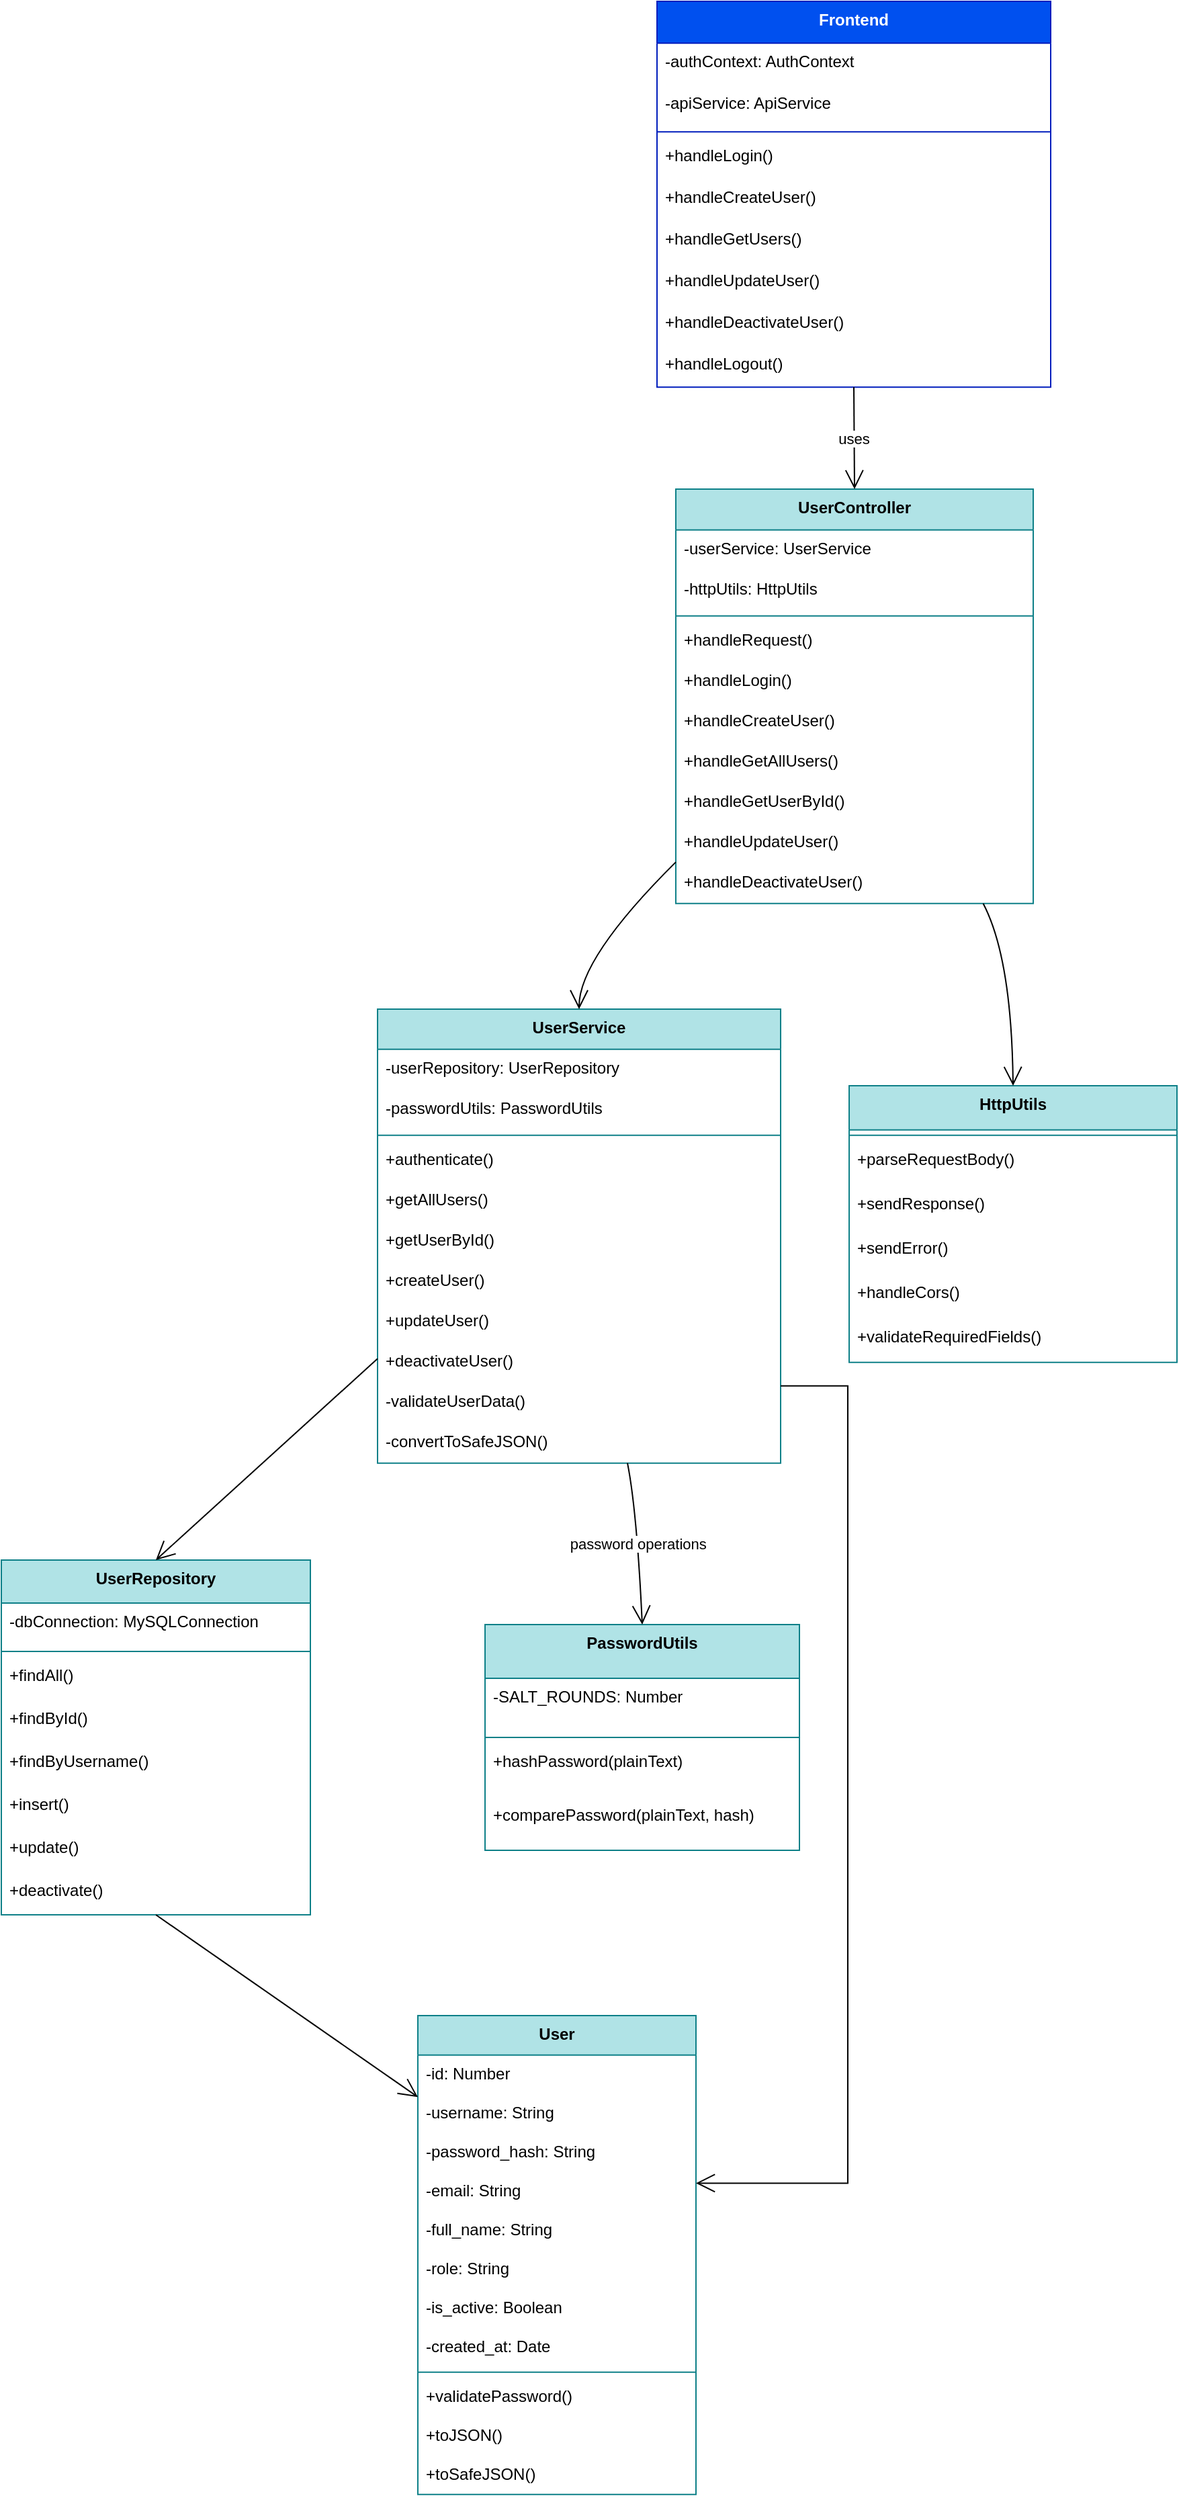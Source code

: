 <mxfile version="28.2.5" pages="11">
  <diagram name="CU1" id="de4jMEReoUD2sHiQdrQo">
    <mxGraphModel dx="2500" dy="947" grid="1" gridSize="10" guides="1" tooltips="1" connect="1" arrows="1" fold="1" page="1" pageScale="1" pageWidth="827" pageHeight="1169" math="0" shadow="0">
      <root>
        <mxCell id="0" />
        <mxCell id="1" parent="0" />
        <mxCell id="CP4hF6tk99vz18FIF-Wk-1" value="Frontend&#xa;" style="swimlane;fontStyle=1;align=center;verticalAlign=top;childLayout=stackLayout;horizontal=1;startSize=31.111;horizontalStack=0;resizeParent=1;resizeParentMax=0;resizeLast=0;collapsible=0;marginBottom=0;fillColor=#0050ef;fontColor=#ffffff;strokeColor=#001DBC;" vertex="1" parent="1">
          <mxGeometry x="578" y="20" width="293" height="287.111" as="geometry" />
        </mxCell>
        <mxCell id="CP4hF6tk99vz18FIF-Wk-2" value="-authContext: AuthContext" style="text;strokeColor=none;fillColor=none;align=left;verticalAlign=top;spacingLeft=4;spacingRight=4;overflow=hidden;rotatable=0;points=[[0,0.5],[1,0.5]];portConstraint=eastwest;" vertex="1" parent="CP4hF6tk99vz18FIF-Wk-1">
          <mxGeometry y="31.111" width="293" height="31" as="geometry" />
        </mxCell>
        <mxCell id="CP4hF6tk99vz18FIF-Wk-3" value="-apiService: ApiService" style="text;strokeColor=none;fillColor=none;align=left;verticalAlign=top;spacingLeft=4;spacingRight=4;overflow=hidden;rotatable=0;points=[[0,0.5],[1,0.5]];portConstraint=eastwest;" vertex="1" parent="CP4hF6tk99vz18FIF-Wk-1">
          <mxGeometry y="62.111" width="293" height="31" as="geometry" />
        </mxCell>
        <mxCell id="CP4hF6tk99vz18FIF-Wk-4" style="line;strokeWidth=1;fillColor=none;align=left;verticalAlign=middle;spacingTop=-1;spacingLeft=3;spacingRight=3;rotatable=0;labelPosition=right;points=[];portConstraint=eastwest;strokeColor=inherit;" vertex="1" parent="CP4hF6tk99vz18FIF-Wk-1">
          <mxGeometry y="93.111" width="293" height="8" as="geometry" />
        </mxCell>
        <mxCell id="CP4hF6tk99vz18FIF-Wk-5" value="+handleLogin()" style="text;strokeColor=none;fillColor=none;align=left;verticalAlign=top;spacingLeft=4;spacingRight=4;overflow=hidden;rotatable=0;points=[[0,0.5],[1,0.5]];portConstraint=eastwest;" vertex="1" parent="CP4hF6tk99vz18FIF-Wk-1">
          <mxGeometry y="101.111" width="293" height="31" as="geometry" />
        </mxCell>
        <mxCell id="CP4hF6tk99vz18FIF-Wk-6" value="+handleCreateUser()" style="text;strokeColor=none;fillColor=none;align=left;verticalAlign=top;spacingLeft=4;spacingRight=4;overflow=hidden;rotatable=0;points=[[0,0.5],[1,0.5]];portConstraint=eastwest;" vertex="1" parent="CP4hF6tk99vz18FIF-Wk-1">
          <mxGeometry y="132.111" width="293" height="31" as="geometry" />
        </mxCell>
        <mxCell id="CP4hF6tk99vz18FIF-Wk-7" value="+handleGetUsers()" style="text;strokeColor=none;fillColor=none;align=left;verticalAlign=top;spacingLeft=4;spacingRight=4;overflow=hidden;rotatable=0;points=[[0,0.5],[1,0.5]];portConstraint=eastwest;" vertex="1" parent="CP4hF6tk99vz18FIF-Wk-1">
          <mxGeometry y="163.111" width="293" height="31" as="geometry" />
        </mxCell>
        <mxCell id="CP4hF6tk99vz18FIF-Wk-8" value="+handleUpdateUser()" style="text;strokeColor=none;fillColor=none;align=left;verticalAlign=top;spacingLeft=4;spacingRight=4;overflow=hidden;rotatable=0;points=[[0,0.5],[1,0.5]];portConstraint=eastwest;" vertex="1" parent="CP4hF6tk99vz18FIF-Wk-1">
          <mxGeometry y="194.111" width="293" height="31" as="geometry" />
        </mxCell>
        <mxCell id="CP4hF6tk99vz18FIF-Wk-9" value="+handleDeactivateUser()" style="text;strokeColor=none;fillColor=none;align=left;verticalAlign=top;spacingLeft=4;spacingRight=4;overflow=hidden;rotatable=0;points=[[0,0.5],[1,0.5]];portConstraint=eastwest;" vertex="1" parent="CP4hF6tk99vz18FIF-Wk-1">
          <mxGeometry y="225.111" width="293" height="31" as="geometry" />
        </mxCell>
        <mxCell id="CP4hF6tk99vz18FIF-Wk-10" value="+handleLogout()" style="text;strokeColor=none;fillColor=none;align=left;verticalAlign=top;spacingLeft=4;spacingRight=4;overflow=hidden;rotatable=0;points=[[0,0.5],[1,0.5]];portConstraint=eastwest;" vertex="1" parent="CP4hF6tk99vz18FIF-Wk-1">
          <mxGeometry y="256.111" width="293" height="31" as="geometry" />
        </mxCell>
        <mxCell id="CP4hF6tk99vz18FIF-Wk-11" value="UserController" style="swimlane;fontStyle=1;align=center;verticalAlign=top;childLayout=stackLayout;horizontal=1;startSize=30.4;horizontalStack=0;resizeParent=1;resizeParentMax=0;resizeLast=0;collapsible=0;marginBottom=0;fillColor=#b0e3e6;strokeColor=#0e8088;" vertex="1" parent="1">
          <mxGeometry x="592" y="383" width="266" height="308.4" as="geometry" />
        </mxCell>
        <mxCell id="CP4hF6tk99vz18FIF-Wk-12" value="-userService: UserService" style="text;strokeColor=none;fillColor=none;align=left;verticalAlign=top;spacingLeft=4;spacingRight=4;overflow=hidden;rotatable=0;points=[[0,0.5],[1,0.5]];portConstraint=eastwest;" vertex="1" parent="CP4hF6tk99vz18FIF-Wk-11">
          <mxGeometry y="30.4" width="266" height="30" as="geometry" />
        </mxCell>
        <mxCell id="CP4hF6tk99vz18FIF-Wk-13" value="-httpUtils: HttpUtils" style="text;strokeColor=none;fillColor=none;align=left;verticalAlign=top;spacingLeft=4;spacingRight=4;overflow=hidden;rotatable=0;points=[[0,0.5],[1,0.5]];portConstraint=eastwest;" vertex="1" parent="CP4hF6tk99vz18FIF-Wk-11">
          <mxGeometry y="60.4" width="266" height="30" as="geometry" />
        </mxCell>
        <mxCell id="CP4hF6tk99vz18FIF-Wk-14" style="line;strokeWidth=1;fillColor=none;align=left;verticalAlign=middle;spacingTop=-1;spacingLeft=3;spacingRight=3;rotatable=0;labelPosition=right;points=[];portConstraint=eastwest;strokeColor=inherit;" vertex="1" parent="CP4hF6tk99vz18FIF-Wk-11">
          <mxGeometry y="90.4" width="266" height="8" as="geometry" />
        </mxCell>
        <mxCell id="CP4hF6tk99vz18FIF-Wk-15" value="+handleRequest()" style="text;strokeColor=none;fillColor=none;align=left;verticalAlign=top;spacingLeft=4;spacingRight=4;overflow=hidden;rotatable=0;points=[[0,0.5],[1,0.5]];portConstraint=eastwest;" vertex="1" parent="CP4hF6tk99vz18FIF-Wk-11">
          <mxGeometry y="98.4" width="266" height="30" as="geometry" />
        </mxCell>
        <mxCell id="CP4hF6tk99vz18FIF-Wk-16" value="+handleLogin()" style="text;strokeColor=none;fillColor=none;align=left;verticalAlign=top;spacingLeft=4;spacingRight=4;overflow=hidden;rotatable=0;points=[[0,0.5],[1,0.5]];portConstraint=eastwest;" vertex="1" parent="CP4hF6tk99vz18FIF-Wk-11">
          <mxGeometry y="128.4" width="266" height="30" as="geometry" />
        </mxCell>
        <mxCell id="CP4hF6tk99vz18FIF-Wk-17" value="+handleCreateUser()" style="text;strokeColor=none;fillColor=none;align=left;verticalAlign=top;spacingLeft=4;spacingRight=4;overflow=hidden;rotatable=0;points=[[0,0.5],[1,0.5]];portConstraint=eastwest;" vertex="1" parent="CP4hF6tk99vz18FIF-Wk-11">
          <mxGeometry y="158.4" width="266" height="30" as="geometry" />
        </mxCell>
        <mxCell id="CP4hF6tk99vz18FIF-Wk-18" value="+handleGetAllUsers()" style="text;strokeColor=none;fillColor=none;align=left;verticalAlign=top;spacingLeft=4;spacingRight=4;overflow=hidden;rotatable=0;points=[[0,0.5],[1,0.5]];portConstraint=eastwest;" vertex="1" parent="CP4hF6tk99vz18FIF-Wk-11">
          <mxGeometry y="188.4" width="266" height="30" as="geometry" />
        </mxCell>
        <mxCell id="CP4hF6tk99vz18FIF-Wk-19" value="+handleGetUserById()" style="text;strokeColor=none;fillColor=none;align=left;verticalAlign=top;spacingLeft=4;spacingRight=4;overflow=hidden;rotatable=0;points=[[0,0.5],[1,0.5]];portConstraint=eastwest;" vertex="1" parent="CP4hF6tk99vz18FIF-Wk-11">
          <mxGeometry y="218.4" width="266" height="30" as="geometry" />
        </mxCell>
        <mxCell id="CP4hF6tk99vz18FIF-Wk-20" value="+handleUpdateUser()" style="text;strokeColor=none;fillColor=none;align=left;verticalAlign=top;spacingLeft=4;spacingRight=4;overflow=hidden;rotatable=0;points=[[0,0.5],[1,0.5]];portConstraint=eastwest;" vertex="1" parent="CP4hF6tk99vz18FIF-Wk-11">
          <mxGeometry y="248.4" width="266" height="30" as="geometry" />
        </mxCell>
        <mxCell id="CP4hF6tk99vz18FIF-Wk-21" value="+handleDeactivateUser()" style="text;strokeColor=none;fillColor=none;align=left;verticalAlign=top;spacingLeft=4;spacingRight=4;overflow=hidden;rotatable=0;points=[[0,0.5],[1,0.5]];portConstraint=eastwest;" vertex="1" parent="CP4hF6tk99vz18FIF-Wk-11">
          <mxGeometry y="278.4" width="266" height="30" as="geometry" />
        </mxCell>
        <mxCell id="CP4hF6tk99vz18FIF-Wk-22" value="UserService" style="swimlane;fontStyle=1;align=center;verticalAlign=top;childLayout=stackLayout;horizontal=1;startSize=29.818;horizontalStack=0;resizeParent=1;resizeParentMax=0;resizeLast=0;collapsible=0;marginBottom=0;fillColor=#b0e3e6;strokeColor=#0e8088;" vertex="1" parent="1">
          <mxGeometry x="370" y="770" width="300" height="337.818" as="geometry" />
        </mxCell>
        <mxCell id="CP4hF6tk99vz18FIF-Wk-23" value="-userRepository: UserRepository" style="text;strokeColor=none;fillColor=none;align=left;verticalAlign=top;spacingLeft=4;spacingRight=4;overflow=hidden;rotatable=0;points=[[0,0.5],[1,0.5]];portConstraint=eastwest;" vertex="1" parent="CP4hF6tk99vz18FIF-Wk-22">
          <mxGeometry y="29.818" width="300" height="30" as="geometry" />
        </mxCell>
        <mxCell id="CP4hF6tk99vz18FIF-Wk-24" value="-passwordUtils: PasswordUtils" style="text;strokeColor=none;fillColor=none;align=left;verticalAlign=top;spacingLeft=4;spacingRight=4;overflow=hidden;rotatable=0;points=[[0,0.5],[1,0.5]];portConstraint=eastwest;" vertex="1" parent="CP4hF6tk99vz18FIF-Wk-22">
          <mxGeometry y="59.818" width="300" height="30" as="geometry" />
        </mxCell>
        <mxCell id="CP4hF6tk99vz18FIF-Wk-25" style="line;strokeWidth=1;fillColor=none;align=left;verticalAlign=middle;spacingTop=-1;spacingLeft=3;spacingRight=3;rotatable=0;labelPosition=right;points=[];portConstraint=eastwest;strokeColor=inherit;" vertex="1" parent="CP4hF6tk99vz18FIF-Wk-22">
          <mxGeometry y="89.818" width="300" height="8" as="geometry" />
        </mxCell>
        <mxCell id="CP4hF6tk99vz18FIF-Wk-26" value="+authenticate()" style="text;strokeColor=none;fillColor=none;align=left;verticalAlign=top;spacingLeft=4;spacingRight=4;overflow=hidden;rotatable=0;points=[[0,0.5],[1,0.5]];portConstraint=eastwest;" vertex="1" parent="CP4hF6tk99vz18FIF-Wk-22">
          <mxGeometry y="97.818" width="300" height="30" as="geometry" />
        </mxCell>
        <mxCell id="CP4hF6tk99vz18FIF-Wk-27" value="+getAllUsers()" style="text;strokeColor=none;fillColor=none;align=left;verticalAlign=top;spacingLeft=4;spacingRight=4;overflow=hidden;rotatable=0;points=[[0,0.5],[1,0.5]];portConstraint=eastwest;" vertex="1" parent="CP4hF6tk99vz18FIF-Wk-22">
          <mxGeometry y="127.818" width="300" height="30" as="geometry" />
        </mxCell>
        <mxCell id="CP4hF6tk99vz18FIF-Wk-28" value="+getUserById()" style="text;strokeColor=none;fillColor=none;align=left;verticalAlign=top;spacingLeft=4;spacingRight=4;overflow=hidden;rotatable=0;points=[[0,0.5],[1,0.5]];portConstraint=eastwest;" vertex="1" parent="CP4hF6tk99vz18FIF-Wk-22">
          <mxGeometry y="157.818" width="300" height="30" as="geometry" />
        </mxCell>
        <mxCell id="CP4hF6tk99vz18FIF-Wk-29" value="+createUser()" style="text;strokeColor=none;fillColor=none;align=left;verticalAlign=top;spacingLeft=4;spacingRight=4;overflow=hidden;rotatable=0;points=[[0,0.5],[1,0.5]];portConstraint=eastwest;" vertex="1" parent="CP4hF6tk99vz18FIF-Wk-22">
          <mxGeometry y="187.818" width="300" height="30" as="geometry" />
        </mxCell>
        <mxCell id="CP4hF6tk99vz18FIF-Wk-30" value="+updateUser()" style="text;strokeColor=none;fillColor=none;align=left;verticalAlign=top;spacingLeft=4;spacingRight=4;overflow=hidden;rotatable=0;points=[[0,0.5],[1,0.5]];portConstraint=eastwest;" vertex="1" parent="CP4hF6tk99vz18FIF-Wk-22">
          <mxGeometry y="217.818" width="300" height="30" as="geometry" />
        </mxCell>
        <mxCell id="CP4hF6tk99vz18FIF-Wk-31" value="+deactivateUser()" style="text;strokeColor=none;fillColor=none;align=left;verticalAlign=top;spacingLeft=4;spacingRight=4;overflow=hidden;rotatable=0;points=[[0,0.5],[1,0.5]];portConstraint=eastwest;" vertex="1" parent="CP4hF6tk99vz18FIF-Wk-22">
          <mxGeometry y="247.818" width="300" height="30" as="geometry" />
        </mxCell>
        <mxCell id="CP4hF6tk99vz18FIF-Wk-32" value="-validateUserData()" style="text;strokeColor=none;fillColor=none;align=left;verticalAlign=top;spacingLeft=4;spacingRight=4;overflow=hidden;rotatable=0;points=[[0,0.5],[1,0.5]];portConstraint=eastwest;" vertex="1" parent="CP4hF6tk99vz18FIF-Wk-22">
          <mxGeometry y="277.818" width="300" height="30" as="geometry" />
        </mxCell>
        <mxCell id="CP4hF6tk99vz18FIF-Wk-33" value="-convertToSafeJSON()" style="text;strokeColor=none;fillColor=none;align=left;verticalAlign=top;spacingLeft=4;spacingRight=4;overflow=hidden;rotatable=0;points=[[0,0.5],[1,0.5]];portConstraint=eastwest;" vertex="1" parent="CP4hF6tk99vz18FIF-Wk-22">
          <mxGeometry y="307.818" width="300" height="30" as="geometry" />
        </mxCell>
        <mxCell id="CP4hF6tk99vz18FIF-Wk-34" value="UserRepository" style="swimlane;fontStyle=1;align=center;verticalAlign=top;childLayout=stackLayout;horizontal=1;startSize=32;horizontalStack=0;resizeParent=1;resizeParentMax=0;resizeLast=0;collapsible=0;marginBottom=0;fillColor=#b0e3e6;strokeColor=#0e8088;" vertex="1" parent="1">
          <mxGeometry x="90" y="1180" width="230" height="264" as="geometry" />
        </mxCell>
        <mxCell id="CP4hF6tk99vz18FIF-Wk-35" value="-dbConnection: MySQLConnection" style="text;strokeColor=none;fillColor=none;align=left;verticalAlign=top;spacingLeft=4;spacingRight=4;overflow=hidden;rotatable=0;points=[[0,0.5],[1,0.5]];portConstraint=eastwest;" vertex="1" parent="CP4hF6tk99vz18FIF-Wk-34">
          <mxGeometry y="32" width="230" height="32" as="geometry" />
        </mxCell>
        <mxCell id="CP4hF6tk99vz18FIF-Wk-36" style="line;strokeWidth=1;fillColor=none;align=left;verticalAlign=middle;spacingTop=-1;spacingLeft=3;spacingRight=3;rotatable=0;labelPosition=right;points=[];portConstraint=eastwest;strokeColor=inherit;" vertex="1" parent="CP4hF6tk99vz18FIF-Wk-34">
          <mxGeometry y="64" width="230" height="8" as="geometry" />
        </mxCell>
        <mxCell id="CP4hF6tk99vz18FIF-Wk-37" value="+findAll()" style="text;strokeColor=none;fillColor=none;align=left;verticalAlign=top;spacingLeft=4;spacingRight=4;overflow=hidden;rotatable=0;points=[[0,0.5],[1,0.5]];portConstraint=eastwest;" vertex="1" parent="CP4hF6tk99vz18FIF-Wk-34">
          <mxGeometry y="72" width="230" height="32" as="geometry" />
        </mxCell>
        <mxCell id="CP4hF6tk99vz18FIF-Wk-38" value="+findById()" style="text;strokeColor=none;fillColor=none;align=left;verticalAlign=top;spacingLeft=4;spacingRight=4;overflow=hidden;rotatable=0;points=[[0,0.5],[1,0.5]];portConstraint=eastwest;" vertex="1" parent="CP4hF6tk99vz18FIF-Wk-34">
          <mxGeometry y="104" width="230" height="32" as="geometry" />
        </mxCell>
        <mxCell id="CP4hF6tk99vz18FIF-Wk-39" value="+findByUsername()" style="text;strokeColor=none;fillColor=none;align=left;verticalAlign=top;spacingLeft=4;spacingRight=4;overflow=hidden;rotatable=0;points=[[0,0.5],[1,0.5]];portConstraint=eastwest;" vertex="1" parent="CP4hF6tk99vz18FIF-Wk-34">
          <mxGeometry y="136" width="230" height="32" as="geometry" />
        </mxCell>
        <mxCell id="CP4hF6tk99vz18FIF-Wk-40" value="+insert()" style="text;strokeColor=none;fillColor=none;align=left;verticalAlign=top;spacingLeft=4;spacingRight=4;overflow=hidden;rotatable=0;points=[[0,0.5],[1,0.5]];portConstraint=eastwest;" vertex="1" parent="CP4hF6tk99vz18FIF-Wk-34">
          <mxGeometry y="168" width="230" height="32" as="geometry" />
        </mxCell>
        <mxCell id="CP4hF6tk99vz18FIF-Wk-41" value="+update()" style="text;strokeColor=none;fillColor=none;align=left;verticalAlign=top;spacingLeft=4;spacingRight=4;overflow=hidden;rotatable=0;points=[[0,0.5],[1,0.5]];portConstraint=eastwest;" vertex="1" parent="CP4hF6tk99vz18FIF-Wk-34">
          <mxGeometry y="200" width="230" height="32" as="geometry" />
        </mxCell>
        <mxCell id="CP4hF6tk99vz18FIF-Wk-42" value="+deactivate()" style="text;strokeColor=none;fillColor=none;align=left;verticalAlign=top;spacingLeft=4;spacingRight=4;overflow=hidden;rotatable=0;points=[[0,0.5],[1,0.5]];portConstraint=eastwest;" vertex="1" parent="CP4hF6tk99vz18FIF-Wk-34">
          <mxGeometry y="232" width="230" height="32" as="geometry" />
        </mxCell>
        <mxCell id="CP4hF6tk99vz18FIF-Wk-43" value="PasswordUtils" style="swimlane;fontStyle=1;align=center;verticalAlign=top;childLayout=stackLayout;horizontal=1;startSize=40;horizontalStack=0;resizeParent=1;resizeParentMax=0;resizeLast=0;collapsible=0;marginBottom=0;fillColor=#b0e3e6;strokeColor=#0e8088;" vertex="1" parent="1">
          <mxGeometry x="450" y="1228" width="234" height="168" as="geometry" />
        </mxCell>
        <mxCell id="CP4hF6tk99vz18FIF-Wk-44" value="-SALT_ROUNDS: Number" style="text;strokeColor=none;fillColor=none;align=left;verticalAlign=top;spacingLeft=4;spacingRight=4;overflow=hidden;rotatable=0;points=[[0,0.5],[1,0.5]];portConstraint=eastwest;" vertex="1" parent="CP4hF6tk99vz18FIF-Wk-43">
          <mxGeometry y="40" width="234" height="40" as="geometry" />
        </mxCell>
        <mxCell id="CP4hF6tk99vz18FIF-Wk-45" style="line;strokeWidth=1;fillColor=none;align=left;verticalAlign=middle;spacingTop=-1;spacingLeft=3;spacingRight=3;rotatable=0;labelPosition=right;points=[];portConstraint=eastwest;strokeColor=inherit;" vertex="1" parent="CP4hF6tk99vz18FIF-Wk-43">
          <mxGeometry y="80" width="234" height="8" as="geometry" />
        </mxCell>
        <mxCell id="CP4hF6tk99vz18FIF-Wk-46" value="+hashPassword(plainText)" style="text;strokeColor=none;fillColor=none;align=left;verticalAlign=top;spacingLeft=4;spacingRight=4;overflow=hidden;rotatable=0;points=[[0,0.5],[1,0.5]];portConstraint=eastwest;" vertex="1" parent="CP4hF6tk99vz18FIF-Wk-43">
          <mxGeometry y="88" width="234" height="40" as="geometry" />
        </mxCell>
        <mxCell id="CP4hF6tk99vz18FIF-Wk-47" value="+comparePassword(plainText, hash)" style="text;strokeColor=none;fillColor=none;align=left;verticalAlign=top;spacingLeft=4;spacingRight=4;overflow=hidden;rotatable=0;points=[[0,0.5],[1,0.5]];portConstraint=eastwest;" vertex="1" parent="CP4hF6tk99vz18FIF-Wk-43">
          <mxGeometry y="128" width="234" height="40" as="geometry" />
        </mxCell>
        <mxCell id="CP4hF6tk99vz18FIF-Wk-48" value="User" style="swimlane;fontStyle=1;align=center;verticalAlign=top;childLayout=stackLayout;horizontal=1;startSize=29.333;horizontalStack=0;resizeParent=1;resizeParentMax=0;resizeLast=0;collapsible=0;marginBottom=0;fillColor=#b0e3e6;strokeColor=#0e8088;" vertex="1" parent="1">
          <mxGeometry x="400" y="1519" width="207" height="356.333" as="geometry" />
        </mxCell>
        <mxCell id="CP4hF6tk99vz18FIF-Wk-49" value="-id: Number" style="text;strokeColor=none;fillColor=none;align=left;verticalAlign=top;spacingLeft=4;spacingRight=4;overflow=hidden;rotatable=0;points=[[0,0.5],[1,0.5]];portConstraint=eastwest;" vertex="1" parent="CP4hF6tk99vz18FIF-Wk-48">
          <mxGeometry y="29.333" width="207" height="29" as="geometry" />
        </mxCell>
        <mxCell id="CP4hF6tk99vz18FIF-Wk-50" value="-username: String" style="text;strokeColor=none;fillColor=none;align=left;verticalAlign=top;spacingLeft=4;spacingRight=4;overflow=hidden;rotatable=0;points=[[0,0.5],[1,0.5]];portConstraint=eastwest;" vertex="1" parent="CP4hF6tk99vz18FIF-Wk-48">
          <mxGeometry y="58.333" width="207" height="29" as="geometry" />
        </mxCell>
        <mxCell id="CP4hF6tk99vz18FIF-Wk-51" value="-password_hash: String" style="text;strokeColor=none;fillColor=none;align=left;verticalAlign=top;spacingLeft=4;spacingRight=4;overflow=hidden;rotatable=0;points=[[0,0.5],[1,0.5]];portConstraint=eastwest;" vertex="1" parent="CP4hF6tk99vz18FIF-Wk-48">
          <mxGeometry y="87.333" width="207" height="29" as="geometry" />
        </mxCell>
        <mxCell id="CP4hF6tk99vz18FIF-Wk-52" value="-email: String" style="text;strokeColor=none;fillColor=none;align=left;verticalAlign=top;spacingLeft=4;spacingRight=4;overflow=hidden;rotatable=0;points=[[0,0.5],[1,0.5]];portConstraint=eastwest;" vertex="1" parent="CP4hF6tk99vz18FIF-Wk-48">
          <mxGeometry y="116.333" width="207" height="29" as="geometry" />
        </mxCell>
        <mxCell id="CP4hF6tk99vz18FIF-Wk-53" value="-full_name: String" style="text;strokeColor=none;fillColor=none;align=left;verticalAlign=top;spacingLeft=4;spacingRight=4;overflow=hidden;rotatable=0;points=[[0,0.5],[1,0.5]];portConstraint=eastwest;" vertex="1" parent="CP4hF6tk99vz18FIF-Wk-48">
          <mxGeometry y="145.333" width="207" height="29" as="geometry" />
        </mxCell>
        <mxCell id="CP4hF6tk99vz18FIF-Wk-54" value="-role: String" style="text;strokeColor=none;fillColor=none;align=left;verticalAlign=top;spacingLeft=4;spacingRight=4;overflow=hidden;rotatable=0;points=[[0,0.5],[1,0.5]];portConstraint=eastwest;" vertex="1" parent="CP4hF6tk99vz18FIF-Wk-48">
          <mxGeometry y="174.333" width="207" height="29" as="geometry" />
        </mxCell>
        <mxCell id="CP4hF6tk99vz18FIF-Wk-55" value="-is_active: Boolean" style="text;strokeColor=none;fillColor=none;align=left;verticalAlign=top;spacingLeft=4;spacingRight=4;overflow=hidden;rotatable=0;points=[[0,0.5],[1,0.5]];portConstraint=eastwest;" vertex="1" parent="CP4hF6tk99vz18FIF-Wk-48">
          <mxGeometry y="203.333" width="207" height="29" as="geometry" />
        </mxCell>
        <mxCell id="CP4hF6tk99vz18FIF-Wk-56" value="-created_at: Date" style="text;strokeColor=none;fillColor=none;align=left;verticalAlign=top;spacingLeft=4;spacingRight=4;overflow=hidden;rotatable=0;points=[[0,0.5],[1,0.5]];portConstraint=eastwest;" vertex="1" parent="CP4hF6tk99vz18FIF-Wk-48">
          <mxGeometry y="232.333" width="207" height="29" as="geometry" />
        </mxCell>
        <mxCell id="CP4hF6tk99vz18FIF-Wk-57" style="line;strokeWidth=1;fillColor=none;align=left;verticalAlign=middle;spacingTop=-1;spacingLeft=3;spacingRight=3;rotatable=0;labelPosition=right;points=[];portConstraint=eastwest;strokeColor=inherit;" vertex="1" parent="CP4hF6tk99vz18FIF-Wk-48">
          <mxGeometry y="261.333" width="207" height="8" as="geometry" />
        </mxCell>
        <mxCell id="CP4hF6tk99vz18FIF-Wk-58" value="+validatePassword()" style="text;strokeColor=none;fillColor=none;align=left;verticalAlign=top;spacingLeft=4;spacingRight=4;overflow=hidden;rotatable=0;points=[[0,0.5],[1,0.5]];portConstraint=eastwest;" vertex="1" parent="CP4hF6tk99vz18FIF-Wk-48">
          <mxGeometry y="269.333" width="207" height="29" as="geometry" />
        </mxCell>
        <mxCell id="CP4hF6tk99vz18FIF-Wk-59" value="+toJSON()" style="text;strokeColor=none;fillColor=none;align=left;verticalAlign=top;spacingLeft=4;spacingRight=4;overflow=hidden;rotatable=0;points=[[0,0.5],[1,0.5]];portConstraint=eastwest;" vertex="1" parent="CP4hF6tk99vz18FIF-Wk-48">
          <mxGeometry y="298.333" width="207" height="29" as="geometry" />
        </mxCell>
        <mxCell id="CP4hF6tk99vz18FIF-Wk-60" value="+toSafeJSON()" style="text;strokeColor=none;fillColor=none;align=left;verticalAlign=top;spacingLeft=4;spacingRight=4;overflow=hidden;rotatable=0;points=[[0,0.5],[1,0.5]];portConstraint=eastwest;" vertex="1" parent="CP4hF6tk99vz18FIF-Wk-48">
          <mxGeometry y="327.333" width="207" height="29" as="geometry" />
        </mxCell>
        <mxCell id="CP4hF6tk99vz18FIF-Wk-61" value="HttpUtils" style="swimlane;fontStyle=1;align=center;verticalAlign=top;childLayout=stackLayout;horizontal=1;startSize=32.923;horizontalStack=0;resizeParent=1;resizeParentMax=0;resizeLast=0;collapsible=0;marginBottom=0;fillColor=#b0e3e6;strokeColor=#0e8088;" vertex="1" parent="1">
          <mxGeometry x="721" y="827" width="244" height="205.923" as="geometry" />
        </mxCell>
        <mxCell id="CP4hF6tk99vz18FIF-Wk-62" style="line;strokeWidth=1;fillColor=none;align=left;verticalAlign=middle;spacingTop=-1;spacingLeft=3;spacingRight=3;rotatable=0;labelPosition=right;points=[];portConstraint=eastwest;strokeColor=inherit;" vertex="1" parent="CP4hF6tk99vz18FIF-Wk-61">
          <mxGeometry y="32.923" width="244" height="8" as="geometry" />
        </mxCell>
        <mxCell id="CP4hF6tk99vz18FIF-Wk-63" value="+parseRequestBody()" style="text;strokeColor=none;fillColor=none;align=left;verticalAlign=top;spacingLeft=4;spacingRight=4;overflow=hidden;rotatable=0;points=[[0,0.5],[1,0.5]];portConstraint=eastwest;" vertex="1" parent="CP4hF6tk99vz18FIF-Wk-61">
          <mxGeometry y="40.923" width="244" height="33" as="geometry" />
        </mxCell>
        <mxCell id="CP4hF6tk99vz18FIF-Wk-64" value="+sendResponse()" style="text;strokeColor=none;fillColor=none;align=left;verticalAlign=top;spacingLeft=4;spacingRight=4;overflow=hidden;rotatable=0;points=[[0,0.5],[1,0.5]];portConstraint=eastwest;" vertex="1" parent="CP4hF6tk99vz18FIF-Wk-61">
          <mxGeometry y="73.923" width="244" height="33" as="geometry" />
        </mxCell>
        <mxCell id="CP4hF6tk99vz18FIF-Wk-65" value="+sendError()" style="text;strokeColor=none;fillColor=none;align=left;verticalAlign=top;spacingLeft=4;spacingRight=4;overflow=hidden;rotatable=0;points=[[0,0.5],[1,0.5]];portConstraint=eastwest;" vertex="1" parent="CP4hF6tk99vz18FIF-Wk-61">
          <mxGeometry y="106.923" width="244" height="33" as="geometry" />
        </mxCell>
        <mxCell id="CP4hF6tk99vz18FIF-Wk-66" value="+handleCors()" style="text;strokeColor=none;fillColor=none;align=left;verticalAlign=top;spacingLeft=4;spacingRight=4;overflow=hidden;rotatable=0;points=[[0,0.5],[1,0.5]];portConstraint=eastwest;" vertex="1" parent="CP4hF6tk99vz18FIF-Wk-61">
          <mxGeometry y="139.923" width="244" height="33" as="geometry" />
        </mxCell>
        <mxCell id="CP4hF6tk99vz18FIF-Wk-67" value="+validateRequiredFields()" style="text;strokeColor=none;fillColor=none;align=left;verticalAlign=top;spacingLeft=4;spacingRight=4;overflow=hidden;rotatable=0;points=[[0,0.5],[1,0.5]];portConstraint=eastwest;" vertex="1" parent="CP4hF6tk99vz18FIF-Wk-61">
          <mxGeometry y="172.923" width="244" height="33" as="geometry" />
        </mxCell>
        <mxCell id="CP4hF6tk99vz18FIF-Wk-68" value="uses" style="curved=1;startArrow=none;endArrow=open;endSize=12;exitX=0.5;exitY=1;entryX=0.5;entryY=0;rounded=0;" edge="1" parent="1" source="CP4hF6tk99vz18FIF-Wk-1" target="CP4hF6tk99vz18FIF-Wk-11">
          <mxGeometry relative="1" as="geometry">
            <Array as="points" />
          </mxGeometry>
        </mxCell>
        <mxCell id="CP4hF6tk99vz18FIF-Wk-69" value="" style="curved=1;startArrow=none;endArrow=open;endSize=12;exitX=0;exitY=0.9;entryX=0.5;entryY=0;rounded=0;" edge="1" parent="1" source="CP4hF6tk99vz18FIF-Wk-11" target="CP4hF6tk99vz18FIF-Wk-22">
          <mxGeometry x="-0.004" relative="1" as="geometry">
            <Array as="points">
              <mxPoint x="520" y="732" />
            </Array>
            <mxPoint as="offset" />
          </mxGeometry>
        </mxCell>
        <mxCell id="CP4hF6tk99vz18FIF-Wk-70" value="" style="startArrow=none;endArrow=open;endSize=12;exitX=0;exitY=0.77;entryX=0.5;entryY=0;rounded=0;" edge="1" parent="1" source="CP4hF6tk99vz18FIF-Wk-22" target="CP4hF6tk99vz18FIF-Wk-34">
          <mxGeometry relative="1" as="geometry" />
        </mxCell>
        <mxCell id="CP4hF6tk99vz18FIF-Wk-71" value="password operations" style="curved=1;startArrow=none;endArrow=open;endSize=12;exitX=0.62;exitY=1;entryX=0.5;entryY=0;rounded=0;" edge="1" parent="1" source="CP4hF6tk99vz18FIF-Wk-22" target="CP4hF6tk99vz18FIF-Wk-43">
          <mxGeometry relative="1" as="geometry">
            <Array as="points">
              <mxPoint x="563" y="1143" />
            </Array>
          </mxGeometry>
        </mxCell>
        <mxCell id="CP4hF6tk99vz18FIF-Wk-72" value="" style="startArrow=none;endArrow=open;endSize=12;exitX=0.5;exitY=1;entryX=0;entryY=0.17;rounded=0;" edge="1" parent="1" source="CP4hF6tk99vz18FIF-Wk-34" target="CP4hF6tk99vz18FIF-Wk-48">
          <mxGeometry relative="1" as="geometry" />
        </mxCell>
        <mxCell id="CP4hF6tk99vz18FIF-Wk-73" value="" style="startArrow=none;endArrow=open;endSize=12;exitX=1;exitY=0.83;entryX=1;entryY=0.35;rounded=0;edgeStyle=orthogonalEdgeStyle;" edge="1" parent="1" source="CP4hF6tk99vz18FIF-Wk-22" target="CP4hF6tk99vz18FIF-Wk-48">
          <mxGeometry relative="1" as="geometry">
            <Array as="points">
              <mxPoint x="720" y="1050" />
              <mxPoint x="720" y="1644" />
            </Array>
          </mxGeometry>
        </mxCell>
        <mxCell id="CP4hF6tk99vz18FIF-Wk-74" value="" style="curved=1;startArrow=none;endArrow=open;endSize=12;exitX=0.86;exitY=1;entryX=0.5;entryY=0;rounded=0;" edge="1" parent="1" source="CP4hF6tk99vz18FIF-Wk-11" target="CP4hF6tk99vz18FIF-Wk-61">
          <mxGeometry x="0.003" relative="1" as="geometry">
            <Array as="points">
              <mxPoint x="842" y="732" />
            </Array>
            <mxPoint as="offset" />
          </mxGeometry>
        </mxCell>
      </root>
    </mxGraphModel>
  </diagram>
  <diagram id="jTHh2uLByG8ZN7KlUvpn" name="ANALISIS">
    <mxGraphModel dx="2847" dy="1262" grid="1" gridSize="10" guides="1" tooltips="1" connect="1" arrows="1" fold="1" page="1" pageScale="1" pageWidth="827" pageHeight="1169" math="0" shadow="0">
      <root>
        <mxCell id="0" />
        <mxCell id="1" parent="0" />
        <mxCell id="cDMefJ8Wul_KHn0fqPx_-5" value="Catalog Service&#xa;Puerto: 3002" style="whiteSpace=wrap;strokeWidth=2;" vertex="1" parent="1">
          <mxGeometry x="1050" y="440" width="317" height="130" as="geometry" />
        </mxCell>
        <mxCell id="cDMefJ8Wul_KHn0fqPx_-9" value="CU2: Gestionar Estructura&#xa;Académica" style="whiteSpace=wrap;strokeWidth=2;" vertex="1" parent="1">
          <mxGeometry x="710" y="765" width="249" height="78" as="geometry" />
        </mxCell>
        <mxCell id="cDMefJ8Wul_KHn0fqPx_-10" value="CU3: Gestionar Sesiones&#xa;de Asistencia" style="whiteSpace=wrap;strokeWidth=2;" vertex="1" parent="1">
          <mxGeometry x="990" y="765" width="234" height="78" as="geometry" />
        </mxCell>
        <mxCell id="cDMefJ8Wul_KHn0fqPx_-11" value="CU4: Consultar Historial&#xa;de Asistencia" style="whiteSpace=wrap;strokeWidth=2;" vertex="1" parent="1">
          <mxGeometry x="1241" y="765" width="234" height="78" as="geometry" />
        </mxCell>
        <mxCell id="cDMefJ8Wul_KHn0fqPx_-12" value="CU5: Administrar Sistema&#xa;Integral" style="whiteSpace=wrap;strokeWidth=2;" vertex="1" parent="1">
          <mxGeometry x="1531" y="765" width="244" height="78" as="geometry" />
        </mxCell>
        <mxCell id="cDMefJ8Wul_KHn0fqPx_-20" value="" style="startArrow=none;endArrow=block;exitX=0;exitY=1;entryX=0.74;entryY=0;rounded=0;" edge="1" parent="1" source="cDMefJ8Wul_KHn0fqPx_-5" target="cDMefJ8Wul_KHn0fqPx_-9">
          <mxGeometry relative="1" as="geometry" />
        </mxCell>
        <mxCell id="cDMefJ8Wul_KHn0fqPx_-21" value="" style="startArrow=none;endArrow=block;exitX=0.397;exitY=1.029;entryX=0.59;entryY=0;rounded=0;exitDx=0;exitDy=0;exitPerimeter=0;" edge="1" parent="1" source="cDMefJ8Wul_KHn0fqPx_-5" target="cDMefJ8Wul_KHn0fqPx_-10">
          <mxGeometry relative="1" as="geometry" />
        </mxCell>
        <mxCell id="cDMefJ8Wul_KHn0fqPx_-22" value="" style="startArrow=none;endArrow=block;exitX=0.707;exitY=1.011;entryX=0.78;entryY=0;rounded=0;exitDx=0;exitDy=0;exitPerimeter=0;" edge="1" parent="1" source="cDMefJ8Wul_KHn0fqPx_-5" target="cDMefJ8Wul_KHn0fqPx_-11">
          <mxGeometry relative="1" as="geometry" />
        </mxCell>
        <mxCell id="cDMefJ8Wul_KHn0fqPx_-23" value="" style="startArrow=none;endArrow=block;exitX=1;exitY=1;entryX=1;entryY=0.15;rounded=0;exitDx=0;exitDy=0;" edge="1" parent="1" source="cDMefJ8Wul_KHn0fqPx_-5" target="cDMefJ8Wul_KHn0fqPx_-12">
          <mxGeometry relative="1" as="geometry" />
        </mxCell>
        <mxCell id="cDMefJ8Wul_KHn0fqPx_-38" value="User Service&#xa;Puerto: 3001" style="whiteSpace=wrap;strokeWidth=2;" vertex="1" parent="1">
          <mxGeometry x="1133.5" y="1080" width="150" height="78" as="geometry" />
        </mxCell>
        <mxCell id="cDMefJ8Wul_KHn0fqPx_-42" value="CU1: Gestionar Usuarios&#xa;del Sistema" style="whiteSpace=wrap;strokeWidth=2;" vertex="1" parent="1">
          <mxGeometry x="717.5" y="1415" width="234" height="78" as="geometry" />
        </mxCell>
        <mxCell id="cDMefJ8Wul_KHn0fqPx_-44" value="CU3: Gestionar Sesiones&#xa;de Asistencia" style="whiteSpace=wrap;strokeWidth=2;" vertex="1" parent="1">
          <mxGeometry x="990" y="1415" width="234" height="78" as="geometry" />
        </mxCell>
        <mxCell id="cDMefJ8Wul_KHn0fqPx_-45" value="CU4: Consultar Historial&#xa;de Asistencia" style="whiteSpace=wrap;strokeWidth=2;" vertex="1" parent="1">
          <mxGeometry x="1260" y="1415" width="234" height="78" as="geometry" />
        </mxCell>
        <mxCell id="cDMefJ8Wul_KHn0fqPx_-46" value="CU5: Administrar Sistema&#xa;Integral" style="whiteSpace=wrap;strokeWidth=2;" vertex="1" parent="1">
          <mxGeometry x="1521" y="1415" width="244" height="78" as="geometry" />
        </mxCell>
        <mxCell id="cDMefJ8Wul_KHn0fqPx_-47" value="Sirve a" style="startArrow=none;endArrow=block;exitX=0;exitY=0.62;entryX=0.79;entryY=0;rounded=0;" edge="1" parent="1" source="cDMefJ8Wul_KHn0fqPx_-38" target="cDMefJ8Wul_KHn0fqPx_-42">
          <mxGeometry relative="1" as="geometry" />
        </mxCell>
        <mxCell id="cDMefJ8Wul_KHn0fqPx_-48" value="Autentica en" style="startArrow=none;endArrow=block;exitX=0.31;exitY=1;entryX=1;entryY=0.05;rounded=0;" edge="1" parent="1" source="cDMefJ8Wul_KHn0fqPx_-38" target="cDMefJ8Wul_KHn0fqPx_-44">
          <mxGeometry relative="1" as="geometry" />
        </mxCell>
        <mxCell id="cDMefJ8Wul_KHn0fqPx_-49" value="Autentica en" style="startArrow=none;endArrow=block;exitX=1;exitY=0.67;entryX=1;entryY=0.13;rounded=0;" edge="1" parent="1" source="cDMefJ8Wul_KHn0fqPx_-38" target="cDMefJ8Wul_KHn0fqPx_-45">
          <mxGeometry relative="1" as="geometry" />
        </mxCell>
        <mxCell id="cDMefJ8Wul_KHn0fqPx_-50" value="Autentica en" style="startArrow=none;endArrow=block;exitX=1;exitY=0.57;entryX=1;entryY=0.27;rounded=0;" edge="1" parent="1" source="cDMefJ8Wul_KHn0fqPx_-38" target="cDMefJ8Wul_KHn0fqPx_-46">
          <mxGeometry relative="1" as="geometry" />
        </mxCell>
        <mxCell id="cDMefJ8Wul_KHn0fqPx_-65" value="Attendance Service&#xa;Puerto: 3003" style="whiteSpace=wrap;strokeWidth=2;" vertex="1" parent="1">
          <mxGeometry x="1130" y="1715" width="202" height="78" as="geometry" />
        </mxCell>
        <mxCell id="cDMefJ8Wul_KHn0fqPx_-69" value="CU3: Gestionar Sesiones&#xa;de Asistencia" style="whiteSpace=wrap;strokeWidth=2;" vertex="1" parent="1">
          <mxGeometry x="790" y="1950" width="234" height="78" as="geometry" />
        </mxCell>
        <mxCell id="cDMefJ8Wul_KHn0fqPx_-70" value="CU4: Consultar Historial&#xa;de Asistencia" style="whiteSpace=wrap;strokeWidth=2;" vertex="1" parent="1">
          <mxGeometry x="1180" y="1940" width="234" height="78" as="geometry" />
        </mxCell>
        <mxCell id="cDMefJ8Wul_KHn0fqPx_-71" value="CU5: Administrar Sistema&#xa;Integral" style="whiteSpace=wrap;strokeWidth=2;" vertex="1" parent="1">
          <mxGeometry x="1510" y="1940" width="244" height="78" as="geometry" />
        </mxCell>
        <mxCell id="cDMefJ8Wul_KHn0fqPx_-80" value="Ejecuta" style="startArrow=none;endArrow=block;exitX=0;exitY=0.68;entryX=0.25;entryY=0;rounded=0;" edge="1" parent="1" source="cDMefJ8Wul_KHn0fqPx_-65" target="cDMefJ8Wul_KHn0fqPx_-69">
          <mxGeometry relative="1" as="geometry" />
        </mxCell>
        <mxCell id="cDMefJ8Wul_KHn0fqPx_-81" value="Provee datos para" style="startArrow=none;endArrow=block;exitX=0.08;exitY=1;entryX=0.33;entryY=0;rounded=0;" edge="1" parent="1" source="cDMefJ8Wul_KHn0fqPx_-65" target="cDMefJ8Wul_KHn0fqPx_-70">
          <mxGeometry relative="1" as="geometry" />
        </mxCell>
        <mxCell id="cDMefJ8Wul_KHn0fqPx_-82" value="Reporta a" style="startArrow=none;endArrow=block;exitX=1;exitY=0.73;entryX=0.87;entryY=0;rounded=0;" edge="1" parent="1" source="cDMefJ8Wul_KHn0fqPx_-65" target="cDMefJ8Wul_KHn0fqPx_-71">
          <mxGeometry relative="1" as="geometry" />
        </mxCell>
      </root>
    </mxGraphModel>
  </diagram>
  <diagram id="BwY2BzAQMUkUx_G-5jj9" name="D. arquitectura">
    <mxGraphModel dx="-225" dy="541" grid="1" gridSize="10" guides="1" tooltips="1" connect="1" arrows="1" fold="1" page="1" pageScale="1" pageWidth="827" pageHeight="1169" math="0" shadow="0">
      <root>
        <mxCell id="0" />
        <mxCell id="1" parent="0" />
        <mxCell id="YjdGYOUKByO2UtVUBIsD-109" value="users" style="shape=table;startSize=25;container=1;collapsible=0;childLayout=tableLayout;fixedRows=1;rowLines=1;fontStyle=1;align=center;resizeLast=1;" vertex="1" parent="1">
          <mxGeometry x="2030" y="70" width="240" height="385" as="geometry" />
        </mxCell>
        <mxCell id="YjdGYOUKByO2UtVUBIsD-110" style="shape=tableRow;horizontal=0;startSize=0;swimlaneHead=0;swimlaneBody=0;fillColor=none;collapsible=0;dropTarget=0;points=[[0,0.5],[1,0.5]];portConstraint=eastwest;top=0;left=0;right=0;bottom=0;" vertex="1" parent="YjdGYOUKByO2UtVUBIsD-109">
          <mxGeometry y="25" width="240" height="45" as="geometry" />
        </mxCell>
        <mxCell id="YjdGYOUKByO2UtVUBIsD-111" value="INT" style="shape=partialRectangle;connectable=0;fillColor=none;top=0;left=0;bottom=0;right=0;align=left;spacingLeft=2;overflow=hidden;fontSize=11;" vertex="1" parent="YjdGYOUKByO2UtVUBIsD-110">
          <mxGeometry width="100" height="45" as="geometry">
            <mxRectangle width="100" height="45" as="alternateBounds" />
          </mxGeometry>
        </mxCell>
        <mxCell id="YjdGYOUKByO2UtVUBIsD-112" value="id" style="shape=partialRectangle;connectable=0;fillColor=none;top=0;left=0;bottom=0;right=0;align=left;spacingLeft=2;overflow=hidden;fontSize=11;" vertex="1" parent="YjdGYOUKByO2UtVUBIsD-110">
          <mxGeometry x="100" width="100" height="45" as="geometry">
            <mxRectangle width="100" height="45" as="alternateBounds" />
          </mxGeometry>
        </mxCell>
        <mxCell id="YjdGYOUKByO2UtVUBIsD-113" value="PK" style="shape=partialRectangle;connectable=0;fillColor=none;top=0;left=0;bottom=0;right=0;align=left;spacingLeft=2;overflow=hidden;fontSize=11;" vertex="1" parent="YjdGYOUKByO2UtVUBIsD-110">
          <mxGeometry x="200" width="20" height="45" as="geometry">
            <mxRectangle width="20" height="45" as="alternateBounds" />
          </mxGeometry>
        </mxCell>
        <mxCell id="YjdGYOUKByO2UtVUBIsD-114" value="" style="shape=partialRectangle;connectable=0;fillColor=none;top=0;left=0;bottom=0;right=0;align=left;spacingLeft=2;overflow=hidden;fontSize=11;" vertex="1" parent="YjdGYOUKByO2UtVUBIsD-110">
          <mxGeometry x="220" width="20" height="45" as="geometry">
            <mxRectangle width="20" height="45" as="alternateBounds" />
          </mxGeometry>
        </mxCell>
        <mxCell id="YjdGYOUKByO2UtVUBIsD-115" style="shape=tableRow;horizontal=0;startSize=0;swimlaneHead=0;swimlaneBody=0;fillColor=none;collapsible=0;dropTarget=0;points=[[0,0.5],[1,0.5]];portConstraint=eastwest;top=0;left=0;right=0;bottom=0;" vertex="1" parent="YjdGYOUKByO2UtVUBIsD-109">
          <mxGeometry y="70" width="240" height="45" as="geometry" />
        </mxCell>
        <mxCell id="YjdGYOUKByO2UtVUBIsD-116" value="VARCHAR(50)" style="shape=partialRectangle;connectable=0;fillColor=none;top=0;left=0;bottom=0;right=0;align=left;spacingLeft=2;overflow=hidden;fontSize=11;" vertex="1" parent="YjdGYOUKByO2UtVUBIsD-115">
          <mxGeometry width="100" height="45" as="geometry">
            <mxRectangle width="100" height="45" as="alternateBounds" />
          </mxGeometry>
        </mxCell>
        <mxCell id="YjdGYOUKByO2UtVUBIsD-117" value="username" style="shape=partialRectangle;connectable=0;fillColor=none;top=0;left=0;bottom=0;right=0;align=left;spacingLeft=2;overflow=hidden;fontSize=11;" vertex="1" parent="YjdGYOUKByO2UtVUBIsD-115">
          <mxGeometry x="100" width="100" height="45" as="geometry">
            <mxRectangle width="100" height="45" as="alternateBounds" />
          </mxGeometry>
        </mxCell>
        <mxCell id="YjdGYOUKByO2UtVUBIsD-118" value="" style="shape=partialRectangle;connectable=0;fillColor=none;top=0;left=0;bottom=0;right=0;align=left;spacingLeft=2;overflow=hidden;fontSize=11;" vertex="1" parent="YjdGYOUKByO2UtVUBIsD-115">
          <mxGeometry x="200" width="20" height="45" as="geometry">
            <mxRectangle width="20" height="45" as="alternateBounds" />
          </mxGeometry>
        </mxCell>
        <mxCell id="YjdGYOUKByO2UtVUBIsD-119" value="" style="shape=partialRectangle;connectable=0;fillColor=none;top=0;left=0;bottom=0;right=0;align=left;spacingLeft=2;overflow=hidden;fontSize=11;" vertex="1" parent="YjdGYOUKByO2UtVUBIsD-115">
          <mxGeometry x="220" width="20" height="45" as="geometry">
            <mxRectangle width="20" height="45" as="alternateBounds" />
          </mxGeometry>
        </mxCell>
        <mxCell id="YjdGYOUKByO2UtVUBIsD-120" style="shape=tableRow;horizontal=0;startSize=0;swimlaneHead=0;swimlaneBody=0;fillColor=none;collapsible=0;dropTarget=0;points=[[0,0.5],[1,0.5]];portConstraint=eastwest;top=0;left=0;right=0;bottom=0;" vertex="1" parent="YjdGYOUKByO2UtVUBIsD-109">
          <mxGeometry y="115" width="240" height="45" as="geometry" />
        </mxCell>
        <mxCell id="YjdGYOUKByO2UtVUBIsD-121" value="VARCHAR(255)" style="shape=partialRectangle;connectable=0;fillColor=none;top=0;left=0;bottom=0;right=0;align=left;spacingLeft=2;overflow=hidden;fontSize=11;" vertex="1" parent="YjdGYOUKByO2UtVUBIsD-120">
          <mxGeometry width="100" height="45" as="geometry">
            <mxRectangle width="100" height="45" as="alternateBounds" />
          </mxGeometry>
        </mxCell>
        <mxCell id="YjdGYOUKByO2UtVUBIsD-122" value="password_hash" style="shape=partialRectangle;connectable=0;fillColor=none;top=0;left=0;bottom=0;right=0;align=left;spacingLeft=2;overflow=hidden;fontSize=11;" vertex="1" parent="YjdGYOUKByO2UtVUBIsD-120">
          <mxGeometry x="100" width="100" height="45" as="geometry">
            <mxRectangle width="100" height="45" as="alternateBounds" />
          </mxGeometry>
        </mxCell>
        <mxCell id="YjdGYOUKByO2UtVUBIsD-123" value="" style="shape=partialRectangle;connectable=0;fillColor=none;top=0;left=0;bottom=0;right=0;align=left;spacingLeft=2;overflow=hidden;fontSize=11;" vertex="1" parent="YjdGYOUKByO2UtVUBIsD-120">
          <mxGeometry x="200" width="20" height="45" as="geometry">
            <mxRectangle width="20" height="45" as="alternateBounds" />
          </mxGeometry>
        </mxCell>
        <mxCell id="YjdGYOUKByO2UtVUBIsD-124" value="" style="shape=partialRectangle;connectable=0;fillColor=none;top=0;left=0;bottom=0;right=0;align=left;spacingLeft=2;overflow=hidden;fontSize=11;" vertex="1" parent="YjdGYOUKByO2UtVUBIsD-120">
          <mxGeometry x="220" width="20" height="45" as="geometry">
            <mxRectangle width="20" height="45" as="alternateBounds" />
          </mxGeometry>
        </mxCell>
        <mxCell id="YjdGYOUKByO2UtVUBIsD-125" style="shape=tableRow;horizontal=0;startSize=0;swimlaneHead=0;swimlaneBody=0;fillColor=none;collapsible=0;dropTarget=0;points=[[0,0.5],[1,0.5]];portConstraint=eastwest;top=0;left=0;right=0;bottom=0;" vertex="1" parent="YjdGYOUKByO2UtVUBIsD-109">
          <mxGeometry y="160" width="240" height="45" as="geometry" />
        </mxCell>
        <mxCell id="YjdGYOUKByO2UtVUBIsD-126" value="VARCHAR(100)" style="shape=partialRectangle;connectable=0;fillColor=none;top=0;left=0;bottom=0;right=0;align=left;spacingLeft=2;overflow=hidden;fontSize=11;" vertex="1" parent="YjdGYOUKByO2UtVUBIsD-125">
          <mxGeometry width="100" height="45" as="geometry">
            <mxRectangle width="100" height="45" as="alternateBounds" />
          </mxGeometry>
        </mxCell>
        <mxCell id="YjdGYOUKByO2UtVUBIsD-127" value="email" style="shape=partialRectangle;connectable=0;fillColor=none;top=0;left=0;bottom=0;right=0;align=left;spacingLeft=2;overflow=hidden;fontSize=11;" vertex="1" parent="YjdGYOUKByO2UtVUBIsD-125">
          <mxGeometry x="100" width="100" height="45" as="geometry">
            <mxRectangle width="100" height="45" as="alternateBounds" />
          </mxGeometry>
        </mxCell>
        <mxCell id="YjdGYOUKByO2UtVUBIsD-128" value="" style="shape=partialRectangle;connectable=0;fillColor=none;top=0;left=0;bottom=0;right=0;align=left;spacingLeft=2;overflow=hidden;fontSize=11;" vertex="1" parent="YjdGYOUKByO2UtVUBIsD-125">
          <mxGeometry x="200" width="20" height="45" as="geometry">
            <mxRectangle width="20" height="45" as="alternateBounds" />
          </mxGeometry>
        </mxCell>
        <mxCell id="YjdGYOUKByO2UtVUBIsD-129" value="" style="shape=partialRectangle;connectable=0;fillColor=none;top=0;left=0;bottom=0;right=0;align=left;spacingLeft=2;overflow=hidden;fontSize=11;" vertex="1" parent="YjdGYOUKByO2UtVUBIsD-125">
          <mxGeometry x="220" width="20" height="45" as="geometry">
            <mxRectangle width="20" height="45" as="alternateBounds" />
          </mxGeometry>
        </mxCell>
        <mxCell id="YjdGYOUKByO2UtVUBIsD-130" style="shape=tableRow;horizontal=0;startSize=0;swimlaneHead=0;swimlaneBody=0;fillColor=none;collapsible=0;dropTarget=0;points=[[0,0.5],[1,0.5]];portConstraint=eastwest;top=0;left=0;right=0;bottom=0;" vertex="1" parent="YjdGYOUKByO2UtVUBIsD-109">
          <mxGeometry y="205" width="240" height="45" as="geometry" />
        </mxCell>
        <mxCell id="YjdGYOUKByO2UtVUBIsD-131" value="VARCHAR(100)" style="shape=partialRectangle;connectable=0;fillColor=none;top=0;left=0;bottom=0;right=0;align=left;spacingLeft=2;overflow=hidden;fontSize=11;" vertex="1" parent="YjdGYOUKByO2UtVUBIsD-130">
          <mxGeometry width="100" height="45" as="geometry">
            <mxRectangle width="100" height="45" as="alternateBounds" />
          </mxGeometry>
        </mxCell>
        <mxCell id="YjdGYOUKByO2UtVUBIsD-132" value="full_name" style="shape=partialRectangle;connectable=0;fillColor=none;top=0;left=0;bottom=0;right=0;align=left;spacingLeft=2;overflow=hidden;fontSize=11;" vertex="1" parent="YjdGYOUKByO2UtVUBIsD-130">
          <mxGeometry x="100" width="100" height="45" as="geometry">
            <mxRectangle width="100" height="45" as="alternateBounds" />
          </mxGeometry>
        </mxCell>
        <mxCell id="YjdGYOUKByO2UtVUBIsD-133" value="" style="shape=partialRectangle;connectable=0;fillColor=none;top=0;left=0;bottom=0;right=0;align=left;spacingLeft=2;overflow=hidden;fontSize=11;" vertex="1" parent="YjdGYOUKByO2UtVUBIsD-130">
          <mxGeometry x="200" width="20" height="45" as="geometry">
            <mxRectangle width="20" height="45" as="alternateBounds" />
          </mxGeometry>
        </mxCell>
        <mxCell id="YjdGYOUKByO2UtVUBIsD-134" value="" style="shape=partialRectangle;connectable=0;fillColor=none;top=0;left=0;bottom=0;right=0;align=left;spacingLeft=2;overflow=hidden;fontSize=11;" vertex="1" parent="YjdGYOUKByO2UtVUBIsD-130">
          <mxGeometry x="220" width="20" height="45" as="geometry">
            <mxRectangle width="20" height="45" as="alternateBounds" />
          </mxGeometry>
        </mxCell>
        <mxCell id="YjdGYOUKByO2UtVUBIsD-135" style="shape=tableRow;horizontal=0;startSize=0;swimlaneHead=0;swimlaneBody=0;fillColor=none;collapsible=0;dropTarget=0;points=[[0,0.5],[1,0.5]];portConstraint=eastwest;top=0;left=0;right=0;bottom=0;" vertex="1" parent="YjdGYOUKByO2UtVUBIsD-109">
          <mxGeometry y="250" width="240" height="45" as="geometry" />
        </mxCell>
        <mxCell id="YjdGYOUKByO2UtVUBIsD-136" value="ENUM" style="shape=partialRectangle;connectable=0;fillColor=none;top=0;left=0;bottom=0;right=0;align=left;spacingLeft=2;overflow=hidden;fontSize=11;" vertex="1" parent="YjdGYOUKByO2UtVUBIsD-135">
          <mxGeometry width="100" height="45" as="geometry">
            <mxRectangle width="100" height="45" as="alternateBounds" />
          </mxGeometry>
        </mxCell>
        <mxCell id="YjdGYOUKByO2UtVUBIsD-137" value="role" style="shape=partialRectangle;connectable=0;fillColor=none;top=0;left=0;bottom=0;right=0;align=left;spacingLeft=2;overflow=hidden;fontSize=11;" vertex="1" parent="YjdGYOUKByO2UtVUBIsD-135">
          <mxGeometry x="100" width="100" height="45" as="geometry">
            <mxRectangle width="100" height="45" as="alternateBounds" />
          </mxGeometry>
        </mxCell>
        <mxCell id="YjdGYOUKByO2UtVUBIsD-138" value="" style="shape=partialRectangle;connectable=0;fillColor=none;top=0;left=0;bottom=0;right=0;align=left;spacingLeft=2;overflow=hidden;fontSize=11;" vertex="1" parent="YjdGYOUKByO2UtVUBIsD-135">
          <mxGeometry x="200" width="20" height="45" as="geometry">
            <mxRectangle width="20" height="45" as="alternateBounds" />
          </mxGeometry>
        </mxCell>
        <mxCell id="YjdGYOUKByO2UtVUBIsD-139" value="" style="shape=partialRectangle;connectable=0;fillColor=none;top=0;left=0;bottom=0;right=0;align=left;spacingLeft=2;overflow=hidden;fontSize=11;" vertex="1" parent="YjdGYOUKByO2UtVUBIsD-135">
          <mxGeometry x="220" width="20" height="45" as="geometry">
            <mxRectangle width="20" height="45" as="alternateBounds" />
          </mxGeometry>
        </mxCell>
        <mxCell id="YjdGYOUKByO2UtVUBIsD-140" style="shape=tableRow;horizontal=0;startSize=0;swimlaneHead=0;swimlaneBody=0;fillColor=none;collapsible=0;dropTarget=0;points=[[0,0.5],[1,0.5]];portConstraint=eastwest;top=0;left=0;right=0;bottom=0;" vertex="1" parent="YjdGYOUKByO2UtVUBIsD-109">
          <mxGeometry y="295" width="240" height="45" as="geometry" />
        </mxCell>
        <mxCell id="YjdGYOUKByO2UtVUBIsD-141" value="BOOLEAN" style="shape=partialRectangle;connectable=0;fillColor=none;top=0;left=0;bottom=0;right=0;align=left;spacingLeft=2;overflow=hidden;fontSize=11;" vertex="1" parent="YjdGYOUKByO2UtVUBIsD-140">
          <mxGeometry width="100" height="45" as="geometry">
            <mxRectangle width="100" height="45" as="alternateBounds" />
          </mxGeometry>
        </mxCell>
        <mxCell id="YjdGYOUKByO2UtVUBIsD-142" value="is_active" style="shape=partialRectangle;connectable=0;fillColor=none;top=0;left=0;bottom=0;right=0;align=left;spacingLeft=2;overflow=hidden;fontSize=11;" vertex="1" parent="YjdGYOUKByO2UtVUBIsD-140">
          <mxGeometry x="100" width="100" height="45" as="geometry">
            <mxRectangle width="100" height="45" as="alternateBounds" />
          </mxGeometry>
        </mxCell>
        <mxCell id="YjdGYOUKByO2UtVUBIsD-143" value="" style="shape=partialRectangle;connectable=0;fillColor=none;top=0;left=0;bottom=0;right=0;align=left;spacingLeft=2;overflow=hidden;fontSize=11;" vertex="1" parent="YjdGYOUKByO2UtVUBIsD-140">
          <mxGeometry x="200" width="20" height="45" as="geometry">
            <mxRectangle width="20" height="45" as="alternateBounds" />
          </mxGeometry>
        </mxCell>
        <mxCell id="YjdGYOUKByO2UtVUBIsD-144" value="" style="shape=partialRectangle;connectable=0;fillColor=none;top=0;left=0;bottom=0;right=0;align=left;spacingLeft=2;overflow=hidden;fontSize=11;" vertex="1" parent="YjdGYOUKByO2UtVUBIsD-140">
          <mxGeometry x="220" width="20" height="45" as="geometry">
            <mxRectangle width="20" height="45" as="alternateBounds" />
          </mxGeometry>
        </mxCell>
        <mxCell id="YjdGYOUKByO2UtVUBIsD-145" style="shape=tableRow;horizontal=0;startSize=0;swimlaneHead=0;swimlaneBody=0;fillColor=none;collapsible=0;dropTarget=0;points=[[0,0.5],[1,0.5]];portConstraint=eastwest;top=0;left=0;right=0;bottom=0;" vertex="1" parent="YjdGYOUKByO2UtVUBIsD-109">
          <mxGeometry y="340" width="240" height="45" as="geometry" />
        </mxCell>
        <mxCell id="YjdGYOUKByO2UtVUBIsD-146" value="TIMESTAMP" style="shape=partialRectangle;connectable=0;fillColor=none;top=0;left=0;bottom=0;right=0;align=left;spacingLeft=2;overflow=hidden;fontSize=11;" vertex="1" parent="YjdGYOUKByO2UtVUBIsD-145">
          <mxGeometry width="100" height="45" as="geometry">
            <mxRectangle width="100" height="45" as="alternateBounds" />
          </mxGeometry>
        </mxCell>
        <mxCell id="YjdGYOUKByO2UtVUBIsD-147" value="created_at" style="shape=partialRectangle;connectable=0;fillColor=none;top=0;left=0;bottom=0;right=0;align=left;spacingLeft=2;overflow=hidden;fontSize=11;" vertex="1" parent="YjdGYOUKByO2UtVUBIsD-145">
          <mxGeometry x="100" width="100" height="45" as="geometry">
            <mxRectangle width="100" height="45" as="alternateBounds" />
          </mxGeometry>
        </mxCell>
        <mxCell id="YjdGYOUKByO2UtVUBIsD-148" value="" style="shape=partialRectangle;connectable=0;fillColor=none;top=0;left=0;bottom=0;right=0;align=left;spacingLeft=2;overflow=hidden;fontSize=11;" vertex="1" parent="YjdGYOUKByO2UtVUBIsD-145">
          <mxGeometry x="200" width="20" height="45" as="geometry">
            <mxRectangle width="20" height="45" as="alternateBounds" />
          </mxGeometry>
        </mxCell>
        <mxCell id="YjdGYOUKByO2UtVUBIsD-149" value="" style="shape=partialRectangle;connectable=0;fillColor=none;top=0;left=0;bottom=0;right=0;align=left;spacingLeft=2;overflow=hidden;fontSize=11;" vertex="1" parent="YjdGYOUKByO2UtVUBIsD-145">
          <mxGeometry x="220" width="20" height="45" as="geometry">
            <mxRectangle width="20" height="45" as="alternateBounds" />
          </mxGeometry>
        </mxCell>
        <mxCell id="YjdGYOUKByO2UtVUBIsD-150" value="subjects" style="shape=table;startSize=25;container=1;collapsible=0;childLayout=tableLayout;fixedRows=1;rowLines=1;fontStyle=1;align=center;resizeLast=1;" vertex="1" parent="1">
          <mxGeometry x="2110" y="1280" width="210" height="257" as="geometry" />
        </mxCell>
        <mxCell id="YjdGYOUKByO2UtVUBIsD-151" style="shape=tableRow;horizontal=0;startSize=0;swimlaneHead=0;swimlaneBody=0;fillColor=none;collapsible=0;dropTarget=0;points=[[0,0.5],[1,0.5]];portConstraint=eastwest;top=0;left=0;right=0;bottom=0;" vertex="1" parent="YjdGYOUKByO2UtVUBIsD-150">
          <mxGeometry y="25" width="210" height="46" as="geometry" />
        </mxCell>
        <mxCell id="YjdGYOUKByO2UtVUBIsD-152" value="INT" style="shape=partialRectangle;connectable=0;fillColor=none;top=0;left=0;bottom=0;right=0;align=left;spacingLeft=2;overflow=hidden;fontSize=11;" vertex="1" parent="YjdGYOUKByO2UtVUBIsD-151">
          <mxGeometry width="72" height="46" as="geometry">
            <mxRectangle width="72" height="46" as="alternateBounds" />
          </mxGeometry>
        </mxCell>
        <mxCell id="YjdGYOUKByO2UtVUBIsD-153" value="id" style="shape=partialRectangle;connectable=0;fillColor=none;top=0;left=0;bottom=0;right=0;align=left;spacingLeft=2;overflow=hidden;fontSize=11;" vertex="1" parent="YjdGYOUKByO2UtVUBIsD-151">
          <mxGeometry x="72" width="98" height="46" as="geometry">
            <mxRectangle width="98" height="46" as="alternateBounds" />
          </mxGeometry>
        </mxCell>
        <mxCell id="YjdGYOUKByO2UtVUBIsD-154" value="PK" style="shape=partialRectangle;connectable=0;fillColor=none;top=0;left=0;bottom=0;right=0;align=left;spacingLeft=2;overflow=hidden;fontSize=11;" vertex="1" parent="YjdGYOUKByO2UtVUBIsD-151">
          <mxGeometry x="170" width="20" height="46" as="geometry">
            <mxRectangle width="20" height="46" as="alternateBounds" />
          </mxGeometry>
        </mxCell>
        <mxCell id="YjdGYOUKByO2UtVUBIsD-155" value="" style="shape=partialRectangle;connectable=0;fillColor=none;top=0;left=0;bottom=0;right=0;align=left;spacingLeft=2;overflow=hidden;fontSize=11;" vertex="1" parent="YjdGYOUKByO2UtVUBIsD-151">
          <mxGeometry x="190" width="20" height="46" as="geometry">
            <mxRectangle width="20" height="46" as="alternateBounds" />
          </mxGeometry>
        </mxCell>
        <mxCell id="YjdGYOUKByO2UtVUBIsD-156" style="shape=tableRow;horizontal=0;startSize=0;swimlaneHead=0;swimlaneBody=0;fillColor=none;collapsible=0;dropTarget=0;points=[[0,0.5],[1,0.5]];portConstraint=eastwest;top=0;left=0;right=0;bottom=0;" vertex="1" parent="YjdGYOUKByO2UtVUBIsD-150">
          <mxGeometry y="71" width="210" height="46" as="geometry" />
        </mxCell>
        <mxCell id="YjdGYOUKByO2UtVUBIsD-157" value="VARCHAR(20)" style="shape=partialRectangle;connectable=0;fillColor=none;top=0;left=0;bottom=0;right=0;align=left;spacingLeft=2;overflow=hidden;fontSize=11;" vertex="1" parent="YjdGYOUKByO2UtVUBIsD-156">
          <mxGeometry width="72" height="46" as="geometry">
            <mxRectangle width="72" height="46" as="alternateBounds" />
          </mxGeometry>
        </mxCell>
        <mxCell id="YjdGYOUKByO2UtVUBIsD-158" value="code" style="shape=partialRectangle;connectable=0;fillColor=none;top=0;left=0;bottom=0;right=0;align=left;spacingLeft=2;overflow=hidden;fontSize=11;" vertex="1" parent="YjdGYOUKByO2UtVUBIsD-156">
          <mxGeometry x="72" width="98" height="46" as="geometry">
            <mxRectangle width="98" height="46" as="alternateBounds" />
          </mxGeometry>
        </mxCell>
        <mxCell id="YjdGYOUKByO2UtVUBIsD-159" value="" style="shape=partialRectangle;connectable=0;fillColor=none;top=0;left=0;bottom=0;right=0;align=left;spacingLeft=2;overflow=hidden;fontSize=11;" vertex="1" parent="YjdGYOUKByO2UtVUBIsD-156">
          <mxGeometry x="170" width="20" height="46" as="geometry">
            <mxRectangle width="20" height="46" as="alternateBounds" />
          </mxGeometry>
        </mxCell>
        <mxCell id="YjdGYOUKByO2UtVUBIsD-160" value="" style="shape=partialRectangle;connectable=0;fillColor=none;top=0;left=0;bottom=0;right=0;align=left;spacingLeft=2;overflow=hidden;fontSize=11;" vertex="1" parent="YjdGYOUKByO2UtVUBIsD-156">
          <mxGeometry x="190" width="20" height="46" as="geometry">
            <mxRectangle width="20" height="46" as="alternateBounds" />
          </mxGeometry>
        </mxCell>
        <mxCell id="YjdGYOUKByO2UtVUBIsD-161" style="shape=tableRow;horizontal=0;startSize=0;swimlaneHead=0;swimlaneBody=0;fillColor=none;collapsible=0;dropTarget=0;points=[[0,0.5],[1,0.5]];portConstraint=eastwest;top=0;left=0;right=0;bottom=0;" vertex="1" parent="YjdGYOUKByO2UtVUBIsD-150">
          <mxGeometry y="117" width="210" height="46" as="geometry" />
        </mxCell>
        <mxCell id="YjdGYOUKByO2UtVUBIsD-162" value="VARCHAR(100)" style="shape=partialRectangle;connectable=0;fillColor=none;top=0;left=0;bottom=0;right=0;align=left;spacingLeft=2;overflow=hidden;fontSize=11;" vertex="1" parent="YjdGYOUKByO2UtVUBIsD-161">
          <mxGeometry width="72" height="46" as="geometry">
            <mxRectangle width="72" height="46" as="alternateBounds" />
          </mxGeometry>
        </mxCell>
        <mxCell id="YjdGYOUKByO2UtVUBIsD-163" value="name" style="shape=partialRectangle;connectable=0;fillColor=none;top=0;left=0;bottom=0;right=0;align=left;spacingLeft=2;overflow=hidden;fontSize=11;" vertex="1" parent="YjdGYOUKByO2UtVUBIsD-161">
          <mxGeometry x="72" width="98" height="46" as="geometry">
            <mxRectangle width="98" height="46" as="alternateBounds" />
          </mxGeometry>
        </mxCell>
        <mxCell id="YjdGYOUKByO2UtVUBIsD-164" value="" style="shape=partialRectangle;connectable=0;fillColor=none;top=0;left=0;bottom=0;right=0;align=left;spacingLeft=2;overflow=hidden;fontSize=11;" vertex="1" parent="YjdGYOUKByO2UtVUBIsD-161">
          <mxGeometry x="170" width="20" height="46" as="geometry">
            <mxRectangle width="20" height="46" as="alternateBounds" />
          </mxGeometry>
        </mxCell>
        <mxCell id="YjdGYOUKByO2UtVUBIsD-165" value="" style="shape=partialRectangle;connectable=0;fillColor=none;top=0;left=0;bottom=0;right=0;align=left;spacingLeft=2;overflow=hidden;fontSize=11;" vertex="1" parent="YjdGYOUKByO2UtVUBIsD-161">
          <mxGeometry x="190" width="20" height="46" as="geometry">
            <mxRectangle width="20" height="46" as="alternateBounds" />
          </mxGeometry>
        </mxCell>
        <mxCell id="YjdGYOUKByO2UtVUBIsD-166" style="shape=tableRow;horizontal=0;startSize=0;swimlaneHead=0;swimlaneBody=0;fillColor=none;collapsible=0;dropTarget=0;points=[[0,0.5],[1,0.5]];portConstraint=eastwest;top=0;left=0;right=0;bottom=0;" vertex="1" parent="YjdGYOUKByO2UtVUBIsD-150">
          <mxGeometry y="163" width="210" height="46" as="geometry" />
        </mxCell>
        <mxCell id="YjdGYOUKByO2UtVUBIsD-167" value="TEXT" style="shape=partialRectangle;connectable=0;fillColor=none;top=0;left=0;bottom=0;right=0;align=left;spacingLeft=2;overflow=hidden;fontSize=11;" vertex="1" parent="YjdGYOUKByO2UtVUBIsD-166">
          <mxGeometry width="72" height="46" as="geometry">
            <mxRectangle width="72" height="46" as="alternateBounds" />
          </mxGeometry>
        </mxCell>
        <mxCell id="YjdGYOUKByO2UtVUBIsD-168" value="description" style="shape=partialRectangle;connectable=0;fillColor=none;top=0;left=0;bottom=0;right=0;align=left;spacingLeft=2;overflow=hidden;fontSize=11;" vertex="1" parent="YjdGYOUKByO2UtVUBIsD-166">
          <mxGeometry x="72" width="98" height="46" as="geometry">
            <mxRectangle width="98" height="46" as="alternateBounds" />
          </mxGeometry>
        </mxCell>
        <mxCell id="YjdGYOUKByO2UtVUBIsD-169" value="" style="shape=partialRectangle;connectable=0;fillColor=none;top=0;left=0;bottom=0;right=0;align=left;spacingLeft=2;overflow=hidden;fontSize=11;" vertex="1" parent="YjdGYOUKByO2UtVUBIsD-166">
          <mxGeometry x="170" width="20" height="46" as="geometry">
            <mxRectangle width="20" height="46" as="alternateBounds" />
          </mxGeometry>
        </mxCell>
        <mxCell id="YjdGYOUKByO2UtVUBIsD-170" value="" style="shape=partialRectangle;connectable=0;fillColor=none;top=0;left=0;bottom=0;right=0;align=left;spacingLeft=2;overflow=hidden;fontSize=11;" vertex="1" parent="YjdGYOUKByO2UtVUBIsD-166">
          <mxGeometry x="190" width="20" height="46" as="geometry">
            <mxRectangle width="20" height="46" as="alternateBounds" />
          </mxGeometry>
        </mxCell>
        <mxCell id="YjdGYOUKByO2UtVUBIsD-171" style="shape=tableRow;horizontal=0;startSize=0;swimlaneHead=0;swimlaneBody=0;fillColor=none;collapsible=0;dropTarget=0;points=[[0,0.5],[1,0.5]];portConstraint=eastwest;top=0;left=0;right=0;bottom=0;" vertex="1" parent="YjdGYOUKByO2UtVUBIsD-150">
          <mxGeometry y="209" width="210" height="46" as="geometry" />
        </mxCell>
        <mxCell id="YjdGYOUKByO2UtVUBIsD-172" value="TIMESTAMP" style="shape=partialRectangle;connectable=0;fillColor=none;top=0;left=0;bottom=0;right=0;align=left;spacingLeft=2;overflow=hidden;fontSize=11;" vertex="1" parent="YjdGYOUKByO2UtVUBIsD-171">
          <mxGeometry width="72" height="46" as="geometry">
            <mxRectangle width="72" height="46" as="alternateBounds" />
          </mxGeometry>
        </mxCell>
        <mxCell id="YjdGYOUKByO2UtVUBIsD-173" value="created_at" style="shape=partialRectangle;connectable=0;fillColor=none;top=0;left=0;bottom=0;right=0;align=left;spacingLeft=2;overflow=hidden;fontSize=11;" vertex="1" parent="YjdGYOUKByO2UtVUBIsD-171">
          <mxGeometry x="72" width="98" height="46" as="geometry">
            <mxRectangle width="98" height="46" as="alternateBounds" />
          </mxGeometry>
        </mxCell>
        <mxCell id="YjdGYOUKByO2UtVUBIsD-174" value="" style="shape=partialRectangle;connectable=0;fillColor=none;top=0;left=0;bottom=0;right=0;align=left;spacingLeft=2;overflow=hidden;fontSize=11;" vertex="1" parent="YjdGYOUKByO2UtVUBIsD-171">
          <mxGeometry x="170" width="20" height="46" as="geometry">
            <mxRectangle width="20" height="46" as="alternateBounds" />
          </mxGeometry>
        </mxCell>
        <mxCell id="YjdGYOUKByO2UtVUBIsD-175" value="" style="shape=partialRectangle;connectable=0;fillColor=none;top=0;left=0;bottom=0;right=0;align=left;spacingLeft=2;overflow=hidden;fontSize=11;" vertex="1" parent="YjdGYOUKByO2UtVUBIsD-171">
          <mxGeometry x="190" width="20" height="46" as="geometry">
            <mxRectangle width="20" height="46" as="alternateBounds" />
          </mxGeometry>
        </mxCell>
        <mxCell id="YjdGYOUKByO2UtVUBIsD-176" value="subject_teachers" style="shape=table;startSize=25;container=1;collapsible=0;childLayout=tableLayout;fixedRows=1;rowLines=1;fontStyle=1;align=center;resizeLast=1;" vertex="1" parent="1">
          <mxGeometry x="2000" y="1690" width="180" height="214" as="geometry" />
        </mxCell>
        <mxCell id="YjdGYOUKByO2UtVUBIsD-177" style="shape=tableRow;horizontal=0;startSize=0;swimlaneHead=0;swimlaneBody=0;fillColor=none;collapsible=0;dropTarget=0;points=[[0,0.5],[1,0.5]];portConstraint=eastwest;top=0;left=0;right=0;bottom=0;" vertex="1" parent="YjdGYOUKByO2UtVUBIsD-176">
          <mxGeometry y="25" width="180" height="47" as="geometry" />
        </mxCell>
        <mxCell id="YjdGYOUKByO2UtVUBIsD-178" value="INT" style="shape=partialRectangle;connectable=0;fillColor=none;top=0;left=0;bottom=0;right=0;align=left;spacingLeft=2;overflow=hidden;fontSize=11;" vertex="1" parent="YjdGYOUKByO2UtVUBIsD-177">
          <mxGeometry width="54" height="47" as="geometry">
            <mxRectangle width="54" height="47" as="alternateBounds" />
          </mxGeometry>
        </mxCell>
        <mxCell id="YjdGYOUKByO2UtVUBIsD-179" value="id" style="shape=partialRectangle;connectable=0;fillColor=none;top=0;left=0;bottom=0;right=0;align=left;spacingLeft=2;overflow=hidden;fontSize=11;" vertex="1" parent="YjdGYOUKByO2UtVUBIsD-177">
          <mxGeometry x="54" width="86" height="47" as="geometry">
            <mxRectangle width="86" height="47" as="alternateBounds" />
          </mxGeometry>
        </mxCell>
        <mxCell id="YjdGYOUKByO2UtVUBIsD-180" value="PK" style="shape=partialRectangle;connectable=0;fillColor=none;top=0;left=0;bottom=0;right=0;align=left;spacingLeft=2;overflow=hidden;fontSize=11;" vertex="1" parent="YjdGYOUKByO2UtVUBIsD-177">
          <mxGeometry x="140" width="20" height="47" as="geometry">
            <mxRectangle width="20" height="47" as="alternateBounds" />
          </mxGeometry>
        </mxCell>
        <mxCell id="YjdGYOUKByO2UtVUBIsD-181" value="" style="shape=partialRectangle;connectable=0;fillColor=none;top=0;left=0;bottom=0;right=0;align=left;spacingLeft=2;overflow=hidden;fontSize=11;" vertex="1" parent="YjdGYOUKByO2UtVUBIsD-177">
          <mxGeometry x="160" width="20" height="47" as="geometry">
            <mxRectangle width="20" height="47" as="alternateBounds" />
          </mxGeometry>
        </mxCell>
        <mxCell id="YjdGYOUKByO2UtVUBIsD-182" style="shape=tableRow;horizontal=0;startSize=0;swimlaneHead=0;swimlaneBody=0;fillColor=none;collapsible=0;dropTarget=0;points=[[0,0.5],[1,0.5]];portConstraint=eastwest;top=0;left=0;right=0;bottom=0;" vertex="1" parent="YjdGYOUKByO2UtVUBIsD-176">
          <mxGeometry y="72" width="180" height="47" as="geometry" />
        </mxCell>
        <mxCell id="YjdGYOUKByO2UtVUBIsD-183" value="INT" style="shape=partialRectangle;connectable=0;fillColor=none;top=0;left=0;bottom=0;right=0;align=left;spacingLeft=2;overflow=hidden;fontSize=11;" vertex="1" parent="YjdGYOUKByO2UtVUBIsD-182">
          <mxGeometry width="54" height="47" as="geometry">
            <mxRectangle width="54" height="47" as="alternateBounds" />
          </mxGeometry>
        </mxCell>
        <mxCell id="YjdGYOUKByO2UtVUBIsD-184" value="subject_id" style="shape=partialRectangle;connectable=0;fillColor=none;top=0;left=0;bottom=0;right=0;align=left;spacingLeft=2;overflow=hidden;fontSize=11;" vertex="1" parent="YjdGYOUKByO2UtVUBIsD-182">
          <mxGeometry x="54" width="86" height="47" as="geometry">
            <mxRectangle width="86" height="47" as="alternateBounds" />
          </mxGeometry>
        </mxCell>
        <mxCell id="YjdGYOUKByO2UtVUBIsD-185" value="FK" style="shape=partialRectangle;connectable=0;fillColor=none;top=0;left=0;bottom=0;right=0;align=left;spacingLeft=2;overflow=hidden;fontSize=11;" vertex="1" parent="YjdGYOUKByO2UtVUBIsD-182">
          <mxGeometry x="140" width="20" height="47" as="geometry">
            <mxRectangle width="20" height="47" as="alternateBounds" />
          </mxGeometry>
        </mxCell>
        <mxCell id="YjdGYOUKByO2UtVUBIsD-186" value="" style="shape=partialRectangle;connectable=0;fillColor=none;top=0;left=0;bottom=0;right=0;align=left;spacingLeft=2;overflow=hidden;fontSize=11;" vertex="1" parent="YjdGYOUKByO2UtVUBIsD-182">
          <mxGeometry x="160" width="20" height="47" as="geometry">
            <mxRectangle width="20" height="47" as="alternateBounds" />
          </mxGeometry>
        </mxCell>
        <mxCell id="YjdGYOUKByO2UtVUBIsD-187" style="shape=tableRow;horizontal=0;startSize=0;swimlaneHead=0;swimlaneBody=0;fillColor=none;collapsible=0;dropTarget=0;points=[[0,0.5],[1,0.5]];portConstraint=eastwest;top=0;left=0;right=0;bottom=0;" vertex="1" parent="YjdGYOUKByO2UtVUBIsD-176">
          <mxGeometry y="119" width="180" height="47" as="geometry" />
        </mxCell>
        <mxCell id="YjdGYOUKByO2UtVUBIsD-188" value="INT" style="shape=partialRectangle;connectable=0;fillColor=none;top=0;left=0;bottom=0;right=0;align=left;spacingLeft=2;overflow=hidden;fontSize=11;" vertex="1" parent="YjdGYOUKByO2UtVUBIsD-187">
          <mxGeometry width="54" height="47" as="geometry">
            <mxRectangle width="54" height="47" as="alternateBounds" />
          </mxGeometry>
        </mxCell>
        <mxCell id="YjdGYOUKByO2UtVUBIsD-189" value="professor_id" style="shape=partialRectangle;connectable=0;fillColor=none;top=0;left=0;bottom=0;right=0;align=left;spacingLeft=2;overflow=hidden;fontSize=11;" vertex="1" parent="YjdGYOUKByO2UtVUBIsD-187">
          <mxGeometry x="54" width="86" height="47" as="geometry">
            <mxRectangle width="86" height="47" as="alternateBounds" />
          </mxGeometry>
        </mxCell>
        <mxCell id="YjdGYOUKByO2UtVUBIsD-190" value="" style="shape=partialRectangle;connectable=0;fillColor=none;top=0;left=0;bottom=0;right=0;align=left;spacingLeft=2;overflow=hidden;fontSize=11;" vertex="1" parent="YjdGYOUKByO2UtVUBIsD-187">
          <mxGeometry x="140" width="20" height="47" as="geometry">
            <mxRectangle width="20" height="47" as="alternateBounds" />
          </mxGeometry>
        </mxCell>
        <mxCell id="YjdGYOUKByO2UtVUBIsD-191" value="" style="shape=partialRectangle;connectable=0;fillColor=none;top=0;left=0;bottom=0;right=0;align=left;spacingLeft=2;overflow=hidden;fontSize=11;" vertex="1" parent="YjdGYOUKByO2UtVUBIsD-187">
          <mxGeometry x="160" width="20" height="47" as="geometry">
            <mxRectangle width="20" height="47" as="alternateBounds" />
          </mxGeometry>
        </mxCell>
        <mxCell id="YjdGYOUKByO2UtVUBIsD-192" style="shape=tableRow;horizontal=0;startSize=0;swimlaneHead=0;swimlaneBody=0;fillColor=none;collapsible=0;dropTarget=0;points=[[0,0.5],[1,0.5]];portConstraint=eastwest;top=0;left=0;right=0;bottom=0;" vertex="1" parent="YjdGYOUKByO2UtVUBIsD-176">
          <mxGeometry y="166" width="180" height="47" as="geometry" />
        </mxCell>
        <mxCell id="YjdGYOUKByO2UtVUBIsD-193" value="TIMESTAMP" style="shape=partialRectangle;connectable=0;fillColor=none;top=0;left=0;bottom=0;right=0;align=left;spacingLeft=2;overflow=hidden;fontSize=11;" vertex="1" parent="YjdGYOUKByO2UtVUBIsD-192">
          <mxGeometry width="54" height="47" as="geometry">
            <mxRectangle width="54" height="47" as="alternateBounds" />
          </mxGeometry>
        </mxCell>
        <mxCell id="YjdGYOUKByO2UtVUBIsD-194" value="assigned_at" style="shape=partialRectangle;connectable=0;fillColor=none;top=0;left=0;bottom=0;right=0;align=left;spacingLeft=2;overflow=hidden;fontSize=11;" vertex="1" parent="YjdGYOUKByO2UtVUBIsD-192">
          <mxGeometry x="54" width="86" height="47" as="geometry">
            <mxRectangle width="86" height="47" as="alternateBounds" />
          </mxGeometry>
        </mxCell>
        <mxCell id="YjdGYOUKByO2UtVUBIsD-195" value="" style="shape=partialRectangle;connectable=0;fillColor=none;top=0;left=0;bottom=0;right=0;align=left;spacingLeft=2;overflow=hidden;fontSize=11;" vertex="1" parent="YjdGYOUKByO2UtVUBIsD-192">
          <mxGeometry x="140" width="20" height="47" as="geometry">
            <mxRectangle width="20" height="47" as="alternateBounds" />
          </mxGeometry>
        </mxCell>
        <mxCell id="YjdGYOUKByO2UtVUBIsD-196" value="" style="shape=partialRectangle;connectable=0;fillColor=none;top=0;left=0;bottom=0;right=0;align=left;spacingLeft=2;overflow=hidden;fontSize=11;" vertex="1" parent="YjdGYOUKByO2UtVUBIsD-192">
          <mxGeometry x="160" width="20" height="47" as="geometry">
            <mxRectangle width="20" height="47" as="alternateBounds" />
          </mxGeometry>
        </mxCell>
        <mxCell id="YjdGYOUKByO2UtVUBIsD-197" value="subject_students" style="shape=table;startSize=25;container=1;collapsible=0;childLayout=tableLayout;fixedRows=1;rowLines=1;fontStyle=1;align=center;resizeLast=1;" vertex="1" parent="1">
          <mxGeometry x="2230" y="1690" width="168" height="214" as="geometry" />
        </mxCell>
        <mxCell id="YjdGYOUKByO2UtVUBIsD-198" style="shape=tableRow;horizontal=0;startSize=0;swimlaneHead=0;swimlaneBody=0;fillColor=none;collapsible=0;dropTarget=0;points=[[0,0.5],[1,0.5]];portConstraint=eastwest;top=0;left=0;right=0;bottom=0;" vertex="1" parent="YjdGYOUKByO2UtVUBIsD-197">
          <mxGeometry y="25" width="168" height="47" as="geometry" />
        </mxCell>
        <mxCell id="YjdGYOUKByO2UtVUBIsD-199" value="INT" style="shape=partialRectangle;connectable=0;fillColor=none;top=0;left=0;bottom=0;right=0;align=left;spacingLeft=2;overflow=hidden;fontSize=11;" vertex="1" parent="YjdGYOUKByO2UtVUBIsD-198">
          <mxGeometry width="54" height="47" as="geometry">
            <mxRectangle width="54" height="47" as="alternateBounds" />
          </mxGeometry>
        </mxCell>
        <mxCell id="YjdGYOUKByO2UtVUBIsD-200" value="id" style="shape=partialRectangle;connectable=0;fillColor=none;top=0;left=0;bottom=0;right=0;align=left;spacingLeft=2;overflow=hidden;fontSize=11;" vertex="1" parent="YjdGYOUKByO2UtVUBIsD-198">
          <mxGeometry x="54" width="74" height="47" as="geometry">
            <mxRectangle width="74" height="47" as="alternateBounds" />
          </mxGeometry>
        </mxCell>
        <mxCell id="YjdGYOUKByO2UtVUBIsD-201" value="PK" style="shape=partialRectangle;connectable=0;fillColor=none;top=0;left=0;bottom=0;right=0;align=left;spacingLeft=2;overflow=hidden;fontSize=11;" vertex="1" parent="YjdGYOUKByO2UtVUBIsD-198">
          <mxGeometry x="128" width="20" height="47" as="geometry">
            <mxRectangle width="20" height="47" as="alternateBounds" />
          </mxGeometry>
        </mxCell>
        <mxCell id="YjdGYOUKByO2UtVUBIsD-202" value="" style="shape=partialRectangle;connectable=0;fillColor=none;top=0;left=0;bottom=0;right=0;align=left;spacingLeft=2;overflow=hidden;fontSize=11;" vertex="1" parent="YjdGYOUKByO2UtVUBIsD-198">
          <mxGeometry x="148" width="20" height="47" as="geometry">
            <mxRectangle width="20" height="47" as="alternateBounds" />
          </mxGeometry>
        </mxCell>
        <mxCell id="YjdGYOUKByO2UtVUBIsD-203" style="shape=tableRow;horizontal=0;startSize=0;swimlaneHead=0;swimlaneBody=0;fillColor=none;collapsible=0;dropTarget=0;points=[[0,0.5],[1,0.5]];portConstraint=eastwest;top=0;left=0;right=0;bottom=0;" vertex="1" parent="YjdGYOUKByO2UtVUBIsD-197">
          <mxGeometry y="72" width="168" height="47" as="geometry" />
        </mxCell>
        <mxCell id="YjdGYOUKByO2UtVUBIsD-204" value="INT" style="shape=partialRectangle;connectable=0;fillColor=none;top=0;left=0;bottom=0;right=0;align=left;spacingLeft=2;overflow=hidden;fontSize=11;" vertex="1" parent="YjdGYOUKByO2UtVUBIsD-203">
          <mxGeometry width="54" height="47" as="geometry">
            <mxRectangle width="54" height="47" as="alternateBounds" />
          </mxGeometry>
        </mxCell>
        <mxCell id="YjdGYOUKByO2UtVUBIsD-205" value="subject_id" style="shape=partialRectangle;connectable=0;fillColor=none;top=0;left=0;bottom=0;right=0;align=left;spacingLeft=2;overflow=hidden;fontSize=11;" vertex="1" parent="YjdGYOUKByO2UtVUBIsD-203">
          <mxGeometry x="54" width="74" height="47" as="geometry">
            <mxRectangle width="74" height="47" as="alternateBounds" />
          </mxGeometry>
        </mxCell>
        <mxCell id="YjdGYOUKByO2UtVUBIsD-206" value="FK" style="shape=partialRectangle;connectable=0;fillColor=none;top=0;left=0;bottom=0;right=0;align=left;spacingLeft=2;overflow=hidden;fontSize=11;" vertex="1" parent="YjdGYOUKByO2UtVUBIsD-203">
          <mxGeometry x="128" width="20" height="47" as="geometry">
            <mxRectangle width="20" height="47" as="alternateBounds" />
          </mxGeometry>
        </mxCell>
        <mxCell id="YjdGYOUKByO2UtVUBIsD-207" value="" style="shape=partialRectangle;connectable=0;fillColor=none;top=0;left=0;bottom=0;right=0;align=left;spacingLeft=2;overflow=hidden;fontSize=11;" vertex="1" parent="YjdGYOUKByO2UtVUBIsD-203">
          <mxGeometry x="148" width="20" height="47" as="geometry">
            <mxRectangle width="20" height="47" as="alternateBounds" />
          </mxGeometry>
        </mxCell>
        <mxCell id="YjdGYOUKByO2UtVUBIsD-208" style="shape=tableRow;horizontal=0;startSize=0;swimlaneHead=0;swimlaneBody=0;fillColor=none;collapsible=0;dropTarget=0;points=[[0,0.5],[1,0.5]];portConstraint=eastwest;top=0;left=0;right=0;bottom=0;" vertex="1" parent="YjdGYOUKByO2UtVUBIsD-197">
          <mxGeometry y="119" width="168" height="47" as="geometry" />
        </mxCell>
        <mxCell id="YjdGYOUKByO2UtVUBIsD-209" value="INT" style="shape=partialRectangle;connectable=0;fillColor=none;top=0;left=0;bottom=0;right=0;align=left;spacingLeft=2;overflow=hidden;fontSize=11;" vertex="1" parent="YjdGYOUKByO2UtVUBIsD-208">
          <mxGeometry width="54" height="47" as="geometry">
            <mxRectangle width="54" height="47" as="alternateBounds" />
          </mxGeometry>
        </mxCell>
        <mxCell id="YjdGYOUKByO2UtVUBIsD-210" value="student_id" style="shape=partialRectangle;connectable=0;fillColor=none;top=0;left=0;bottom=0;right=0;align=left;spacingLeft=2;overflow=hidden;fontSize=11;" vertex="1" parent="YjdGYOUKByO2UtVUBIsD-208">
          <mxGeometry x="54" width="74" height="47" as="geometry">
            <mxRectangle width="74" height="47" as="alternateBounds" />
          </mxGeometry>
        </mxCell>
        <mxCell id="YjdGYOUKByO2UtVUBIsD-211" value="" style="shape=partialRectangle;connectable=0;fillColor=none;top=0;left=0;bottom=0;right=0;align=left;spacingLeft=2;overflow=hidden;fontSize=11;" vertex="1" parent="YjdGYOUKByO2UtVUBIsD-208">
          <mxGeometry x="128" width="20" height="47" as="geometry">
            <mxRectangle width="20" height="47" as="alternateBounds" />
          </mxGeometry>
        </mxCell>
        <mxCell id="YjdGYOUKByO2UtVUBIsD-212" value="" style="shape=partialRectangle;connectable=0;fillColor=none;top=0;left=0;bottom=0;right=0;align=left;spacingLeft=2;overflow=hidden;fontSize=11;" vertex="1" parent="YjdGYOUKByO2UtVUBIsD-208">
          <mxGeometry x="148" width="20" height="47" as="geometry">
            <mxRectangle width="20" height="47" as="alternateBounds" />
          </mxGeometry>
        </mxCell>
        <mxCell id="YjdGYOUKByO2UtVUBIsD-213" style="shape=tableRow;horizontal=0;startSize=0;swimlaneHead=0;swimlaneBody=0;fillColor=none;collapsible=0;dropTarget=0;points=[[0,0.5],[1,0.5]];portConstraint=eastwest;top=0;left=0;right=0;bottom=0;" vertex="1" parent="YjdGYOUKByO2UtVUBIsD-197">
          <mxGeometry y="166" width="168" height="47" as="geometry" />
        </mxCell>
        <mxCell id="YjdGYOUKByO2UtVUBIsD-214" value="TIMESTAMP" style="shape=partialRectangle;connectable=0;fillColor=none;top=0;left=0;bottom=0;right=0;align=left;spacingLeft=2;overflow=hidden;fontSize=11;" vertex="1" parent="YjdGYOUKByO2UtVUBIsD-213">
          <mxGeometry width="54" height="47" as="geometry">
            <mxRectangle width="54" height="47" as="alternateBounds" />
          </mxGeometry>
        </mxCell>
        <mxCell id="YjdGYOUKByO2UtVUBIsD-215" value="enrolled_at" style="shape=partialRectangle;connectable=0;fillColor=none;top=0;left=0;bottom=0;right=0;align=left;spacingLeft=2;overflow=hidden;fontSize=11;" vertex="1" parent="YjdGYOUKByO2UtVUBIsD-213">
          <mxGeometry x="54" width="74" height="47" as="geometry">
            <mxRectangle width="74" height="47" as="alternateBounds" />
          </mxGeometry>
        </mxCell>
        <mxCell id="YjdGYOUKByO2UtVUBIsD-216" value="" style="shape=partialRectangle;connectable=0;fillColor=none;top=0;left=0;bottom=0;right=0;align=left;spacingLeft=2;overflow=hidden;fontSize=11;" vertex="1" parent="YjdGYOUKByO2UtVUBIsD-213">
          <mxGeometry x="128" width="20" height="47" as="geometry">
            <mxRectangle width="20" height="47" as="alternateBounds" />
          </mxGeometry>
        </mxCell>
        <mxCell id="YjdGYOUKByO2UtVUBIsD-217" value="" style="shape=partialRectangle;connectable=0;fillColor=none;top=0;left=0;bottom=0;right=0;align=left;spacingLeft=2;overflow=hidden;fontSize=11;" vertex="1" parent="YjdGYOUKByO2UtVUBIsD-213">
          <mxGeometry x="148" width="20" height="47" as="geometry">
            <mxRectangle width="20" height="47" as="alternateBounds" />
          </mxGeometry>
        </mxCell>
        <mxCell id="YjdGYOUKByO2UtVUBIsD-218" value="attendance_sessions" style="shape=table;startSize=25;container=1;collapsible=0;childLayout=tableLayout;fixedRows=1;rowLines=1;fontStyle=1;align=center;resizeLast=1;" vertex="1" parent="1">
          <mxGeometry x="2060" y="540" width="170" height="301" as="geometry" />
        </mxCell>
        <mxCell id="YjdGYOUKByO2UtVUBIsD-219" style="shape=tableRow;horizontal=0;startSize=0;swimlaneHead=0;swimlaneBody=0;fillColor=none;collapsible=0;dropTarget=0;points=[[0,0.5],[1,0.5]];portConstraint=eastwest;top=0;left=0;right=0;bottom=0;" vertex="1" parent="YjdGYOUKByO2UtVUBIsD-218">
          <mxGeometry y="25" width="170" height="46" as="geometry" />
        </mxCell>
        <mxCell id="YjdGYOUKByO2UtVUBIsD-220" value="INT" style="shape=partialRectangle;connectable=0;fillColor=none;top=0;left=0;bottom=0;right=0;align=left;spacingLeft=2;overflow=hidden;fontSize=11;" vertex="1" parent="YjdGYOUKByO2UtVUBIsD-219">
          <mxGeometry width="54" height="46" as="geometry">
            <mxRectangle width="54" height="46" as="alternateBounds" />
          </mxGeometry>
        </mxCell>
        <mxCell id="YjdGYOUKByO2UtVUBIsD-221" value="id" style="shape=partialRectangle;connectable=0;fillColor=none;top=0;left=0;bottom=0;right=0;align=left;spacingLeft=2;overflow=hidden;fontSize=11;" vertex="1" parent="YjdGYOUKByO2UtVUBIsD-219">
          <mxGeometry x="54" width="76" height="46" as="geometry">
            <mxRectangle width="76" height="46" as="alternateBounds" />
          </mxGeometry>
        </mxCell>
        <mxCell id="YjdGYOUKByO2UtVUBIsD-222" value="PK" style="shape=partialRectangle;connectable=0;fillColor=none;top=0;left=0;bottom=0;right=0;align=left;spacingLeft=2;overflow=hidden;fontSize=11;" vertex="1" parent="YjdGYOUKByO2UtVUBIsD-219">
          <mxGeometry x="130" width="20" height="46" as="geometry">
            <mxRectangle width="20" height="46" as="alternateBounds" />
          </mxGeometry>
        </mxCell>
        <mxCell id="YjdGYOUKByO2UtVUBIsD-223" value="" style="shape=partialRectangle;connectable=0;fillColor=none;top=0;left=0;bottom=0;right=0;align=left;spacingLeft=2;overflow=hidden;fontSize=11;" vertex="1" parent="YjdGYOUKByO2UtVUBIsD-219">
          <mxGeometry x="150" width="20" height="46" as="geometry">
            <mxRectangle width="20" height="46" as="alternateBounds" />
          </mxGeometry>
        </mxCell>
        <mxCell id="YjdGYOUKByO2UtVUBIsD-224" style="shape=tableRow;horizontal=0;startSize=0;swimlaneHead=0;swimlaneBody=0;fillColor=none;collapsible=0;dropTarget=0;points=[[0,0.5],[1,0.5]];portConstraint=eastwest;top=0;left=0;right=0;bottom=0;" vertex="1" parent="YjdGYOUKByO2UtVUBIsD-218">
          <mxGeometry y="71" width="170" height="46" as="geometry" />
        </mxCell>
        <mxCell id="YjdGYOUKByO2UtVUBIsD-225" value="INT" style="shape=partialRectangle;connectable=0;fillColor=none;top=0;left=0;bottom=0;right=0;align=left;spacingLeft=2;overflow=hidden;fontSize=11;" vertex="1" parent="YjdGYOUKByO2UtVUBIsD-224">
          <mxGeometry width="54" height="46" as="geometry">
            <mxRectangle width="54" height="46" as="alternateBounds" />
          </mxGeometry>
        </mxCell>
        <mxCell id="YjdGYOUKByO2UtVUBIsD-226" value="subject_id" style="shape=partialRectangle;connectable=0;fillColor=none;top=0;left=0;bottom=0;right=0;align=left;spacingLeft=2;overflow=hidden;fontSize=11;" vertex="1" parent="YjdGYOUKByO2UtVUBIsD-224">
          <mxGeometry x="54" width="76" height="46" as="geometry">
            <mxRectangle width="76" height="46" as="alternateBounds" />
          </mxGeometry>
        </mxCell>
        <mxCell id="YjdGYOUKByO2UtVUBIsD-227" value="" style="shape=partialRectangle;connectable=0;fillColor=none;top=0;left=0;bottom=0;right=0;align=left;spacingLeft=2;overflow=hidden;fontSize=11;" vertex="1" parent="YjdGYOUKByO2UtVUBIsD-224">
          <mxGeometry x="130" width="20" height="46" as="geometry">
            <mxRectangle width="20" height="46" as="alternateBounds" />
          </mxGeometry>
        </mxCell>
        <mxCell id="YjdGYOUKByO2UtVUBIsD-228" value="" style="shape=partialRectangle;connectable=0;fillColor=none;top=0;left=0;bottom=0;right=0;align=left;spacingLeft=2;overflow=hidden;fontSize=11;" vertex="1" parent="YjdGYOUKByO2UtVUBIsD-224">
          <mxGeometry x="150" width="20" height="46" as="geometry">
            <mxRectangle width="20" height="46" as="alternateBounds" />
          </mxGeometry>
        </mxCell>
        <mxCell id="YjdGYOUKByO2UtVUBIsD-229" style="shape=tableRow;horizontal=0;startSize=0;swimlaneHead=0;swimlaneBody=0;fillColor=none;collapsible=0;dropTarget=0;points=[[0,0.5],[1,0.5]];portConstraint=eastwest;top=0;left=0;right=0;bottom=0;" vertex="1" parent="YjdGYOUKByO2UtVUBIsD-218">
          <mxGeometry y="117" width="170" height="46" as="geometry" />
        </mxCell>
        <mxCell id="YjdGYOUKByO2UtVUBIsD-230" value="INT" style="shape=partialRectangle;connectable=0;fillColor=none;top=0;left=0;bottom=0;right=0;align=left;spacingLeft=2;overflow=hidden;fontSize=11;" vertex="1" parent="YjdGYOUKByO2UtVUBIsD-229">
          <mxGeometry width="54" height="46" as="geometry">
            <mxRectangle width="54" height="46" as="alternateBounds" />
          </mxGeometry>
        </mxCell>
        <mxCell id="YjdGYOUKByO2UtVUBIsD-231" value="professor_id" style="shape=partialRectangle;connectable=0;fillColor=none;top=0;left=0;bottom=0;right=0;align=left;spacingLeft=2;overflow=hidden;fontSize=11;" vertex="1" parent="YjdGYOUKByO2UtVUBIsD-229">
          <mxGeometry x="54" width="76" height="46" as="geometry">
            <mxRectangle width="76" height="46" as="alternateBounds" />
          </mxGeometry>
        </mxCell>
        <mxCell id="YjdGYOUKByO2UtVUBIsD-232" value="" style="shape=partialRectangle;connectable=0;fillColor=none;top=0;left=0;bottom=0;right=0;align=left;spacingLeft=2;overflow=hidden;fontSize=11;" vertex="1" parent="YjdGYOUKByO2UtVUBIsD-229">
          <mxGeometry x="130" width="20" height="46" as="geometry">
            <mxRectangle width="20" height="46" as="alternateBounds" />
          </mxGeometry>
        </mxCell>
        <mxCell id="YjdGYOUKByO2UtVUBIsD-233" value="" style="shape=partialRectangle;connectable=0;fillColor=none;top=0;left=0;bottom=0;right=0;align=left;spacingLeft=2;overflow=hidden;fontSize=11;" vertex="1" parent="YjdGYOUKByO2UtVUBIsD-229">
          <mxGeometry x="150" width="20" height="46" as="geometry">
            <mxRectangle width="20" height="46" as="alternateBounds" />
          </mxGeometry>
        </mxCell>
        <mxCell id="YjdGYOUKByO2UtVUBIsD-234" style="shape=tableRow;horizontal=0;startSize=0;swimlaneHead=0;swimlaneBody=0;fillColor=none;collapsible=0;dropTarget=0;points=[[0,0.5],[1,0.5]];portConstraint=eastwest;top=0;left=0;right=0;bottom=0;" vertex="1" parent="YjdGYOUKByO2UtVUBIsD-218">
          <mxGeometry y="163" width="170" height="46" as="geometry" />
        </mxCell>
        <mxCell id="YjdGYOUKByO2UtVUBIsD-235" value="DATE" style="shape=partialRectangle;connectable=0;fillColor=none;top=0;left=0;bottom=0;right=0;align=left;spacingLeft=2;overflow=hidden;fontSize=11;" vertex="1" parent="YjdGYOUKByO2UtVUBIsD-234">
          <mxGeometry width="54" height="46" as="geometry">
            <mxRectangle width="54" height="46" as="alternateBounds" />
          </mxGeometry>
        </mxCell>
        <mxCell id="YjdGYOUKByO2UtVUBIsD-236" value="session_date" style="shape=partialRectangle;connectable=0;fillColor=none;top=0;left=0;bottom=0;right=0;align=left;spacingLeft=2;overflow=hidden;fontSize=11;" vertex="1" parent="YjdGYOUKByO2UtVUBIsD-234">
          <mxGeometry x="54" width="76" height="46" as="geometry">
            <mxRectangle width="76" height="46" as="alternateBounds" />
          </mxGeometry>
        </mxCell>
        <mxCell id="YjdGYOUKByO2UtVUBIsD-237" value="" style="shape=partialRectangle;connectable=0;fillColor=none;top=0;left=0;bottom=0;right=0;align=left;spacingLeft=2;overflow=hidden;fontSize=11;" vertex="1" parent="YjdGYOUKByO2UtVUBIsD-234">
          <mxGeometry x="130" width="20" height="46" as="geometry">
            <mxRectangle width="20" height="46" as="alternateBounds" />
          </mxGeometry>
        </mxCell>
        <mxCell id="YjdGYOUKByO2UtVUBIsD-238" value="" style="shape=partialRectangle;connectable=0;fillColor=none;top=0;left=0;bottom=0;right=0;align=left;spacingLeft=2;overflow=hidden;fontSize=11;" vertex="1" parent="YjdGYOUKByO2UtVUBIsD-234">
          <mxGeometry x="150" width="20" height="46" as="geometry">
            <mxRectangle width="20" height="46" as="alternateBounds" />
          </mxGeometry>
        </mxCell>
        <mxCell id="YjdGYOUKByO2UtVUBIsD-239" style="shape=tableRow;horizontal=0;startSize=0;swimlaneHead=0;swimlaneBody=0;fillColor=none;collapsible=0;dropTarget=0;points=[[0,0.5],[1,0.5]];portConstraint=eastwest;top=0;left=0;right=0;bottom=0;" vertex="1" parent="YjdGYOUKByO2UtVUBIsD-218">
          <mxGeometry y="209" width="170" height="46" as="geometry" />
        </mxCell>
        <mxCell id="YjdGYOUKByO2UtVUBIsD-240" value="ENUM" style="shape=partialRectangle;connectable=0;fillColor=none;top=0;left=0;bottom=0;right=0;align=left;spacingLeft=2;overflow=hidden;fontSize=11;" vertex="1" parent="YjdGYOUKByO2UtVUBIsD-239">
          <mxGeometry width="54" height="46" as="geometry">
            <mxRectangle width="54" height="46" as="alternateBounds" />
          </mxGeometry>
        </mxCell>
        <mxCell id="YjdGYOUKByO2UtVUBIsD-241" value="status" style="shape=partialRectangle;connectable=0;fillColor=none;top=0;left=0;bottom=0;right=0;align=left;spacingLeft=2;overflow=hidden;fontSize=11;" vertex="1" parent="YjdGYOUKByO2UtVUBIsD-239">
          <mxGeometry x="54" width="76" height="46" as="geometry">
            <mxRectangle width="76" height="46" as="alternateBounds" />
          </mxGeometry>
        </mxCell>
        <mxCell id="YjdGYOUKByO2UtVUBIsD-242" value="" style="shape=partialRectangle;connectable=0;fillColor=none;top=0;left=0;bottom=0;right=0;align=left;spacingLeft=2;overflow=hidden;fontSize=11;" vertex="1" parent="YjdGYOUKByO2UtVUBIsD-239">
          <mxGeometry x="130" width="20" height="46" as="geometry">
            <mxRectangle width="20" height="46" as="alternateBounds" />
          </mxGeometry>
        </mxCell>
        <mxCell id="YjdGYOUKByO2UtVUBIsD-243" value="" style="shape=partialRectangle;connectable=0;fillColor=none;top=0;left=0;bottom=0;right=0;align=left;spacingLeft=2;overflow=hidden;fontSize=11;" vertex="1" parent="YjdGYOUKByO2UtVUBIsD-239">
          <mxGeometry x="150" width="20" height="46" as="geometry">
            <mxRectangle width="20" height="46" as="alternateBounds" />
          </mxGeometry>
        </mxCell>
        <mxCell id="YjdGYOUKByO2UtVUBIsD-244" style="shape=tableRow;horizontal=0;startSize=0;swimlaneHead=0;swimlaneBody=0;fillColor=none;collapsible=0;dropTarget=0;points=[[0,0.5],[1,0.5]];portConstraint=eastwest;top=0;left=0;right=0;bottom=0;" vertex="1" parent="YjdGYOUKByO2UtVUBIsD-218">
          <mxGeometry y="255" width="170" height="46" as="geometry" />
        </mxCell>
        <mxCell id="YjdGYOUKByO2UtVUBIsD-245" value="TIMESTAMP" style="shape=partialRectangle;connectable=0;fillColor=none;top=0;left=0;bottom=0;right=0;align=left;spacingLeft=2;overflow=hidden;fontSize=11;" vertex="1" parent="YjdGYOUKByO2UtVUBIsD-244">
          <mxGeometry width="54" height="46" as="geometry">
            <mxRectangle width="54" height="46" as="alternateBounds" />
          </mxGeometry>
        </mxCell>
        <mxCell id="YjdGYOUKByO2UtVUBIsD-246" value="created_at" style="shape=partialRectangle;connectable=0;fillColor=none;top=0;left=0;bottom=0;right=0;align=left;spacingLeft=2;overflow=hidden;fontSize=11;" vertex="1" parent="YjdGYOUKByO2UtVUBIsD-244">
          <mxGeometry x="54" width="76" height="46" as="geometry">
            <mxRectangle width="76" height="46" as="alternateBounds" />
          </mxGeometry>
        </mxCell>
        <mxCell id="YjdGYOUKByO2UtVUBIsD-247" value="" style="shape=partialRectangle;connectable=0;fillColor=none;top=0;left=0;bottom=0;right=0;align=left;spacingLeft=2;overflow=hidden;fontSize=11;" vertex="1" parent="YjdGYOUKByO2UtVUBIsD-244">
          <mxGeometry x="130" width="20" height="46" as="geometry">
            <mxRectangle width="20" height="46" as="alternateBounds" />
          </mxGeometry>
        </mxCell>
        <mxCell id="YjdGYOUKByO2UtVUBIsD-248" value="" style="shape=partialRectangle;connectable=0;fillColor=none;top=0;left=0;bottom=0;right=0;align=left;spacingLeft=2;overflow=hidden;fontSize=11;" vertex="1" parent="YjdGYOUKByO2UtVUBIsD-244">
          <mxGeometry x="150" width="20" height="46" as="geometry">
            <mxRectangle width="20" height="46" as="alternateBounds" />
          </mxGeometry>
        </mxCell>
        <mxCell id="YjdGYOUKByO2UtVUBIsD-249" value="attendance_records" style="shape=table;startSize=25;container=1;collapsible=0;childLayout=tableLayout;fixedRows=1;rowLines=1;fontStyle=1;align=center;resizeLast=1;" vertex="1" parent="1">
          <mxGeometry x="2026.5" y="930" width="203.5" height="257" as="geometry" />
        </mxCell>
        <mxCell id="YjdGYOUKByO2UtVUBIsD-250" style="shape=tableRow;horizontal=0;startSize=0;swimlaneHead=0;swimlaneBody=0;fillColor=none;collapsible=0;dropTarget=0;points=[[0,0.5],[1,0.5]];portConstraint=eastwest;top=0;left=0;right=0;bottom=0;" vertex="1" parent="YjdGYOUKByO2UtVUBIsD-249">
          <mxGeometry y="25" width="203.5" height="46" as="geometry" />
        </mxCell>
        <mxCell id="YjdGYOUKByO2UtVUBIsD-251" value="INT" style="shape=partialRectangle;connectable=0;fillColor=none;top=0;left=0;bottom=0;right=0;align=left;spacingLeft=2;overflow=hidden;fontSize=11;" vertex="1" parent="YjdGYOUKByO2UtVUBIsD-250">
          <mxGeometry width="54" height="46" as="geometry">
            <mxRectangle width="54" height="46" as="alternateBounds" />
          </mxGeometry>
        </mxCell>
        <mxCell id="YjdGYOUKByO2UtVUBIsD-252" value="id" style="shape=partialRectangle;connectable=0;fillColor=none;top=0;left=0;bottom=0;right=0;align=left;spacingLeft=2;overflow=hidden;fontSize=11;" vertex="1" parent="YjdGYOUKByO2UtVUBIsD-250">
          <mxGeometry x="54" width="99.5" height="46" as="geometry">
            <mxRectangle width="99.5" height="46" as="alternateBounds" />
          </mxGeometry>
        </mxCell>
        <mxCell id="YjdGYOUKByO2UtVUBIsD-253" value="PK" style="shape=partialRectangle;connectable=0;fillColor=none;top=0;left=0;bottom=0;right=0;align=left;spacingLeft=2;overflow=hidden;fontSize=11;" vertex="1" parent="YjdGYOUKByO2UtVUBIsD-250">
          <mxGeometry x="153.5" width="30" height="46" as="geometry">
            <mxRectangle width="30" height="46" as="alternateBounds" />
          </mxGeometry>
        </mxCell>
        <mxCell id="YjdGYOUKByO2UtVUBIsD-254" value="" style="shape=partialRectangle;connectable=0;fillColor=none;top=0;left=0;bottom=0;right=0;align=left;spacingLeft=2;overflow=hidden;fontSize=11;" vertex="1" parent="YjdGYOUKByO2UtVUBIsD-250">
          <mxGeometry x="183.5" width="20" height="46" as="geometry">
            <mxRectangle width="20" height="46" as="alternateBounds" />
          </mxGeometry>
        </mxCell>
        <mxCell id="YjdGYOUKByO2UtVUBIsD-255" style="shape=tableRow;horizontal=0;startSize=0;swimlaneHead=0;swimlaneBody=0;fillColor=none;collapsible=0;dropTarget=0;points=[[0,0.5],[1,0.5]];portConstraint=eastwest;top=0;left=0;right=0;bottom=0;" vertex="1" parent="YjdGYOUKByO2UtVUBIsD-249">
          <mxGeometry y="71" width="203.5" height="46" as="geometry" />
        </mxCell>
        <mxCell id="YjdGYOUKByO2UtVUBIsD-256" value="INT" style="shape=partialRectangle;connectable=0;fillColor=none;top=0;left=0;bottom=0;right=0;align=left;spacingLeft=2;overflow=hidden;fontSize=11;" vertex="1" parent="YjdGYOUKByO2UtVUBIsD-255">
          <mxGeometry width="54" height="46" as="geometry">
            <mxRectangle width="54" height="46" as="alternateBounds" />
          </mxGeometry>
        </mxCell>
        <mxCell id="YjdGYOUKByO2UtVUBIsD-257" value="session_id" style="shape=partialRectangle;connectable=0;fillColor=none;top=0;left=0;bottom=0;right=0;align=left;spacingLeft=2;overflow=hidden;fontSize=11;" vertex="1" parent="YjdGYOUKByO2UtVUBIsD-255">
          <mxGeometry x="54" width="99.5" height="46" as="geometry">
            <mxRectangle width="99.5" height="46" as="alternateBounds" />
          </mxGeometry>
        </mxCell>
        <mxCell id="YjdGYOUKByO2UtVUBIsD-258" value="FK" style="shape=partialRectangle;connectable=0;fillColor=none;top=0;left=0;bottom=0;right=0;align=left;spacingLeft=2;overflow=hidden;fontSize=11;" vertex="1" parent="YjdGYOUKByO2UtVUBIsD-255">
          <mxGeometry x="153.5" width="30" height="46" as="geometry">
            <mxRectangle width="30" height="46" as="alternateBounds" />
          </mxGeometry>
        </mxCell>
        <mxCell id="YjdGYOUKByO2UtVUBIsD-259" value="" style="shape=partialRectangle;connectable=0;fillColor=none;top=0;left=0;bottom=0;right=0;align=left;spacingLeft=2;overflow=hidden;fontSize=11;" vertex="1" parent="YjdGYOUKByO2UtVUBIsD-255">
          <mxGeometry x="183.5" width="20" height="46" as="geometry">
            <mxRectangle width="20" height="46" as="alternateBounds" />
          </mxGeometry>
        </mxCell>
        <mxCell id="YjdGYOUKByO2UtVUBIsD-260" style="shape=tableRow;horizontal=0;startSize=0;swimlaneHead=0;swimlaneBody=0;fillColor=none;collapsible=0;dropTarget=0;points=[[0,0.5],[1,0.5]];portConstraint=eastwest;top=0;left=0;right=0;bottom=0;" vertex="1" parent="YjdGYOUKByO2UtVUBIsD-249">
          <mxGeometry y="117" width="203.5" height="46" as="geometry" />
        </mxCell>
        <mxCell id="YjdGYOUKByO2UtVUBIsD-261" value="INT" style="shape=partialRectangle;connectable=0;fillColor=none;top=0;left=0;bottom=0;right=0;align=left;spacingLeft=2;overflow=hidden;fontSize=11;" vertex="1" parent="YjdGYOUKByO2UtVUBIsD-260">
          <mxGeometry width="54" height="46" as="geometry">
            <mxRectangle width="54" height="46" as="alternateBounds" />
          </mxGeometry>
        </mxCell>
        <mxCell id="YjdGYOUKByO2UtVUBIsD-262" value="student_id" style="shape=partialRectangle;connectable=0;fillColor=none;top=0;left=0;bottom=0;right=0;align=left;spacingLeft=2;overflow=hidden;fontSize=11;" vertex="1" parent="YjdGYOUKByO2UtVUBIsD-260">
          <mxGeometry x="54" width="99.5" height="46" as="geometry">
            <mxRectangle width="99.5" height="46" as="alternateBounds" />
          </mxGeometry>
        </mxCell>
        <mxCell id="YjdGYOUKByO2UtVUBIsD-263" value="" style="shape=partialRectangle;connectable=0;fillColor=none;top=0;left=0;bottom=0;right=0;align=left;spacingLeft=2;overflow=hidden;fontSize=11;" vertex="1" parent="YjdGYOUKByO2UtVUBIsD-260">
          <mxGeometry x="153.5" width="30" height="46" as="geometry">
            <mxRectangle width="30" height="46" as="alternateBounds" />
          </mxGeometry>
        </mxCell>
        <mxCell id="YjdGYOUKByO2UtVUBIsD-264" value="" style="shape=partialRectangle;connectable=0;fillColor=none;top=0;left=0;bottom=0;right=0;align=left;spacingLeft=2;overflow=hidden;fontSize=11;" vertex="1" parent="YjdGYOUKByO2UtVUBIsD-260">
          <mxGeometry x="183.5" width="20" height="46" as="geometry">
            <mxRectangle width="20" height="46" as="alternateBounds" />
          </mxGeometry>
        </mxCell>
        <mxCell id="YjdGYOUKByO2UtVUBIsD-265" style="shape=tableRow;horizontal=0;startSize=0;swimlaneHead=0;swimlaneBody=0;fillColor=none;collapsible=0;dropTarget=0;points=[[0,0.5],[1,0.5]];portConstraint=eastwest;top=0;left=0;right=0;bottom=0;" vertex="1" parent="YjdGYOUKByO2UtVUBIsD-249">
          <mxGeometry y="163" width="203.5" height="46" as="geometry" />
        </mxCell>
        <mxCell id="YjdGYOUKByO2UtVUBIsD-266" value="ENUM" style="shape=partialRectangle;connectable=0;fillColor=none;top=0;left=0;bottom=0;right=0;align=left;spacingLeft=2;overflow=hidden;fontSize=11;" vertex="1" parent="YjdGYOUKByO2UtVUBIsD-265">
          <mxGeometry width="54" height="46" as="geometry">
            <mxRectangle width="54" height="46" as="alternateBounds" />
          </mxGeometry>
        </mxCell>
        <mxCell id="YjdGYOUKByO2UtVUBIsD-267" value="status" style="shape=partialRectangle;connectable=0;fillColor=none;top=0;left=0;bottom=0;right=0;align=left;spacingLeft=2;overflow=hidden;fontSize=11;" vertex="1" parent="YjdGYOUKByO2UtVUBIsD-265">
          <mxGeometry x="54" width="99.5" height="46" as="geometry">
            <mxRectangle width="99.5" height="46" as="alternateBounds" />
          </mxGeometry>
        </mxCell>
        <mxCell id="YjdGYOUKByO2UtVUBIsD-268" value="" style="shape=partialRectangle;connectable=0;fillColor=none;top=0;left=0;bottom=0;right=0;align=left;spacingLeft=2;overflow=hidden;fontSize=11;" vertex="1" parent="YjdGYOUKByO2UtVUBIsD-265">
          <mxGeometry x="153.5" width="30" height="46" as="geometry">
            <mxRectangle width="30" height="46" as="alternateBounds" />
          </mxGeometry>
        </mxCell>
        <mxCell id="YjdGYOUKByO2UtVUBIsD-269" value="" style="shape=partialRectangle;connectable=0;fillColor=none;top=0;left=0;bottom=0;right=0;align=left;spacingLeft=2;overflow=hidden;fontSize=11;" vertex="1" parent="YjdGYOUKByO2UtVUBIsD-265">
          <mxGeometry x="183.5" width="20" height="46" as="geometry">
            <mxRectangle width="20" height="46" as="alternateBounds" />
          </mxGeometry>
        </mxCell>
        <mxCell id="YjdGYOUKByO2UtVUBIsD-270" style="shape=tableRow;horizontal=0;startSize=0;swimlaneHead=0;swimlaneBody=0;fillColor=none;collapsible=0;dropTarget=0;points=[[0,0.5],[1,0.5]];portConstraint=eastwest;top=0;left=0;right=0;bottom=0;" vertex="1" parent="YjdGYOUKByO2UtVUBIsD-249">
          <mxGeometry y="209" width="203.5" height="46" as="geometry" />
        </mxCell>
        <mxCell id="YjdGYOUKByO2UtVUBIsD-271" value="TIMESTAMP" style="shape=partialRectangle;connectable=0;fillColor=none;top=0;left=0;bottom=0;right=0;align=left;spacingLeft=2;overflow=hidden;fontSize=11;" vertex="1" parent="YjdGYOUKByO2UtVUBIsD-270">
          <mxGeometry width="54" height="46" as="geometry">
            <mxRectangle width="54" height="46" as="alternateBounds" />
          </mxGeometry>
        </mxCell>
        <mxCell id="YjdGYOUKByO2UtVUBIsD-272" value="recorded_at" style="shape=partialRectangle;connectable=0;fillColor=none;top=0;left=0;bottom=0;right=0;align=left;spacingLeft=2;overflow=hidden;fontSize=11;" vertex="1" parent="YjdGYOUKByO2UtVUBIsD-270">
          <mxGeometry x="54" width="99.5" height="46" as="geometry">
            <mxRectangle width="99.5" height="46" as="alternateBounds" />
          </mxGeometry>
        </mxCell>
        <mxCell id="YjdGYOUKByO2UtVUBIsD-273" value="" style="shape=partialRectangle;connectable=0;fillColor=none;top=0;left=0;bottom=0;right=0;align=left;spacingLeft=2;overflow=hidden;fontSize=11;" vertex="1" parent="YjdGYOUKByO2UtVUBIsD-270">
          <mxGeometry x="153.5" width="30" height="46" as="geometry">
            <mxRectangle width="30" height="46" as="alternateBounds" />
          </mxGeometry>
        </mxCell>
        <mxCell id="YjdGYOUKByO2UtVUBIsD-274" value="" style="shape=partialRectangle;connectable=0;fillColor=none;top=0;left=0;bottom=0;right=0;align=left;spacingLeft=2;overflow=hidden;fontSize=11;" vertex="1" parent="YjdGYOUKByO2UtVUBIsD-270">
          <mxGeometry x="183.5" width="20" height="46" as="geometry">
            <mxRectangle width="20" height="46" as="alternateBounds" />
          </mxGeometry>
        </mxCell>
        <mxCell id="YjdGYOUKByO2UtVUBIsD-281" value="has" style="startArrow=ERmandOne;startSize=10;;endArrow=ERzeroToMany;endSize=10;;exitX=0.12;exitY=1.058;entryX=0.5;entryY=0;rounded=0;exitDx=0;exitDy=0;exitPerimeter=0;" edge="1" parent="1" source="YjdGYOUKByO2UtVUBIsD-171" target="YjdGYOUKByO2UtVUBIsD-176">
          <mxGeometry relative="1" as="geometry" />
        </mxCell>
        <mxCell id="YjdGYOUKByO2UtVUBIsD-282" value="has" style="curved=1;startArrow=ERmandOne;startSize=10;;endArrow=ERzeroToMany;endSize=10;;exitX=0.5;exitY=1;entryX=0.5;entryY=0;rounded=0;" edge="1" parent="1" source="YjdGYOUKByO2UtVUBIsD-150" target="YjdGYOUKByO2UtVUBIsD-197">
          <mxGeometry relative="1" as="geometry">
            <Array as="points" />
          </mxGeometry>
        </mxCell>
        <mxCell id="YjdGYOUKByO2UtVUBIsD-283" value="contains" style="startArrow=ERmandOne;startSize=10;;endArrow=ERzeroToMany;endSize=10;;exitX=0.429;exitY=1.027;entryX=0.5;entryY=0;rounded=0;exitDx=0;exitDy=0;exitPerimeter=0;" edge="1" parent="1" source="YjdGYOUKByO2UtVUBIsD-244" target="YjdGYOUKByO2UtVUBIsD-249">
          <mxGeometry relative="1" as="geometry" />
        </mxCell>
      </root>
    </mxGraphModel>
  </diagram>
  <diagram id="vfvtkXKdQnq-aiWQr9ER" name="CU2">
    <mxGraphModel dx="2102" dy="947" grid="1" gridSize="10" guides="1" tooltips="1" connect="1" arrows="1" fold="1" page="1" pageScale="1" pageWidth="827" pageHeight="1169" math="0" shadow="0">
      <root>
        <mxCell id="0" />
        <mxCell id="1" parent="0" />
        <mxCell id="t2QCz2pfPm8mMiHzioX6-1" value="Frontend" style="swimlane;fontStyle=1;align=center;verticalAlign=top;childLayout=stackLayout;horizontal=1;startSize=31.733;horizontalStack=0;resizeParent=1;resizeParentMax=0;resizeLast=0;collapsible=0;marginBottom=0;fillColor=#0050ef;fontColor=#ffffff;strokeColor=#001DBC;" vertex="1" parent="1">
          <mxGeometry x="291" y="20" width="272" height="231.733" as="geometry" />
        </mxCell>
        <mxCell id="t2QCz2pfPm8mMiHzioX6-2" style="line;strokeWidth=1;fillColor=none;align=left;verticalAlign=middle;spacingTop=-1;spacingLeft=3;spacingRight=3;rotatable=0;labelPosition=right;points=[];portConstraint=eastwest;strokeColor=inherit;" vertex="1" parent="t2QCz2pfPm8mMiHzioX6-1">
          <mxGeometry y="31.733" width="272" height="8" as="geometry" />
        </mxCell>
        <mxCell id="t2QCz2pfPm8mMiHzioX6-3" value="+handleGetSubjects()" style="text;strokeColor=none;fillColor=none;align=left;verticalAlign=top;spacingLeft=4;spacingRight=4;overflow=hidden;rotatable=0;points=[[0,0.5],[1,0.5]];portConstraint=eastwest;" vertex="1" parent="t2QCz2pfPm8mMiHzioX6-1">
          <mxGeometry y="39.733" width="272" height="32" as="geometry" />
        </mxCell>
        <mxCell id="t2QCz2pfPm8mMiHzioX6-4" value="+handleCreateSubject()" style="text;strokeColor=none;fillColor=none;align=left;verticalAlign=top;spacingLeft=4;spacingRight=4;overflow=hidden;rotatable=0;points=[[0,0.5],[1,0.5]];portConstraint=eastwest;" vertex="1" parent="t2QCz2pfPm8mMiHzioX6-1">
          <mxGeometry y="71.733" width="272" height="32" as="geometry" />
        </mxCell>
        <mxCell id="t2QCz2pfPm8mMiHzioX6-5" value="+handleUpdateSubject()" style="text;strokeColor=none;fillColor=none;align=left;verticalAlign=top;spacingLeft=4;spacingRight=4;overflow=hidden;rotatable=0;points=[[0,0.5],[1,0.5]];portConstraint=eastwest;" vertex="1" parent="t2QCz2pfPm8mMiHzioX6-1">
          <mxGeometry y="103.733" width="272" height="32" as="geometry" />
        </mxCell>
        <mxCell id="t2QCz2pfPm8mMiHzioX6-6" value="+handleDeleteSubject()" style="text;strokeColor=none;fillColor=none;align=left;verticalAlign=top;spacingLeft=4;spacingRight=4;overflow=hidden;rotatable=0;points=[[0,0.5],[1,0.5]];portConstraint=eastwest;" vertex="1" parent="t2QCz2pfPm8mMiHzioX6-1">
          <mxGeometry y="135.733" width="272" height="32" as="geometry" />
        </mxCell>
        <mxCell id="t2QCz2pfPm8mMiHzioX6-7" value="+handleAssignTeacher()" style="text;strokeColor=none;fillColor=none;align=left;verticalAlign=top;spacingLeft=4;spacingRight=4;overflow=hidden;rotatable=0;points=[[0,0.5],[1,0.5]];portConstraint=eastwest;" vertex="1" parent="t2QCz2pfPm8mMiHzioX6-1">
          <mxGeometry y="167.733" width="272" height="32" as="geometry" />
        </mxCell>
        <mxCell id="t2QCz2pfPm8mMiHzioX6-8" value="+handleEnrollStudent()" style="text;strokeColor=none;fillColor=none;align=left;verticalAlign=top;spacingLeft=4;spacingRight=4;overflow=hidden;rotatable=0;points=[[0,0.5],[1,0.5]];portConstraint=eastwest;" vertex="1" parent="t2QCz2pfPm8mMiHzioX6-1">
          <mxGeometry y="199.733" width="272" height="32" as="geometry" />
        </mxCell>
        <mxCell id="t2QCz2pfPm8mMiHzioX6-9" value="SubjectController" style="swimlane;fontStyle=1;align=center;verticalAlign=top;childLayout=stackLayout;horizontal=1;startSize=28.267;horizontalStack=0;resizeParent=1;resizeParentMax=0;resizeLast=0;collapsible=0;marginBottom=0;fillColor=#e51400;strokeColor=#B20000;fontColor=#ffffff;" vertex="1" parent="1">
          <mxGeometry x="261" y="316" width="332" height="428.267" as="geometry" />
        </mxCell>
        <mxCell id="t2QCz2pfPm8mMiHzioX6-10" value="-subjectService: SubjectService" style="text;strokeColor=none;fillColor=none;align=left;verticalAlign=top;spacingLeft=4;spacingRight=4;overflow=hidden;rotatable=0;points=[[0,0.5],[1,0.5]];portConstraint=eastwest;" vertex="1" parent="t2QCz2pfPm8mMiHzioX6-9">
          <mxGeometry y="28.267" width="332" height="28" as="geometry" />
        </mxCell>
        <mxCell id="t2QCz2pfPm8mMiHzioX6-11" value="-httpUtils: HttpUtils" style="text;strokeColor=none;fillColor=none;align=left;verticalAlign=top;spacingLeft=4;spacingRight=4;overflow=hidden;rotatable=0;points=[[0,0.5],[1,0.5]];portConstraint=eastwest;" vertex="1" parent="t2QCz2pfPm8mMiHzioX6-9">
          <mxGeometry y="56.267" width="332" height="28" as="geometry" />
        </mxCell>
        <mxCell id="t2QCz2pfPm8mMiHzioX6-12" style="line;strokeWidth=1;fillColor=none;align=left;verticalAlign=middle;spacingTop=-1;spacingLeft=3;spacingRight=3;rotatable=0;labelPosition=right;points=[];portConstraint=eastwest;strokeColor=inherit;" vertex="1" parent="t2QCz2pfPm8mMiHzioX6-9">
          <mxGeometry y="84.267" width="332" height="8" as="geometry" />
        </mxCell>
        <mxCell id="t2QCz2pfPm8mMiHzioX6-13" value="+handleRequest()" style="text;strokeColor=none;fillColor=none;align=left;verticalAlign=top;spacingLeft=4;spacingRight=4;overflow=hidden;rotatable=0;points=[[0,0.5],[1,0.5]];portConstraint=eastwest;" vertex="1" parent="t2QCz2pfPm8mMiHzioX6-9">
          <mxGeometry y="92.267" width="332" height="28" as="geometry" />
        </mxCell>
        <mxCell id="t2QCz2pfPm8mMiHzioX6-14" value="+handleGetAllSubjects()" style="text;strokeColor=none;fillColor=none;align=left;verticalAlign=top;spacingLeft=4;spacingRight=4;overflow=hidden;rotatable=0;points=[[0,0.5],[1,0.5]];portConstraint=eastwest;" vertex="1" parent="t2QCz2pfPm8mMiHzioX6-9">
          <mxGeometry y="120.267" width="332" height="28" as="geometry" />
        </mxCell>
        <mxCell id="t2QCz2pfPm8mMiHzioX6-15" value="+handleGetSubjectById()" style="text;strokeColor=none;fillColor=none;align=left;verticalAlign=top;spacingLeft=4;spacingRight=4;overflow=hidden;rotatable=0;points=[[0,0.5],[1,0.5]];portConstraint=eastwest;" vertex="1" parent="t2QCz2pfPm8mMiHzioX6-9">
          <mxGeometry y="148.267" width="332" height="28" as="geometry" />
        </mxCell>
        <mxCell id="t2QCz2pfPm8mMiHzioX6-16" value="+handleCreateSubject()" style="text;strokeColor=none;fillColor=none;align=left;verticalAlign=top;spacingLeft=4;spacingRight=4;overflow=hidden;rotatable=0;points=[[0,0.5],[1,0.5]];portConstraint=eastwest;" vertex="1" parent="t2QCz2pfPm8mMiHzioX6-9">
          <mxGeometry y="176.267" width="332" height="28" as="geometry" />
        </mxCell>
        <mxCell id="t2QCz2pfPm8mMiHzioX6-17" value="+handleUpdateSubject()" style="text;strokeColor=none;fillColor=none;align=left;verticalAlign=top;spacingLeft=4;spacingRight=4;overflow=hidden;rotatable=0;points=[[0,0.5],[1,0.5]];portConstraint=eastwest;" vertex="1" parent="t2QCz2pfPm8mMiHzioX6-9">
          <mxGeometry y="204.267" width="332" height="28" as="geometry" />
        </mxCell>
        <mxCell id="t2QCz2pfPm8mMiHzioX6-18" value="+handleDeleteSubject()" style="text;strokeColor=none;fillColor=none;align=left;verticalAlign=top;spacingLeft=4;spacingRight=4;overflow=hidden;rotatable=0;points=[[0,0.5],[1,0.5]];portConstraint=eastwest;" vertex="1" parent="t2QCz2pfPm8mMiHzioX6-9">
          <mxGeometry y="232.267" width="332" height="28" as="geometry" />
        </mxCell>
        <mxCell id="t2QCz2pfPm8mMiHzioX6-19" value="+handleGetSubjectStudents()" style="text;strokeColor=none;fillColor=none;align=left;verticalAlign=top;spacingLeft=4;spacingRight=4;overflow=hidden;rotatable=0;points=[[0,0.5],[1,0.5]];portConstraint=eastwest;" vertex="1" parent="t2QCz2pfPm8mMiHzioX6-9">
          <mxGeometry y="260.267" width="332" height="28" as="geometry" />
        </mxCell>
        <mxCell id="t2QCz2pfPm8mMiHzioX6-20" value="+handleAddStudentToSubject()" style="text;strokeColor=none;fillColor=none;align=left;verticalAlign=top;spacingLeft=4;spacingRight=4;overflow=hidden;rotatable=0;points=[[0,0.5],[1,0.5]];portConstraint=eastwest;" vertex="1" parent="t2QCz2pfPm8mMiHzioX6-9">
          <mxGeometry y="288.267" width="332" height="28" as="geometry" />
        </mxCell>
        <mxCell id="t2QCz2pfPm8mMiHzioX6-21" value="+handleGetSubjectTeachers()" style="text;strokeColor=none;fillColor=none;align=left;verticalAlign=top;spacingLeft=4;spacingRight=4;overflow=hidden;rotatable=0;points=[[0,0.5],[1,0.5]];portConstraint=eastwest;" vertex="1" parent="t2QCz2pfPm8mMiHzioX6-9">
          <mxGeometry y="316.267" width="332" height="28" as="geometry" />
        </mxCell>
        <mxCell id="t2QCz2pfPm8mMiHzioX6-22" value="+handleAssignTeacherToSubject()" style="text;strokeColor=none;fillColor=none;align=left;verticalAlign=top;spacingLeft=4;spacingRight=4;overflow=hidden;rotatable=0;points=[[0,0.5],[1,0.5]];portConstraint=eastwest;" vertex="1" parent="t2QCz2pfPm8mMiHzioX6-9">
          <mxGeometry y="344.267" width="332" height="28" as="geometry" />
        </mxCell>
        <mxCell id="t2QCz2pfPm8mMiHzioX6-23" value="+handleGetStudentSubjects()" style="text;strokeColor=none;fillColor=none;align=left;verticalAlign=top;spacingLeft=4;spacingRight=4;overflow=hidden;rotatable=0;points=[[0,0.5],[1,0.5]];portConstraint=eastwest;" vertex="1" parent="t2QCz2pfPm8mMiHzioX6-9">
          <mxGeometry y="372.267" width="332" height="28" as="geometry" />
        </mxCell>
        <mxCell id="t2QCz2pfPm8mMiHzioX6-24" value="+handleGetTeacherSubjects()" style="text;strokeColor=none;fillColor=none;align=left;verticalAlign=top;spacingLeft=4;spacingRight=4;overflow=hidden;rotatable=0;points=[[0,0.5],[1,0.5]];portConstraint=eastwest;" vertex="1" parent="t2QCz2pfPm8mMiHzioX6-9">
          <mxGeometry y="400.267" width="332" height="28" as="geometry" />
        </mxCell>
        <mxCell id="t2QCz2pfPm8mMiHzioX6-25" value="SubjectService" style="swimlane;fontStyle=1;align=center;verticalAlign=top;childLayout=stackLayout;horizontal=1;startSize=28;horizontalStack=0;resizeParent=1;resizeParentMax=0;resizeLast=0;collapsible=0;marginBottom=0;fillColor=#e51400;fontColor=#ffffff;strokeColor=#B20000;" vertex="1" parent="1">
          <mxGeometry x="164" y="798" width="526" height="456" as="geometry" />
        </mxCell>
        <mxCell id="t2QCz2pfPm8mMiHzioX6-26" value="-subjectRepository: SubjectRepository" style="text;strokeColor=none;fillColor=none;align=left;verticalAlign=top;spacingLeft=4;spacingRight=4;overflow=hidden;rotatable=0;points=[[0,0.5],[1,0.5]];portConstraint=eastwest;" vertex="1" parent="t2QCz2pfPm8mMiHzioX6-25">
          <mxGeometry y="28" width="526" height="28" as="geometry" />
        </mxCell>
        <mxCell id="t2QCz2pfPm8mMiHzioX6-27" value="-enrollmentRepository: EnrollmentRepository" style="text;strokeColor=none;fillColor=none;align=left;verticalAlign=top;spacingLeft=4;spacingRight=4;overflow=hidden;rotatable=0;points=[[0,0.5],[1,0.5]];portConstraint=eastwest;" vertex="1" parent="t2QCz2pfPm8mMiHzioX6-25">
          <mxGeometry y="56" width="526" height="28" as="geometry" />
        </mxCell>
        <mxCell id="t2QCz2pfPm8mMiHzioX6-28" value="-teacherAssignmentRepository: TeacherAssignmentRepository" style="text;strokeColor=none;fillColor=none;align=left;verticalAlign=top;spacingLeft=4;spacingRight=4;overflow=hidden;rotatable=0;points=[[0,0.5],[1,0.5]];portConstraint=eastwest;" vertex="1" parent="t2QCz2pfPm8mMiHzioX6-25">
          <mxGeometry y="84" width="526" height="28" as="geometry" />
        </mxCell>
        <mxCell id="t2QCz2pfPm8mMiHzioX6-29" style="line;strokeWidth=1;fillColor=none;align=left;verticalAlign=middle;spacingTop=-1;spacingLeft=3;spacingRight=3;rotatable=0;labelPosition=right;points=[];portConstraint=eastwest;strokeColor=inherit;" vertex="1" parent="t2QCz2pfPm8mMiHzioX6-25">
          <mxGeometry y="112" width="526" height="8" as="geometry" />
        </mxCell>
        <mxCell id="t2QCz2pfPm8mMiHzioX6-30" value="+getAllSubjects()" style="text;strokeColor=none;fillColor=none;align=left;verticalAlign=top;spacingLeft=4;spacingRight=4;overflow=hidden;rotatable=0;points=[[0,0.5],[1,0.5]];portConstraint=eastwest;" vertex="1" parent="t2QCz2pfPm8mMiHzioX6-25">
          <mxGeometry y="120" width="526" height="28" as="geometry" />
        </mxCell>
        <mxCell id="t2QCz2pfPm8mMiHzioX6-31" value="+getSubjectById()" style="text;strokeColor=none;fillColor=none;align=left;verticalAlign=top;spacingLeft=4;spacingRight=4;overflow=hidden;rotatable=0;points=[[0,0.5],[1,0.5]];portConstraint=eastwest;" vertex="1" parent="t2QCz2pfPm8mMiHzioX6-25">
          <mxGeometry y="148" width="526" height="28" as="geometry" />
        </mxCell>
        <mxCell id="t2QCz2pfPm8mMiHzioX6-32" value="+createSubject()" style="text;strokeColor=none;fillColor=none;align=left;verticalAlign=top;spacingLeft=4;spacingRight=4;overflow=hidden;rotatable=0;points=[[0,0.5],[1,0.5]];portConstraint=eastwest;" vertex="1" parent="t2QCz2pfPm8mMiHzioX6-25">
          <mxGeometry y="176" width="526" height="28" as="geometry" />
        </mxCell>
        <mxCell id="t2QCz2pfPm8mMiHzioX6-33" value="+updateSubject()" style="text;strokeColor=none;fillColor=none;align=left;verticalAlign=top;spacingLeft=4;spacingRight=4;overflow=hidden;rotatable=0;points=[[0,0.5],[1,0.5]];portConstraint=eastwest;" vertex="1" parent="t2QCz2pfPm8mMiHzioX6-25">
          <mxGeometry y="204" width="526" height="28" as="geometry" />
        </mxCell>
        <mxCell id="t2QCz2pfPm8mMiHzioX6-34" value="+deleteSubject()" style="text;strokeColor=none;fillColor=none;align=left;verticalAlign=top;spacingLeft=4;spacingRight=4;overflow=hidden;rotatable=0;points=[[0,0.5],[1,0.5]];portConstraint=eastwest;" vertex="1" parent="t2QCz2pfPm8mMiHzioX6-25">
          <mxGeometry y="232" width="526" height="28" as="geometry" />
        </mxCell>
        <mxCell id="t2QCz2pfPm8mMiHzioX6-35" value="+getStudentsBySubjectId()" style="text;strokeColor=none;fillColor=none;align=left;verticalAlign=top;spacingLeft=4;spacingRight=4;overflow=hidden;rotatable=0;points=[[0,0.5],[1,0.5]];portConstraint=eastwest;" vertex="1" parent="t2QCz2pfPm8mMiHzioX6-25">
          <mxGeometry y="260" width="526" height="28" as="geometry" />
        </mxCell>
        <mxCell id="t2QCz2pfPm8mMiHzioX6-36" value="+addStudentToSubject()" style="text;strokeColor=none;fillColor=none;align=left;verticalAlign=top;spacingLeft=4;spacingRight=4;overflow=hidden;rotatable=0;points=[[0,0.5],[1,0.5]];portConstraint=eastwest;" vertex="1" parent="t2QCz2pfPm8mMiHzioX6-25">
          <mxGeometry y="288" width="526" height="28" as="geometry" />
        </mxCell>
        <mxCell id="t2QCz2pfPm8mMiHzioX6-37" value="+getTeachersBySubjectId()" style="text;strokeColor=none;fillColor=none;align=left;verticalAlign=top;spacingLeft=4;spacingRight=4;overflow=hidden;rotatable=0;points=[[0,0.5],[1,0.5]];portConstraint=eastwest;" vertex="1" parent="t2QCz2pfPm8mMiHzioX6-25">
          <mxGeometry y="316" width="526" height="28" as="geometry" />
        </mxCell>
        <mxCell id="t2QCz2pfPm8mMiHzioX6-38" value="+assignTeacherToSubject()" style="text;strokeColor=none;fillColor=none;align=left;verticalAlign=top;spacingLeft=4;spacingRight=4;overflow=hidden;rotatable=0;points=[[0,0.5],[1,0.5]];portConstraint=eastwest;" vertex="1" parent="t2QCz2pfPm8mMiHzioX6-25">
          <mxGeometry y="344" width="526" height="28" as="geometry" />
        </mxCell>
        <mxCell id="t2QCz2pfPm8mMiHzioX6-39" value="+getSubjectsByStudentId()" style="text;strokeColor=none;fillColor=none;align=left;verticalAlign=top;spacingLeft=4;spacingRight=4;overflow=hidden;rotatable=0;points=[[0,0.5],[1,0.5]];portConstraint=eastwest;" vertex="1" parent="t2QCz2pfPm8mMiHzioX6-25">
          <mxGeometry y="372" width="526" height="28" as="geometry" />
        </mxCell>
        <mxCell id="t2QCz2pfPm8mMiHzioX6-40" value="+getSubjectsByTeacherId()" style="text;strokeColor=none;fillColor=none;align=left;verticalAlign=top;spacingLeft=4;spacingRight=4;overflow=hidden;rotatable=0;points=[[0,0.5],[1,0.5]];portConstraint=eastwest;" vertex="1" parent="t2QCz2pfPm8mMiHzioX6-25">
          <mxGeometry y="400" width="526" height="28" as="geometry" />
        </mxCell>
        <mxCell id="t2QCz2pfPm8mMiHzioX6-41" value="-validateSubjectData()" style="text;strokeColor=none;fillColor=none;align=left;verticalAlign=top;spacingLeft=4;spacingRight=4;overflow=hidden;rotatable=0;points=[[0,0.5],[1,0.5]];portConstraint=eastwest;" vertex="1" parent="t2QCz2pfPm8mMiHzioX6-25">
          <mxGeometry y="428" width="526" height="28" as="geometry" />
        </mxCell>
        <mxCell id="t2QCz2pfPm8mMiHzioX6-42" value="SubjectRepository" style="swimlane;fontStyle=1;align=center;verticalAlign=top;childLayout=stackLayout;horizontal=1;startSize=31.733;horizontalStack=0;resizeParent=1;resizeParentMax=0;resizeLast=0;collapsible=0;marginBottom=0;fillColor=#e51400;fontColor=#ffffff;strokeColor=#B20000;" vertex="1" parent="1">
          <mxGeometry x="20" y="1304" width="193" height="231.733" as="geometry" />
        </mxCell>
        <mxCell id="t2QCz2pfPm8mMiHzioX6-43" style="line;strokeWidth=1;fillColor=none;align=left;verticalAlign=middle;spacingTop=-1;spacingLeft=3;spacingRight=3;rotatable=0;labelPosition=right;points=[];portConstraint=eastwest;strokeColor=inherit;" vertex="1" parent="t2QCz2pfPm8mMiHzioX6-42">
          <mxGeometry y="31.733" width="193" height="8" as="geometry" />
        </mxCell>
        <mxCell id="t2QCz2pfPm8mMiHzioX6-44" value="+findAll()" style="text;strokeColor=none;fillColor=none;align=left;verticalAlign=top;spacingLeft=4;spacingRight=4;overflow=hidden;rotatable=0;points=[[0,0.5],[1,0.5]];portConstraint=eastwest;" vertex="1" parent="t2QCz2pfPm8mMiHzioX6-42">
          <mxGeometry y="39.733" width="193" height="32" as="geometry" />
        </mxCell>
        <mxCell id="t2QCz2pfPm8mMiHzioX6-45" value="+findById()" style="text;strokeColor=none;fillColor=none;align=left;verticalAlign=top;spacingLeft=4;spacingRight=4;overflow=hidden;rotatable=0;points=[[0,0.5],[1,0.5]];portConstraint=eastwest;" vertex="1" parent="t2QCz2pfPm8mMiHzioX6-42">
          <mxGeometry y="71.733" width="193" height="32" as="geometry" />
        </mxCell>
        <mxCell id="t2QCz2pfPm8mMiHzioX6-46" value="+findByCode()" style="text;strokeColor=none;fillColor=none;align=left;verticalAlign=top;spacingLeft=4;spacingRight=4;overflow=hidden;rotatable=0;points=[[0,0.5],[1,0.5]];portConstraint=eastwest;" vertex="1" parent="t2QCz2pfPm8mMiHzioX6-42">
          <mxGeometry y="103.733" width="193" height="32" as="geometry" />
        </mxCell>
        <mxCell id="t2QCz2pfPm8mMiHzioX6-47" value="+insert()" style="text;strokeColor=none;fillColor=none;align=left;verticalAlign=top;spacingLeft=4;spacingRight=4;overflow=hidden;rotatable=0;points=[[0,0.5],[1,0.5]];portConstraint=eastwest;" vertex="1" parent="t2QCz2pfPm8mMiHzioX6-42">
          <mxGeometry y="135.733" width="193" height="32" as="geometry" />
        </mxCell>
        <mxCell id="t2QCz2pfPm8mMiHzioX6-48" value="+update()" style="text;strokeColor=none;fillColor=none;align=left;verticalAlign=top;spacingLeft=4;spacingRight=4;overflow=hidden;rotatable=0;points=[[0,0.5],[1,0.5]];portConstraint=eastwest;" vertex="1" parent="t2QCz2pfPm8mMiHzioX6-42">
          <mxGeometry y="167.733" width="193" height="32" as="geometry" />
        </mxCell>
        <mxCell id="t2QCz2pfPm8mMiHzioX6-49" value="+delete()" style="text;strokeColor=none;fillColor=none;align=left;verticalAlign=top;spacingLeft=4;spacingRight=4;overflow=hidden;rotatable=0;points=[[0,0.5],[1,0.5]];portConstraint=eastwest;" vertex="1" parent="t2QCz2pfPm8mMiHzioX6-42">
          <mxGeometry y="199.733" width="193" height="32" as="geometry" />
        </mxCell>
        <mxCell id="t2QCz2pfPm8mMiHzioX6-50" value="EnrollmentRepository" style="swimlane;fontStyle=1;align=center;verticalAlign=top;childLayout=stackLayout;horizontal=1;startSize=31.733;horizontalStack=0;resizeParent=1;resizeParentMax=0;resizeLast=0;collapsible=0;marginBottom=0;fillColor=#e51400;fontColor=#ffffff;strokeColor=#B20000;" vertex="1" parent="1">
          <mxGeometry x="263" y="1304" width="328" height="231.733" as="geometry" />
        </mxCell>
        <mxCell id="t2QCz2pfPm8mMiHzioX6-51" style="line;strokeWidth=1;fillColor=none;align=left;verticalAlign=middle;spacingTop=-1;spacingLeft=3;spacingRight=3;rotatable=0;labelPosition=right;points=[];portConstraint=eastwest;strokeColor=inherit;" vertex="1" parent="t2QCz2pfPm8mMiHzioX6-50">
          <mxGeometry y="31.733" width="328" height="8" as="geometry" />
        </mxCell>
        <mxCell id="t2QCz2pfPm8mMiHzioX6-52" value="+findStudentsBySubjectId()" style="text;strokeColor=none;fillColor=none;align=left;verticalAlign=top;spacingLeft=4;spacingRight=4;overflow=hidden;rotatable=0;points=[[0,0.5],[1,0.5]];portConstraint=eastwest;" vertex="1" parent="t2QCz2pfPm8mMiHzioX6-50">
          <mxGeometry y="39.733" width="328" height="32" as="geometry" />
        </mxCell>
        <mxCell id="t2QCz2pfPm8mMiHzioX6-53" value="+findSubjectsByStudentId()" style="text;strokeColor=none;fillColor=none;align=left;verticalAlign=top;spacingLeft=4;spacingRight=4;overflow=hidden;rotatable=0;points=[[0,0.5],[1,0.5]];portConstraint=eastwest;" vertex="1" parent="t2QCz2pfPm8mMiHzioX6-50">
          <mxGeometry y="71.733" width="328" height="32" as="geometry" />
        </mxCell>
        <mxCell id="t2QCz2pfPm8mMiHzioX6-54" value="+addStudentToSubject()" style="text;strokeColor=none;fillColor=none;align=left;verticalAlign=top;spacingLeft=4;spacingRight=4;overflow=hidden;rotatable=0;points=[[0,0.5],[1,0.5]];portConstraint=eastwest;" vertex="1" parent="t2QCz2pfPm8mMiHzioX6-50">
          <mxGeometry y="103.733" width="328" height="32" as="geometry" />
        </mxCell>
        <mxCell id="t2QCz2pfPm8mMiHzioX6-55" value="+removeStudentFromSubject()" style="text;strokeColor=none;fillColor=none;align=left;verticalAlign=top;spacingLeft=4;spacingRight=4;overflow=hidden;rotatable=0;points=[[0,0.5],[1,0.5]];portConstraint=eastwest;" vertex="1" parent="t2QCz2pfPm8mMiHzioX6-50">
          <mxGeometry y="135.733" width="328" height="32" as="geometry" />
        </mxCell>
        <mxCell id="t2QCz2pfPm8mMiHzioX6-56" value="+isStudentEnrolled()" style="text;strokeColor=none;fillColor=none;align=left;verticalAlign=top;spacingLeft=4;spacingRight=4;overflow=hidden;rotatable=0;points=[[0,0.5],[1,0.5]];portConstraint=eastwest;" vertex="1" parent="t2QCz2pfPm8mMiHzioX6-50">
          <mxGeometry y="167.733" width="328" height="32" as="geometry" />
        </mxCell>
        <mxCell id="t2QCz2pfPm8mMiHzioX6-57" value="+getEnrollmentCount()" style="text;strokeColor=none;fillColor=none;align=left;verticalAlign=top;spacingLeft=4;spacingRight=4;overflow=hidden;rotatable=0;points=[[0,0.5],[1,0.5]];portConstraint=eastwest;" vertex="1" parent="t2QCz2pfPm8mMiHzioX6-50">
          <mxGeometry y="199.733" width="328" height="32" as="geometry" />
        </mxCell>
        <mxCell id="t2QCz2pfPm8mMiHzioX6-58" value="TeacherAssignmentRepository" style="swimlane;fontStyle=1;align=center;verticalAlign=top;childLayout=stackLayout;horizontal=1;startSize=32.923;horizontalStack=0;resizeParent=1;resizeParentMax=0;resizeLast=0;collapsible=0;marginBottom=0;fillColor=#e51400;fontColor=#ffffff;strokeColor=#B20000;" vertex="1" parent="1">
          <mxGeometry x="641" y="1316" width="362" height="205.923" as="geometry" />
        </mxCell>
        <mxCell id="t2QCz2pfPm8mMiHzioX6-59" style="line;strokeWidth=1;fillColor=none;align=left;verticalAlign=middle;spacingTop=-1;spacingLeft=3;spacingRight=3;rotatable=0;labelPosition=right;points=[];portConstraint=eastwest;strokeColor=inherit;" vertex="1" parent="t2QCz2pfPm8mMiHzioX6-58">
          <mxGeometry y="32.923" width="362" height="8" as="geometry" />
        </mxCell>
        <mxCell id="t2QCz2pfPm8mMiHzioX6-60" value="+findTeachersBySubjectId()" style="text;strokeColor=none;fillColor=none;align=left;verticalAlign=top;spacingLeft=4;spacingRight=4;overflow=hidden;rotatable=0;points=[[0,0.5],[1,0.5]];portConstraint=eastwest;" vertex="1" parent="t2QCz2pfPm8mMiHzioX6-58">
          <mxGeometry y="40.923" width="362" height="33" as="geometry" />
        </mxCell>
        <mxCell id="t2QCz2pfPm8mMiHzioX6-61" value="+findSubjectsByTeacherId()" style="text;strokeColor=none;fillColor=none;align=left;verticalAlign=top;spacingLeft=4;spacingRight=4;overflow=hidden;rotatable=0;points=[[0,0.5],[1,0.5]];portConstraint=eastwest;" vertex="1" parent="t2QCz2pfPm8mMiHzioX6-58">
          <mxGeometry y="73.923" width="362" height="33" as="geometry" />
        </mxCell>
        <mxCell id="t2QCz2pfPm8mMiHzioX6-62" value="+assignTeacherToSubject()" style="text;strokeColor=none;fillColor=none;align=left;verticalAlign=top;spacingLeft=4;spacingRight=4;overflow=hidden;rotatable=0;points=[[0,0.5],[1,0.5]];portConstraint=eastwest;" vertex="1" parent="t2QCz2pfPm8mMiHzioX6-58">
          <mxGeometry y="106.923" width="362" height="33" as="geometry" />
        </mxCell>
        <mxCell id="t2QCz2pfPm8mMiHzioX6-63" value="+removeTeacherFromSubject()" style="text;strokeColor=none;fillColor=none;align=left;verticalAlign=top;spacingLeft=4;spacingRight=4;overflow=hidden;rotatable=0;points=[[0,0.5],[1,0.5]];portConstraint=eastwest;" vertex="1" parent="t2QCz2pfPm8mMiHzioX6-58">
          <mxGeometry y="139.923" width="362" height="33" as="geometry" />
        </mxCell>
        <mxCell id="t2QCz2pfPm8mMiHzioX6-64" value="+isTeacherAssigned()" style="text;strokeColor=none;fillColor=none;align=left;verticalAlign=top;spacingLeft=4;spacingRight=4;overflow=hidden;rotatable=0;points=[[0,0.5],[1,0.5]];portConstraint=eastwest;" vertex="1" parent="t2QCz2pfPm8mMiHzioX6-58">
          <mxGeometry y="172.923" width="362" height="33" as="geometry" />
        </mxCell>
        <mxCell id="t2QCz2pfPm8mMiHzioX6-65" value="Subject" style="swimlane;fontStyle=1;align=center;verticalAlign=top;childLayout=stackLayout;horizontal=1;startSize=32;horizontalStack=0;resizeParent=1;resizeParentMax=0;resizeLast=0;collapsible=0;marginBottom=0;fillColor=#e51400;fontColor=#ffffff;strokeColor=#B20000;" vertex="1" parent="1">
          <mxGeometry x="21" y="1600" width="192" height="264" as="geometry" />
        </mxCell>
        <mxCell id="t2QCz2pfPm8mMiHzioX6-66" value="-id: Number" style="text;strokeColor=none;fillColor=none;align=left;verticalAlign=top;spacingLeft=4;spacingRight=4;overflow=hidden;rotatable=0;points=[[0,0.5],[1,0.5]];portConstraint=eastwest;" vertex="1" parent="t2QCz2pfPm8mMiHzioX6-65">
          <mxGeometry y="32" width="192" height="32" as="geometry" />
        </mxCell>
        <mxCell id="t2QCz2pfPm8mMiHzioX6-67" value="-code: String" style="text;strokeColor=none;fillColor=none;align=left;verticalAlign=top;spacingLeft=4;spacingRight=4;overflow=hidden;rotatable=0;points=[[0,0.5],[1,0.5]];portConstraint=eastwest;" vertex="1" parent="t2QCz2pfPm8mMiHzioX6-65">
          <mxGeometry y="64" width="192" height="32" as="geometry" />
        </mxCell>
        <mxCell id="t2QCz2pfPm8mMiHzioX6-68" value="-name: String" style="text;strokeColor=none;fillColor=none;align=left;verticalAlign=top;spacingLeft=4;spacingRight=4;overflow=hidden;rotatable=0;points=[[0,0.5],[1,0.5]];portConstraint=eastwest;" vertex="1" parent="t2QCz2pfPm8mMiHzioX6-65">
          <mxGeometry y="96" width="192" height="32" as="geometry" />
        </mxCell>
        <mxCell id="t2QCz2pfPm8mMiHzioX6-69" value="-description: String" style="text;strokeColor=none;fillColor=none;align=left;verticalAlign=top;spacingLeft=4;spacingRight=4;overflow=hidden;rotatable=0;points=[[0,0.5],[1,0.5]];portConstraint=eastwest;" vertex="1" parent="t2QCz2pfPm8mMiHzioX6-65">
          <mxGeometry y="128" width="192" height="32" as="geometry" />
        </mxCell>
        <mxCell id="t2QCz2pfPm8mMiHzioX6-70" value="-created_at: Date" style="text;strokeColor=none;fillColor=none;align=left;verticalAlign=top;spacingLeft=4;spacingRight=4;overflow=hidden;rotatable=0;points=[[0,0.5],[1,0.5]];portConstraint=eastwest;" vertex="1" parent="t2QCz2pfPm8mMiHzioX6-65">
          <mxGeometry y="160" width="192" height="32" as="geometry" />
        </mxCell>
        <mxCell id="t2QCz2pfPm8mMiHzioX6-71" style="line;strokeWidth=1;fillColor=none;align=left;verticalAlign=middle;spacingTop=-1;spacingLeft=3;spacingRight=3;rotatable=0;labelPosition=right;points=[];portConstraint=eastwest;strokeColor=inherit;" vertex="1" parent="t2QCz2pfPm8mMiHzioX6-65">
          <mxGeometry y="192" width="192" height="8" as="geometry" />
        </mxCell>
        <mxCell id="t2QCz2pfPm8mMiHzioX6-72" value="+validate()" style="text;strokeColor=none;fillColor=none;align=left;verticalAlign=top;spacingLeft=4;spacingRight=4;overflow=hidden;rotatable=0;points=[[0,0.5],[1,0.5]];portConstraint=eastwest;" vertex="1" parent="t2QCz2pfPm8mMiHzioX6-65">
          <mxGeometry y="200" width="192" height="32" as="geometry" />
        </mxCell>
        <mxCell id="t2QCz2pfPm8mMiHzioX6-73" value="+toJSON()" style="text;strokeColor=none;fillColor=none;align=left;verticalAlign=top;spacingLeft=4;spacingRight=4;overflow=hidden;rotatable=0;points=[[0,0.5],[1,0.5]];portConstraint=eastwest;" vertex="1" parent="t2QCz2pfPm8mMiHzioX6-65">
          <mxGeometry y="232" width="192" height="32" as="geometry" />
        </mxCell>
        <mxCell id="t2QCz2pfPm8mMiHzioX6-74" value="SubjectStudent" style="swimlane;fontStyle=1;align=center;verticalAlign=top;childLayout=stackLayout;horizontal=1;startSize=33.143;horizontalStack=0;resizeParent=1;resizeParentMax=0;resizeLast=0;collapsible=0;marginBottom=0;fillColor=#e51400;fontColor=#ffffff;strokeColor=#B20000;" vertex="1" parent="1">
          <mxGeometry x="312" y="1612" width="231" height="239.143" as="geometry" />
        </mxCell>
        <mxCell id="t2QCz2pfPm8mMiHzioX6-75" value="-id: Number" style="text;strokeColor=none;fillColor=none;align=left;verticalAlign=top;spacingLeft=4;spacingRight=4;overflow=hidden;rotatable=0;points=[[0,0.5],[1,0.5]];portConstraint=eastwest;" vertex="1" parent="t2QCz2pfPm8mMiHzioX6-74">
          <mxGeometry y="33.143" width="231" height="33" as="geometry" />
        </mxCell>
        <mxCell id="t2QCz2pfPm8mMiHzioX6-76" value="-subject_id: Number" style="text;strokeColor=none;fillColor=none;align=left;verticalAlign=top;spacingLeft=4;spacingRight=4;overflow=hidden;rotatable=0;points=[[0,0.5],[1,0.5]];portConstraint=eastwest;" vertex="1" parent="t2QCz2pfPm8mMiHzioX6-74">
          <mxGeometry y="66.143" width="231" height="33" as="geometry" />
        </mxCell>
        <mxCell id="t2QCz2pfPm8mMiHzioX6-77" value="-student_id: Number" style="text;strokeColor=none;fillColor=none;align=left;verticalAlign=top;spacingLeft=4;spacingRight=4;overflow=hidden;rotatable=0;points=[[0,0.5],[1,0.5]];portConstraint=eastwest;" vertex="1" parent="t2QCz2pfPm8mMiHzioX6-74">
          <mxGeometry y="99.143" width="231" height="33" as="geometry" />
        </mxCell>
        <mxCell id="t2QCz2pfPm8mMiHzioX6-78" value="-enrolled_at: Date" style="text;strokeColor=none;fillColor=none;align=left;verticalAlign=top;spacingLeft=4;spacingRight=4;overflow=hidden;rotatable=0;points=[[0,0.5],[1,0.5]];portConstraint=eastwest;" vertex="1" parent="t2QCz2pfPm8mMiHzioX6-74">
          <mxGeometry y="132.143" width="231" height="33" as="geometry" />
        </mxCell>
        <mxCell id="t2QCz2pfPm8mMiHzioX6-79" style="line;strokeWidth=1;fillColor=none;align=left;verticalAlign=middle;spacingTop=-1;spacingLeft=3;spacingRight=3;rotatable=0;labelPosition=right;points=[];portConstraint=eastwest;strokeColor=inherit;" vertex="1" parent="t2QCz2pfPm8mMiHzioX6-74">
          <mxGeometry y="165.143" width="231" height="8" as="geometry" />
        </mxCell>
        <mxCell id="t2QCz2pfPm8mMiHzioX6-80" value="+validate()" style="text;strokeColor=none;fillColor=none;align=left;verticalAlign=top;spacingLeft=4;spacingRight=4;overflow=hidden;rotatable=0;points=[[0,0.5],[1,0.5]];portConstraint=eastwest;" vertex="1" parent="t2QCz2pfPm8mMiHzioX6-74">
          <mxGeometry y="173.143" width="231" height="33" as="geometry" />
        </mxCell>
        <mxCell id="t2QCz2pfPm8mMiHzioX6-81" value="+toJSON()" style="text;strokeColor=none;fillColor=none;align=left;verticalAlign=top;spacingLeft=4;spacingRight=4;overflow=hidden;rotatable=0;points=[[0,0.5],[1,0.5]];portConstraint=eastwest;" vertex="1" parent="t2QCz2pfPm8mMiHzioX6-74">
          <mxGeometry y="206.143" width="231" height="33" as="geometry" />
        </mxCell>
        <mxCell id="t2QCz2pfPm8mMiHzioX6-82" value="SubjectTeacher" style="swimlane;fontStyle=1;align=center;verticalAlign=top;childLayout=stackLayout;horizontal=1;startSize=33.143;horizontalStack=0;resizeParent=1;resizeParentMax=0;resizeLast=0;collapsible=0;marginBottom=0;fillColor=#e51400;fontColor=#ffffff;strokeColor=#B20000;" vertex="1" parent="1">
          <mxGeometry x="700" y="1612" width="244" height="239.143" as="geometry" />
        </mxCell>
        <mxCell id="t2QCz2pfPm8mMiHzioX6-83" value="-id: Number" style="text;strokeColor=none;fillColor=none;align=left;verticalAlign=top;spacingLeft=4;spacingRight=4;overflow=hidden;rotatable=0;points=[[0,0.5],[1,0.5]];portConstraint=eastwest;" vertex="1" parent="t2QCz2pfPm8mMiHzioX6-82">
          <mxGeometry y="33.143" width="244" height="33" as="geometry" />
        </mxCell>
        <mxCell id="t2QCz2pfPm8mMiHzioX6-84" value="-subject_id: Number" style="text;strokeColor=none;fillColor=none;align=left;verticalAlign=top;spacingLeft=4;spacingRight=4;overflow=hidden;rotatable=0;points=[[0,0.5],[1,0.5]];portConstraint=eastwest;" vertex="1" parent="t2QCz2pfPm8mMiHzioX6-82">
          <mxGeometry y="66.143" width="244" height="33" as="geometry" />
        </mxCell>
        <mxCell id="t2QCz2pfPm8mMiHzioX6-85" value="-professor_id: Number" style="text;strokeColor=none;fillColor=none;align=left;verticalAlign=top;spacingLeft=4;spacingRight=4;overflow=hidden;rotatable=0;points=[[0,0.5],[1,0.5]];portConstraint=eastwest;" vertex="1" parent="t2QCz2pfPm8mMiHzioX6-82">
          <mxGeometry y="99.143" width="244" height="33" as="geometry" />
        </mxCell>
        <mxCell id="t2QCz2pfPm8mMiHzioX6-86" value="-assigned_at: Date" style="text;strokeColor=none;fillColor=none;align=left;verticalAlign=top;spacingLeft=4;spacingRight=4;overflow=hidden;rotatable=0;points=[[0,0.5],[1,0.5]];portConstraint=eastwest;" vertex="1" parent="t2QCz2pfPm8mMiHzioX6-82">
          <mxGeometry y="132.143" width="244" height="33" as="geometry" />
        </mxCell>
        <mxCell id="t2QCz2pfPm8mMiHzioX6-87" style="line;strokeWidth=1;fillColor=none;align=left;verticalAlign=middle;spacingTop=-1;spacingLeft=3;spacingRight=3;rotatable=0;labelPosition=right;points=[];portConstraint=eastwest;strokeColor=inherit;" vertex="1" parent="t2QCz2pfPm8mMiHzioX6-82">
          <mxGeometry y="165.143" width="244" height="8" as="geometry" />
        </mxCell>
        <mxCell id="t2QCz2pfPm8mMiHzioX6-88" value="+validate()" style="text;strokeColor=none;fillColor=none;align=left;verticalAlign=top;spacingLeft=4;spacingRight=4;overflow=hidden;rotatable=0;points=[[0,0.5],[1,0.5]];portConstraint=eastwest;" vertex="1" parent="t2QCz2pfPm8mMiHzioX6-82">
          <mxGeometry y="173.143" width="244" height="33" as="geometry" />
        </mxCell>
        <mxCell id="t2QCz2pfPm8mMiHzioX6-89" value="+toJSON()" style="text;strokeColor=none;fillColor=none;align=left;verticalAlign=top;spacingLeft=4;spacingRight=4;overflow=hidden;rotatable=0;points=[[0,0.5],[1,0.5]];portConstraint=eastwest;" vertex="1" parent="t2QCz2pfPm8mMiHzioX6-82">
          <mxGeometry y="206.143" width="244" height="33" as="geometry" />
        </mxCell>
        <mxCell id="t2QCz2pfPm8mMiHzioX6-90" value="" style="curved=1;startArrow=none;endArrow=open;endSize=12;exitX=0.5;exitY=1;entryX=0.5;entryY=0;rounded=0;" edge="1" parent="1" source="t2QCz2pfPm8mMiHzioX6-1" target="t2QCz2pfPm8mMiHzioX6-9">
          <mxGeometry relative="1" as="geometry">
            <Array as="points" />
          </mxGeometry>
        </mxCell>
        <mxCell id="t2QCz2pfPm8mMiHzioX6-91" value="" style="curved=1;startArrow=none;endArrow=open;endSize=12;exitX=0.5;exitY=1;entryX=0.5;entryY=0;rounded=0;" edge="1" parent="1" source="t2QCz2pfPm8mMiHzioX6-9" target="t2QCz2pfPm8mMiHzioX6-25">
          <mxGeometry relative="1" as="geometry">
            <Array as="points" />
          </mxGeometry>
        </mxCell>
        <mxCell id="t2QCz2pfPm8mMiHzioX6-92" value="" style="curved=1;startArrow=none;endArrow=open;endSize=12;exitX=0;exitY=0.97;entryX=0.5;entryY=0;rounded=0;" edge="1" parent="1" source="t2QCz2pfPm8mMiHzioX6-25" target="t2QCz2pfPm8mMiHzioX6-42">
          <mxGeometry relative="1" as="geometry">
            <Array as="points">
              <mxPoint x="116" y="1279" />
            </Array>
          </mxGeometry>
        </mxCell>
        <mxCell id="t2QCz2pfPm8mMiHzioX6-93" value="" style="curved=1;startArrow=none;endArrow=open;endSize=12;exitX=0.5;exitY=1;entryX=0.5;entryY=0;rounded=0;" edge="1" parent="1" source="t2QCz2pfPm8mMiHzioX6-25" target="t2QCz2pfPm8mMiHzioX6-50">
          <mxGeometry relative="1" as="geometry">
            <Array as="points" />
          </mxGeometry>
        </mxCell>
        <mxCell id="t2QCz2pfPm8mMiHzioX6-94" value="" style="curved=1;startArrow=none;endArrow=open;endSize=12;exitX=1;exitY=0.87;entryX=0.5;entryY=0;rounded=0;" edge="1" parent="1" source="t2QCz2pfPm8mMiHzioX6-25" target="t2QCz2pfPm8mMiHzioX6-58">
          <mxGeometry relative="1" as="geometry">
            <Array as="points">
              <mxPoint x="822" y="1279" />
            </Array>
          </mxGeometry>
        </mxCell>
        <mxCell id="t2QCz2pfPm8mMiHzioX6-95" value="" style="curved=1;startArrow=none;endArrow=open;endSize=12;exitX=0.5;exitY=1;entryX=0.5;entryY=0;rounded=0;" edge="1" parent="1" source="t2QCz2pfPm8mMiHzioX6-42" target="t2QCz2pfPm8mMiHzioX6-65">
          <mxGeometry relative="1" as="geometry">
            <Array as="points" />
          </mxGeometry>
        </mxCell>
        <mxCell id="t2QCz2pfPm8mMiHzioX6-96" value="" style="curved=1;startArrow=none;endArrow=open;endSize=12;exitX=0.5;exitY=1;entryX=0.5;entryY=0;rounded=0;" edge="1" parent="1" source="t2QCz2pfPm8mMiHzioX6-50" target="t2QCz2pfPm8mMiHzioX6-74">
          <mxGeometry relative="1" as="geometry">
            <Array as="points" />
          </mxGeometry>
        </mxCell>
        <mxCell id="t2QCz2pfPm8mMiHzioX6-97" value="" style="curved=1;startArrow=none;endArrow=open;endSize=12;exitX=0.5;exitY=1;entryX=0.5;entryY=0;rounded=0;" edge="1" parent="1" source="t2QCz2pfPm8mMiHzioX6-58" target="t2QCz2pfPm8mMiHzioX6-82">
          <mxGeometry relative="1" as="geometry">
            <Array as="points" />
          </mxGeometry>
        </mxCell>
      </root>
    </mxGraphModel>
  </diagram>
  <diagram id="zbCuvhu5DC5NLpS3AyTo" name="CU3">
    <mxGraphModel dx="1009" dy="454" grid="1" gridSize="10" guides="1" tooltips="1" connect="1" arrows="1" fold="1" page="1" pageScale="1" pageWidth="827" pageHeight="1169" math="0" shadow="0">
      <root>
        <mxCell id="0" />
        <mxCell id="1" parent="0" />
        <mxCell id="-PRExDie3hGG7-lgWpW9-1" value="Frontend" style="swimlane;fontStyle=1;align=center;verticalAlign=top;childLayout=stackLayout;horizontal=1;startSize=31.733;horizontalStack=0;resizeParent=1;resizeParentMax=0;resizeLast=0;collapsible=0;marginBottom=0;fillColor=#0050ef;fontColor=#ffffff;strokeColor=#001DBC;" vertex="1" parent="1">
          <mxGeometry x="676" y="20" width="318" height="231.733" as="geometry" />
        </mxCell>
        <mxCell id="-PRExDie3hGG7-lgWpW9-2" style="line;strokeWidth=1;fillColor=none;align=left;verticalAlign=middle;spacingTop=-1;spacingLeft=3;spacingRight=3;rotatable=0;labelPosition=right;points=[];portConstraint=eastwest;strokeColor=inherit;" vertex="1" parent="-PRExDie3hGG7-lgWpW9-1">
          <mxGeometry y="31.733" width="318" height="8" as="geometry" />
        </mxCell>
        <mxCell id="-PRExDie3hGG7-lgWpW9-3" value="+handleGetProfessorSubjects()" style="text;strokeColor=none;fillColor=none;align=left;verticalAlign=top;spacingLeft=4;spacingRight=4;overflow=hidden;rotatable=0;points=[[0,0.5],[1,0.5]];portConstraint=eastwest;" vertex="1" parent="-PRExDie3hGG7-lgWpW9-1">
          <mxGeometry y="39.733" width="318" height="32" as="geometry" />
        </mxCell>
        <mxCell id="-PRExDie3hGG7-lgWpW9-4" value="+handleCreateSession()" style="text;strokeColor=none;fillColor=none;align=left;verticalAlign=top;spacingLeft=4;spacingRight=4;overflow=hidden;rotatable=0;points=[[0,0.5],[1,0.5]];portConstraint=eastwest;" vertex="1" parent="-PRExDie3hGG7-lgWpW9-1">
          <mxGeometry y="71.733" width="318" height="32" as="geometry" />
        </mxCell>
        <mxCell id="-PRExDie3hGG7-lgWpW9-5" value="+handleGetSessionDetails()" style="text;strokeColor=none;fillColor=none;align=left;verticalAlign=top;spacingLeft=4;spacingRight=4;overflow=hidden;rotatable=0;points=[[0,0.5],[1,0.5]];portConstraint=eastwest;" vertex="1" parent="-PRExDie3hGG7-lgWpW9-1">
          <mxGeometry y="103.733" width="318" height="32" as="geometry" />
        </mxCell>
        <mxCell id="-PRExDie3hGG7-lgWpW9-6" value="+handleUpdateAttendance()" style="text;strokeColor=none;fillColor=none;align=left;verticalAlign=top;spacingLeft=4;spacingRight=4;overflow=hidden;rotatable=0;points=[[0,0.5],[1,0.5]];portConstraint=eastwest;" vertex="1" parent="-PRExDie3hGG7-lgWpW9-1">
          <mxGeometry y="135.733" width="318" height="32" as="geometry" />
        </mxCell>
        <mxCell id="-PRExDie3hGG7-lgWpW9-7" value="+handleCloseSession()" style="text;strokeColor=none;fillColor=none;align=left;verticalAlign=top;spacingLeft=4;spacingRight=4;overflow=hidden;rotatable=0;points=[[0,0.5],[1,0.5]];portConstraint=eastwest;" vertex="1" parent="-PRExDie3hGG7-lgWpW9-1">
          <mxGeometry y="167.733" width="318" height="32" as="geometry" />
        </mxCell>
        <mxCell id="-PRExDie3hGG7-lgWpW9-8" value="+handleGetSessionHistory()" style="text;strokeColor=none;fillColor=none;align=left;verticalAlign=top;spacingLeft=4;spacingRight=4;overflow=hidden;rotatable=0;points=[[0,0.5],[1,0.5]];portConstraint=eastwest;" vertex="1" parent="-PRExDie3hGG7-lgWpW9-1">
          <mxGeometry y="199.733" width="318" height="32" as="geometry" />
        </mxCell>
        <mxCell id="-PRExDie3hGG7-lgWpW9-9" value="AttendanceController" style="swimlane;fontStyle=1;align=center;verticalAlign=top;childLayout=stackLayout;horizontal=1;startSize=28.923;horizontalStack=0;resizeParent=1;resizeParentMax=0;resizeLast=0;collapsible=0;marginBottom=0;fillColor=#ffcd28;gradientColor=#ffa500;strokeColor=#d79b00;" vertex="1" parent="1">
          <mxGeometry x="638" y="316" width="394" height="384.923" as="geometry" />
        </mxCell>
        <mxCell id="-PRExDie3hGG7-lgWpW9-10" value="-attendanceService: AttendanceService" style="text;strokeColor=none;fillColor=none;align=left;verticalAlign=top;spacingLeft=4;spacingRight=4;overflow=hidden;rotatable=0;points=[[0,0.5],[1,0.5]];portConstraint=eastwest;" vertex="1" parent="-PRExDie3hGG7-lgWpW9-9">
          <mxGeometry y="28.923" width="394" height="29" as="geometry" />
        </mxCell>
        <mxCell id="-PRExDie3hGG7-lgWpW9-11" value="-httpUtils: HttpUtils" style="text;strokeColor=none;fillColor=none;align=left;verticalAlign=top;spacingLeft=4;spacingRight=4;overflow=hidden;rotatable=0;points=[[0,0.5],[1,0.5]];portConstraint=eastwest;" vertex="1" parent="-PRExDie3hGG7-lgWpW9-9">
          <mxGeometry y="57.923" width="394" height="29" as="geometry" />
        </mxCell>
        <mxCell id="-PRExDie3hGG7-lgWpW9-12" style="line;strokeWidth=1;fillColor=none;align=left;verticalAlign=middle;spacingTop=-1;spacingLeft=3;spacingRight=3;rotatable=0;labelPosition=right;points=[];portConstraint=eastwest;strokeColor=inherit;" vertex="1" parent="-PRExDie3hGG7-lgWpW9-9">
          <mxGeometry y="86.923" width="394" height="8" as="geometry" />
        </mxCell>
        <mxCell id="-PRExDie3hGG7-lgWpW9-13" value="+handleRequest()" style="text;strokeColor=none;fillColor=none;align=left;verticalAlign=top;spacingLeft=4;spacingRight=4;overflow=hidden;rotatable=0;points=[[0,0.5],[1,0.5]];portConstraint=eastwest;" vertex="1" parent="-PRExDie3hGG7-lgWpW9-9">
          <mxGeometry y="94.923" width="394" height="29" as="geometry" />
        </mxCell>
        <mxCell id="-PRExDie3hGG7-lgWpW9-14" value="+handleCreateSession()" style="text;strokeColor=none;fillColor=none;align=left;verticalAlign=top;spacingLeft=4;spacingRight=4;overflow=hidden;rotatable=0;points=[[0,0.5],[1,0.5]];portConstraint=eastwest;" vertex="1" parent="-PRExDie3hGG7-lgWpW9-9">
          <mxGeometry y="123.923" width="394" height="29" as="geometry" />
        </mxCell>
        <mxCell id="-PRExDie3hGG7-lgWpW9-15" value="+handleGetSession()" style="text;strokeColor=none;fillColor=none;align=left;verticalAlign=top;spacingLeft=4;spacingRight=4;overflow=hidden;rotatable=0;points=[[0,0.5],[1,0.5]];portConstraint=eastwest;" vertex="1" parent="-PRExDie3hGG7-lgWpW9-9">
          <mxGeometry y="152.923" width="394" height="29" as="geometry" />
        </mxCell>
        <mxCell id="-PRExDie3hGG7-lgWpW9-16" value="+handleGetSessionRecords()" style="text;strokeColor=none;fillColor=none;align=left;verticalAlign=top;spacingLeft=4;spacingRight=4;overflow=hidden;rotatable=0;points=[[0,0.5],[1,0.5]];portConstraint=eastwest;" vertex="1" parent="-PRExDie3hGG7-lgWpW9-9">
          <mxGeometry y="181.923" width="394" height="29" as="geometry" />
        </mxCell>
        <mxCell id="-PRExDie3hGG7-lgWpW9-17" value="+handleUpdateRecords()" style="text;strokeColor=none;fillColor=none;align=left;verticalAlign=top;spacingLeft=4;spacingRight=4;overflow=hidden;rotatable=0;points=[[0,0.5],[1,0.5]];portConstraint=eastwest;" vertex="1" parent="-PRExDie3hGG7-lgWpW9-9">
          <mxGeometry y="210.923" width="394" height="29" as="geometry" />
        </mxCell>
        <mxCell id="-PRExDie3hGG7-lgWpW9-18" value="+handleCloseSession()" style="text;strokeColor=none;fillColor=none;align=left;verticalAlign=top;spacingLeft=4;spacingRight=4;overflow=hidden;rotatable=0;points=[[0,0.5],[1,0.5]];portConstraint=eastwest;" vertex="1" parent="-PRExDie3hGG7-lgWpW9-9">
          <mxGeometry y="239.923" width="394" height="29" as="geometry" />
        </mxCell>
        <mxCell id="-PRExDie3hGG7-lgWpW9-19" value="+handleDeleteSession()" style="text;strokeColor=none;fillColor=none;align=left;verticalAlign=top;spacingLeft=4;spacingRight=4;overflow=hidden;rotatable=0;points=[[0,0.5],[1,0.5]];portConstraint=eastwest;" vertex="1" parent="-PRExDie3hGG7-lgWpW9-9">
          <mxGeometry y="268.923" width="394" height="29" as="geometry" />
        </mxCell>
        <mxCell id="-PRExDie3hGG7-lgWpW9-20" value="+handleGetStudentAttendance()" style="text;strokeColor=none;fillColor=none;align=left;verticalAlign=top;spacingLeft=4;spacingRight=4;overflow=hidden;rotatable=0;points=[[0,0.5],[1,0.5]];portConstraint=eastwest;" vertex="1" parent="-PRExDie3hGG7-lgWpW9-9">
          <mxGeometry y="297.923" width="394" height="29" as="geometry" />
        </mxCell>
        <mxCell id="-PRExDie3hGG7-lgWpW9-21" value="+handleGetProfessorSessions()" style="text;strokeColor=none;fillColor=none;align=left;verticalAlign=top;spacingLeft=4;spacingRight=4;overflow=hidden;rotatable=0;points=[[0,0.5],[1,0.5]];portConstraint=eastwest;" vertex="1" parent="-PRExDie3hGG7-lgWpW9-9">
          <mxGeometry y="326.923" width="394" height="29" as="geometry" />
        </mxCell>
        <mxCell id="-PRExDie3hGG7-lgWpW9-22" value="+handleGetSubjectSessions()" style="text;strokeColor=none;fillColor=none;align=left;verticalAlign=top;spacingLeft=4;spacingRight=4;overflow=hidden;rotatable=0;points=[[0,0.5],[1,0.5]];portConstraint=eastwest;" vertex="1" parent="-PRExDie3hGG7-lgWpW9-9">
          <mxGeometry y="355.923" width="394" height="29" as="geometry" />
        </mxCell>
        <mxCell id="-PRExDie3hGG7-lgWpW9-23" value="AttendanceService" style="swimlane;fontStyle=1;align=center;verticalAlign=top;childLayout=stackLayout;horizontal=1;startSize=28.267;horizontalStack=0;resizeParent=1;resizeParentMax=0;resizeLast=0;collapsible=0;marginBottom=0;fillColor=#ffcd28;gradientColor=#ffa500;strokeColor=#d79b00;" vertex="1" parent="1">
          <mxGeometry x="569" y="750" width="533" height="428.267" as="geometry" />
        </mxCell>
        <mxCell id="-PRExDie3hGG7-lgWpW9-24" value="-attendanceSessionRepository: AttendanceSessionRepository" style="text;strokeColor=none;fillColor=none;align=left;verticalAlign=top;spacingLeft=4;spacingRight=4;overflow=hidden;rotatable=0;points=[[0,0.5],[1,0.5]];portConstraint=eastwest;" vertex="1" parent="-PRExDie3hGG7-lgWpW9-23">
          <mxGeometry y="28.267" width="533" height="28" as="geometry" />
        </mxCell>
        <mxCell id="-PRExDie3hGG7-lgWpW9-25" value="-attendanceRecordRepository: AttendanceRecordRepository" style="text;strokeColor=none;fillColor=none;align=left;verticalAlign=top;spacingLeft=4;spacingRight=4;overflow=hidden;rotatable=0;points=[[0,0.5],[1,0.5]];portConstraint=eastwest;" vertex="1" parent="-PRExDie3hGG7-lgWpW9-23">
          <mxGeometry y="56.267" width="533" height="28" as="geometry" />
        </mxCell>
        <mxCell id="-PRExDie3hGG7-lgWpW9-26" value="-userServiceClient: UserServiceClient" style="text;strokeColor=none;fillColor=none;align=left;verticalAlign=top;spacingLeft=4;spacingRight=4;overflow=hidden;rotatable=0;points=[[0,0.5],[1,0.5]];portConstraint=eastwest;" vertex="1" parent="-PRExDie3hGG7-lgWpW9-23">
          <mxGeometry y="84.267" width="533" height="28" as="geometry" />
        </mxCell>
        <mxCell id="-PRExDie3hGG7-lgWpW9-27" value="-catalogServiceClient: CatalogServiceClient" style="text;strokeColor=none;fillColor=none;align=left;verticalAlign=top;spacingLeft=4;spacingRight=4;overflow=hidden;rotatable=0;points=[[0,0.5],[1,0.5]];portConstraint=eastwest;" vertex="1" parent="-PRExDie3hGG7-lgWpW9-23">
          <mxGeometry y="112.267" width="533" height="28" as="geometry" />
        </mxCell>
        <mxCell id="-PRExDie3hGG7-lgWpW9-28" style="line;strokeWidth=1;fillColor=none;align=left;verticalAlign=middle;spacingTop=-1;spacingLeft=3;spacingRight=3;rotatable=0;labelPosition=right;points=[];portConstraint=eastwest;strokeColor=inherit;" vertex="1" parent="-PRExDie3hGG7-lgWpW9-23">
          <mxGeometry y="140.267" width="533" height="8" as="geometry" />
        </mxCell>
        <mxCell id="-PRExDie3hGG7-lgWpW9-29" value="+createSession()" style="text;strokeColor=none;fillColor=none;align=left;verticalAlign=top;spacingLeft=4;spacingRight=4;overflow=hidden;rotatable=0;points=[[0,0.5],[1,0.5]];portConstraint=eastwest;" vertex="1" parent="-PRExDie3hGG7-lgWpW9-23">
          <mxGeometry y="148.267" width="533" height="28" as="geometry" />
        </mxCell>
        <mxCell id="-PRExDie3hGG7-lgWpW9-30" value="+getSessionWithDetails()" style="text;strokeColor=none;fillColor=none;align=left;verticalAlign=top;spacingLeft=4;spacingRight=4;overflow=hidden;rotatable=0;points=[[0,0.5],[1,0.5]];portConstraint=eastwest;" vertex="1" parent="-PRExDie3hGG7-lgWpW9-23">
          <mxGeometry y="176.267" width="533" height="28" as="geometry" />
        </mxCell>
        <mxCell id="-PRExDie3hGG7-lgWpW9-31" value="+updateAttendanceRecords()" style="text;strokeColor=none;fillColor=none;align=left;verticalAlign=top;spacingLeft=4;spacingRight=4;overflow=hidden;rotatable=0;points=[[0,0.5],[1,0.5]];portConstraint=eastwest;" vertex="1" parent="-PRExDie3hGG7-lgWpW9-23">
          <mxGeometry y="204.267" width="533" height="28" as="geometry" />
        </mxCell>
        <mxCell id="-PRExDie3hGG7-lgWpW9-32" value="+closeSession()" style="text;strokeColor=none;fillColor=none;align=left;verticalAlign=top;spacingLeft=4;spacingRight=4;overflow=hidden;rotatable=0;points=[[0,0.5],[1,0.5]];portConstraint=eastwest;" vertex="1" parent="-PRExDie3hGG7-lgWpW9-23">
          <mxGeometry y="232.267" width="533" height="28" as="geometry" />
        </mxCell>
        <mxCell id="-PRExDie3hGG7-lgWpW9-33" value="+deleteSession()" style="text;strokeColor=none;fillColor=none;align=left;verticalAlign=top;spacingLeft=4;spacingRight=4;overflow=hidden;rotatable=0;points=[[0,0.5],[1,0.5]];portConstraint=eastwest;" vertex="1" parent="-PRExDie3hGG7-lgWpW9-23">
          <mxGeometry y="260.267" width="533" height="28" as="geometry" />
        </mxCell>
        <mxCell id="-PRExDie3hGG7-lgWpW9-34" value="+getStudentAttendance()" style="text;strokeColor=none;fillColor=none;align=left;verticalAlign=top;spacingLeft=4;spacingRight=4;overflow=hidden;rotatable=0;points=[[0,0.5],[1,0.5]];portConstraint=eastwest;" vertex="1" parent="-PRExDie3hGG7-lgWpW9-23">
          <mxGeometry y="288.267" width="533" height="28" as="geometry" />
        </mxCell>
        <mxCell id="-PRExDie3hGG7-lgWpW9-35" value="+getSessionsByProfessor()" style="text;strokeColor=none;fillColor=none;align=left;verticalAlign=top;spacingLeft=4;spacingRight=4;overflow=hidden;rotatable=0;points=[[0,0.5],[1,0.5]];portConstraint=eastwest;" vertex="1" parent="-PRExDie3hGG7-lgWpW9-23">
          <mxGeometry y="316.267" width="533" height="28" as="geometry" />
        </mxCell>
        <mxCell id="-PRExDie3hGG7-lgWpW9-36" value="+getSessionsBySubject()" style="text;strokeColor=none;fillColor=none;align=left;verticalAlign=top;spacingLeft=4;spacingRight=4;overflow=hidden;rotatable=0;points=[[0,0.5],[1,0.5]];portConstraint=eastwest;" vertex="1" parent="-PRExDie3hGG7-lgWpW9-23">
          <mxGeometry y="344.267" width="533" height="28" as="geometry" />
        </mxCell>
        <mxCell id="-PRExDie3hGG7-lgWpW9-37" value="-validateSessionData()" style="text;strokeColor=none;fillColor=none;align=left;verticalAlign=top;spacingLeft=4;spacingRight=4;overflow=hidden;rotatable=0;points=[[0,0.5],[1,0.5]];portConstraint=eastwest;" vertex="1" parent="-PRExDie3hGG7-lgWpW9-23">
          <mxGeometry y="372.267" width="533" height="28" as="geometry" />
        </mxCell>
        <mxCell id="-PRExDie3hGG7-lgWpW9-38" value="-enrichSessionData()" style="text;strokeColor=none;fillColor=none;align=left;verticalAlign=top;spacingLeft=4;spacingRight=4;overflow=hidden;rotatable=0;points=[[0,0.5],[1,0.5]];portConstraint=eastwest;" vertex="1" parent="-PRExDie3hGG7-lgWpW9-23">
          <mxGeometry y="400.267" width="533" height="28" as="geometry" />
        </mxCell>
        <mxCell id="-PRExDie3hGG7-lgWpW9-39" value="AttendanceSessionRepository" style="swimlane;fontStyle=1;align=center;verticalAlign=top;childLayout=stackLayout;horizontal=1;startSize=29.524;horizontalStack=0;resizeParent=1;resizeParentMax=0;resizeLast=0;collapsible=0;marginBottom=0;fillColor=#ffcd28;gradientColor=#ffa500;strokeColor=#d79b00;" vertex="1" parent="1">
          <mxGeometry x="20" y="1232" width="404" height="307.524" as="geometry" />
        </mxCell>
        <mxCell id="-PRExDie3hGG7-lgWpW9-40" style="line;strokeWidth=1;fillColor=none;align=left;verticalAlign=middle;spacingTop=-1;spacingLeft=3;spacingRight=3;rotatable=0;labelPosition=right;points=[];portConstraint=eastwest;strokeColor=inherit;" vertex="1" parent="-PRExDie3hGG7-lgWpW9-39">
          <mxGeometry y="29.524" width="404" height="8" as="geometry" />
        </mxCell>
        <mxCell id="-PRExDie3hGG7-lgWpW9-41" value="+findById()" style="text;strokeColor=none;fillColor=none;align=left;verticalAlign=top;spacingLeft=4;spacingRight=4;overflow=hidden;rotatable=0;points=[[0,0.5],[1,0.5]];portConstraint=eastwest;" vertex="1" parent="-PRExDie3hGG7-lgWpW9-39">
          <mxGeometry y="37.524" width="404" height="30" as="geometry" />
        </mxCell>
        <mxCell id="-PRExDie3hGG7-lgWpW9-42" value="+findBySubjectAndDate()" style="text;strokeColor=none;fillColor=none;align=left;verticalAlign=top;spacingLeft=4;spacingRight=4;overflow=hidden;rotatable=0;points=[[0,0.5],[1,0.5]];portConstraint=eastwest;" vertex="1" parent="-PRExDie3hGG7-lgWpW9-39">
          <mxGeometry y="67.524" width="404" height="30" as="geometry" />
        </mxCell>
        <mxCell id="-PRExDie3hGG7-lgWpW9-43" value="+findOpenSessionBySubjectAndDate()" style="text;strokeColor=none;fillColor=none;align=left;verticalAlign=top;spacingLeft=4;spacingRight=4;overflow=hidden;rotatable=0;points=[[0,0.5],[1,0.5]];portConstraint=eastwest;" vertex="1" parent="-PRExDie3hGG7-lgWpW9-39">
          <mxGeometry y="97.524" width="404" height="30" as="geometry" />
        </mxCell>
        <mxCell id="-PRExDie3hGG7-lgWpW9-44" value="+findSessionsBySubject()" style="text;strokeColor=none;fillColor=none;align=left;verticalAlign=top;spacingLeft=4;spacingRight=4;overflow=hidden;rotatable=0;points=[[0,0.5],[1,0.5]];portConstraint=eastwest;" vertex="1" parent="-PRExDie3hGG7-lgWpW9-39">
          <mxGeometry y="127.524" width="404" height="30" as="geometry" />
        </mxCell>
        <mxCell id="-PRExDie3hGG7-lgWpW9-45" value="+findSessionsByProfessor()" style="text;strokeColor=none;fillColor=none;align=left;verticalAlign=top;spacingLeft=4;spacingRight=4;overflow=hidden;rotatable=0;points=[[0,0.5],[1,0.5]];portConstraint=eastwest;" vertex="1" parent="-PRExDie3hGG7-lgWpW9-39">
          <mxGeometry y="157.524" width="404" height="30" as="geometry" />
        </mxCell>
        <mxCell id="-PRExDie3hGG7-lgWpW9-46" value="+insert()" style="text;strokeColor=none;fillColor=none;align=left;verticalAlign=top;spacingLeft=4;spacingRight=4;overflow=hidden;rotatable=0;points=[[0,0.5],[1,0.5]];portConstraint=eastwest;" vertex="1" parent="-PRExDie3hGG7-lgWpW9-39">
          <mxGeometry y="187.524" width="404" height="30" as="geometry" />
        </mxCell>
        <mxCell id="-PRExDie3hGG7-lgWpW9-47" value="+updateStatus()" style="text;strokeColor=none;fillColor=none;align=left;verticalAlign=top;spacingLeft=4;spacingRight=4;overflow=hidden;rotatable=0;points=[[0,0.5],[1,0.5]];portConstraint=eastwest;" vertex="1" parent="-PRExDie3hGG7-lgWpW9-39">
          <mxGeometry y="217.524" width="404" height="30" as="geometry" />
        </mxCell>
        <mxCell id="-PRExDie3hGG7-lgWpW9-48" value="+closeSession()" style="text;strokeColor=none;fillColor=none;align=left;verticalAlign=top;spacingLeft=4;spacingRight=4;overflow=hidden;rotatable=0;points=[[0,0.5],[1,0.5]];portConstraint=eastwest;" vertex="1" parent="-PRExDie3hGG7-lgWpW9-39">
          <mxGeometry y="247.524" width="404" height="30" as="geometry" />
        </mxCell>
        <mxCell id="-PRExDie3hGG7-lgWpW9-49" value="+delete()" style="text;strokeColor=none;fillColor=none;align=left;verticalAlign=top;spacingLeft=4;spacingRight=4;overflow=hidden;rotatable=0;points=[[0,0.5],[1,0.5]];portConstraint=eastwest;" vertex="1" parent="-PRExDie3hGG7-lgWpW9-39">
          <mxGeometry y="277.524" width="404" height="30" as="geometry" />
        </mxCell>
        <mxCell id="-PRExDie3hGG7-lgWpW9-50" value="AttendanceRecordRepository" style="swimlane;fontStyle=1;align=center;verticalAlign=top;childLayout=stackLayout;horizontal=1;startSize=30.105;horizontalStack=0;resizeParent=1;resizeParentMax=0;resizeLast=0;collapsible=0;marginBottom=0;fillColor=#ffcd28;gradientColor=#ffa500;strokeColor=#d79b00;" vertex="1" parent="1">
          <mxGeometry x="474" y="1244" width="369" height="278.105" as="geometry" />
        </mxCell>
        <mxCell id="-PRExDie3hGG7-lgWpW9-51" style="line;strokeWidth=1;fillColor=none;align=left;verticalAlign=middle;spacingTop=-1;spacingLeft=3;spacingRight=3;rotatable=0;labelPosition=right;points=[];portConstraint=eastwest;strokeColor=inherit;" vertex="1" parent="-PRExDie3hGG7-lgWpW9-50">
          <mxGeometry y="30.105" width="369" height="8" as="geometry" />
        </mxCell>
        <mxCell id="-PRExDie3hGG7-lgWpW9-52" value="+findBySessionId()" style="text;strokeColor=none;fillColor=none;align=left;verticalAlign=top;spacingLeft=4;spacingRight=4;overflow=hidden;rotatable=0;points=[[0,0.5],[1,0.5]];portConstraint=eastwest;" vertex="1" parent="-PRExDie3hGG7-lgWpW9-50">
          <mxGeometry y="38.105" width="369" height="30" as="geometry" />
        </mxCell>
        <mxCell id="-PRExDie3hGG7-lgWpW9-53" value="+findByStudentAndSession()" style="text;strokeColor=none;fillColor=none;align=left;verticalAlign=top;spacingLeft=4;spacingRight=4;overflow=hidden;rotatable=0;points=[[0,0.5],[1,0.5]];portConstraint=eastwest;" vertex="1" parent="-PRExDie3hGG7-lgWpW9-50">
          <mxGeometry y="68.105" width="369" height="30" as="geometry" />
        </mxCell>
        <mxCell id="-PRExDie3hGG7-lgWpW9-54" value="+findByStudentAndSubject()" style="text;strokeColor=none;fillColor=none;align=left;verticalAlign=top;spacingLeft=4;spacingRight=4;overflow=hidden;rotatable=0;points=[[0,0.5],[1,0.5]];portConstraint=eastwest;" vertex="1" parent="-PRExDie3hGG7-lgWpW9-50">
          <mxGeometry y="98.105" width="369" height="30" as="geometry" />
        </mxCell>
        <mxCell id="-PRExDie3hGG7-lgWpW9-55" value="+insert()" style="text;strokeColor=none;fillColor=none;align=left;verticalAlign=top;spacingLeft=4;spacingRight=4;overflow=hidden;rotatable=0;points=[[0,0.5],[1,0.5]];portConstraint=eastwest;" vertex="1" parent="-PRExDie3hGG7-lgWpW9-50">
          <mxGeometry y="128.105" width="369" height="30" as="geometry" />
        </mxCell>
        <mxCell id="-PRExDie3hGG7-lgWpW9-56" value="+bulkInsert()" style="text;strokeColor=none;fillColor=none;align=left;verticalAlign=top;spacingLeft=4;spacingRight=4;overflow=hidden;rotatable=0;points=[[0,0.5],[1,0.5]];portConstraint=eastwest;" vertex="1" parent="-PRExDie3hGG7-lgWpW9-50">
          <mxGeometry y="158.105" width="369" height="30" as="geometry" />
        </mxCell>
        <mxCell id="-PRExDie3hGG7-lgWpW9-57" value="+updateStatus()" style="text;strokeColor=none;fillColor=none;align=left;verticalAlign=top;spacingLeft=4;spacingRight=4;overflow=hidden;rotatable=0;points=[[0,0.5],[1,0.5]];portConstraint=eastwest;" vertex="1" parent="-PRExDie3hGG7-lgWpW9-50">
          <mxGeometry y="188.105" width="369" height="30" as="geometry" />
        </mxCell>
        <mxCell id="-PRExDie3hGG7-lgWpW9-58" value="+deleteBySession()" style="text;strokeColor=none;fillColor=none;align=left;verticalAlign=top;spacingLeft=4;spacingRight=4;overflow=hidden;rotatable=0;points=[[0,0.5],[1,0.5]];portConstraint=eastwest;" vertex="1" parent="-PRExDie3hGG7-lgWpW9-50">
          <mxGeometry y="218.105" width="369" height="30" as="geometry" />
        </mxCell>
        <mxCell id="-PRExDie3hGG7-lgWpW9-59" value="+getAttendanceStatsByStudent()" style="text;strokeColor=none;fillColor=none;align=left;verticalAlign=top;spacingLeft=4;spacingRight=4;overflow=hidden;rotatable=0;points=[[0,0.5],[1,0.5]];portConstraint=eastwest;" vertex="1" parent="-PRExDie3hGG7-lgWpW9-50">
          <mxGeometry y="248.105" width="369" height="30" as="geometry" />
        </mxCell>
        <mxCell id="-PRExDie3hGG7-lgWpW9-60" value="UserServiceClient" style="swimlane;fontStyle=1;align=center;verticalAlign=top;childLayout=stackLayout;horizontal=1;startSize=34.545;horizontalStack=0;resizeParent=1;resizeParentMax=0;resizeLast=0;collapsible=0;marginBottom=0;fillColor=#ffcd28;gradientColor=#ffa500;strokeColor=#d79b00;" vertex="1" parent="1">
          <mxGeometry x="893" y="1292" width="237" height="182.545" as="geometry" />
        </mxCell>
        <mxCell id="-PRExDie3hGG7-lgWpW9-61" style="line;strokeWidth=1;fillColor=none;align=left;verticalAlign=middle;spacingTop=-1;spacingLeft=3;spacingRight=3;rotatable=0;labelPosition=right;points=[];portConstraint=eastwest;strokeColor=inherit;" vertex="1" parent="-PRExDie3hGG7-lgWpW9-60">
          <mxGeometry y="34.545" width="237" height="8" as="geometry" />
        </mxCell>
        <mxCell id="-PRExDie3hGG7-lgWpW9-62" value="+getUserById()" style="text;strokeColor=none;fillColor=none;align=left;verticalAlign=top;spacingLeft=4;spacingRight=4;overflow=hidden;rotatable=0;points=[[0,0.5],[1,0.5]];portConstraint=eastwest;" vertex="1" parent="-PRExDie3hGG7-lgWpW9-60">
          <mxGeometry y="42.545" width="237" height="35" as="geometry" />
        </mxCell>
        <mxCell id="-PRExDie3hGG7-lgWpW9-63" value="+validateProfessor()" style="text;strokeColor=none;fillColor=none;align=left;verticalAlign=top;spacingLeft=4;spacingRight=4;overflow=hidden;rotatable=0;points=[[0,0.5],[1,0.5]];portConstraint=eastwest;" vertex="1" parent="-PRExDie3hGG7-lgWpW9-60">
          <mxGeometry y="77.545" width="237" height="35" as="geometry" />
        </mxCell>
        <mxCell id="-PRExDie3hGG7-lgWpW9-64" value="+validateStudent()" style="text;strokeColor=none;fillColor=none;align=left;verticalAlign=top;spacingLeft=4;spacingRight=4;overflow=hidden;rotatable=0;points=[[0,0.5],[1,0.5]];portConstraint=eastwest;" vertex="1" parent="-PRExDie3hGG7-lgWpW9-60">
          <mxGeometry y="112.545" width="237" height="35" as="geometry" />
        </mxCell>
        <mxCell id="-PRExDie3hGG7-lgWpW9-65" value="+getUsersByIds()" style="text;strokeColor=none;fillColor=none;align=left;verticalAlign=top;spacingLeft=4;spacingRight=4;overflow=hidden;rotatable=0;points=[[0,0.5],[1,0.5]];portConstraint=eastwest;" vertex="1" parent="-PRExDie3hGG7-lgWpW9-60">
          <mxGeometry y="147.545" width="237" height="35" as="geometry" />
        </mxCell>
        <mxCell id="-PRExDie3hGG7-lgWpW9-66" value="CatalogServiceClient" style="swimlane;fontStyle=1;align=center;verticalAlign=top;childLayout=stackLayout;horizontal=1;startSize=34.545;horizontalStack=0;resizeParent=1;resizeParentMax=0;resizeLast=0;collapsible=0;marginBottom=0;fillColor=#ffcd28;gradientColor=#ffa500;strokeColor=#d79b00;" vertex="1" parent="1">
          <mxGeometry x="1180" y="1292" width="331" height="182.545" as="geometry" />
        </mxCell>
        <mxCell id="-PRExDie3hGG7-lgWpW9-67" style="line;strokeWidth=1;fillColor=none;align=left;verticalAlign=middle;spacingTop=-1;spacingLeft=3;spacingRight=3;rotatable=0;labelPosition=right;points=[];portConstraint=eastwest;strokeColor=inherit;" vertex="1" parent="-PRExDie3hGG7-lgWpW9-66">
          <mxGeometry y="34.545" width="331" height="8" as="geometry" />
        </mxCell>
        <mxCell id="-PRExDie3hGG7-lgWpW9-68" value="+getSubjectById()" style="text;strokeColor=none;fillColor=none;align=left;verticalAlign=top;spacingLeft=4;spacingRight=4;overflow=hidden;rotatable=0;points=[[0,0.5],[1,0.5]];portConstraint=eastwest;" vertex="1" parent="-PRExDie3hGG7-lgWpW9-66">
          <mxGeometry y="42.545" width="331" height="35" as="geometry" />
        </mxCell>
        <mxCell id="-PRExDie3hGG7-lgWpW9-69" value="+getStudentsBySubjectId()" style="text;strokeColor=none;fillColor=none;align=left;verticalAlign=top;spacingLeft=4;spacingRight=4;overflow=hidden;rotatable=0;points=[[0,0.5],[1,0.5]];portConstraint=eastwest;" vertex="1" parent="-PRExDie3hGG7-lgWpW9-66">
          <mxGeometry y="77.545" width="331" height="35" as="geometry" />
        </mxCell>
        <mxCell id="-PRExDie3hGG7-lgWpW9-70" value="+isProfessorAssignedToSubject()" style="text;strokeColor=none;fillColor=none;align=left;verticalAlign=top;spacingLeft=4;spacingRight=4;overflow=hidden;rotatable=0;points=[[0,0.5],[1,0.5]];portConstraint=eastwest;" vertex="1" parent="-PRExDie3hGG7-lgWpW9-66">
          <mxGeometry y="112.545" width="331" height="35" as="geometry" />
        </mxCell>
        <mxCell id="-PRExDie3hGG7-lgWpW9-71" value="+isStudentEnrolledInSubject()" style="text;strokeColor=none;fillColor=none;align=left;verticalAlign=top;spacingLeft=4;spacingRight=4;overflow=hidden;rotatable=0;points=[[0,0.5],[1,0.5]];portConstraint=eastwest;" vertex="1" parent="-PRExDie3hGG7-lgWpW9-66">
          <mxGeometry y="147.545" width="331" height="35" as="geometry" />
        </mxCell>
        <mxCell id="-PRExDie3hGG7-lgWpW9-72" value="AttendanceSession" style="swimlane;fontStyle=1;align=center;verticalAlign=top;childLayout=stackLayout;horizontal=1;startSize=29.333;horizontalStack=0;resizeParent=1;resizeParentMax=0;resizeLast=0;collapsible=0;marginBottom=0;fillColor=#ffcd28;gradientColor=#ffa500;strokeColor=#d79b00;" vertex="1" parent="1">
          <mxGeometry x="94" y="1600" width="256" height="356.333" as="geometry" />
        </mxCell>
        <mxCell id="-PRExDie3hGG7-lgWpW9-73" value="-id: Number" style="text;strokeColor=none;fillColor=none;align=left;verticalAlign=top;spacingLeft=4;spacingRight=4;overflow=hidden;rotatable=0;points=[[0,0.5],[1,0.5]];portConstraint=eastwest;" vertex="1" parent="-PRExDie3hGG7-lgWpW9-72">
          <mxGeometry y="29.333" width="256" height="29" as="geometry" />
        </mxCell>
        <mxCell id="-PRExDie3hGG7-lgWpW9-74" value="-subject_id: Number" style="text;strokeColor=none;fillColor=none;align=left;verticalAlign=top;spacingLeft=4;spacingRight=4;overflow=hidden;rotatable=0;points=[[0,0.5],[1,0.5]];portConstraint=eastwest;" vertex="1" parent="-PRExDie3hGG7-lgWpW9-72">
          <mxGeometry y="58.333" width="256" height="29" as="geometry" />
        </mxCell>
        <mxCell id="-PRExDie3hGG7-lgWpW9-75" value="-professor_id: Number" style="text;strokeColor=none;fillColor=none;align=left;verticalAlign=top;spacingLeft=4;spacingRight=4;overflow=hidden;rotatable=0;points=[[0,0.5],[1,0.5]];portConstraint=eastwest;" vertex="1" parent="-PRExDie3hGG7-lgWpW9-72">
          <mxGeometry y="87.333" width="256" height="29" as="geometry" />
        </mxCell>
        <mxCell id="-PRExDie3hGG7-lgWpW9-76" value="-session_date: Date" style="text;strokeColor=none;fillColor=none;align=left;verticalAlign=top;spacingLeft=4;spacingRight=4;overflow=hidden;rotatable=0;points=[[0,0.5],[1,0.5]];portConstraint=eastwest;" vertex="1" parent="-PRExDie3hGG7-lgWpW9-72">
          <mxGeometry y="116.333" width="256" height="29" as="geometry" />
        </mxCell>
        <mxCell id="-PRExDie3hGG7-lgWpW9-77" value="-status: String" style="text;strokeColor=none;fillColor=none;align=left;verticalAlign=top;spacingLeft=4;spacingRight=4;overflow=hidden;rotatable=0;points=[[0,0.5],[1,0.5]];portConstraint=eastwest;" vertex="1" parent="-PRExDie3hGG7-lgWpW9-72">
          <mxGeometry y="145.333" width="256" height="29" as="geometry" />
        </mxCell>
        <mxCell id="-PRExDie3hGG7-lgWpW9-78" value="-created_at: Date" style="text;strokeColor=none;fillColor=none;align=left;verticalAlign=top;spacingLeft=4;spacingRight=4;overflow=hidden;rotatable=0;points=[[0,0.5],[1,0.5]];portConstraint=eastwest;" vertex="1" parent="-PRExDie3hGG7-lgWpW9-72">
          <mxGeometry y="174.333" width="256" height="29" as="geometry" />
        </mxCell>
        <mxCell id="-PRExDie3hGG7-lgWpW9-79" style="line;strokeWidth=1;fillColor=none;align=left;verticalAlign=middle;spacingTop=-1;spacingLeft=3;spacingRight=3;rotatable=0;labelPosition=right;points=[];portConstraint=eastwest;strokeColor=inherit;" vertex="1" parent="-PRExDie3hGG7-lgWpW9-72">
          <mxGeometry y="203.333" width="256" height="8" as="geometry" />
        </mxCell>
        <mxCell id="-PRExDie3hGG7-lgWpW9-80" value="+validate()" style="text;strokeColor=none;fillColor=none;align=left;verticalAlign=top;spacingLeft=4;spacingRight=4;overflow=hidden;rotatable=0;points=[[0,0.5],[1,0.5]];portConstraint=eastwest;" vertex="1" parent="-PRExDie3hGG7-lgWpW9-72">
          <mxGeometry y="211.333" width="256" height="29" as="geometry" />
        </mxCell>
        <mxCell id="-PRExDie3hGG7-lgWpW9-81" value="+close()" style="text;strokeColor=none;fillColor=none;align=left;verticalAlign=top;spacingLeft=4;spacingRight=4;overflow=hidden;rotatable=0;points=[[0,0.5],[1,0.5]];portConstraint=eastwest;" vertex="1" parent="-PRExDie3hGG7-lgWpW9-72">
          <mxGeometry y="240.333" width="256" height="29" as="geometry" />
        </mxCell>
        <mxCell id="-PRExDie3hGG7-lgWpW9-82" value="+isOpen()" style="text;strokeColor=none;fillColor=none;align=left;verticalAlign=top;spacingLeft=4;spacingRight=4;overflow=hidden;rotatable=0;points=[[0,0.5],[1,0.5]];portConstraint=eastwest;" vertex="1" parent="-PRExDie3hGG7-lgWpW9-72">
          <mxGeometry y="269.333" width="256" height="29" as="geometry" />
        </mxCell>
        <mxCell id="-PRExDie3hGG7-lgWpW9-83" value="+isToday()" style="text;strokeColor=none;fillColor=none;align=left;verticalAlign=top;spacingLeft=4;spacingRight=4;overflow=hidden;rotatable=0;points=[[0,0.5],[1,0.5]];portConstraint=eastwest;" vertex="1" parent="-PRExDie3hGG7-lgWpW9-72">
          <mxGeometry y="298.333" width="256" height="29" as="geometry" />
        </mxCell>
        <mxCell id="-PRExDie3hGG7-lgWpW9-84" value="+toJSON()" style="text;strokeColor=none;fillColor=none;align=left;verticalAlign=top;spacingLeft=4;spacingRight=4;overflow=hidden;rotatable=0;points=[[0,0.5],[1,0.5]];portConstraint=eastwest;" vertex="1" parent="-PRExDie3hGG7-lgWpW9-72">
          <mxGeometry y="327.333" width="256" height="29" as="geometry" />
        </mxCell>
        <mxCell id="-PRExDie3hGG7-lgWpW9-85" value="AttendanceRecord" style="swimlane;fontStyle=1;align=center;verticalAlign=top;childLayout=stackLayout;horizontal=1;startSize=29.818;horizontalStack=0;resizeParent=1;resizeParentMax=0;resizeLast=0;collapsible=0;marginBottom=0;fillColor=#ffcd28;gradientColor=#ffa500;strokeColor=#d79b00;" vertex="1" parent="1">
          <mxGeometry x="537" y="1612" width="243" height="337.818" as="geometry" />
        </mxCell>
        <mxCell id="-PRExDie3hGG7-lgWpW9-86" value="-id: Number" style="text;strokeColor=none;fillColor=none;align=left;verticalAlign=top;spacingLeft=4;spacingRight=4;overflow=hidden;rotatable=0;points=[[0,0.5],[1,0.5]];portConstraint=eastwest;" vertex="1" parent="-PRExDie3hGG7-lgWpW9-85">
          <mxGeometry y="29.818" width="243" height="30" as="geometry" />
        </mxCell>
        <mxCell id="-PRExDie3hGG7-lgWpW9-87" value="-session_id: Number" style="text;strokeColor=none;fillColor=none;align=left;verticalAlign=top;spacingLeft=4;spacingRight=4;overflow=hidden;rotatable=0;points=[[0,0.5],[1,0.5]];portConstraint=eastwest;" vertex="1" parent="-PRExDie3hGG7-lgWpW9-85">
          <mxGeometry y="59.818" width="243" height="30" as="geometry" />
        </mxCell>
        <mxCell id="-PRExDie3hGG7-lgWpW9-88" value="-student_id: Number" style="text;strokeColor=none;fillColor=none;align=left;verticalAlign=top;spacingLeft=4;spacingRight=4;overflow=hidden;rotatable=0;points=[[0,0.5],[1,0.5]];portConstraint=eastwest;" vertex="1" parent="-PRExDie3hGG7-lgWpW9-85">
          <mxGeometry y="89.818" width="243" height="30" as="geometry" />
        </mxCell>
        <mxCell id="-PRExDie3hGG7-lgWpW9-89" value="-status: String" style="text;strokeColor=none;fillColor=none;align=left;verticalAlign=top;spacingLeft=4;spacingRight=4;overflow=hidden;rotatable=0;points=[[0,0.5],[1,0.5]];portConstraint=eastwest;" vertex="1" parent="-PRExDie3hGG7-lgWpW9-85">
          <mxGeometry y="119.818" width="243" height="30" as="geometry" />
        </mxCell>
        <mxCell id="-PRExDie3hGG7-lgWpW9-90" value="-recorded_at: Date" style="text;strokeColor=none;fillColor=none;align=left;verticalAlign=top;spacingLeft=4;spacingRight=4;overflow=hidden;rotatable=0;points=[[0,0.5],[1,0.5]];portConstraint=eastwest;" vertex="1" parent="-PRExDie3hGG7-lgWpW9-85">
          <mxGeometry y="149.818" width="243" height="30" as="geometry" />
        </mxCell>
        <mxCell id="-PRExDie3hGG7-lgWpW9-91" style="line;strokeWidth=1;fillColor=none;align=left;verticalAlign=middle;spacingTop=-1;spacingLeft=3;spacingRight=3;rotatable=0;labelPosition=right;points=[];portConstraint=eastwest;strokeColor=inherit;" vertex="1" parent="-PRExDie3hGG7-lgWpW9-85">
          <mxGeometry y="179.818" width="243" height="8" as="geometry" />
        </mxCell>
        <mxCell id="-PRExDie3hGG7-lgWpW9-92" value="+validate()" style="text;strokeColor=none;fillColor=none;align=left;verticalAlign=top;spacingLeft=4;spacingRight=4;overflow=hidden;rotatable=0;points=[[0,0.5],[1,0.5]];portConstraint=eastwest;" vertex="1" parent="-PRExDie3hGG7-lgWpW9-85">
          <mxGeometry y="187.818" width="243" height="30" as="geometry" />
        </mxCell>
        <mxCell id="-PRExDie3hGG7-lgWpW9-93" value="+markPresent()" style="text;strokeColor=none;fillColor=none;align=left;verticalAlign=top;spacingLeft=4;spacingRight=4;overflow=hidden;rotatable=0;points=[[0,0.5],[1,0.5]];portConstraint=eastwest;" vertex="1" parent="-PRExDie3hGG7-lgWpW9-85">
          <mxGeometry y="217.818" width="243" height="30" as="geometry" />
        </mxCell>
        <mxCell id="-PRExDie3hGG7-lgWpW9-94" value="+markAbsent()" style="text;strokeColor=none;fillColor=none;align=left;verticalAlign=top;spacingLeft=4;spacingRight=4;overflow=hidden;rotatable=0;points=[[0,0.5],[1,0.5]];portConstraint=eastwest;" vertex="1" parent="-PRExDie3hGG7-lgWpW9-85">
          <mxGeometry y="247.818" width="243" height="30" as="geometry" />
        </mxCell>
        <mxCell id="-PRExDie3hGG7-lgWpW9-95" value="+isPresent()" style="text;strokeColor=none;fillColor=none;align=left;verticalAlign=top;spacingLeft=4;spacingRight=4;overflow=hidden;rotatable=0;points=[[0,0.5],[1,0.5]];portConstraint=eastwest;" vertex="1" parent="-PRExDie3hGG7-lgWpW9-85">
          <mxGeometry y="277.818" width="243" height="30" as="geometry" />
        </mxCell>
        <mxCell id="-PRExDie3hGG7-lgWpW9-96" value="+toJSON()" style="text;strokeColor=none;fillColor=none;align=left;verticalAlign=top;spacingLeft=4;spacingRight=4;overflow=hidden;rotatable=0;points=[[0,0.5],[1,0.5]];portConstraint=eastwest;" vertex="1" parent="-PRExDie3hGG7-lgWpW9-85">
          <mxGeometry y="307.818" width="243" height="30" as="geometry" />
        </mxCell>
        <mxCell id="-PRExDie3hGG7-lgWpW9-97" value="" style="curved=1;startArrow=none;endArrow=open;endSize=12;exitX=0.5;exitY=1;entryX=0.5;entryY=0;rounded=0;" edge="1" parent="1" source="-PRExDie3hGG7-lgWpW9-1" target="-PRExDie3hGG7-lgWpW9-9">
          <mxGeometry relative="1" as="geometry">
            <Array as="points" />
          </mxGeometry>
        </mxCell>
        <mxCell id="-PRExDie3hGG7-lgWpW9-98" value="" style="curved=1;startArrow=none;endArrow=open;endSize=12;exitX=0.5;exitY=1;entryX=0.5;entryY=0;rounded=0;" edge="1" parent="1" source="-PRExDie3hGG7-lgWpW9-9" target="-PRExDie3hGG7-lgWpW9-23">
          <mxGeometry relative="1" as="geometry">
            <Array as="points" />
          </mxGeometry>
        </mxCell>
        <mxCell id="-PRExDie3hGG7-lgWpW9-99" value="" style="curved=1;startArrow=none;endArrow=open;endSize=12;exitX=0;exitY=0.74;entryX=0.5;entryY=0;rounded=0;" edge="1" parent="1" source="-PRExDie3hGG7-lgWpW9-23" target="-PRExDie3hGG7-lgWpW9-39">
          <mxGeometry relative="1" as="geometry">
            <Array as="points">
              <mxPoint x="222" y="1207" />
            </Array>
          </mxGeometry>
        </mxCell>
        <mxCell id="-PRExDie3hGG7-lgWpW9-100" value="" style="curved=1;startArrow=none;endArrow=open;endSize=12;exitX=0.2;exitY=1;entryX=0.5;entryY=0;rounded=0;" edge="1" parent="1" source="-PRExDie3hGG7-lgWpW9-23" target="-PRExDie3hGG7-lgWpW9-50">
          <mxGeometry relative="1" as="geometry">
            <Array as="points">
              <mxPoint x="659" y="1207" />
            </Array>
          </mxGeometry>
        </mxCell>
        <mxCell id="-PRExDie3hGG7-lgWpW9-101" value="" style="curved=1;startArrow=none;endArrow=open;endSize=12;exitX=0.8;exitY=1;entryX=0.5;entryY=0;rounded=0;" edge="1" parent="1" source="-PRExDie3hGG7-lgWpW9-23" target="-PRExDie3hGG7-lgWpW9-60">
          <mxGeometry relative="1" as="geometry">
            <Array as="points">
              <mxPoint x="1012" y="1207" />
            </Array>
          </mxGeometry>
        </mxCell>
        <mxCell id="-PRExDie3hGG7-lgWpW9-102" value="" style="curved=1;startArrow=none;endArrow=open;endSize=12;exitX=1;exitY=0.79;entryX=0.5;entryY=0;rounded=0;" edge="1" parent="1" source="-PRExDie3hGG7-lgWpW9-23" target="-PRExDie3hGG7-lgWpW9-66">
          <mxGeometry relative="1" as="geometry">
            <Array as="points">
              <mxPoint x="1346" y="1207" />
            </Array>
          </mxGeometry>
        </mxCell>
        <mxCell id="-PRExDie3hGG7-lgWpW9-103" value="" style="curved=1;startArrow=none;endArrow=open;endSize=12;exitX=0.5;exitY=1;entryX=0.5;entryY=0;rounded=0;" edge="1" parent="1" source="-PRExDie3hGG7-lgWpW9-39" target="-PRExDie3hGG7-lgWpW9-72">
          <mxGeometry relative="1" as="geometry">
            <Array as="points" />
          </mxGeometry>
        </mxCell>
        <mxCell id="-PRExDie3hGG7-lgWpW9-104" value="" style="curved=1;startArrow=none;endArrow=open;endSize=12;exitX=0.5;exitY=1;entryX=0.5;entryY=0;rounded=0;" edge="1" parent="1" source="-PRExDie3hGG7-lgWpW9-50" target="-PRExDie3hGG7-lgWpW9-85">
          <mxGeometry relative="1" as="geometry">
            <Array as="points" />
          </mxGeometry>
        </mxCell>
      </root>
    </mxGraphModel>
  </diagram>
  <diagram id="tfAfGL230XwfPEwBb2jJ" name="CU4">
    <mxGraphModel dx="1801" dy="811" grid="1" gridSize="10" guides="1" tooltips="1" connect="1" arrows="1" fold="1" page="1" pageScale="1" pageWidth="827" pageHeight="1169" math="0" shadow="0">
      <root>
        <mxCell id="0" />
        <mxCell id="1" parent="0" />
        <mxCell id="iGH8jQ_jg2lPaSVAI2EF-1" value="Frontend" style="swimlane;fontStyle=1;align=center;verticalAlign=top;childLayout=stackLayout;horizontal=1;startSize=34.545;horizontalStack=0;resizeParent=1;resizeParentMax=0;resizeLast=0;collapsible=0;marginBottom=0;fillColor=#0050ef;fontColor=#ffffff;strokeColor=#001DBC;" vertex="1" parent="1">
          <mxGeometry x="710" y="20" width="331" height="182.545" as="geometry" />
        </mxCell>
        <mxCell id="iGH8jQ_jg2lPaSVAI2EF-2" style="line;strokeWidth=1;fillColor=none;align=left;verticalAlign=middle;spacingTop=-1;spacingLeft=3;spacingRight=3;rotatable=0;labelPosition=right;points=[];portConstraint=eastwest;strokeColor=inherit;" vertex="1" parent="iGH8jQ_jg2lPaSVAI2EF-1">
          <mxGeometry y="34.545" width="331" height="8" as="geometry" />
        </mxCell>
        <mxCell id="iGH8jQ_jg2lPaSVAI2EF-3" value="+handleGetStudentSubjects()" style="text;strokeColor=none;fillColor=none;align=left;verticalAlign=top;spacingLeft=4;spacingRight=4;overflow=hidden;rotatable=0;points=[[0,0.5],[1,0.5]];portConstraint=eastwest;" vertex="1" parent="iGH8jQ_jg2lPaSVAI2EF-1">
          <mxGeometry y="42.545" width="331" height="35" as="geometry" />
        </mxCell>
        <mxCell id="iGH8jQ_jg2lPaSVAI2EF-4" value="+handleGetStudentAttendance()" style="text;strokeColor=none;fillColor=none;align=left;verticalAlign=top;spacingLeft=4;spacingRight=4;overflow=hidden;rotatable=0;points=[[0,0.5],[1,0.5]];portConstraint=eastwest;" vertex="1" parent="iGH8jQ_jg2lPaSVAI2EF-1">
          <mxGeometry y="77.545" width="331" height="35" as="geometry" />
        </mxCell>
        <mxCell id="iGH8jQ_jg2lPaSVAI2EF-5" value="+handleGetAttendanceStats()" style="text;strokeColor=none;fillColor=none;align=left;verticalAlign=top;spacingLeft=4;spacingRight=4;overflow=hidden;rotatable=0;points=[[0,0.5],[1,0.5]];portConstraint=eastwest;" vertex="1" parent="iGH8jQ_jg2lPaSVAI2EF-1">
          <mxGeometry y="112.545" width="331" height="35" as="geometry" />
        </mxCell>
        <mxCell id="iGH8jQ_jg2lPaSVAI2EF-6" value="+handleGetAttendanceDetails()" style="text;strokeColor=none;fillColor=none;align=left;verticalAlign=top;spacingLeft=4;spacingRight=4;overflow=hidden;rotatable=0;points=[[0,0.5],[1,0.5]];portConstraint=eastwest;" vertex="1" parent="iGH8jQ_jg2lPaSVAI2EF-1">
          <mxGeometry y="147.545" width="331" height="35" as="geometry" />
        </mxCell>
        <mxCell id="iGH8jQ_jg2lPaSVAI2EF-7" value="AttendanceController" style="swimlane;fontStyle=1;align=center;verticalAlign=top;childLayout=stackLayout;horizontal=1;startSize=40;horizontalStack=0;resizeParent=1;resizeParentMax=0;resizeLast=0;collapsible=0;marginBottom=0;fillColor=#ffcd28;gradientColor=#ffa500;strokeColor=#d79b00;" vertex="1" parent="1">
          <mxGeometry x="678" y="268" width="394" height="168" as="geometry" />
        </mxCell>
        <mxCell id="iGH8jQ_jg2lPaSVAI2EF-8" value="-attendanceService: AttendanceService" style="text;strokeColor=none;fillColor=none;align=left;verticalAlign=top;spacingLeft=4;spacingRight=4;overflow=hidden;rotatable=0;points=[[0,0.5],[1,0.5]];portConstraint=eastwest;" vertex="1" parent="iGH8jQ_jg2lPaSVAI2EF-7">
          <mxGeometry y="40" width="394" height="40" as="geometry" />
        </mxCell>
        <mxCell id="iGH8jQ_jg2lPaSVAI2EF-9" value="-httpUtils: HttpUtils" style="text;strokeColor=none;fillColor=none;align=left;verticalAlign=top;spacingLeft=4;spacingRight=4;overflow=hidden;rotatable=0;points=[[0,0.5],[1,0.5]];portConstraint=eastwest;" vertex="1" parent="iGH8jQ_jg2lPaSVAI2EF-7">
          <mxGeometry y="80" width="394" height="40" as="geometry" />
        </mxCell>
        <mxCell id="iGH8jQ_jg2lPaSVAI2EF-10" style="line;strokeWidth=1;fillColor=none;align=left;verticalAlign=middle;spacingTop=-1;spacingLeft=3;spacingRight=3;rotatable=0;labelPosition=right;points=[];portConstraint=eastwest;strokeColor=inherit;" vertex="1" parent="iGH8jQ_jg2lPaSVAI2EF-7">
          <mxGeometry y="120" width="394" height="8" as="geometry" />
        </mxCell>
        <mxCell id="iGH8jQ_jg2lPaSVAI2EF-11" value="+handleGetStudentAttendance()" style="text;strokeColor=none;fillColor=none;align=left;verticalAlign=top;spacingLeft=4;spacingRight=4;overflow=hidden;rotatable=0;points=[[0,0.5],[1,0.5]];portConstraint=eastwest;" vertex="1" parent="iGH8jQ_jg2lPaSVAI2EF-7">
          <mxGeometry y="128" width="394" height="40" as="geometry" />
        </mxCell>
        <mxCell id="iGH8jQ_jg2lPaSVAI2EF-12" value="AttendanceService" style="swimlane;fontStyle=1;align=center;verticalAlign=top;childLayout=stackLayout;horizontal=1;startSize=33.143;horizontalStack=0;resizeParent=1;resizeParentMax=0;resizeLast=0;collapsible=0;marginBottom=0;fillColor=#ffcd28;gradientColor=#ffa500;strokeColor=#d79b00;" vertex="1" parent="1">
          <mxGeometry x="611" y="486" width="528" height="239.143" as="geometry" />
        </mxCell>
        <mxCell id="iGH8jQ_jg2lPaSVAI2EF-13" value="-attendanceRecordRepository: AttendanceRecordRepository" style="text;strokeColor=none;fillColor=none;align=left;verticalAlign=top;spacingLeft=4;spacingRight=4;overflow=hidden;rotatable=0;points=[[0,0.5],[1,0.5]];portConstraint=eastwest;" vertex="1" parent="iGH8jQ_jg2lPaSVAI2EF-12">
          <mxGeometry y="33.143" width="528" height="33" as="geometry" />
        </mxCell>
        <mxCell id="iGH8jQ_jg2lPaSVAI2EF-14" value="-userServiceClient: UserServiceClient" style="text;strokeColor=none;fillColor=none;align=left;verticalAlign=top;spacingLeft=4;spacingRight=4;overflow=hidden;rotatable=0;points=[[0,0.5],[1,0.5]];portConstraint=eastwest;" vertex="1" parent="iGH8jQ_jg2lPaSVAI2EF-12">
          <mxGeometry y="66.143" width="528" height="33" as="geometry" />
        </mxCell>
        <mxCell id="iGH8jQ_jg2lPaSVAI2EF-15" value="-catalogServiceClient: CatalogServiceClient" style="text;strokeColor=none;fillColor=none;align=left;verticalAlign=top;spacingLeft=4;spacingRight=4;overflow=hidden;rotatable=0;points=[[0,0.5],[1,0.5]];portConstraint=eastwest;" vertex="1" parent="iGH8jQ_jg2lPaSVAI2EF-12">
          <mxGeometry y="99.143" width="528" height="33" as="geometry" />
        </mxCell>
        <mxCell id="iGH8jQ_jg2lPaSVAI2EF-16" style="line;strokeWidth=1;fillColor=none;align=left;verticalAlign=middle;spacingTop=-1;spacingLeft=3;spacingRight=3;rotatable=0;labelPosition=right;points=[];portConstraint=eastwest;strokeColor=inherit;" vertex="1" parent="iGH8jQ_jg2lPaSVAI2EF-12">
          <mxGeometry y="132.143" width="528" height="8" as="geometry" />
        </mxCell>
        <mxCell id="iGH8jQ_jg2lPaSVAI2EF-17" value="+getStudentAttendance()" style="text;strokeColor=none;fillColor=none;align=left;verticalAlign=top;spacingLeft=4;spacingRight=4;overflow=hidden;rotatable=0;points=[[0,0.5],[1,0.5]];portConstraint=eastwest;" vertex="1" parent="iGH8jQ_jg2lPaSVAI2EF-12">
          <mxGeometry y="140.143" width="528" height="33" as="geometry" />
        </mxCell>
        <mxCell id="iGH8jQ_jg2lPaSVAI2EF-18" value="-calculateAttendanceStats()" style="text;strokeColor=none;fillColor=none;align=left;verticalAlign=top;spacingLeft=4;spacingRight=4;overflow=hidden;rotatable=0;points=[[0,0.5],[1,0.5]];portConstraint=eastwest;" vertex="1" parent="iGH8jQ_jg2lPaSVAI2EF-12">
          <mxGeometry y="173.143" width="528" height="33" as="geometry" />
        </mxCell>
        <mxCell id="iGH8jQ_jg2lPaSVAI2EF-19" value="-enrichAttendanceData()" style="text;strokeColor=none;fillColor=none;align=left;verticalAlign=top;spacingLeft=4;spacingRight=4;overflow=hidden;rotatable=0;points=[[0,0.5],[1,0.5]];portConstraint=eastwest;" vertex="1" parent="iGH8jQ_jg2lPaSVAI2EF-12">
          <mxGeometry y="206.143" width="528" height="33" as="geometry" />
        </mxCell>
        <mxCell id="iGH8jQ_jg2lPaSVAI2EF-20" value="AttendanceRecordRepository" style="swimlane;fontStyle=1;align=center;verticalAlign=top;childLayout=stackLayout;horizontal=1;startSize=40.571;horizontalStack=0;resizeParent=1;resizeParentMax=0;resizeLast=0;collapsible=0;marginBottom=0;fillColor=#ffcd28;gradientColor=#ffa500;strokeColor=#d79b00;" vertex="1" parent="1">
          <mxGeometry x="20" y="833" width="369" height="130.571" as="geometry" />
        </mxCell>
        <mxCell id="iGH8jQ_jg2lPaSVAI2EF-21" style="line;strokeWidth=1;fillColor=none;align=left;verticalAlign=middle;spacingTop=-1;spacingLeft=3;spacingRight=3;rotatable=0;labelPosition=right;points=[];portConstraint=eastwest;strokeColor=inherit;" vertex="1" parent="iGH8jQ_jg2lPaSVAI2EF-20">
          <mxGeometry y="40.571" width="369" height="8" as="geometry" />
        </mxCell>
        <mxCell id="iGH8jQ_jg2lPaSVAI2EF-22" value="+findByStudentAndSubject()" style="text;strokeColor=none;fillColor=none;align=left;verticalAlign=top;spacingLeft=4;spacingRight=4;overflow=hidden;rotatable=0;points=[[0,0.5],[1,0.5]];portConstraint=eastwest;" vertex="1" parent="iGH8jQ_jg2lPaSVAI2EF-20">
          <mxGeometry y="48.571" width="369" height="41" as="geometry" />
        </mxCell>
        <mxCell id="iGH8jQ_jg2lPaSVAI2EF-23" value="+getAttendanceStatsByStudent()" style="text;strokeColor=none;fillColor=none;align=left;verticalAlign=top;spacingLeft=4;spacingRight=4;overflow=hidden;rotatable=0;points=[[0,0.5],[1,0.5]];portConstraint=eastwest;" vertex="1" parent="iGH8jQ_jg2lPaSVAI2EF-20">
          <mxGeometry y="89.571" width="369" height="41" as="geometry" />
        </mxCell>
        <mxCell id="iGH8jQ_jg2lPaSVAI2EF-24" value="UserServiceClient" style="swimlane;fontStyle=1;align=center;verticalAlign=top;childLayout=stackLayout;horizontal=1;startSize=40.571;horizontalStack=0;resizeParent=1;resizeParentMax=0;resizeLast=0;collapsible=0;marginBottom=0;fillColor=#ffcd28;gradientColor=#ffa500;strokeColor=#d79b00;" vertex="1" parent="1">
          <mxGeometry x="439" y="833" width="228" height="130.571" as="geometry" />
        </mxCell>
        <mxCell id="iGH8jQ_jg2lPaSVAI2EF-25" style="line;strokeWidth=1;fillColor=none;align=left;verticalAlign=middle;spacingTop=-1;spacingLeft=3;spacingRight=3;rotatable=0;labelPosition=right;points=[];portConstraint=eastwest;strokeColor=inherit;" vertex="1" parent="iGH8jQ_jg2lPaSVAI2EF-24">
          <mxGeometry y="40.571" width="228" height="8" as="geometry" />
        </mxCell>
        <mxCell id="iGH8jQ_jg2lPaSVAI2EF-26" value="+validateStudent()" style="text;strokeColor=none;fillColor=none;align=left;verticalAlign=top;spacingLeft=4;spacingRight=4;overflow=hidden;rotatable=0;points=[[0,0.5],[1,0.5]];portConstraint=eastwest;" vertex="1" parent="iGH8jQ_jg2lPaSVAI2EF-24">
          <mxGeometry y="48.571" width="228" height="41" as="geometry" />
        </mxCell>
        <mxCell id="iGH8jQ_jg2lPaSVAI2EF-27" value="+getUserById()" style="text;strokeColor=none;fillColor=none;align=left;verticalAlign=top;spacingLeft=4;spacingRight=4;overflow=hidden;rotatable=0;points=[[0,0.5],[1,0.5]];portConstraint=eastwest;" vertex="1" parent="iGH8jQ_jg2lPaSVAI2EF-24">
          <mxGeometry y="89.571" width="228" height="41" as="geometry" />
        </mxCell>
        <mxCell id="iGH8jQ_jg2lPaSVAI2EF-28" value="CatalogServiceClient" style="swimlane;fontStyle=1;align=center;verticalAlign=top;childLayout=stackLayout;horizontal=1;startSize=36.889;horizontalStack=0;resizeParent=1;resizeParentMax=0;resizeLast=0;collapsible=0;marginBottom=0;fillColor=#ffcd28;gradientColor=#ffa500;strokeColor=#d79b00;" vertex="1" parent="1">
          <mxGeometry x="717" y="821" width="317" height="155.889" as="geometry" />
        </mxCell>
        <mxCell id="iGH8jQ_jg2lPaSVAI2EF-29" style="line;strokeWidth=1;fillColor=none;align=left;verticalAlign=middle;spacingTop=-1;spacingLeft=3;spacingRight=3;rotatable=0;labelPosition=right;points=[];portConstraint=eastwest;strokeColor=inherit;" vertex="1" parent="iGH8jQ_jg2lPaSVAI2EF-28">
          <mxGeometry y="36.889" width="317" height="8" as="geometry" />
        </mxCell>
        <mxCell id="iGH8jQ_jg2lPaSVAI2EF-30" value="+getStudentSubjects()" style="text;strokeColor=none;fillColor=none;align=left;verticalAlign=top;spacingLeft=4;spacingRight=4;overflow=hidden;rotatable=0;points=[[0,0.5],[1,0.5]];portConstraint=eastwest;" vertex="1" parent="iGH8jQ_jg2lPaSVAI2EF-28">
          <mxGeometry y="44.889" width="317" height="37" as="geometry" />
        </mxCell>
        <mxCell id="iGH8jQ_jg2lPaSVAI2EF-31" value="+getSubjectById()" style="text;strokeColor=none;fillColor=none;align=left;verticalAlign=top;spacingLeft=4;spacingRight=4;overflow=hidden;rotatable=0;points=[[0,0.5],[1,0.5]];portConstraint=eastwest;" vertex="1" parent="iGH8jQ_jg2lPaSVAI2EF-28">
          <mxGeometry y="81.889" width="317" height="37" as="geometry" />
        </mxCell>
        <mxCell id="iGH8jQ_jg2lPaSVAI2EF-32" value="+isStudentEnrolledInSubject()" style="text;strokeColor=none;fillColor=none;align=left;verticalAlign=top;spacingLeft=4;spacingRight=4;overflow=hidden;rotatable=0;points=[[0,0.5],[1,0.5]];portConstraint=eastwest;" vertex="1" parent="iGH8jQ_jg2lPaSVAI2EF-28">
          <mxGeometry y="118.889" width="317" height="37" as="geometry" />
        </mxCell>
        <mxCell id="iGH8jQ_jg2lPaSVAI2EF-33" value="AttendanceRecord" style="swimlane;fontStyle=1;align=center;verticalAlign=top;childLayout=stackLayout;horizontal=1;startSize=32;horizontalStack=0;resizeParent=1;resizeParentMax=0;resizeLast=0;collapsible=0;marginBottom=0;fillColor=#ffcd28;gradientColor=#ffa500;strokeColor=#d79b00;" vertex="1" parent="1">
          <mxGeometry x="83" y="1090" width="243" height="264" as="geometry" />
        </mxCell>
        <mxCell id="iGH8jQ_jg2lPaSVAI2EF-34" value="-id: Number" style="text;strokeColor=none;fillColor=none;align=left;verticalAlign=top;spacingLeft=4;spacingRight=4;overflow=hidden;rotatable=0;points=[[0,0.5],[1,0.5]];portConstraint=eastwest;" vertex="1" parent="iGH8jQ_jg2lPaSVAI2EF-33">
          <mxGeometry y="32" width="243" height="32" as="geometry" />
        </mxCell>
        <mxCell id="iGH8jQ_jg2lPaSVAI2EF-35" value="-session_id: Number" style="text;strokeColor=none;fillColor=none;align=left;verticalAlign=top;spacingLeft=4;spacingRight=4;overflow=hidden;rotatable=0;points=[[0,0.5],[1,0.5]];portConstraint=eastwest;" vertex="1" parent="iGH8jQ_jg2lPaSVAI2EF-33">
          <mxGeometry y="64" width="243" height="32" as="geometry" />
        </mxCell>
        <mxCell id="iGH8jQ_jg2lPaSVAI2EF-36" value="-student_id: Number" style="text;strokeColor=none;fillColor=none;align=left;verticalAlign=top;spacingLeft=4;spacingRight=4;overflow=hidden;rotatable=0;points=[[0,0.5],[1,0.5]];portConstraint=eastwest;" vertex="1" parent="iGH8jQ_jg2lPaSVAI2EF-33">
          <mxGeometry y="96" width="243" height="32" as="geometry" />
        </mxCell>
        <mxCell id="iGH8jQ_jg2lPaSVAI2EF-37" value="-status: String" style="text;strokeColor=none;fillColor=none;align=left;verticalAlign=top;spacingLeft=4;spacingRight=4;overflow=hidden;rotatable=0;points=[[0,0.5],[1,0.5]];portConstraint=eastwest;" vertex="1" parent="iGH8jQ_jg2lPaSVAI2EF-33">
          <mxGeometry y="128" width="243" height="32" as="geometry" />
        </mxCell>
        <mxCell id="iGH8jQ_jg2lPaSVAI2EF-38" value="-recorded_at: Date" style="text;strokeColor=none;fillColor=none;align=left;verticalAlign=top;spacingLeft=4;spacingRight=4;overflow=hidden;rotatable=0;points=[[0,0.5],[1,0.5]];portConstraint=eastwest;" vertex="1" parent="iGH8jQ_jg2lPaSVAI2EF-33">
          <mxGeometry y="160" width="243" height="32" as="geometry" />
        </mxCell>
        <mxCell id="iGH8jQ_jg2lPaSVAI2EF-39" style="line;strokeWidth=1;fillColor=none;align=left;verticalAlign=middle;spacingTop=-1;spacingLeft=3;spacingRight=3;rotatable=0;labelPosition=right;points=[];portConstraint=eastwest;strokeColor=inherit;" vertex="1" parent="iGH8jQ_jg2lPaSVAI2EF-33">
          <mxGeometry y="192" width="243" height="8" as="geometry" />
        </mxCell>
        <mxCell id="iGH8jQ_jg2lPaSVAI2EF-40" value="+toJSON()" style="text;strokeColor=none;fillColor=none;align=left;verticalAlign=top;spacingLeft=4;spacingRight=4;overflow=hidden;rotatable=0;points=[[0,0.5],[1,0.5]];portConstraint=eastwest;" vertex="1" parent="iGH8jQ_jg2lPaSVAI2EF-33">
          <mxGeometry y="200" width="243" height="32" as="geometry" />
        </mxCell>
        <mxCell id="iGH8jQ_jg2lPaSVAI2EF-41" value="+getStatusText()" style="text;strokeColor=none;fillColor=none;align=left;verticalAlign=top;spacingLeft=4;spacingRight=4;overflow=hidden;rotatable=0;points=[[0,0.5],[1,0.5]];portConstraint=eastwest;" vertex="1" parent="iGH8jQ_jg2lPaSVAI2EF-33">
          <mxGeometry y="232" width="243" height="32" as="geometry" />
        </mxCell>
        <mxCell id="iGH8jQ_jg2lPaSVAI2EF-42" value="AttendanceStats" style="swimlane;fontStyle=1;align=center;verticalAlign=top;childLayout=stackLayout;horizontal=1;startSize=32;horizontalStack=0;resizeParent=1;resizeParentMax=0;resizeLast=0;collapsible=0;marginBottom=0;fillColor=#ffcd28;gradientColor=#ffa500;strokeColor=#d79b00;" vertex="1" parent="1">
          <mxGeometry x="1084" y="776" width="331" height="264" as="geometry" />
        </mxCell>
        <mxCell id="iGH8jQ_jg2lPaSVAI2EF-43" value="-subject_id: Number" style="text;strokeColor=none;fillColor=none;align=left;verticalAlign=top;spacingLeft=4;spacingRight=4;overflow=hidden;rotatable=0;points=[[0,0.5],[1,0.5]];portConstraint=eastwest;" vertex="1" parent="iGH8jQ_jg2lPaSVAI2EF-42">
          <mxGeometry y="32" width="331" height="32" as="geometry" />
        </mxCell>
        <mxCell id="iGH8jQ_jg2lPaSVAI2EF-44" value="-subject_name: String" style="text;strokeColor=none;fillColor=none;align=left;verticalAlign=top;spacingLeft=4;spacingRight=4;overflow=hidden;rotatable=0;points=[[0,0.5],[1,0.5]];portConstraint=eastwest;" vertex="1" parent="iGH8jQ_jg2lPaSVAI2EF-42">
          <mxGeometry y="64" width="331" height="32" as="geometry" />
        </mxCell>
        <mxCell id="iGH8jQ_jg2lPaSVAI2EF-45" value="-total_sessions: Number" style="text;strokeColor=none;fillColor=none;align=left;verticalAlign=top;spacingLeft=4;spacingRight=4;overflow=hidden;rotatable=0;points=[[0,0.5],[1,0.5]];portConstraint=eastwest;" vertex="1" parent="iGH8jQ_jg2lPaSVAI2EF-42">
          <mxGeometry y="96" width="331" height="32" as="geometry" />
        </mxCell>
        <mxCell id="iGH8jQ_jg2lPaSVAI2EF-46" value="-present_count: Number" style="text;strokeColor=none;fillColor=none;align=left;verticalAlign=top;spacingLeft=4;spacingRight=4;overflow=hidden;rotatable=0;points=[[0,0.5],[1,0.5]];portConstraint=eastwest;" vertex="1" parent="iGH8jQ_jg2lPaSVAI2EF-42">
          <mxGeometry y="128" width="331" height="32" as="geometry" />
        </mxCell>
        <mxCell id="iGH8jQ_jg2lPaSVAI2EF-47" value="-attendance_percentage: Number" style="text;strokeColor=none;fillColor=none;align=left;verticalAlign=top;spacingLeft=4;spacingRight=4;overflow=hidden;rotatable=0;points=[[0,0.5],[1,0.5]];portConstraint=eastwest;" vertex="1" parent="iGH8jQ_jg2lPaSVAI2EF-42">
          <mxGeometry y="160" width="331" height="32" as="geometry" />
        </mxCell>
        <mxCell id="iGH8jQ_jg2lPaSVAI2EF-48" style="line;strokeWidth=1;fillColor=none;align=left;verticalAlign=middle;spacingTop=-1;spacingLeft=3;spacingRight=3;rotatable=0;labelPosition=right;points=[];portConstraint=eastwest;strokeColor=inherit;" vertex="1" parent="iGH8jQ_jg2lPaSVAI2EF-42">
          <mxGeometry y="192" width="331" height="8" as="geometry" />
        </mxCell>
        <mxCell id="iGH8jQ_jg2lPaSVAI2EF-49" value="+calculatePercentage()" style="text;strokeColor=none;fillColor=none;align=left;verticalAlign=top;spacingLeft=4;spacingRight=4;overflow=hidden;rotatable=0;points=[[0,0.5],[1,0.5]];portConstraint=eastwest;" vertex="1" parent="iGH8jQ_jg2lPaSVAI2EF-42">
          <mxGeometry y="200" width="331" height="32" as="geometry" />
        </mxCell>
        <mxCell id="iGH8jQ_jg2lPaSVAI2EF-50" value="+toJSON()" style="text;strokeColor=none;fillColor=none;align=left;verticalAlign=top;spacingLeft=4;spacingRight=4;overflow=hidden;rotatable=0;points=[[0,0.5],[1,0.5]];portConstraint=eastwest;" vertex="1" parent="iGH8jQ_jg2lPaSVAI2EF-42">
          <mxGeometry y="232" width="331" height="32" as="geometry" />
        </mxCell>
        <mxCell id="iGH8jQ_jg2lPaSVAI2EF-60" value="" style="curved=1;startArrow=none;endArrow=open;endSize=12;exitX=0.5;exitY=1;entryX=0.5;entryY=0;rounded=0;" edge="1" parent="1" source="iGH8jQ_jg2lPaSVAI2EF-1" target="iGH8jQ_jg2lPaSVAI2EF-7">
          <mxGeometry relative="1" as="geometry">
            <Array as="points" />
          </mxGeometry>
        </mxCell>
        <mxCell id="iGH8jQ_jg2lPaSVAI2EF-61" value="" style="curved=1;startArrow=none;endArrow=open;endSize=12;exitX=0.5;exitY=1;entryX=0.5;entryY=0;rounded=0;" edge="1" parent="1" source="iGH8jQ_jg2lPaSVAI2EF-7" target="iGH8jQ_jg2lPaSVAI2EF-12">
          <mxGeometry relative="1" as="geometry">
            <Array as="points" />
          </mxGeometry>
        </mxCell>
        <mxCell id="iGH8jQ_jg2lPaSVAI2EF-62" value="" style="curved=1;startArrow=none;endArrow=open;endSize=12;exitX=0;exitY=0.74;entryX=0.5;entryY=0;rounded=0;" edge="1" parent="1" source="iGH8jQ_jg2lPaSVAI2EF-12" target="iGH8jQ_jg2lPaSVAI2EF-20">
          <mxGeometry relative="1" as="geometry">
            <Array as="points">
              <mxPoint x="205" y="751" />
            </Array>
          </mxGeometry>
        </mxCell>
        <mxCell id="iGH8jQ_jg2lPaSVAI2EF-63" value="" style="curved=1;startArrow=none;endArrow=open;endSize=12;exitX=0;exitY=1;entryX=0.5;entryY=0;rounded=0;" edge="1" parent="1" source="iGH8jQ_jg2lPaSVAI2EF-12" target="iGH8jQ_jg2lPaSVAI2EF-24">
          <mxGeometry relative="1" as="geometry">
            <Array as="points">
              <mxPoint x="553" y="751" />
            </Array>
          </mxGeometry>
        </mxCell>
        <mxCell id="iGH8jQ_jg2lPaSVAI2EF-64" value="" style="curved=1;startArrow=none;endArrow=open;endSize=12;exitX=0.5;exitY=1;entryX=0.5;entryY=0;rounded=0;" edge="1" parent="1" source="iGH8jQ_jg2lPaSVAI2EF-12" target="iGH8jQ_jg2lPaSVAI2EF-28">
          <mxGeometry relative="1" as="geometry">
            <Array as="points" />
          </mxGeometry>
        </mxCell>
        <mxCell id="iGH8jQ_jg2lPaSVAI2EF-65" value="" style="curved=1;startArrow=none;endArrow=open;endSize=12;exitX=0.5;exitY=1;entryX=0.5;entryY=0;rounded=0;" edge="1" parent="1" source="iGH8jQ_jg2lPaSVAI2EF-20" target="iGH8jQ_jg2lPaSVAI2EF-33">
          <mxGeometry relative="1" as="geometry">
            <Array as="points" />
          </mxGeometry>
        </mxCell>
        <mxCell id="iGH8jQ_jg2lPaSVAI2EF-66" value="" style="curved=1;startArrow=none;endArrow=open;endSize=12;exitX=1;exitY=0.93;entryX=0.5;entryY=0;rounded=0;" edge="1" parent="1" source="iGH8jQ_jg2lPaSVAI2EF-12" target="iGH8jQ_jg2lPaSVAI2EF-42">
          <mxGeometry relative="1" as="geometry">
            <Array as="points">
              <mxPoint x="1249" y="751" />
            </Array>
          </mxGeometry>
        </mxCell>
      </root>
    </mxGraphModel>
  </diagram>
  <diagram id="PzdCP-rwyy4DGduYtpH9" name="CU5">
    <mxGraphModel dx="2767" dy="874" grid="1" gridSize="10" guides="1" tooltips="1" connect="1" arrows="1" fold="1" page="1" pageScale="1" pageWidth="827" pageHeight="1169" math="0" shadow="0">
      <root>
        <mxCell id="0" />
        <mxCell id="1" parent="0" />
        <mxCell id="_Nv82b26YtWdm7addGJg-1" value="Frontend" style="swimlane;fontStyle=1;align=center;verticalAlign=top;childLayout=stackLayout;horizontal=1;startSize=32.923;horizontalStack=0;resizeParent=1;resizeParentMax=0;resizeLast=0;collapsible=0;marginBottom=0;fillColor=#0050ef;fontColor=#ffffff;strokeColor=#001DBC;" vertex="1" parent="1">
          <mxGeometry x="470" y="20" width="313" height="205.923" as="geometry" />
        </mxCell>
        <mxCell id="_Nv82b26YtWdm7addGJg-2" style="line;strokeWidth=1;fillColor=none;align=left;verticalAlign=middle;spacingTop=-1;spacingLeft=3;spacingRight=3;rotatable=0;labelPosition=right;points=[];portConstraint=eastwest;strokeColor=inherit;" vertex="1" parent="_Nv82b26YtWdm7addGJg-1">
          <mxGeometry y="32.923" width="313" height="8" as="geometry" />
        </mxCell>
        <mxCell id="_Nv82b26YtWdm7addGJg-3" value="+handleGetAdminDashboard()" style="text;strokeColor=none;fillColor=none;align=left;verticalAlign=top;spacingLeft=4;spacingRight=4;overflow=hidden;rotatable=0;points=[[0,0.5],[1,0.5]];portConstraint=eastwest;" vertex="1" parent="_Nv82b26YtWdm7addGJg-1">
          <mxGeometry y="40.923" width="313" height="33" as="geometry" />
        </mxCell>
        <mxCell id="_Nv82b26YtWdm7addGJg-4" value="+handleGetSystemStats()" style="text;strokeColor=none;fillColor=none;align=left;verticalAlign=top;spacingLeft=4;spacingRight=4;overflow=hidden;rotatable=0;points=[[0,0.5],[1,0.5]];portConstraint=eastwest;" vertex="1" parent="_Nv82b26YtWdm7addGJg-1">
          <mxGeometry y="73.923" width="313" height="33" as="geometry" />
        </mxCell>
        <mxCell id="_Nv82b26YtWdm7addGJg-5" value="+handleManageUsers()" style="text;strokeColor=none;fillColor=none;align=left;verticalAlign=top;spacingLeft=4;spacingRight=4;overflow=hidden;rotatable=0;points=[[0,0.5],[1,0.5]];portConstraint=eastwest;" vertex="1" parent="_Nv82b26YtWdm7addGJg-1">
          <mxGeometry y="106.923" width="313" height="33" as="geometry" />
        </mxCell>
        <mxCell id="_Nv82b26YtWdm7addGJg-6" value="+handleManageSubjects()" style="text;strokeColor=none;fillColor=none;align=left;verticalAlign=top;spacingLeft=4;spacingRight=4;overflow=hidden;rotatable=0;points=[[0,0.5],[1,0.5]];portConstraint=eastwest;" vertex="1" parent="_Nv82b26YtWdm7addGJg-1">
          <mxGeometry y="139.923" width="313" height="33" as="geometry" />
        </mxCell>
        <mxCell id="_Nv82b26YtWdm7addGJg-7" value="+handleGenerateReports()" style="text;strokeColor=none;fillColor=none;align=left;verticalAlign=top;spacingLeft=4;spacingRight=4;overflow=hidden;rotatable=0;points=[[0,0.5],[1,0.5]];portConstraint=eastwest;" vertex="1" parent="_Nv82b26YtWdm7addGJg-1">
          <mxGeometry y="172.923" width="313" height="33" as="geometry" />
        </mxCell>
        <mxCell id="_Nv82b26YtWdm7addGJg-8" value="AdminController" style="swimlane;fontStyle=1;align=center;verticalAlign=top;childLayout=stackLayout;horizontal=1;startSize=30.4;horizontalStack=0;resizeParent=1;resizeParentMax=0;resizeLast=0;collapsible=0;marginBottom=0;" vertex="1" parent="1">
          <mxGeometry x="439" y="292" width="374" height="308.4" as="geometry" />
        </mxCell>
        <mxCell id="_Nv82b26YtWdm7addGJg-9" value="-userService: UserService" style="text;strokeColor=none;fillColor=none;align=left;verticalAlign=top;spacingLeft=4;spacingRight=4;overflow=hidden;rotatable=0;points=[[0,0.5],[1,0.5]];portConstraint=eastwest;" vertex="1" parent="_Nv82b26YtWdm7addGJg-8">
          <mxGeometry y="30.4" width="374" height="30" as="geometry" />
        </mxCell>
        <mxCell id="_Nv82b26YtWdm7addGJg-10" value="-subjectService: SubjectService" style="text;strokeColor=none;fillColor=none;align=left;verticalAlign=top;spacingLeft=4;spacingRight=4;overflow=hidden;rotatable=0;points=[[0,0.5],[1,0.5]];portConstraint=eastwest;" vertex="1" parent="_Nv82b26YtWdm7addGJg-8">
          <mxGeometry y="60.4" width="374" height="30" as="geometry" />
        </mxCell>
        <mxCell id="_Nv82b26YtWdm7addGJg-11" value="-attendanceService: AttendanceService" style="text;strokeColor=none;fillColor=none;align=left;verticalAlign=top;spacingLeft=4;spacingRight=4;overflow=hidden;rotatable=0;points=[[0,0.5],[1,0.5]];portConstraint=eastwest;" vertex="1" parent="_Nv82b26YtWdm7addGJg-8">
          <mxGeometry y="90.4" width="374" height="30" as="geometry" />
        </mxCell>
        <mxCell id="_Nv82b26YtWdm7addGJg-12" value="-httpUtils: HttpUtils" style="text;strokeColor=none;fillColor=none;align=left;verticalAlign=top;spacingLeft=4;spacingRight=4;overflow=hidden;rotatable=0;points=[[0,0.5],[1,0.5]];portConstraint=eastwest;" vertex="1" parent="_Nv82b26YtWdm7addGJg-8">
          <mxGeometry y="120.4" width="374" height="30" as="geometry" />
        </mxCell>
        <mxCell id="_Nv82b26YtWdm7addGJg-13" style="line;strokeWidth=1;fillColor=none;align=left;verticalAlign=middle;spacingTop=-1;spacingLeft=3;spacingRight=3;rotatable=0;labelPosition=right;points=[];portConstraint=eastwest;strokeColor=inherit;" vertex="1" parent="_Nv82b26YtWdm7addGJg-8">
          <mxGeometry y="150.4" width="374" height="8" as="geometry" />
        </mxCell>
        <mxCell id="_Nv82b26YtWdm7addGJg-14" value="+handleGetDashboard()" style="text;strokeColor=none;fillColor=none;align=left;verticalAlign=top;spacingLeft=4;spacingRight=4;overflow=hidden;rotatable=0;points=[[0,0.5],[1,0.5]];portConstraint=eastwest;" vertex="1" parent="_Nv82b26YtWdm7addGJg-8">
          <mxGeometry y="158.4" width="374" height="30" as="geometry" />
        </mxCell>
        <mxCell id="_Nv82b26YtWdm7addGJg-15" value="+handleGetUsers()" style="text;strokeColor=none;fillColor=none;align=left;verticalAlign=top;spacingLeft=4;spacingRight=4;overflow=hidden;rotatable=0;points=[[0,0.5],[1,0.5]];portConstraint=eastwest;" vertex="1" parent="_Nv82b26YtWdm7addGJg-8">
          <mxGeometry y="188.4" width="374" height="30" as="geometry" />
        </mxCell>
        <mxCell id="_Nv82b26YtWdm7addGJg-16" value="+handleGetSubjects()" style="text;strokeColor=none;fillColor=none;align=left;verticalAlign=top;spacingLeft=4;spacingRight=4;overflow=hidden;rotatable=0;points=[[0,0.5],[1,0.5]];portConstraint=eastwest;" vertex="1" parent="_Nv82b26YtWdm7addGJg-8">
          <mxGeometry y="218.4" width="374" height="30" as="geometry" />
        </mxCell>
        <mxCell id="_Nv82b26YtWdm7addGJg-17" value="+handleGetSystemStats()" style="text;strokeColor=none;fillColor=none;align=left;verticalAlign=top;spacingLeft=4;spacingRight=4;overflow=hidden;rotatable=0;points=[[0,0.5],[1,0.5]];portConstraint=eastwest;" vertex="1" parent="_Nv82b26YtWdm7addGJg-8">
          <mxGeometry y="248.4" width="374" height="30" as="geometry" />
        </mxCell>
        <mxCell id="_Nv82b26YtWdm7addGJg-18" value="+handleGenerateReport()" style="text;strokeColor=none;fillColor=none;align=left;verticalAlign=top;spacingLeft=4;spacingRight=4;overflow=hidden;rotatable=0;points=[[0,0.5],[1,0.5]];portConstraint=eastwest;" vertex="1" parent="_Nv82b26YtWdm7addGJg-8">
          <mxGeometry y="278.4" width="374" height="30" as="geometry" />
        </mxCell>
        <mxCell id="_Nv82b26YtWdm7addGJg-19" value="UserService" style="swimlane;fontStyle=1;align=center;verticalAlign=top;childLayout=stackLayout;horizontal=1;startSize=36.8;horizontalStack=0;resizeParent=1;resizeParentMax=0;resizeLast=0;collapsible=0;marginBottom=0;" vertex="1" parent="1">
          <mxGeometry x="-230" y="1330" width="240" height="192.8" as="geometry" />
        </mxCell>
        <mxCell id="_Nv82b26YtWdm7addGJg-20" value="-userRepository: UserRepository" style="text;strokeColor=none;fillColor=none;align=left;verticalAlign=top;spacingLeft=4;spacingRight=4;overflow=hidden;rotatable=0;points=[[0,0.5],[1,0.5]];portConstraint=eastwest;" vertex="1" parent="_Nv82b26YtWdm7addGJg-19">
          <mxGeometry y="36.8" width="240" height="37" as="geometry" />
        </mxCell>
        <mxCell id="_Nv82b26YtWdm7addGJg-21" style="line;strokeWidth=1;fillColor=none;align=left;verticalAlign=middle;spacingTop=-1;spacingLeft=3;spacingRight=3;rotatable=0;labelPosition=right;points=[];portConstraint=eastwest;strokeColor=inherit;" vertex="1" parent="_Nv82b26YtWdm7addGJg-19">
          <mxGeometry y="73.8" width="240" height="8" as="geometry" />
        </mxCell>
        <mxCell id="_Nv82b26YtWdm7addGJg-22" value="+getAllUsers()" style="text;strokeColor=none;fillColor=none;align=left;verticalAlign=top;spacingLeft=4;spacingRight=4;overflow=hidden;rotatable=0;points=[[0,0.5],[1,0.5]];portConstraint=eastwest;" vertex="1" parent="_Nv82b26YtWdm7addGJg-19">
          <mxGeometry y="81.8" width="240" height="37" as="geometry" />
        </mxCell>
        <mxCell id="_Nv82b26YtWdm7addGJg-23" value="+getUsersCountByRole()" style="text;strokeColor=none;fillColor=none;align=left;verticalAlign=top;spacingLeft=4;spacingRight=4;overflow=hidden;rotatable=0;points=[[0,0.5],[1,0.5]];portConstraint=eastwest;" vertex="1" parent="_Nv82b26YtWdm7addGJg-19">
          <mxGeometry y="118.8" width="240" height="37" as="geometry" />
        </mxCell>
        <mxCell id="_Nv82b26YtWdm7addGJg-24" value="+getActiveUsersCount()" style="text;strokeColor=none;fillColor=none;align=left;verticalAlign=top;spacingLeft=4;spacingRight=4;overflow=hidden;rotatable=0;points=[[0,0.5],[1,0.5]];portConstraint=eastwest;" vertex="1" parent="_Nv82b26YtWdm7addGJg-19">
          <mxGeometry y="155.8" width="240" height="37" as="geometry" />
        </mxCell>
        <mxCell id="_Nv82b26YtWdm7addGJg-25" value="SubjectService" style="swimlane;fontStyle=1;align=center;verticalAlign=top;childLayout=stackLayout;horizontal=1;startSize=40;horizontalStack=0;resizeParent=1;resizeParentMax=0;resizeLast=0;collapsible=0;marginBottom=0;" vertex="1" parent="1">
          <mxGeometry x="50" y="1330" width="356" height="168" as="geometry" />
        </mxCell>
        <mxCell id="_Nv82b26YtWdm7addGJg-26" value="-subjectRepository: SubjectRepository" style="text;strokeColor=none;fillColor=none;align=left;verticalAlign=top;spacingLeft=4;spacingRight=4;overflow=hidden;rotatable=0;points=[[0,0.5],[1,0.5]];portConstraint=eastwest;" vertex="1" parent="_Nv82b26YtWdm7addGJg-25">
          <mxGeometry y="40" width="356" height="40" as="geometry" />
        </mxCell>
        <mxCell id="_Nv82b26YtWdm7addGJg-27" style="line;strokeWidth=1;fillColor=none;align=left;verticalAlign=middle;spacingTop=-1;spacingLeft=3;spacingRight=3;rotatable=0;labelPosition=right;points=[];portConstraint=eastwest;strokeColor=inherit;" vertex="1" parent="_Nv82b26YtWdm7addGJg-25">
          <mxGeometry y="80" width="356" height="8" as="geometry" />
        </mxCell>
        <mxCell id="_Nv82b26YtWdm7addGJg-28" value="+getAllSubjects()" style="text;strokeColor=none;fillColor=none;align=left;verticalAlign=top;spacingLeft=4;spacingRight=4;overflow=hidden;rotatable=0;points=[[0,0.5],[1,0.5]];portConstraint=eastwest;" vertex="1" parent="_Nv82b26YtWdm7addGJg-25">
          <mxGeometry y="88" width="356" height="40" as="geometry" />
        </mxCell>
        <mxCell id="_Nv82b26YtWdm7addGJg-29" value="+getSubjectsCount()" style="text;strokeColor=none;fillColor=none;align=left;verticalAlign=top;spacingLeft=4;spacingRight=4;overflow=hidden;rotatable=0;points=[[0,0.5],[1,0.5]];portConstraint=eastwest;" vertex="1" parent="_Nv82b26YtWdm7addGJg-25">
          <mxGeometry y="128" width="356" height="40" as="geometry" />
        </mxCell>
        <mxCell id="_Nv82b26YtWdm7addGJg-30" value="AttendanceService" style="swimlane;fontStyle=1;align=center;verticalAlign=top;childLayout=stackLayout;horizontal=1;startSize=34.667;horizontalStack=0;resizeParent=1;resizeParentMax=0;resizeLast=0;collapsible=0;marginBottom=0;" vertex="1" parent="1">
          <mxGeometry x="439" y="1320" width="394" height="217.667" as="geometry" />
        </mxCell>
        <mxCell id="_Nv82b26YtWdm7addGJg-31" value="-attendanceSessionRepository: AttendanceSessionRepository" style="text;strokeColor=none;fillColor=none;align=left;verticalAlign=top;spacingLeft=4;spacingRight=4;overflow=hidden;rotatable=0;points=[[0,0.5],[1,0.5]];portConstraint=eastwest;" vertex="1" parent="_Nv82b26YtWdm7addGJg-30">
          <mxGeometry y="34.667" width="394" height="35" as="geometry" />
        </mxCell>
        <mxCell id="_Nv82b26YtWdm7addGJg-32" value="-attendanceRecordRepository: AttendanceRecordRepository" style="text;strokeColor=none;fillColor=none;align=left;verticalAlign=top;spacingLeft=4;spacingRight=4;overflow=hidden;rotatable=0;points=[[0,0.5],[1,0.5]];portConstraint=eastwest;" vertex="1" parent="_Nv82b26YtWdm7addGJg-30">
          <mxGeometry y="69.667" width="394" height="35" as="geometry" />
        </mxCell>
        <mxCell id="_Nv82b26YtWdm7addGJg-33" style="line;strokeWidth=1;fillColor=none;align=left;verticalAlign=middle;spacingTop=-1;spacingLeft=3;spacingRight=3;rotatable=0;labelPosition=right;points=[];portConstraint=eastwest;strokeColor=inherit;" vertex="1" parent="_Nv82b26YtWdm7addGJg-30">
          <mxGeometry y="104.667" width="394" height="8" as="geometry" />
        </mxCell>
        <mxCell id="_Nv82b26YtWdm7addGJg-34" value="+getSessionsCount()" style="text;strokeColor=none;fillColor=none;align=left;verticalAlign=top;spacingLeft=4;spacingRight=4;overflow=hidden;rotatable=0;points=[[0,0.5],[1,0.5]];portConstraint=eastwest;" vertex="1" parent="_Nv82b26YtWdm7addGJg-30">
          <mxGeometry y="112.667" width="394" height="35" as="geometry" />
        </mxCell>
        <mxCell id="_Nv82b26YtWdm7addGJg-35" value="+getAttendanceStatistics()" style="text;strokeColor=none;fillColor=none;align=left;verticalAlign=top;spacingLeft=4;spacingRight=4;overflow=hidden;rotatable=0;points=[[0,0.5],[1,0.5]];portConstraint=eastwest;" vertex="1" parent="_Nv82b26YtWdm7addGJg-30">
          <mxGeometry y="147.667" width="394" height="35" as="geometry" />
        </mxCell>
        <mxCell id="_Nv82b26YtWdm7addGJg-36" value="+getSystemWideStats()" style="text;strokeColor=none;fillColor=none;align=left;verticalAlign=top;spacingLeft=4;spacingRight=4;overflow=hidden;rotatable=0;points=[[0,0.5],[1,0.5]];portConstraint=eastwest;" vertex="1" parent="_Nv82b26YtWdm7addGJg-30">
          <mxGeometry y="182.667" width="394" height="35" as="geometry" />
        </mxCell>
        <mxCell id="_Nv82b26YtWdm7addGJg-37" value="SystemStatsService" style="swimlane;fontStyle=1;align=center;verticalAlign=top;childLayout=stackLayout;horizontal=1;startSize=31.111;horizontalStack=0;resizeParent=1;resizeParentMax=0;resizeLast=0;collapsible=0;marginBottom=0;" vertex="1" parent="1">
          <mxGeometry x="512" y="944" width="386" height="287.111" as="geometry" />
        </mxCell>
        <mxCell id="_Nv82b26YtWdm7addGJg-38" value="-userService: UserService" style="text;strokeColor=none;fillColor=none;align=left;verticalAlign=top;spacingLeft=4;spacingRight=4;overflow=hidden;rotatable=0;points=[[0,0.5],[1,0.5]];portConstraint=eastwest;" vertex="1" parent="_Nv82b26YtWdm7addGJg-37">
          <mxGeometry y="31.111" width="386" height="31" as="geometry" />
        </mxCell>
        <mxCell id="_Nv82b26YtWdm7addGJg-39" value="-subjectService: SubjectService" style="text;strokeColor=none;fillColor=none;align=left;verticalAlign=top;spacingLeft=4;spacingRight=4;overflow=hidden;rotatable=0;points=[[0,0.5],[1,0.5]];portConstraint=eastwest;" vertex="1" parent="_Nv82b26YtWdm7addGJg-37">
          <mxGeometry y="62.111" width="386" height="31" as="geometry" />
        </mxCell>
        <mxCell id="_Nv82b26YtWdm7addGJg-40" value="-attendanceService: AttendanceService" style="text;strokeColor=none;fillColor=none;align=left;verticalAlign=top;spacingLeft=4;spacingRight=4;overflow=hidden;rotatable=0;points=[[0,0.5],[1,0.5]];portConstraint=eastwest;" vertex="1" parent="_Nv82b26YtWdm7addGJg-37">
          <mxGeometry y="93.111" width="386" height="31" as="geometry" />
        </mxCell>
        <mxCell id="_Nv82b26YtWdm7addGJg-41" style="line;strokeWidth=1;fillColor=none;align=left;verticalAlign=middle;spacingTop=-1;spacingLeft=3;spacingRight=3;rotatable=0;labelPosition=right;points=[];portConstraint=eastwest;strokeColor=inherit;" vertex="1" parent="_Nv82b26YtWdm7addGJg-37">
          <mxGeometry y="124.111" width="386" height="8" as="geometry" />
        </mxCell>
        <mxCell id="_Nv82b26YtWdm7addGJg-42" value="+getDashboardStats()" style="text;strokeColor=none;fillColor=none;align=left;verticalAlign=top;spacingLeft=4;spacingRight=4;overflow=hidden;rotatable=0;points=[[0,0.5],[1,0.5]];portConstraint=eastwest;" vertex="1" parent="_Nv82b26YtWdm7addGJg-37">
          <mxGeometry y="132.111" width="386" height="31" as="geometry" />
        </mxCell>
        <mxCell id="_Nv82b26YtWdm7addGJg-43" value="+getUserStatistics()" style="text;strokeColor=none;fillColor=none;align=left;verticalAlign=top;spacingLeft=4;spacingRight=4;overflow=hidden;rotatable=0;points=[[0,0.5],[1,0.5]];portConstraint=eastwest;" vertex="1" parent="_Nv82b26YtWdm7addGJg-37">
          <mxGeometry y="163.111" width="386" height="31" as="geometry" />
        </mxCell>
        <mxCell id="_Nv82b26YtWdm7addGJg-44" value="+getAcademicStatistics()" style="text;strokeColor=none;fillColor=none;align=left;verticalAlign=top;spacingLeft=4;spacingRight=4;overflow=hidden;rotatable=0;points=[[0,0.5],[1,0.5]];portConstraint=eastwest;" vertex="1" parent="_Nv82b26YtWdm7addGJg-37">
          <mxGeometry y="194.111" width="386" height="31" as="geometry" />
        </mxCell>
        <mxCell id="_Nv82b26YtWdm7addGJg-45" value="+getAttendanceStatistics()" style="text;strokeColor=none;fillColor=none;align=left;verticalAlign=top;spacingLeft=4;spacingRight=4;overflow=hidden;rotatable=0;points=[[0,0.5],[1,0.5]];portConstraint=eastwest;" vertex="1" parent="_Nv82b26YtWdm7addGJg-37">
          <mxGeometry y="225.111" width="386" height="31" as="geometry" />
        </mxCell>
        <mxCell id="_Nv82b26YtWdm7addGJg-46" value="+generateSystemReport()" style="text;strokeColor=none;fillColor=none;align=left;verticalAlign=top;spacingLeft=4;spacingRight=4;overflow=hidden;rotatable=0;points=[[0,0.5],[1,0.5]];portConstraint=eastwest;" vertex="1" parent="_Nv82b26YtWdm7addGJg-37">
          <mxGeometry y="256.111" width="386" height="31" as="geometry" />
        </mxCell>
        <mxCell id="_Nv82b26YtWdm7addGJg-47" value="ReportGenerator" style="swimlane;fontStyle=1;align=center;verticalAlign=top;childLayout=stackLayout;horizontal=1;startSize=32;horizontalStack=0;resizeParent=1;resizeParentMax=0;resizeLast=0;collapsible=0;marginBottom=0;" vertex="1" parent="1">
          <mxGeometry x="875" y="630" width="384" height="264" as="geometry" />
        </mxCell>
        <mxCell id="_Nv82b26YtWdm7addGJg-48" value="-systemStatsService: SystemStatsService" style="text;strokeColor=none;fillColor=none;align=left;verticalAlign=top;spacingLeft=4;spacingRight=4;overflow=hidden;rotatable=0;points=[[0,0.5],[1,0.5]];portConstraint=eastwest;" vertex="1" parent="_Nv82b26YtWdm7addGJg-47">
          <mxGeometry y="32" width="384" height="32" as="geometry" />
        </mxCell>
        <mxCell id="_Nv82b26YtWdm7addGJg-49" style="line;strokeWidth=1;fillColor=none;align=left;verticalAlign=middle;spacingTop=-1;spacingLeft=3;spacingRight=3;rotatable=0;labelPosition=right;points=[];portConstraint=eastwest;strokeColor=inherit;" vertex="1" parent="_Nv82b26YtWdm7addGJg-47">
          <mxGeometry y="64" width="384" height="8" as="geometry" />
        </mxCell>
        <mxCell id="_Nv82b26YtWdm7addGJg-50" value="+generateUserReport()" style="text;strokeColor=none;fillColor=none;align=left;verticalAlign=top;spacingLeft=4;spacingRight=4;overflow=hidden;rotatable=0;points=[[0,0.5],[1,0.5]];portConstraint=eastwest;" vertex="1" parent="_Nv82b26YtWdm7addGJg-47">
          <mxGeometry y="72" width="384" height="32" as="geometry" />
        </mxCell>
        <mxCell id="_Nv82b26YtWdm7addGJg-51" value="+generateAcademicReport()" style="text;strokeColor=none;fillColor=none;align=left;verticalAlign=top;spacingLeft=4;spacingRight=4;overflow=hidden;rotatable=0;points=[[0,0.5],[1,0.5]];portConstraint=eastwest;" vertex="1" parent="_Nv82b26YtWdm7addGJg-47">
          <mxGeometry y="104" width="384" height="32" as="geometry" />
        </mxCell>
        <mxCell id="_Nv82b26YtWdm7addGJg-52" value="+generateAttendanceReport()" style="text;strokeColor=none;fillColor=none;align=left;verticalAlign=top;spacingLeft=4;spacingRight=4;overflow=hidden;rotatable=0;points=[[0,0.5],[1,0.5]];portConstraint=eastwest;" vertex="1" parent="_Nv82b26YtWdm7addGJg-47">
          <mxGeometry y="136" width="384" height="32" as="geometry" />
        </mxCell>
        <mxCell id="_Nv82b26YtWdm7addGJg-53" value="+generateComprehensiveReport()" style="text;strokeColor=none;fillColor=none;align=left;verticalAlign=top;spacingLeft=4;spacingRight=4;overflow=hidden;rotatable=0;points=[[0,0.5],[1,0.5]];portConstraint=eastwest;" vertex="1" parent="_Nv82b26YtWdm7addGJg-47">
          <mxGeometry y="168" width="384" height="32" as="geometry" />
        </mxCell>
        <mxCell id="_Nv82b26YtWdm7addGJg-54" value="+exportToPDF()" style="text;strokeColor=none;fillColor=none;align=left;verticalAlign=top;spacingLeft=4;spacingRight=4;overflow=hidden;rotatable=0;points=[[0,0.5],[1,0.5]];portConstraint=eastwest;" vertex="1" parent="_Nv82b26YtWdm7addGJg-47">
          <mxGeometry y="200" width="384" height="32" as="geometry" />
        </mxCell>
        <mxCell id="_Nv82b26YtWdm7addGJg-55" value="+exportToExcel()" style="text;strokeColor=none;fillColor=none;align=left;verticalAlign=top;spacingLeft=4;spacingRight=4;overflow=hidden;rotatable=0;points=[[0,0.5],[1,0.5]];portConstraint=eastwest;" vertex="1" parent="_Nv82b26YtWdm7addGJg-47">
          <mxGeometry y="232" width="384" height="32" as="geometry" />
        </mxCell>
        <mxCell id="_Nv82b26YtWdm7addGJg-56" value="DashboardStats" style="swimlane;fontStyle=1;align=center;verticalAlign=top;childLayout=stackLayout;horizontal=1;startSize=30.4;horizontalStack=0;resizeParent=1;resizeParentMax=0;resizeLast=0;collapsible=0;marginBottom=0;" vertex="1" parent="1">
          <mxGeometry x="910" y="1283.8" width="240" height="308.4" as="geometry" />
        </mxCell>
        <mxCell id="_Nv82b26YtWdm7addGJg-57" value="-total_users: Number" style="text;strokeColor=none;fillColor=none;align=left;verticalAlign=top;spacingLeft=4;spacingRight=4;overflow=hidden;rotatable=0;points=[[0,0.5],[1,0.5]];portConstraint=eastwest;" vertex="1" parent="_Nv82b26YtWdm7addGJg-56">
          <mxGeometry y="30.4" width="240" height="30" as="geometry" />
        </mxCell>
        <mxCell id="_Nv82b26YtWdm7addGJg-58" value="-total_professors: Number" style="text;strokeColor=none;fillColor=none;align=left;verticalAlign=top;spacingLeft=4;spacingRight=4;overflow=hidden;rotatable=0;points=[[0,0.5],[1,0.5]];portConstraint=eastwest;" vertex="1" parent="_Nv82b26YtWdm7addGJg-56">
          <mxGeometry y="60.4" width="240" height="30" as="geometry" />
        </mxCell>
        <mxCell id="_Nv82b26YtWdm7addGJg-59" value="-total_students: Number" style="text;strokeColor=none;fillColor=none;align=left;verticalAlign=top;spacingLeft=4;spacingRight=4;overflow=hidden;rotatable=0;points=[[0,0.5],[1,0.5]];portConstraint=eastwest;" vertex="1" parent="_Nv82b26YtWdm7addGJg-56">
          <mxGeometry y="90.4" width="240" height="30" as="geometry" />
        </mxCell>
        <mxCell id="_Nv82b26YtWdm7addGJg-60" value="-total_subjects: Number" style="text;strokeColor=none;fillColor=none;align=left;verticalAlign=top;spacingLeft=4;spacingRight=4;overflow=hidden;rotatable=0;points=[[0,0.5],[1,0.5]];portConstraint=eastwest;" vertex="1" parent="_Nv82b26YtWdm7addGJg-56">
          <mxGeometry y="120.4" width="240" height="30" as="geometry" />
        </mxCell>
        <mxCell id="_Nv82b26YtWdm7addGJg-61" value="-active_sessions: Number" style="text;strokeColor=none;fillColor=none;align=left;verticalAlign=top;spacingLeft=4;spacingRight=4;overflow=hidden;rotatable=0;points=[[0,0.5],[1,0.5]];portConstraint=eastwest;" vertex="1" parent="_Nv82b26YtWdm7addGJg-56">
          <mxGeometry y="150.4" width="240" height="30" as="geometry" />
        </mxCell>
        <mxCell id="_Nv82b26YtWdm7addGJg-62" value="-total_attendance_records: Number" style="text;strokeColor=none;fillColor=none;align=left;verticalAlign=top;spacingLeft=4;spacingRight=4;overflow=hidden;rotatable=0;points=[[0,0.5],[1,0.5]];portConstraint=eastwest;" vertex="1" parent="_Nv82b26YtWdm7addGJg-56">
          <mxGeometry y="180.4" width="240" height="30" as="geometry" />
        </mxCell>
        <mxCell id="_Nv82b26YtWdm7addGJg-63" value="-average_attendance_rate: Number" style="text;strokeColor=none;fillColor=none;align=left;verticalAlign=top;spacingLeft=4;spacingRight=4;overflow=hidden;rotatable=0;points=[[0,0.5],[1,0.5]];portConstraint=eastwest;" vertex="1" parent="_Nv82b26YtWdm7addGJg-56">
          <mxGeometry y="210.4" width="240" height="30" as="geometry" />
        </mxCell>
        <mxCell id="_Nv82b26YtWdm7addGJg-64" style="line;strokeWidth=1;fillColor=none;align=left;verticalAlign=middle;spacingTop=-1;spacingLeft=3;spacingRight=3;rotatable=0;labelPosition=right;points=[];portConstraint=eastwest;strokeColor=inherit;" vertex="1" parent="_Nv82b26YtWdm7addGJg-56">
          <mxGeometry y="240.4" width="240" height="8" as="geometry" />
        </mxCell>
        <mxCell id="_Nv82b26YtWdm7addGJg-65" value="+calculateMetrics()" style="text;strokeColor=none;fillColor=none;align=left;verticalAlign=top;spacingLeft=4;spacingRight=4;overflow=hidden;rotatable=0;points=[[0,0.5],[1,0.5]];portConstraint=eastwest;" vertex="1" parent="_Nv82b26YtWdm7addGJg-56">
          <mxGeometry y="248.4" width="240" height="30" as="geometry" />
        </mxCell>
        <mxCell id="_Nv82b26YtWdm7addGJg-66" value="+toJSON()" style="text;strokeColor=none;fillColor=none;align=left;verticalAlign=top;spacingLeft=4;spacingRight=4;overflow=hidden;rotatable=0;points=[[0,0.5],[1,0.5]];portConstraint=eastwest;" vertex="1" parent="_Nv82b26YtWdm7addGJg-56">
          <mxGeometry y="278.4" width="240" height="30" as="geometry" />
        </mxCell>
        <mxCell id="_Nv82b26YtWdm7addGJg-67" value="SystemReport" style="swimlane;fontStyle=1;align=center;verticalAlign=top;childLayout=stackLayout;horizontal=1;startSize=31.111;horizontalStack=0;resizeParent=1;resizeParentMax=0;resizeLast=0;collapsible=0;marginBottom=0;" vertex="1" parent="1">
          <mxGeometry x="948" y="944" width="258" height="287.111" as="geometry" />
        </mxCell>
        <mxCell id="_Nv82b26YtWdm7addGJg-68" value="-report_id: String" style="text;strokeColor=none;fillColor=none;align=left;verticalAlign=top;spacingLeft=4;spacingRight=4;overflow=hidden;rotatable=0;points=[[0,0.5],[1,0.5]];portConstraint=eastwest;" vertex="1" parent="_Nv82b26YtWdm7addGJg-67">
          <mxGeometry y="31.111" width="258" height="31" as="geometry" />
        </mxCell>
        <mxCell id="_Nv82b26YtWdm7addGJg-69" value="-report_type: String" style="text;strokeColor=none;fillColor=none;align=left;verticalAlign=top;spacingLeft=4;spacingRight=4;overflow=hidden;rotatable=0;points=[[0,0.5],[1,0.5]];portConstraint=eastwest;" vertex="1" parent="_Nv82b26YtWdm7addGJg-67">
          <mxGeometry y="62.111" width="258" height="31" as="geometry" />
        </mxCell>
        <mxCell id="_Nv82b26YtWdm7addGJg-70" value="-generated_at: Date" style="text;strokeColor=none;fillColor=none;align=left;verticalAlign=top;spacingLeft=4;spacingRight=4;overflow=hidden;rotatable=0;points=[[0,0.5],[1,0.5]];portConstraint=eastwest;" vertex="1" parent="_Nv82b26YtWdm7addGJg-67">
          <mxGeometry y="93.111" width="258" height="31" as="geometry" />
        </mxCell>
        <mxCell id="_Nv82b26YtWdm7addGJg-71" value="-data: Object" style="text;strokeColor=none;fillColor=none;align=left;verticalAlign=top;spacingLeft=4;spacingRight=4;overflow=hidden;rotatable=0;points=[[0,0.5],[1,0.5]];portConstraint=eastwest;" vertex="1" parent="_Nv82b26YtWdm7addGJg-67">
          <mxGeometry y="124.111" width="258" height="31" as="geometry" />
        </mxCell>
        <mxCell id="_Nv82b26YtWdm7addGJg-72" value="-metrics: DashboardStats" style="text;strokeColor=none;fillColor=none;align=left;verticalAlign=top;spacingLeft=4;spacingRight=4;overflow=hidden;rotatable=0;points=[[0,0.5],[1,0.5]];portConstraint=eastwest;" vertex="1" parent="_Nv82b26YtWdm7addGJg-67">
          <mxGeometry y="155.111" width="258" height="31" as="geometry" />
        </mxCell>
        <mxCell id="_Nv82b26YtWdm7addGJg-73" style="line;strokeWidth=1;fillColor=none;align=left;verticalAlign=middle;spacingTop=-1;spacingLeft=3;spacingRight=3;rotatable=0;labelPosition=right;points=[];portConstraint=eastwest;strokeColor=inherit;" vertex="1" parent="_Nv82b26YtWdm7addGJg-67">
          <mxGeometry y="186.111" width="258" height="8" as="geometry" />
        </mxCell>
        <mxCell id="_Nv82b26YtWdm7addGJg-74" value="+generate()" style="text;strokeColor=none;fillColor=none;align=left;verticalAlign=top;spacingLeft=4;spacingRight=4;overflow=hidden;rotatable=0;points=[[0,0.5],[1,0.5]];portConstraint=eastwest;" vertex="1" parent="_Nv82b26YtWdm7addGJg-67">
          <mxGeometry y="194.111" width="258" height="31" as="geometry" />
        </mxCell>
        <mxCell id="_Nv82b26YtWdm7addGJg-75" value="+validate()" style="text;strokeColor=none;fillColor=none;align=left;verticalAlign=top;spacingLeft=4;spacingRight=4;overflow=hidden;rotatable=0;points=[[0,0.5],[1,0.5]];portConstraint=eastwest;" vertex="1" parent="_Nv82b26YtWdm7addGJg-67">
          <mxGeometry y="225.111" width="258" height="31" as="geometry" />
        </mxCell>
        <mxCell id="_Nv82b26YtWdm7addGJg-76" value="+export()" style="text;strokeColor=none;fillColor=none;align=left;verticalAlign=top;spacingLeft=4;spacingRight=4;overflow=hidden;rotatable=0;points=[[0,0.5],[1,0.5]];portConstraint=eastwest;" vertex="1" parent="_Nv82b26YtWdm7addGJg-67">
          <mxGeometry y="256.111" width="258" height="31" as="geometry" />
        </mxCell>
        <mxCell id="_Nv82b26YtWdm7addGJg-77" value="" style="curved=1;startArrow=none;endArrow=open;endSize=12;exitX=0.5;exitY=1;entryX=0.5;entryY=0;rounded=0;" edge="1" parent="1" source="_Nv82b26YtWdm7addGJg-1" target="_Nv82b26YtWdm7addGJg-8">
          <mxGeometry relative="1" as="geometry">
            <Array as="points" />
          </mxGeometry>
        </mxCell>
        <mxCell id="_Nv82b26YtWdm7addGJg-78" value="" style="startArrow=none;endArrow=open;endSize=12;exitX=0;exitY=0.74;entryX=0.5;entryY=0;rounded=0;edgeStyle=orthogonalEdgeStyle;" edge="1" parent="1" source="_Nv82b26YtWdm7addGJg-8" target="_Nv82b26YtWdm7addGJg-19">
          <mxGeometry relative="1" as="geometry" />
        </mxCell>
        <mxCell id="_Nv82b26YtWdm7addGJg-79" value="" style="startArrow=none;endArrow=open;endSize=12;exitX=0;exitY=0.92;entryX=0.27;entryY=0;rounded=0;edgeStyle=orthogonalEdgeStyle;" edge="1" parent="1" source="_Nv82b26YtWdm7addGJg-8" target="_Nv82b26YtWdm7addGJg-25">
          <mxGeometry relative="1" as="geometry" />
        </mxCell>
        <mxCell id="_Nv82b26YtWdm7addGJg-80" value="" style="startArrow=none;endArrow=open;endSize=12;exitX=0.5;exitY=1;entryX=0.03;entryY=0;rounded=0;edgeStyle=orthogonalEdgeStyle;" edge="1" parent="1" source="_Nv82b26YtWdm7addGJg-8" target="_Nv82b26YtWdm7addGJg-30">
          <mxGeometry relative="1" as="geometry" />
        </mxCell>
        <mxCell id="_Nv82b26YtWdm7addGJg-81" value="" style="startArrow=none;endArrow=open;endSize=12;exitX=0.79;exitY=1;entryX=0;entryY=0.27;rounded=0;edgeStyle=orthogonalEdgeStyle;" edge="1" parent="1" source="_Nv82b26YtWdm7addGJg-8" target="_Nv82b26YtWdm7addGJg-37">
          <mxGeometry relative="1" as="geometry" />
        </mxCell>
        <mxCell id="_Nv82b26YtWdm7addGJg-82" value="" style="startArrow=none;endArrow=open;endSize=12;exitX=0;exitY=0.72;entryX=1;entryY=0;rounded=0;entryDx=0;entryDy=0;" edge="1" parent="1" source="_Nv82b26YtWdm7addGJg-37" target="_Nv82b26YtWdm7addGJg-19">
          <mxGeometry relative="1" as="geometry">
            <mxPoint x="-50" y="1390.2" as="targetPoint" />
          </mxGeometry>
        </mxCell>
        <mxCell id="_Nv82b26YtWdm7addGJg-83" value="" style="startArrow=none;endArrow=open;endSize=12;exitX=0;exitY=0.87;entryX=1;entryY=0.01;rounded=0;" edge="1" parent="1" source="_Nv82b26YtWdm7addGJg-37" target="_Nv82b26YtWdm7addGJg-25">
          <mxGeometry relative="1" as="geometry" />
        </mxCell>
        <mxCell id="_Nv82b26YtWdm7addGJg-84" value="" style="startArrow=none;endArrow=open;endSize=12;exitX=0.64;exitY=1;entryX=0.8;entryY=0;rounded=0;" edge="1" parent="1" source="_Nv82b26YtWdm7addGJg-37" target="_Nv82b26YtWdm7addGJg-30">
          <mxGeometry relative="1" as="geometry" />
        </mxCell>
        <mxCell id="_Nv82b26YtWdm7addGJg-85" value="" style="startArrow=none;endArrow=open;endSize=12;exitX=1;exitY=0.9;entryX=0.5;entryY=0;rounded=0;" edge="1" parent="1" source="_Nv82b26YtWdm7addGJg-37" target="_Nv82b26YtWdm7addGJg-56">
          <mxGeometry relative="1" as="geometry" />
        </mxCell>
        <mxCell id="_Nv82b26YtWdm7addGJg-86" value="" style="startArrow=none;endArrow=open;endSize=12;exitX=1;exitY=0.61;entryX=0.5;entryY=0;rounded=0;edgeStyle=orthogonalEdgeStyle;" edge="1" parent="1" source="_Nv82b26YtWdm7addGJg-8" target="_Nv82b26YtWdm7addGJg-47">
          <mxGeometry relative="1" as="geometry" />
        </mxCell>
        <mxCell id="_Nv82b26YtWdm7addGJg-87" value="" style="startArrow=none;endArrow=open;endSize=12;exitX=0.09;exitY=1;entryX=0.89;entryY=0;rounded=0;" edge="1" parent="1" source="_Nv82b26YtWdm7addGJg-47" target="_Nv82b26YtWdm7addGJg-37">
          <mxGeometry relative="1" as="geometry" />
        </mxCell>
        <mxCell id="_Nv82b26YtWdm7addGJg-88" value="" style="startArrow=none;endArrow=open;endSize=12;exitX=0.52;exitY=1;entryX=0.5;entryY=0;rounded=0;" edge="1" parent="1" source="_Nv82b26YtWdm7addGJg-47" target="_Nv82b26YtWdm7addGJg-67">
          <mxGeometry relative="1" as="geometry" />
        </mxCell>
        <mxCell id="_Nv82b26YtWdm7addGJg-89" value="&lt;h3 style=&quot;font-variant-numeric: normal; font-variant-east-asian: normal; font-variant-alternates: normal; font-size-adjust: none; font-kerning: auto; font-optical-sizing: auto; font-feature-settings: normal; font-variation-settings: normal; font-variant-position: normal; font-variant-emoji: normal; font-stretch: normal; font-size: 20px; line-height: 30px; font-family: quote-cjk-patch, Inter, system-ui, -apple-system, BlinkMacSystemFont, &amp;quot;Segoe UI&amp;quot;, Roboto, Oxygen, Ubuntu, Cantarell, &amp;quot;Open Sans&amp;quot;, &amp;quot;Helvetica Neue&amp;quot;, sans-serif; margin: 32px 0px 16px; color: rgb(249, 250, 251); text-align: start; text-wrap-mode: wrap; background-color: rgb(21, 21, 23);&quot;&gt;&lt;span style=&quot;font-weight: inherit;&quot;&gt;Patrón Controller-Service-Repository&lt;/span&gt;&lt;/h3&gt;" style="text;html=1;align=center;verticalAlign=middle;resizable=0;points=[];autosize=1;strokeColor=none;fillColor=none;rotation=1;" vertex="1" parent="1">
          <mxGeometry x="-650" y="1090" width="370" height="90" as="geometry" />
        </mxCell>
      </root>
    </mxGraphModel>
  </diagram>
  <diagram id="LFUho9dTo3VdJQ5mlLa_" name="USER SERVICE">
    <mxGraphModel dx="3720" dy="1420" grid="1" gridSize="10" guides="1" tooltips="1" connect="1" arrows="1" fold="1" page="1" pageScale="1" pageWidth="827" pageHeight="1169" math="0" shadow="0">
      <root>
        <mxCell id="0" />
        <mxCell id="1" parent="0" />
        <mxCell id="smQgiYAHGsV7cBw6v7Ns-1" value="UserServer" style="swimlane;fontStyle=1;align=center;verticalAlign=top;childLayout=stackLayout;horizontal=1;startSize=34.667;horizontalStack=0;resizeParent=1;resizeParentMax=0;resizeLast=0;collapsible=0;marginBottom=0;labelBackgroundColor=none;fillColor=#FAD9D5;strokeColor=#D0CEE2;fontColor=#1A1A1A;" vertex="1" parent="1">
          <mxGeometry x="672" y="20" width="292" height="217.667" as="geometry" />
        </mxCell>
        <mxCell id="smQgiYAHGsV7cBw6v7Ns-2" value="-port: Number = 3001" style="text;strokeColor=none;fillColor=none;align=left;verticalAlign=top;spacingLeft=4;spacingRight=4;overflow=hidden;rotatable=0;points=[[0,0.5],[1,0.5]];portConstraint=eastwest;labelBackgroundColor=none;fontColor=#1A1A1A;" vertex="1" parent="smQgiYAHGsV7cBw6v7Ns-1">
          <mxGeometry y="34.667" width="292" height="35" as="geometry" />
        </mxCell>
        <mxCell id="smQgiYAHGsV7cBw6v7Ns-3" value="-userController: UserController" style="text;strokeColor=none;fillColor=none;align=left;verticalAlign=top;spacingLeft=4;spacingRight=4;overflow=hidden;rotatable=0;points=[[0,0.5],[1,0.5]];portConstraint=eastwest;labelBackgroundColor=none;fontColor=#1A1A1A;" vertex="1" parent="smQgiYAHGsV7cBw6v7Ns-1">
          <mxGeometry y="69.667" width="292" height="35" as="geometry" />
        </mxCell>
        <mxCell id="smQgiYAHGsV7cBw6v7Ns-4" style="line;strokeWidth=1;fillColor=none;align=left;verticalAlign=middle;spacingTop=-1;spacingLeft=3;spacingRight=3;rotatable=0;labelPosition=right;points=[];portConstraint=eastwest;strokeColor=#D0CEE2;labelBackgroundColor=none;fontColor=#1A1A1A;" vertex="1" parent="smQgiYAHGsV7cBw6v7Ns-1">
          <mxGeometry y="104.667" width="292" height="8" as="geometry" />
        </mxCell>
        <mxCell id="smQgiYAHGsV7cBw6v7Ns-5" value="+start()" style="text;strokeColor=none;fillColor=none;align=left;verticalAlign=top;spacingLeft=4;spacingRight=4;overflow=hidden;rotatable=0;points=[[0,0.5],[1,0.5]];portConstraint=eastwest;labelBackgroundColor=none;fontColor=#1A1A1A;" vertex="1" parent="smQgiYAHGsV7cBw6v7Ns-1">
          <mxGeometry y="112.667" width="292" height="35" as="geometry" />
        </mxCell>
        <mxCell id="smQgiYAHGsV7cBw6v7Ns-6" value="+handleRequest()" style="text;strokeColor=none;fillColor=none;align=left;verticalAlign=top;spacingLeft=4;spacingRight=4;overflow=hidden;rotatable=0;points=[[0,0.5],[1,0.5]];portConstraint=eastwest;labelBackgroundColor=none;fontColor=#1A1A1A;" vertex="1" parent="smQgiYAHGsV7cBw6v7Ns-1">
          <mxGeometry y="147.667" width="292" height="35" as="geometry" />
        </mxCell>
        <mxCell id="smQgiYAHGsV7cBw6v7Ns-7" value="+stop()" style="text;strokeColor=none;fillColor=none;align=left;verticalAlign=top;spacingLeft=4;spacingRight=4;overflow=hidden;rotatable=0;points=[[0,0.5],[1,0.5]];portConstraint=eastwest;labelBackgroundColor=none;fontColor=#1A1A1A;" vertex="1" parent="smQgiYAHGsV7cBw6v7Ns-1">
          <mxGeometry y="182.667" width="292" height="35" as="geometry" />
        </mxCell>
        <mxCell id="smQgiYAHGsV7cBw6v7Ns-8" value="UserController" style="swimlane;fontStyle=1;align=center;verticalAlign=top;childLayout=stackLayout;horizontal=1;startSize=29.333;horizontalStack=0;resizeParent=1;resizeParentMax=0;resizeLast=0;collapsible=0;marginBottom=0;labelBackgroundColor=none;fillColor=#FAD9D5;strokeColor=#D0CEE2;fontColor=#1A1A1A;" vertex="1" parent="1">
          <mxGeometry x="661" y="311" width="315" height="356.333" as="geometry" />
        </mxCell>
        <mxCell id="smQgiYAHGsV7cBw6v7Ns-9" value="-userService: UserService" style="text;strokeColor=none;fillColor=none;align=left;verticalAlign=top;spacingLeft=4;spacingRight=4;overflow=hidden;rotatable=0;points=[[0,0.5],[1,0.5]];portConstraint=eastwest;labelBackgroundColor=none;fontColor=#1A1A1A;" vertex="1" parent="smQgiYAHGsV7cBw6v7Ns-8">
          <mxGeometry y="29.333" width="315" height="29" as="geometry" />
        </mxCell>
        <mxCell id="smQgiYAHGsV7cBw6v7Ns-10" value="-httpUtils: HttpUtils" style="text;strokeColor=none;fillColor=none;align=left;verticalAlign=top;spacingLeft=4;spacingRight=4;overflow=hidden;rotatable=0;points=[[0,0.5],[1,0.5]];portConstraint=eastwest;labelBackgroundColor=none;fontColor=#1A1A1A;" vertex="1" parent="smQgiYAHGsV7cBw6v7Ns-8">
          <mxGeometry y="58.333" width="315" height="29" as="geometry" />
        </mxCell>
        <mxCell id="smQgiYAHGsV7cBw6v7Ns-11" style="line;strokeWidth=1;fillColor=none;align=left;verticalAlign=middle;spacingTop=-1;spacingLeft=3;spacingRight=3;rotatable=0;labelPosition=right;points=[];portConstraint=eastwest;strokeColor=#D0CEE2;labelBackgroundColor=none;fontColor=#1A1A1A;" vertex="1" parent="smQgiYAHGsV7cBw6v7Ns-8">
          <mxGeometry y="87.333" width="315" height="8" as="geometry" />
        </mxCell>
        <mxCell id="smQgiYAHGsV7cBw6v7Ns-12" value="+handleRequest(req, res)" style="text;strokeColor=none;fillColor=none;align=left;verticalAlign=top;spacingLeft=4;spacingRight=4;overflow=hidden;rotatable=0;points=[[0,0.5],[1,0.5]];portConstraint=eastwest;labelBackgroundColor=none;fontColor=#1A1A1A;" vertex="1" parent="smQgiYAHGsV7cBw6v7Ns-8">
          <mxGeometry y="95.333" width="315" height="29" as="geometry" />
        </mxCell>
        <mxCell id="smQgiYAHGsV7cBw6v7Ns-13" value="+handleLogin(req, res)" style="text;strokeColor=none;fillColor=none;align=left;verticalAlign=top;spacingLeft=4;spacingRight=4;overflow=hidden;rotatable=0;points=[[0,0.5],[1,0.5]];portConstraint=eastwest;labelBackgroundColor=none;fontColor=#1A1A1A;" vertex="1" parent="smQgiYAHGsV7cBw6v7Ns-8">
          <mxGeometry y="124.333" width="315" height="29" as="geometry" />
        </mxCell>
        <mxCell id="smQgiYAHGsV7cBw6v7Ns-14" value="+handleGetAllUsers(req, res)" style="text;strokeColor=none;fillColor=none;align=left;verticalAlign=top;spacingLeft=4;spacingRight=4;overflow=hidden;rotatable=0;points=[[0,0.5],[1,0.5]];portConstraint=eastwest;labelBackgroundColor=none;fontColor=#1A1A1A;" vertex="1" parent="smQgiYAHGsV7cBw6v7Ns-8">
          <mxGeometry y="153.333" width="315" height="29" as="geometry" />
        </mxCell>
        <mxCell id="smQgiYAHGsV7cBw6v7Ns-15" value="+handleGetUserById(req, res)" style="text;strokeColor=none;fillColor=none;align=left;verticalAlign=top;spacingLeft=4;spacingRight=4;overflow=hidden;rotatable=0;points=[[0,0.5],[1,0.5]];portConstraint=eastwest;labelBackgroundColor=none;fontColor=#1A1A1A;" vertex="1" parent="smQgiYAHGsV7cBw6v7Ns-8">
          <mxGeometry y="182.333" width="315" height="29" as="geometry" />
        </mxCell>
        <mxCell id="smQgiYAHGsV7cBw6v7Ns-16" value="+handleCreateUser(req, res)" style="text;strokeColor=none;fillColor=none;align=left;verticalAlign=top;spacingLeft=4;spacingRight=4;overflow=hidden;rotatable=0;points=[[0,0.5],[1,0.5]];portConstraint=eastwest;labelBackgroundColor=none;fontColor=#1A1A1A;" vertex="1" parent="smQgiYAHGsV7cBw6v7Ns-8">
          <mxGeometry y="211.333" width="315" height="29" as="geometry" />
        </mxCell>
        <mxCell id="smQgiYAHGsV7cBw6v7Ns-17" value="+handleUpdateUser(req, res)" style="text;strokeColor=none;fillColor=none;align=left;verticalAlign=top;spacingLeft=4;spacingRight=4;overflow=hidden;rotatable=0;points=[[0,0.5],[1,0.5]];portConstraint=eastwest;labelBackgroundColor=none;fontColor=#1A1A1A;" vertex="1" parent="smQgiYAHGsV7cBw6v7Ns-8">
          <mxGeometry y="240.333" width="315" height="29" as="geometry" />
        </mxCell>
        <mxCell id="smQgiYAHGsV7cBw6v7Ns-18" value="+handleDeactivateUser(req, res)" style="text;strokeColor=none;fillColor=none;align=left;verticalAlign=top;spacingLeft=4;spacingRight=4;overflow=hidden;rotatable=0;points=[[0,0.5],[1,0.5]];portConstraint=eastwest;labelBackgroundColor=none;fontColor=#1A1A1A;" vertex="1" parent="smQgiYAHGsV7cBw6v7Ns-8">
          <mxGeometry y="269.333" width="315" height="29" as="geometry" />
        </mxCell>
        <mxCell id="smQgiYAHGsV7cBw6v7Ns-19" value="-parseRequestData()" style="text;strokeColor=none;fillColor=none;align=left;verticalAlign=top;spacingLeft=4;spacingRight=4;overflow=hidden;rotatable=0;points=[[0,0.5],[1,0.5]];portConstraint=eastwest;labelBackgroundColor=none;fontColor=#1A1A1A;" vertex="1" parent="smQgiYAHGsV7cBw6v7Ns-8">
          <mxGeometry y="298.333" width="315" height="29" as="geometry" />
        </mxCell>
        <mxCell id="smQgiYAHGsV7cBw6v7Ns-20" value="-sendResponse()" style="text;strokeColor=none;fillColor=none;align=left;verticalAlign=top;spacingLeft=4;spacingRight=4;overflow=hidden;rotatable=0;points=[[0,0.5],[1,0.5]];portConstraint=eastwest;labelBackgroundColor=none;fontColor=#1A1A1A;" vertex="1" parent="smQgiYAHGsV7cBw6v7Ns-8">
          <mxGeometry y="327.333" width="315" height="29" as="geometry" />
        </mxCell>
        <mxCell id="smQgiYAHGsV7cBw6v7Ns-21" value="UserService" style="swimlane;fontStyle=1;align=center;verticalAlign=top;childLayout=stackLayout;horizontal=1;startSize=29.333;horizontalStack=0;resizeParent=1;resizeParentMax=0;resizeLast=0;collapsible=0;marginBottom=0;labelBackgroundColor=none;fillColor=#FAD9D5;strokeColor=#D0CEE2;fontColor=#1A1A1A;" vertex="1" parent="1">
          <mxGeometry x="394" y="746" width="330" height="356.333" as="geometry" />
        </mxCell>
        <mxCell id="smQgiYAHGsV7cBw6v7Ns-22" value="-userRepository: UserRepository" style="text;strokeColor=none;fillColor=none;align=left;verticalAlign=top;spacingLeft=4;spacingRight=4;overflow=hidden;rotatable=0;points=[[0,0.5],[1,0.5]];portConstraint=eastwest;labelBackgroundColor=none;fontColor=#1A1A1A;" vertex="1" parent="smQgiYAHGsV7cBw6v7Ns-21">
          <mxGeometry y="29.333" width="330" height="29" as="geometry" />
        </mxCell>
        <mxCell id="smQgiYAHGsV7cBw6v7Ns-23" value="-passwordUtils: PasswordUtils" style="text;strokeColor=none;fillColor=none;align=left;verticalAlign=top;spacingLeft=4;spacingRight=4;overflow=hidden;rotatable=0;points=[[0,0.5],[1,0.5]];portConstraint=eastwest;labelBackgroundColor=none;fontColor=#1A1A1A;" vertex="1" parent="smQgiYAHGsV7cBw6v7Ns-21">
          <mxGeometry y="58.333" width="330" height="29" as="geometry" />
        </mxCell>
        <mxCell id="smQgiYAHGsV7cBw6v7Ns-24" style="line;strokeWidth=1;fillColor=none;align=left;verticalAlign=middle;spacingTop=-1;spacingLeft=3;spacingRight=3;rotatable=0;labelPosition=right;points=[];portConstraint=eastwest;strokeColor=#D0CEE2;labelBackgroundColor=none;fontColor=#1A1A1A;" vertex="1" parent="smQgiYAHGsV7cBw6v7Ns-21">
          <mxGeometry y="87.333" width="330" height="8" as="geometry" />
        </mxCell>
        <mxCell id="smQgiYAHGsV7cBw6v7Ns-25" value="+authenticate(username, password)" style="text;strokeColor=none;fillColor=none;align=left;verticalAlign=top;spacingLeft=4;spacingRight=4;overflow=hidden;rotatable=0;points=[[0,0.5],[1,0.5]];portConstraint=eastwest;labelBackgroundColor=none;fontColor=#1A1A1A;" vertex="1" parent="smQgiYAHGsV7cBw6v7Ns-21">
          <mxGeometry y="95.333" width="330" height="29" as="geometry" />
        </mxCell>
        <mxCell id="smQgiYAHGsV7cBw6v7Ns-26" value="+getAllUsers()" style="text;strokeColor=none;fillColor=none;align=left;verticalAlign=top;spacingLeft=4;spacingRight=4;overflow=hidden;rotatable=0;points=[[0,0.5],[1,0.5]];portConstraint=eastwest;labelBackgroundColor=none;fontColor=#1A1A1A;" vertex="1" parent="smQgiYAHGsV7cBw6v7Ns-21">
          <mxGeometry y="124.333" width="330" height="29" as="geometry" />
        </mxCell>
        <mxCell id="smQgiYAHGsV7cBw6v7Ns-27" value="+getUserById(id)" style="text;strokeColor=none;fillColor=none;align=left;verticalAlign=top;spacingLeft=4;spacingRight=4;overflow=hidden;rotatable=0;points=[[0,0.5],[1,0.5]];portConstraint=eastwest;labelBackgroundColor=none;fontColor=#1A1A1A;" vertex="1" parent="smQgiYAHGsV7cBw6v7Ns-21">
          <mxGeometry y="153.333" width="330" height="29" as="geometry" />
        </mxCell>
        <mxCell id="smQgiYAHGsV7cBw6v7Ns-28" value="+createUser(userData)" style="text;strokeColor=none;fillColor=none;align=left;verticalAlign=top;spacingLeft=4;spacingRight=4;overflow=hidden;rotatable=0;points=[[0,0.5],[1,0.5]];portConstraint=eastwest;labelBackgroundColor=none;fontColor=#1A1A1A;" vertex="1" parent="smQgiYAHGsV7cBw6v7Ns-21">
          <mxGeometry y="182.333" width="330" height="29" as="geometry" />
        </mxCell>
        <mxCell id="smQgiYAHGsV7cBw6v7Ns-29" value="+updateUser(id, userData)" style="text;strokeColor=none;fillColor=none;align=left;verticalAlign=top;spacingLeft=4;spacingRight=4;overflow=hidden;rotatable=0;points=[[0,0.5],[1,0.5]];portConstraint=eastwest;labelBackgroundColor=none;fontColor=#1A1A1A;" vertex="1" parent="smQgiYAHGsV7cBw6v7Ns-21">
          <mxGeometry y="211.333" width="330" height="29" as="geometry" />
        </mxCell>
        <mxCell id="smQgiYAHGsV7cBw6v7Ns-30" value="+deactivateUser(id)" style="text;strokeColor=none;fillColor=none;align=left;verticalAlign=top;spacingLeft=4;spacingRight=4;overflow=hidden;rotatable=0;points=[[0,0.5],[1,0.5]];portConstraint=eastwest;labelBackgroundColor=none;fontColor=#1A1A1A;" vertex="1" parent="smQgiYAHGsV7cBw6v7Ns-21">
          <mxGeometry y="240.333" width="330" height="29" as="geometry" />
        </mxCell>
        <mxCell id="smQgiYAHGsV7cBw6v7Ns-31" value="-validateUserData(userData)" style="text;strokeColor=none;fillColor=none;align=left;verticalAlign=top;spacingLeft=4;spacingRight=4;overflow=hidden;rotatable=0;points=[[0,0.5],[1,0.5]];portConstraint=eastwest;labelBackgroundColor=none;fontColor=#1A1A1A;" vertex="1" parent="smQgiYAHGsV7cBw6v7Ns-21">
          <mxGeometry y="269.333" width="330" height="29" as="geometry" />
        </mxCell>
        <mxCell id="smQgiYAHGsV7cBw6v7Ns-32" value="-validateRole(role)" style="text;strokeColor=none;fillColor=none;align=left;verticalAlign=top;spacingLeft=4;spacingRight=4;overflow=hidden;rotatable=0;points=[[0,0.5],[1,0.5]];portConstraint=eastwest;labelBackgroundColor=none;fontColor=#1A1A1A;" vertex="1" parent="smQgiYAHGsV7cBw6v7Ns-21">
          <mxGeometry y="298.333" width="330" height="29" as="geometry" />
        </mxCell>
        <mxCell id="smQgiYAHGsV7cBw6v7Ns-33" value="-convertToSafeJSON(user)" style="text;strokeColor=none;fillColor=none;align=left;verticalAlign=top;spacingLeft=4;spacingRight=4;overflow=hidden;rotatable=0;points=[[0,0.5],[1,0.5]];portConstraint=eastwest;labelBackgroundColor=none;fontColor=#1A1A1A;" vertex="1" parent="smQgiYAHGsV7cBw6v7Ns-21">
          <mxGeometry y="327.333" width="330" height="29" as="geometry" />
        </mxCell>
        <mxCell id="smQgiYAHGsV7cBw6v7Ns-34" value="UserRepository" style="swimlane;fontStyle=1;align=center;verticalAlign=top;childLayout=stackLayout;horizontal=1;startSize=29.818;horizontalStack=0;resizeParent=1;resizeParentMax=0;resizeLast=0;collapsible=0;marginBottom=0;labelBackgroundColor=none;fillColor=#FAD9D5;strokeColor=#D0CEE2;fontColor=#1A1A1A;" vertex="1" parent="1">
          <mxGeometry x="90" y="1180" width="288" height="337.818" as="geometry" />
        </mxCell>
        <mxCell id="smQgiYAHGsV7cBw6v7Ns-35" value="-db: MySQLConnection" style="text;strokeColor=none;fillColor=none;align=left;verticalAlign=top;spacingLeft=4;spacingRight=4;overflow=hidden;rotatable=0;points=[[0,0.5],[1,0.5]];portConstraint=eastwest;labelBackgroundColor=none;fontColor=#1A1A1A;" vertex="1" parent="smQgiYAHGsV7cBw6v7Ns-34">
          <mxGeometry y="29.818" width="288" height="30" as="geometry" />
        </mxCell>
        <mxCell id="smQgiYAHGsV7cBw6v7Ns-36" value="-table: String = &quot;users&quot;" style="text;strokeColor=none;fillColor=none;align=left;verticalAlign=top;spacingLeft=4;spacingRight=4;overflow=hidden;rotatable=0;points=[[0,0.5],[1,0.5]];portConstraint=eastwest;labelBackgroundColor=none;fontColor=#1A1A1A;" vertex="1" parent="smQgiYAHGsV7cBw6v7Ns-34">
          <mxGeometry y="59.818" width="288" height="30" as="geometry" />
        </mxCell>
        <mxCell id="smQgiYAHGsV7cBw6v7Ns-37" style="line;strokeWidth=1;fillColor=none;align=left;verticalAlign=middle;spacingTop=-1;spacingLeft=3;spacingRight=3;rotatable=0;labelPosition=right;points=[];portConstraint=eastwest;strokeColor=#D0CEE2;labelBackgroundColor=none;fontColor=#1A1A1A;" vertex="1" parent="smQgiYAHGsV7cBw6v7Ns-34">
          <mxGeometry y="89.818" width="288" height="8" as="geometry" />
        </mxCell>
        <mxCell id="smQgiYAHGsV7cBw6v7Ns-38" value="+findAll()" style="text;strokeColor=none;fillColor=none;align=left;verticalAlign=top;spacingLeft=4;spacingRight=4;overflow=hidden;rotatable=0;points=[[0,0.5],[1,0.5]];portConstraint=eastwest;labelBackgroundColor=none;fontColor=#1A1A1A;" vertex="1" parent="smQgiYAHGsV7cBw6v7Ns-34">
          <mxGeometry y="97.818" width="288" height="30" as="geometry" />
        </mxCell>
        <mxCell id="smQgiYAHGsV7cBw6v7Ns-39" value="+findById(id)" style="text;strokeColor=none;fillColor=none;align=left;verticalAlign=top;spacingLeft=4;spacingRight=4;overflow=hidden;rotatable=0;points=[[0,0.5],[1,0.5]];portConstraint=eastwest;labelBackgroundColor=none;fontColor=#1A1A1A;" vertex="1" parent="smQgiYAHGsV7cBw6v7Ns-34">
          <mxGeometry y="127.818" width="288" height="30" as="geometry" />
        </mxCell>
        <mxCell id="smQgiYAHGsV7cBw6v7Ns-40" value="+findByUsername(username)" style="text;strokeColor=none;fillColor=none;align=left;verticalAlign=top;spacingLeft=4;spacingRight=4;overflow=hidden;rotatable=0;points=[[0,0.5],[1,0.5]];portConstraint=eastwest;labelBackgroundColor=none;fontColor=#1A1A1A;" vertex="1" parent="smQgiYAHGsV7cBw6v7Ns-34">
          <mxGeometry y="157.818" width="288" height="30" as="geometry" />
        </mxCell>
        <mxCell id="smQgiYAHGsV7cBw6v7Ns-41" value="+insert(userData)" style="text;strokeColor=none;fillColor=none;align=left;verticalAlign=top;spacingLeft=4;spacingRight=4;overflow=hidden;rotatable=0;points=[[0,0.5],[1,0.5]];portConstraint=eastwest;labelBackgroundColor=none;fontColor=#1A1A1A;" vertex="1" parent="smQgiYAHGsV7cBw6v7Ns-34">
          <mxGeometry y="187.818" width="288" height="30" as="geometry" />
        </mxCell>
        <mxCell id="smQgiYAHGsV7cBw6v7Ns-42" value="+update(id, userData)" style="text;strokeColor=none;fillColor=none;align=left;verticalAlign=top;spacingLeft=4;spacingRight=4;overflow=hidden;rotatable=0;points=[[0,0.5],[1,0.5]];portConstraint=eastwest;labelBackgroundColor=none;fontColor=#1A1A1A;" vertex="1" parent="smQgiYAHGsV7cBw6v7Ns-34">
          <mxGeometry y="217.818" width="288" height="30" as="geometry" />
        </mxCell>
        <mxCell id="smQgiYAHGsV7cBw6v7Ns-43" value="+deactivate(id)" style="text;strokeColor=none;fillColor=none;align=left;verticalAlign=top;spacingLeft=4;spacingRight=4;overflow=hidden;rotatable=0;points=[[0,0.5],[1,0.5]];portConstraint=eastwest;labelBackgroundColor=none;fontColor=#1A1A1A;" vertex="1" parent="smQgiYAHGsV7cBw6v7Ns-34">
          <mxGeometry y="247.818" width="288" height="30" as="geometry" />
        </mxCell>
        <mxCell id="smQgiYAHGsV7cBw6v7Ns-44" value="-executeQuery(sql, params)" style="text;strokeColor=none;fillColor=none;align=left;verticalAlign=top;spacingLeft=4;spacingRight=4;overflow=hidden;rotatable=0;points=[[0,0.5],[1,0.5]];portConstraint=eastwest;labelBackgroundColor=none;fontColor=#1A1A1A;" vertex="1" parent="smQgiYAHGsV7cBw6v7Ns-34">
          <mxGeometry y="277.818" width="288" height="30" as="geometry" />
        </mxCell>
        <mxCell id="smQgiYAHGsV7cBw6v7Ns-45" value="-mapRowToUser(row)" style="text;strokeColor=none;fillColor=none;align=left;verticalAlign=top;spacingLeft=4;spacingRight=4;overflow=hidden;rotatable=0;points=[[0,0.5],[1,0.5]];portConstraint=eastwest;labelBackgroundColor=none;fontColor=#1A1A1A;" vertex="1" parent="smQgiYAHGsV7cBw6v7Ns-34">
          <mxGeometry y="307.818" width="288" height="30" as="geometry" />
        </mxCell>
        <mxCell id="smQgiYAHGsV7cBw6v7Ns-46" value="PasswordUtils" style="swimlane;fontStyle=1;align=center;verticalAlign=top;childLayout=stackLayout;horizontal=1;startSize=36.8;horizontalStack=0;resizeParent=1;resizeParentMax=0;resizeLast=0;collapsible=0;marginBottom=0;labelBackgroundColor=none;fillColor=#FAD9D5;strokeColor=#D0CEE2;fontColor=#1A1A1A;" vertex="1" parent="1">
          <mxGeometry x="428" y="1252" width="369" height="192.8" as="geometry" />
        </mxCell>
        <mxCell id="smQgiYAHGsV7cBw6v7Ns-47" value="-SALT_ROUNDS: Number = 12" style="text;strokeColor=none;fillColor=none;align=left;verticalAlign=top;spacingLeft=4;spacingRight=4;overflow=hidden;rotatable=0;points=[[0,0.5],[1,0.5]];portConstraint=eastwest;labelBackgroundColor=none;fontColor=#1A1A1A;" vertex="1" parent="smQgiYAHGsV7cBw6v7Ns-46">
          <mxGeometry y="36.8" width="369" height="37" as="geometry" />
        </mxCell>
        <mxCell id="smQgiYAHGsV7cBw6v7Ns-48" style="line;strokeWidth=1;fillColor=none;align=left;verticalAlign=middle;spacingTop=-1;spacingLeft=3;spacingRight=3;rotatable=0;labelPosition=right;points=[];portConstraint=eastwest;strokeColor=#D0CEE2;labelBackgroundColor=none;fontColor=#1A1A1A;" vertex="1" parent="smQgiYAHGsV7cBw6v7Ns-46">
          <mxGeometry y="73.8" width="369" height="8" as="geometry" />
        </mxCell>
        <mxCell id="smQgiYAHGsV7cBw6v7Ns-49" value="+hashPassword(plainPassword)" style="text;strokeColor=none;fillColor=none;align=left;verticalAlign=top;spacingLeft=4;spacingRight=4;overflow=hidden;rotatable=0;points=[[0,0.5],[1,0.5]];portConstraint=eastwest;labelBackgroundColor=none;fontColor=#1A1A1A;" vertex="1" parent="smQgiYAHGsV7cBw6v7Ns-46">
          <mxGeometry y="81.8" width="369" height="37" as="geometry" />
        </mxCell>
        <mxCell id="smQgiYAHGsV7cBw6v7Ns-50" value="+comparePassword(plainPassword, hash)" style="text;strokeColor=none;fillColor=none;align=left;verticalAlign=top;spacingLeft=4;spacingRight=4;overflow=hidden;rotatable=0;points=[[0,0.5],[1,0.5]];portConstraint=eastwest;labelBackgroundColor=none;fontColor=#1A1A1A;" vertex="1" parent="smQgiYAHGsV7cBw6v7Ns-46">
          <mxGeometry y="118.8" width="369" height="37" as="geometry" />
        </mxCell>
        <mxCell id="smQgiYAHGsV7cBw6v7Ns-51" value="-generateSalt()" style="text;strokeColor=none;fillColor=none;align=left;verticalAlign=top;spacingLeft=4;spacingRight=4;overflow=hidden;rotatable=0;points=[[0,0.5],[1,0.5]];portConstraint=eastwest;labelBackgroundColor=none;fontColor=#1A1A1A;" vertex="1" parent="smQgiYAHGsV7cBw6v7Ns-46">
          <mxGeometry y="155.8" width="369" height="37" as="geometry" />
        </mxCell>
        <mxCell id="smQgiYAHGsV7cBw6v7Ns-52" value="User" style="swimlane;fontStyle=1;align=center;verticalAlign=top;childLayout=stackLayout;horizontal=1;startSize=28.571;horizontalStack=0;resizeParent=1;resizeParentMax=0;resizeLast=0;collapsible=0;marginBottom=0;labelBackgroundColor=none;fillColor=#FAD9D5;strokeColor=#D0CEE2;fontColor=#1A1A1A;" vertex="1" parent="1">
          <mxGeometry x="732" y="1591" width="288" height="413.571" as="geometry" />
        </mxCell>
        <mxCell id="smQgiYAHGsV7cBw6v7Ns-53" value="-id: Number" style="text;strokeColor=none;fillColor=none;align=left;verticalAlign=top;spacingLeft=4;spacingRight=4;overflow=hidden;rotatable=0;points=[[0,0.5],[1,0.5]];portConstraint=eastwest;labelBackgroundColor=none;fontColor=#1A1A1A;" vertex="1" parent="smQgiYAHGsV7cBw6v7Ns-52">
          <mxGeometry y="28.571" width="288" height="29" as="geometry" />
        </mxCell>
        <mxCell id="smQgiYAHGsV7cBw6v7Ns-54" value="-username: String" style="text;strokeColor=none;fillColor=none;align=left;verticalAlign=top;spacingLeft=4;spacingRight=4;overflow=hidden;rotatable=0;points=[[0,0.5],[1,0.5]];portConstraint=eastwest;labelBackgroundColor=none;fontColor=#1A1A1A;" vertex="1" parent="smQgiYAHGsV7cBw6v7Ns-52">
          <mxGeometry y="57.571" width="288" height="29" as="geometry" />
        </mxCell>
        <mxCell id="smQgiYAHGsV7cBw6v7Ns-55" value="-password_hash: String" style="text;strokeColor=none;fillColor=none;align=left;verticalAlign=top;spacingLeft=4;spacingRight=4;overflow=hidden;rotatable=0;points=[[0,0.5],[1,0.5]];portConstraint=eastwest;labelBackgroundColor=none;fontColor=#1A1A1A;" vertex="1" parent="smQgiYAHGsV7cBw6v7Ns-52">
          <mxGeometry y="86.571" width="288" height="29" as="geometry" />
        </mxCell>
        <mxCell id="smQgiYAHGsV7cBw6v7Ns-56" value="-email: String" style="text;strokeColor=none;fillColor=none;align=left;verticalAlign=top;spacingLeft=4;spacingRight=4;overflow=hidden;rotatable=0;points=[[0,0.5],[1,0.5]];portConstraint=eastwest;labelBackgroundColor=none;fontColor=#1A1A1A;" vertex="1" parent="smQgiYAHGsV7cBw6v7Ns-52">
          <mxGeometry y="115.571" width="288" height="29" as="geometry" />
        </mxCell>
        <mxCell id="smQgiYAHGsV7cBw6v7Ns-57" value="-full_name: String" style="text;strokeColor=none;fillColor=none;align=left;verticalAlign=top;spacingLeft=4;spacingRight=4;overflow=hidden;rotatable=0;points=[[0,0.5],[1,0.5]];portConstraint=eastwest;labelBackgroundColor=none;fontColor=#1A1A1A;" vertex="1" parent="smQgiYAHGsV7cBw6v7Ns-52">
          <mxGeometry y="144.571" width="288" height="29" as="geometry" />
        </mxCell>
        <mxCell id="smQgiYAHGsV7cBw6v7Ns-58" value="-role: String" style="text;strokeColor=none;fillColor=none;align=left;verticalAlign=top;spacingLeft=4;spacingRight=4;overflow=hidden;rotatable=0;points=[[0,0.5],[1,0.5]];portConstraint=eastwest;labelBackgroundColor=none;fontColor=#1A1A1A;" vertex="1" parent="smQgiYAHGsV7cBw6v7Ns-52">
          <mxGeometry y="173.571" width="288" height="29" as="geometry" />
        </mxCell>
        <mxCell id="smQgiYAHGsV7cBw6v7Ns-59" value="-is_active: Boolean" style="text;strokeColor=none;fillColor=none;align=left;verticalAlign=top;spacingLeft=4;spacingRight=4;overflow=hidden;rotatable=0;points=[[0,0.5],[1,0.5]];portConstraint=eastwest;labelBackgroundColor=none;fontColor=#1A1A1A;" vertex="1" parent="smQgiYAHGsV7cBw6v7Ns-52">
          <mxGeometry y="202.571" width="288" height="29" as="geometry" />
        </mxCell>
        <mxCell id="smQgiYAHGsV7cBw6v7Ns-60" value="-created_at: Date" style="text;strokeColor=none;fillColor=none;align=left;verticalAlign=top;spacingLeft=4;spacingRight=4;overflow=hidden;rotatable=0;points=[[0,0.5],[1,0.5]];portConstraint=eastwest;labelBackgroundColor=none;fontColor=#1A1A1A;" vertex="1" parent="smQgiYAHGsV7cBw6v7Ns-52">
          <mxGeometry y="231.571" width="288" height="29" as="geometry" />
        </mxCell>
        <mxCell id="smQgiYAHGsV7cBw6v7Ns-61" style="line;strokeWidth=1;fillColor=none;align=left;verticalAlign=middle;spacingTop=-1;spacingLeft=3;spacingRight=3;rotatable=0;labelPosition=right;points=[];portConstraint=eastwest;strokeColor=#D0CEE2;labelBackgroundColor=none;fontColor=#1A1A1A;" vertex="1" parent="smQgiYAHGsV7cBw6v7Ns-52">
          <mxGeometry y="260.571" width="288" height="8" as="geometry" />
        </mxCell>
        <mxCell id="smQgiYAHGsV7cBw6v7Ns-62" value="+constructor(data)" style="text;strokeColor=none;fillColor=none;align=left;verticalAlign=top;spacingLeft=4;spacingRight=4;overflow=hidden;rotatable=0;points=[[0,0.5],[1,0.5]];portConstraint=eastwest;labelBackgroundColor=none;fontColor=#1A1A1A;" vertex="1" parent="smQgiYAHGsV7cBw6v7Ns-52">
          <mxGeometry y="268.571" width="288" height="29" as="geometry" />
        </mxCell>
        <mxCell id="smQgiYAHGsV7cBw6v7Ns-63" value="+validatePassword(plainPassword)" style="text;strokeColor=none;fillColor=none;align=left;verticalAlign=top;spacingLeft=4;spacingRight=4;overflow=hidden;rotatable=0;points=[[0,0.5],[1,0.5]];portConstraint=eastwest;labelBackgroundColor=none;fontColor=#1A1A1A;" vertex="1" parent="smQgiYAHGsV7cBw6v7Ns-52">
          <mxGeometry y="297.571" width="288" height="29" as="geometry" />
        </mxCell>
        <mxCell id="smQgiYAHGsV7cBw6v7Ns-64" value="+toJSON()" style="text;strokeColor=none;fillColor=none;align=left;verticalAlign=top;spacingLeft=4;spacingRight=4;overflow=hidden;rotatable=0;points=[[0,0.5],[1,0.5]];portConstraint=eastwest;labelBackgroundColor=none;fontColor=#1A1A1A;" vertex="1" parent="smQgiYAHGsV7cBw6v7Ns-52">
          <mxGeometry y="326.571" width="288" height="29" as="geometry" />
        </mxCell>
        <mxCell id="smQgiYAHGsV7cBw6v7Ns-65" value="+toSafeJSON()" style="text;strokeColor=none;fillColor=none;align=left;verticalAlign=top;spacingLeft=4;spacingRight=4;overflow=hidden;rotatable=0;points=[[0,0.5],[1,0.5]];portConstraint=eastwest;labelBackgroundColor=none;fontColor=#1A1A1A;" vertex="1" parent="smQgiYAHGsV7cBw6v7Ns-52">
          <mxGeometry y="355.571" width="288" height="29" as="geometry" />
        </mxCell>
        <mxCell id="smQgiYAHGsV7cBw6v7Ns-66" value="-validate()" style="text;strokeColor=none;fillColor=none;align=left;verticalAlign=top;spacingLeft=4;spacingRight=4;overflow=hidden;rotatable=0;points=[[0,0.5],[1,0.5]];portConstraint=eastwest;labelBackgroundColor=none;fontColor=#1A1A1A;" vertex="1" parent="smQgiYAHGsV7cBw6v7Ns-52">
          <mxGeometry y="384.571" width="288" height="29" as="geometry" />
        </mxCell>
        <mxCell id="smQgiYAHGsV7cBw6v7Ns-67" value="HttpUtils" style="swimlane;fontStyle=1;align=center;verticalAlign=top;childLayout=stackLayout;horizontal=1;startSize=31.733;horizontalStack=0;resizeParent=1;resizeParentMax=0;resizeLast=0;collapsible=0;marginBottom=0;labelBackgroundColor=none;fillColor=#FAD9D5;strokeColor=#D0CEE2;fontColor=#1A1A1A;" vertex="1" parent="1">
          <mxGeometry x="774" y="803" width="391" height="231.733" as="geometry" />
        </mxCell>
        <mxCell id="smQgiYAHGsV7cBw6v7Ns-68" style="line;strokeWidth=1;fillColor=none;align=left;verticalAlign=middle;spacingTop=-1;spacingLeft=3;spacingRight=3;rotatable=0;labelPosition=right;points=[];portConstraint=eastwest;strokeColor=#D0CEE2;labelBackgroundColor=none;fontColor=#1A1A1A;" vertex="1" parent="smQgiYAHGsV7cBw6v7Ns-67">
          <mxGeometry y="31.733" width="391" height="8" as="geometry" />
        </mxCell>
        <mxCell id="smQgiYAHGsV7cBw6v7Ns-69" value="+parseRequestBody(request)" style="text;strokeColor=none;fillColor=none;align=left;verticalAlign=top;spacingLeft=4;spacingRight=4;overflow=hidden;rotatable=0;points=[[0,0.5],[1,0.5]];portConstraint=eastwest;labelBackgroundColor=none;fontColor=#1A1A1A;" vertex="1" parent="smQgiYAHGsV7cBw6v7Ns-67">
          <mxGeometry y="39.733" width="391" height="32" as="geometry" />
        </mxCell>
        <mxCell id="smQgiYAHGsV7cBw6v7Ns-70" value="+sendResponse(res, statusCode, data)" style="text;strokeColor=none;fillColor=none;align=left;verticalAlign=top;spacingLeft=4;spacingRight=4;overflow=hidden;rotatable=0;points=[[0,0.5],[1,0.5]];portConstraint=eastwest;labelBackgroundColor=none;fontColor=#1A1A1A;" vertex="1" parent="smQgiYAHGsV7cBw6v7Ns-67">
          <mxGeometry y="71.733" width="391" height="32" as="geometry" />
        </mxCell>
        <mxCell id="smQgiYAHGsV7cBw6v7Ns-71" value="+sendError(res, statusCode, message)" style="text;strokeColor=none;fillColor=none;align=left;verticalAlign=top;spacingLeft=4;spacingRight=4;overflow=hidden;rotatable=0;points=[[0,0.5],[1,0.5]];portConstraint=eastwest;labelBackgroundColor=none;fontColor=#1A1A1A;" vertex="1" parent="smQgiYAHGsV7cBw6v7Ns-67">
          <mxGeometry y="103.733" width="391" height="32" as="geometry" />
        </mxCell>
        <mxCell id="smQgiYAHGsV7cBw6v7Ns-72" value="+handleCors(req, res)" style="text;strokeColor=none;fillColor=none;align=left;verticalAlign=top;spacingLeft=4;spacingRight=4;overflow=hidden;rotatable=0;points=[[0,0.5],[1,0.5]];portConstraint=eastwest;labelBackgroundColor=none;fontColor=#1A1A1A;" vertex="1" parent="smQgiYAHGsV7cBw6v7Ns-67">
          <mxGeometry y="135.733" width="391" height="32" as="geometry" />
        </mxCell>
        <mxCell id="smQgiYAHGsV7cBw6v7Ns-73" value="+validateRequiredFields(data, requiredFields)" style="text;strokeColor=none;fillColor=none;align=left;verticalAlign=top;spacingLeft=4;spacingRight=4;overflow=hidden;rotatable=0;points=[[0,0.5],[1,0.5]];portConstraint=eastwest;labelBackgroundColor=none;fontColor=#1A1A1A;" vertex="1" parent="smQgiYAHGsV7cBw6v7Ns-67">
          <mxGeometry y="167.733" width="391" height="32" as="geometry" />
        </mxCell>
        <mxCell id="smQgiYAHGsV7cBw6v7Ns-74" value="-setCorsHeaders(res)" style="text;strokeColor=none;fillColor=none;align=left;verticalAlign=top;spacingLeft=4;spacingRight=4;overflow=hidden;rotatable=0;points=[[0,0.5],[1,0.5]];portConstraint=eastwest;labelBackgroundColor=none;fontColor=#1A1A1A;" vertex="1" parent="smQgiYAHGsV7cBw6v7Ns-67">
          <mxGeometry y="199.733" width="391" height="32" as="geometry" />
        </mxCell>
        <mxCell id="smQgiYAHGsV7cBw6v7Ns-75" value="DatabaseConfig" style="swimlane;fontStyle=1;align=center;verticalAlign=top;childLayout=stackLayout;horizontal=1;startSize=32;horizontalStack=0;resizeParent=1;resizeParentMax=0;resizeLast=0;collapsible=0;marginBottom=0;labelBackgroundColor=none;fillColor=#FAD9D5;strokeColor=#D0CEE2;fontColor=#1A1A1A;" vertex="1" parent="1">
          <mxGeometry x="20" y="1663" width="272" height="264" as="geometry" />
        </mxCell>
        <mxCell id="smQgiYAHGsV7cBw6v7Ns-76" value="-host: String" style="text;strokeColor=none;fillColor=none;align=left;verticalAlign=top;spacingLeft=4;spacingRight=4;overflow=hidden;rotatable=0;points=[[0,0.5],[1,0.5]];portConstraint=eastwest;labelBackgroundColor=none;fontColor=#1A1A1A;" vertex="1" parent="smQgiYAHGsV7cBw6v7Ns-75">
          <mxGeometry y="32" width="272" height="32" as="geometry" />
        </mxCell>
        <mxCell id="smQgiYAHGsV7cBw6v7Ns-77" value="-user: String" style="text;strokeColor=none;fillColor=none;align=left;verticalAlign=top;spacingLeft=4;spacingRight=4;overflow=hidden;rotatable=0;points=[[0,0.5],[1,0.5]];portConstraint=eastwest;labelBackgroundColor=none;fontColor=#1A1A1A;" vertex="1" parent="smQgiYAHGsV7cBw6v7Ns-75">
          <mxGeometry y="64" width="272" height="32" as="geometry" />
        </mxCell>
        <mxCell id="smQgiYAHGsV7cBw6v7Ns-78" value="-password: String" style="text;strokeColor=none;fillColor=none;align=left;verticalAlign=top;spacingLeft=4;spacingRight=4;overflow=hidden;rotatable=0;points=[[0,0.5],[1,0.5]];portConstraint=eastwest;labelBackgroundColor=none;fontColor=#1A1A1A;" vertex="1" parent="smQgiYAHGsV7cBw6v7Ns-75">
          <mxGeometry y="96" width="272" height="32" as="geometry" />
        </mxCell>
        <mxCell id="smQgiYAHGsV7cBw6v7Ns-79" value="-database: String" style="text;strokeColor=none;fillColor=none;align=left;verticalAlign=top;spacingLeft=4;spacingRight=4;overflow=hidden;rotatable=0;points=[[0,0.5],[1,0.5]];portConstraint=eastwest;labelBackgroundColor=none;fontColor=#1A1A1A;" vertex="1" parent="smQgiYAHGsV7cBw6v7Ns-75">
          <mxGeometry y="128" width="272" height="32" as="geometry" />
        </mxCell>
        <mxCell id="smQgiYAHGsV7cBw6v7Ns-80" value="-connectionLimit: Number" style="text;strokeColor=none;fillColor=none;align=left;verticalAlign=top;spacingLeft=4;spacingRight=4;overflow=hidden;rotatable=0;points=[[0,0.5],[1,0.5]];portConstraint=eastwest;labelBackgroundColor=none;fontColor=#1A1A1A;" vertex="1" parent="smQgiYAHGsV7cBw6v7Ns-75">
          <mxGeometry y="160" width="272" height="32" as="geometry" />
        </mxCell>
        <mxCell id="smQgiYAHGsV7cBw6v7Ns-81" style="line;strokeWidth=1;fillColor=none;align=left;verticalAlign=middle;spacingTop=-1;spacingLeft=3;spacingRight=3;rotatable=0;labelPosition=right;points=[];portConstraint=eastwest;strokeColor=#D0CEE2;labelBackgroundColor=none;fontColor=#1A1A1A;" vertex="1" parent="smQgiYAHGsV7cBw6v7Ns-75">
          <mxGeometry y="192" width="272" height="8" as="geometry" />
        </mxCell>
        <mxCell id="smQgiYAHGsV7cBw6v7Ns-82" value="+getConnection()" style="text;strokeColor=none;fillColor=none;align=left;verticalAlign=top;spacingLeft=4;spacingRight=4;overflow=hidden;rotatable=0;points=[[0,0.5],[1,0.5]];portConstraint=eastwest;labelBackgroundColor=none;fontColor=#1A1A1A;" vertex="1" parent="smQgiYAHGsV7cBw6v7Ns-75">
          <mxGeometry y="200" width="272" height="32" as="geometry" />
        </mxCell>
        <mxCell id="smQgiYAHGsV7cBw6v7Ns-83" value="+createPool()" style="text;strokeColor=none;fillColor=none;align=left;verticalAlign=top;spacingLeft=4;spacingRight=4;overflow=hidden;rotatable=0;points=[[0,0.5],[1,0.5]];portConstraint=eastwest;labelBackgroundColor=none;fontColor=#1A1A1A;" vertex="1" parent="smQgiYAHGsV7cBw6v7Ns-75">
          <mxGeometry y="232" width="272" height="32" as="geometry" />
        </mxCell>
        <mxCell id="smQgiYAHGsV7cBw6v7Ns-84" value="composes" style="curved=1;startArrow=none;endArrow=open;endSize=12;exitX=0.5;exitY=1;entryX=0.5;entryY=0;rounded=0;labelBackgroundColor=none;strokeColor=#09555B;fontColor=default;" edge="1" parent="1" source="smQgiYAHGsV7cBw6v7Ns-1" target="smQgiYAHGsV7cBw6v7Ns-8">
          <mxGeometry relative="1" as="geometry">
            <Array as="points" />
          </mxGeometry>
        </mxCell>
        <mxCell id="smQgiYAHGsV7cBw6v7Ns-85" value="delegates business logic" style="curved=1;startArrow=none;endArrow=open;endSize=12;exitX=0;exitY=0.87;entryX=0.5;entryY=0;rounded=0;labelBackgroundColor=none;strokeColor=#09555B;fontColor=default;" edge="1" parent="1" source="smQgiYAHGsV7cBw6v7Ns-8" target="smQgiYAHGsV7cBw6v7Ns-21">
          <mxGeometry relative="1" as="geometry">
            <Array as="points">
              <mxPoint x="559" y="708" />
            </Array>
          </mxGeometry>
        </mxCell>
        <mxCell id="smQgiYAHGsV7cBw6v7Ns-86" value="uses for HTTP operations" style="curved=1;startArrow=none;endArrow=open;endSize=12;exitX=0.9;exitY=1;entryX=0.5;entryY=0;rounded=0;labelBackgroundColor=none;strokeColor=#09555B;fontColor=default;" edge="1" parent="1" source="smQgiYAHGsV7cBw6v7Ns-8" target="smQgiYAHGsV7cBw6v7Ns-67">
          <mxGeometry relative="1" as="geometry">
            <Array as="points">
              <mxPoint x="969" y="708" />
            </Array>
          </mxGeometry>
        </mxCell>
        <mxCell id="smQgiYAHGsV7cBw6v7Ns-87" value="data persistence" style="curved=1;startArrow=none;endArrow=open;endSize=12;exitX=0;exitY=0.81;entryX=0.5;entryY=0;rounded=0;labelBackgroundColor=none;strokeColor=#09555B;fontColor=default;" edge="1" parent="1" source="smQgiYAHGsV7cBw6v7Ns-21" target="smQgiYAHGsV7cBw6v7Ns-34">
          <mxGeometry relative="1" as="geometry">
            <Array as="points">
              <mxPoint x="234" y="1143" />
            </Array>
          </mxGeometry>
        </mxCell>
        <mxCell id="smQgiYAHGsV7cBw6v7Ns-88" value="security operations" style="curved=1;startArrow=none;endArrow=open;endSize=12;exitX=0.64;exitY=1;entryX=0.5;entryY=0;rounded=0;labelBackgroundColor=none;strokeColor=#09555B;fontColor=default;" edge="1" parent="1" source="smQgiYAHGsV7cBw6v7Ns-21" target="smQgiYAHGsV7cBw6v7Ns-46">
          <mxGeometry relative="1" as="geometry">
            <Array as="points">
              <mxPoint x="613" y="1143" />
            </Array>
          </mxGeometry>
        </mxCell>
        <mxCell id="smQgiYAHGsV7cBw6v7Ns-89" value="database connection" style="curved=1;startArrow=none;endArrow=open;endSize=12;exitX=0.28;exitY=1;entryX=0.5;entryY=0;rounded=0;labelBackgroundColor=none;strokeColor=#09555B;fontColor=default;" edge="1" parent="1" source="smQgiYAHGsV7cBw6v7Ns-34" target="smQgiYAHGsV7cBw6v7Ns-75">
          <mxGeometry relative="1" as="geometry">
            <Array as="points">
              <mxPoint x="156" y="1554" />
            </Array>
          </mxGeometry>
        </mxCell>
        <mxCell id="smQgiYAHGsV7cBw6v7Ns-90" value="creates/returns" style="curved=1;startArrow=none;endArrow=open;endSize=12;exitX=1;exitY=0.79;entryX=0;entryY=0.25;rounded=0;labelBackgroundColor=none;strokeColor=#09555B;fontColor=default;" edge="1" parent="1" source="smQgiYAHGsV7cBw6v7Ns-34" target="smQgiYAHGsV7cBw6v7Ns-52">
          <mxGeometry relative="1" as="geometry">
            <Array as="points">
              <mxPoint x="535" y="1554" />
            </Array>
          </mxGeometry>
        </mxCell>
        <mxCell id="smQgiYAHGsV7cBw6v7Ns-91" value="manages domain logic" style="curved=1;startArrow=none;endArrow=open;endSize=12;exitX=1;exitY=0.78;entryX=0.61;entryY=0;rounded=0;labelBackgroundColor=none;strokeColor=#09555B;fontColor=default;" edge="1" parent="1" source="smQgiYAHGsV7cBw6v7Ns-21" target="smQgiYAHGsV7cBw6v7Ns-52">
          <mxGeometry relative="1" as="geometry">
            <Array as="points">
              <mxPoint x="915" y="1143" />
              <mxPoint x="915" y="1554" />
            </Array>
          </mxGeometry>
        </mxCell>
      </root>
    </mxGraphModel>
  </diagram>
  <diagram id="fX4M2vX65IzozDkHVDVV" name="CATALOG SERVICE">
    <mxGraphModel dx="1801" dy="811" grid="1" gridSize="10" guides="1" tooltips="1" connect="1" arrows="1" fold="1" page="1" pageScale="1" pageWidth="827" pageHeight="1169" math="0" shadow="0">
      <root>
        <mxCell id="0" />
        <mxCell id="1" parent="0" />
        <mxCell id="tRF6RURdji8WLYFDkYjF-1" value="CatalogServer" style="swimlane;fontStyle=1;align=center;verticalAlign=top;childLayout=stackLayout;horizontal=1;startSize=34.667;horizontalStack=0;resizeParent=1;resizeParentMax=0;resizeLast=0;collapsible=0;marginBottom=0;labelBackgroundColor=none;fillColor=#FAD9D5;strokeColor=#D0CEE2;fontColor=#1A1A1A;" vertex="1" parent="1">
          <mxGeometry x="606" y="20" width="347" height="217.667" as="geometry" />
        </mxCell>
        <mxCell id="tRF6RURdji8WLYFDkYjF-2" value="-port: Number = 3002" style="text;strokeColor=none;fillColor=none;align=left;verticalAlign=top;spacingLeft=4;spacingRight=4;overflow=hidden;rotatable=0;points=[[0,0.5],[1,0.5]];portConstraint=eastwest;labelBackgroundColor=none;fontColor=#1A1A1A;" vertex="1" parent="tRF6RURdji8WLYFDkYjF-1">
          <mxGeometry y="34.667" width="347" height="35" as="geometry" />
        </mxCell>
        <mxCell id="tRF6RURdji8WLYFDkYjF-3" value="-subjectController: SubjectController" style="text;strokeColor=none;fillColor=none;align=left;verticalAlign=top;spacingLeft=4;spacingRight=4;overflow=hidden;rotatable=0;points=[[0,0.5],[1,0.5]];portConstraint=eastwest;labelBackgroundColor=none;fontColor=#1A1A1A;" vertex="1" parent="tRF6RURdji8WLYFDkYjF-1">
          <mxGeometry y="69.667" width="347" height="35" as="geometry" />
        </mxCell>
        <mxCell id="tRF6RURdji8WLYFDkYjF-4" style="line;strokeWidth=1;fillColor=none;align=left;verticalAlign=middle;spacingTop=-1;spacingLeft=3;spacingRight=3;rotatable=0;labelPosition=right;points=[];portConstraint=eastwest;strokeColor=#D0CEE2;labelBackgroundColor=none;fontColor=#1A1A1A;" vertex="1" parent="tRF6RURdji8WLYFDkYjF-1">
          <mxGeometry y="104.667" width="347" height="8" as="geometry" />
        </mxCell>
        <mxCell id="tRF6RURdji8WLYFDkYjF-5" value="+start()" style="text;strokeColor=none;fillColor=none;align=left;verticalAlign=top;spacingLeft=4;spacingRight=4;overflow=hidden;rotatable=0;points=[[0,0.5],[1,0.5]];portConstraint=eastwest;labelBackgroundColor=none;fontColor=#1A1A1A;" vertex="1" parent="tRF6RURdji8WLYFDkYjF-1">
          <mxGeometry y="112.667" width="347" height="35" as="geometry" />
        </mxCell>
        <mxCell id="tRF6RURdji8WLYFDkYjF-6" value="+handleRequest()" style="text;strokeColor=none;fillColor=none;align=left;verticalAlign=top;spacingLeft=4;spacingRight=4;overflow=hidden;rotatable=0;points=[[0,0.5],[1,0.5]];portConstraint=eastwest;labelBackgroundColor=none;fontColor=#1A1A1A;" vertex="1" parent="tRF6RURdji8WLYFDkYjF-1">
          <mxGeometry y="147.667" width="347" height="35" as="geometry" />
        </mxCell>
        <mxCell id="tRF6RURdji8WLYFDkYjF-7" value="+stop()" style="text;strokeColor=none;fillColor=none;align=left;verticalAlign=top;spacingLeft=4;spacingRight=4;overflow=hidden;rotatable=0;points=[[0,0.5],[1,0.5]];portConstraint=eastwest;labelBackgroundColor=none;fontColor=#1A1A1A;" vertex="1" parent="tRF6RURdji8WLYFDkYjF-1">
          <mxGeometry y="182.667" width="347" height="35" as="geometry" />
        </mxCell>
        <mxCell id="tRF6RURdji8WLYFDkYjF-8" value="SubjectController" style="swimlane;fontStyle=1;align=center;verticalAlign=top;childLayout=stackLayout;horizontal=1;startSize=27.765;horizontalStack=0;resizeParent=1;resizeParentMax=0;resizeLast=0;collapsible=0;marginBottom=0;labelBackgroundColor=none;fillColor=#FAD9D5;strokeColor=#D0CEE2;fontColor=#1A1A1A;" vertex="1" parent="1">
          <mxGeometry x="586" y="311" width="388" height="483.765" as="geometry" />
        </mxCell>
        <mxCell id="tRF6RURdji8WLYFDkYjF-9" value="-subjectService: SubjectService" style="text;strokeColor=none;fillColor=none;align=left;verticalAlign=top;spacingLeft=4;spacingRight=4;overflow=hidden;rotatable=0;points=[[0,0.5],[1,0.5]];portConstraint=eastwest;labelBackgroundColor=none;fontColor=#1A1A1A;" vertex="1" parent="tRF6RURdji8WLYFDkYjF-8">
          <mxGeometry y="27.765" width="388" height="28" as="geometry" />
        </mxCell>
        <mxCell id="tRF6RURdji8WLYFDkYjF-10" value="-httpUtils: HttpUtils" style="text;strokeColor=none;fillColor=none;align=left;verticalAlign=top;spacingLeft=4;spacingRight=4;overflow=hidden;rotatable=0;points=[[0,0.5],[1,0.5]];portConstraint=eastwest;labelBackgroundColor=none;fontColor=#1A1A1A;" vertex="1" parent="tRF6RURdji8WLYFDkYjF-8">
          <mxGeometry y="55.765" width="388" height="28" as="geometry" />
        </mxCell>
        <mxCell id="tRF6RURdji8WLYFDkYjF-11" style="line;strokeWidth=1;fillColor=none;align=left;verticalAlign=middle;spacingTop=-1;spacingLeft=3;spacingRight=3;rotatable=0;labelPosition=right;points=[];portConstraint=eastwest;strokeColor=#D0CEE2;labelBackgroundColor=none;fontColor=#1A1A1A;" vertex="1" parent="tRF6RURdji8WLYFDkYjF-8">
          <mxGeometry y="83.765" width="388" height="8" as="geometry" />
        </mxCell>
        <mxCell id="tRF6RURdji8WLYFDkYjF-12" value="+handleRequest(req, res)" style="text;strokeColor=none;fillColor=none;align=left;verticalAlign=top;spacingLeft=4;spacingRight=4;overflow=hidden;rotatable=0;points=[[0,0.5],[1,0.5]];portConstraint=eastwest;labelBackgroundColor=none;fontColor=#1A1A1A;" vertex="1" parent="tRF6RURdji8WLYFDkYjF-8">
          <mxGeometry y="91.765" width="388" height="28" as="geometry" />
        </mxCell>
        <mxCell id="tRF6RURdji8WLYFDkYjF-13" value="+handleGetAllSubjects(req, res)" style="text;strokeColor=none;fillColor=none;align=left;verticalAlign=top;spacingLeft=4;spacingRight=4;overflow=hidden;rotatable=0;points=[[0,0.5],[1,0.5]];portConstraint=eastwest;labelBackgroundColor=none;fontColor=#1A1A1A;" vertex="1" parent="tRF6RURdji8WLYFDkYjF-8">
          <mxGeometry y="119.765" width="388" height="28" as="geometry" />
        </mxCell>
        <mxCell id="tRF6RURdji8WLYFDkYjF-14" value="+handleGetSubjectById(req, res)" style="text;strokeColor=none;fillColor=none;align=left;verticalAlign=top;spacingLeft=4;spacingRight=4;overflow=hidden;rotatable=0;points=[[0,0.5],[1,0.5]];portConstraint=eastwest;labelBackgroundColor=none;fontColor=#1A1A1A;" vertex="1" parent="tRF6RURdji8WLYFDkYjF-8">
          <mxGeometry y="147.765" width="388" height="28" as="geometry" />
        </mxCell>
        <mxCell id="tRF6RURdji8WLYFDkYjF-15" value="+handleCreateSubject(req, res)" style="text;strokeColor=none;fillColor=none;align=left;verticalAlign=top;spacingLeft=4;spacingRight=4;overflow=hidden;rotatable=0;points=[[0,0.5],[1,0.5]];portConstraint=eastwest;labelBackgroundColor=none;fontColor=#1A1A1A;" vertex="1" parent="tRF6RURdji8WLYFDkYjF-8">
          <mxGeometry y="175.765" width="388" height="28" as="geometry" />
        </mxCell>
        <mxCell id="tRF6RURdji8WLYFDkYjF-16" value="+handleUpdateSubject(req, res)" style="text;strokeColor=none;fillColor=none;align=left;verticalAlign=top;spacingLeft=4;spacingRight=4;overflow=hidden;rotatable=0;points=[[0,0.5],[1,0.5]];portConstraint=eastwest;labelBackgroundColor=none;fontColor=#1A1A1A;" vertex="1" parent="tRF6RURdji8WLYFDkYjF-8">
          <mxGeometry y="203.765" width="388" height="28" as="geometry" />
        </mxCell>
        <mxCell id="tRF6RURdji8WLYFDkYjF-17" value="+handleDeleteSubject(req, res)" style="text;strokeColor=none;fillColor=none;align=left;verticalAlign=top;spacingLeft=4;spacingRight=4;overflow=hidden;rotatable=0;points=[[0,0.5],[1,0.5]];portConstraint=eastwest;labelBackgroundColor=none;fontColor=#1A1A1A;" vertex="1" parent="tRF6RURdji8WLYFDkYjF-8">
          <mxGeometry y="231.765" width="388" height="28" as="geometry" />
        </mxCell>
        <mxCell id="tRF6RURdji8WLYFDkYjF-18" value="+handleGetSubjectStudents(req, res)" style="text;strokeColor=none;fillColor=none;align=left;verticalAlign=top;spacingLeft=4;spacingRight=4;overflow=hidden;rotatable=0;points=[[0,0.5],[1,0.5]];portConstraint=eastwest;labelBackgroundColor=none;fontColor=#1A1A1A;" vertex="1" parent="tRF6RURdji8WLYFDkYjF-8">
          <mxGeometry y="259.765" width="388" height="28" as="geometry" />
        </mxCell>
        <mxCell id="tRF6RURdji8WLYFDkYjF-19" value="+handleAddStudentToSubject(req, res)" style="text;strokeColor=none;fillColor=none;align=left;verticalAlign=top;spacingLeft=4;spacingRight=4;overflow=hidden;rotatable=0;points=[[0,0.5],[1,0.5]];portConstraint=eastwest;labelBackgroundColor=none;fontColor=#1A1A1A;" vertex="1" parent="tRF6RURdji8WLYFDkYjF-8">
          <mxGeometry y="287.765" width="388" height="28" as="geometry" />
        </mxCell>
        <mxCell id="tRF6RURdji8WLYFDkYjF-20" value="+handleGetSubjectTeachers(req, res)" style="text;strokeColor=none;fillColor=none;align=left;verticalAlign=top;spacingLeft=4;spacingRight=4;overflow=hidden;rotatable=0;points=[[0,0.5],[1,0.5]];portConstraint=eastwest;labelBackgroundColor=none;fontColor=#1A1A1A;" vertex="1" parent="tRF6RURdji8WLYFDkYjF-8">
          <mxGeometry y="315.765" width="388" height="28" as="geometry" />
        </mxCell>
        <mxCell id="tRF6RURdji8WLYFDkYjF-21" value="+handleAssignTeacherToSubject(req, res)" style="text;strokeColor=none;fillColor=none;align=left;verticalAlign=top;spacingLeft=4;spacingRight=4;overflow=hidden;rotatable=0;points=[[0,0.5],[1,0.5]];portConstraint=eastwest;labelBackgroundColor=none;fontColor=#1A1A1A;" vertex="1" parent="tRF6RURdji8WLYFDkYjF-8">
          <mxGeometry y="343.765" width="388" height="28" as="geometry" />
        </mxCell>
        <mxCell id="tRF6RURdji8WLYFDkYjF-22" value="+handleGetStudentSubjects(req, res)" style="text;strokeColor=none;fillColor=none;align=left;verticalAlign=top;spacingLeft=4;spacingRight=4;overflow=hidden;rotatable=0;points=[[0,0.5],[1,0.5]];portConstraint=eastwest;labelBackgroundColor=none;fontColor=#1A1A1A;" vertex="1" parent="tRF6RURdji8WLYFDkYjF-8">
          <mxGeometry y="371.765" width="388" height="28" as="geometry" />
        </mxCell>
        <mxCell id="tRF6RURdji8WLYFDkYjF-23" value="+handleGetTeacherSubjects(req, res)" style="text;strokeColor=none;fillColor=none;align=left;verticalAlign=top;spacingLeft=4;spacingRight=4;overflow=hidden;rotatable=0;points=[[0,0.5],[1,0.5]];portConstraint=eastwest;labelBackgroundColor=none;fontColor=#1A1A1A;" vertex="1" parent="tRF6RURdji8WLYFDkYjF-8">
          <mxGeometry y="399.765" width="388" height="28" as="geometry" />
        </mxCell>
        <mxCell id="tRF6RURdji8WLYFDkYjF-24" value="-validateSubjectId()" style="text;strokeColor=none;fillColor=none;align=left;verticalAlign=top;spacingLeft=4;spacingRight=4;overflow=hidden;rotatable=0;points=[[0,0.5],[1,0.5]];portConstraint=eastwest;labelBackgroundColor=none;fontColor=#1A1A1A;" vertex="1" parent="tRF6RURdji8WLYFDkYjF-8">
          <mxGeometry y="427.765" width="388" height="28" as="geometry" />
        </mxCell>
        <mxCell id="tRF6RURdji8WLYFDkYjF-25" value="-sendSuccessResponse()" style="text;strokeColor=none;fillColor=none;align=left;verticalAlign=top;spacingLeft=4;spacingRight=4;overflow=hidden;rotatable=0;points=[[0,0.5],[1,0.5]];portConstraint=eastwest;labelBackgroundColor=none;fontColor=#1A1A1A;" vertex="1" parent="tRF6RURdji8WLYFDkYjF-8">
          <mxGeometry y="455.765" width="388" height="28" as="geometry" />
        </mxCell>
        <mxCell id="tRF6RURdji8WLYFDkYjF-26" value="SubjectService" style="swimlane;fontStyle=1;align=center;verticalAlign=top;childLayout=stackLayout;horizontal=1;startSize=27.765;horizontalStack=0;resizeParent=1;resizeParentMax=0;resizeLast=0;collapsible=0;marginBottom=0;labelBackgroundColor=none;fillColor=#FAD9D5;strokeColor=#D0CEE2;fontColor=#1A1A1A;" vertex="1" parent="1">
          <mxGeometry x="337" y="866" width="526" height="483.765" as="geometry" />
        </mxCell>
        <mxCell id="tRF6RURdji8WLYFDkYjF-27" value="-subjectRepository: SubjectRepository" style="text;strokeColor=none;fillColor=none;align=left;verticalAlign=top;spacingLeft=4;spacingRight=4;overflow=hidden;rotatable=0;points=[[0,0.5],[1,0.5]];portConstraint=eastwest;labelBackgroundColor=none;fontColor=#1A1A1A;" vertex="1" parent="tRF6RURdji8WLYFDkYjF-26">
          <mxGeometry y="27.765" width="526" height="28" as="geometry" />
        </mxCell>
        <mxCell id="tRF6RURdji8WLYFDkYjF-28" value="-enrollmentRepository: EnrollmentRepository" style="text;strokeColor=none;fillColor=none;align=left;verticalAlign=top;spacingLeft=4;spacingRight=4;overflow=hidden;rotatable=0;points=[[0,0.5],[1,0.5]];portConstraint=eastwest;labelBackgroundColor=none;fontColor=#1A1A1A;" vertex="1" parent="tRF6RURdji8WLYFDkYjF-26">
          <mxGeometry y="55.765" width="526" height="28" as="geometry" />
        </mxCell>
        <mxCell id="tRF6RURdji8WLYFDkYjF-29" value="-teacherAssignmentRepository: TeacherAssignmentRepository" style="text;strokeColor=none;fillColor=none;align=left;verticalAlign=top;spacingLeft=4;spacingRight=4;overflow=hidden;rotatable=0;points=[[0,0.5],[1,0.5]];portConstraint=eastwest;labelBackgroundColor=none;fontColor=#1A1A1A;" vertex="1" parent="tRF6RURdji8WLYFDkYjF-26">
          <mxGeometry y="83.765" width="526" height="28" as="geometry" />
        </mxCell>
        <mxCell id="tRF6RURdji8WLYFDkYjF-30" style="line;strokeWidth=1;fillColor=none;align=left;verticalAlign=middle;spacingTop=-1;spacingLeft=3;spacingRight=3;rotatable=0;labelPosition=right;points=[];portConstraint=eastwest;strokeColor=#D0CEE2;labelBackgroundColor=none;fontColor=#1A1A1A;" vertex="1" parent="tRF6RURdji8WLYFDkYjF-26">
          <mxGeometry y="111.765" width="526" height="8" as="geometry" />
        </mxCell>
        <mxCell id="tRF6RURdji8WLYFDkYjF-31" value="+getAllSubjects()" style="text;strokeColor=none;fillColor=none;align=left;verticalAlign=top;spacingLeft=4;spacingRight=4;overflow=hidden;rotatable=0;points=[[0,0.5],[1,0.5]];portConstraint=eastwest;labelBackgroundColor=none;fontColor=#1A1A1A;" vertex="1" parent="tRF6RURdji8WLYFDkYjF-26">
          <mxGeometry y="119.765" width="526" height="28" as="geometry" />
        </mxCell>
        <mxCell id="tRF6RURdji8WLYFDkYjF-32" value="+getSubjectById(id)" style="text;strokeColor=none;fillColor=none;align=left;verticalAlign=top;spacingLeft=4;spacingRight=4;overflow=hidden;rotatable=0;points=[[0,0.5],[1,0.5]];portConstraint=eastwest;labelBackgroundColor=none;fontColor=#1A1A1A;" vertex="1" parent="tRF6RURdji8WLYFDkYjF-26">
          <mxGeometry y="147.765" width="526" height="28" as="geometry" />
        </mxCell>
        <mxCell id="tRF6RURdji8WLYFDkYjF-33" value="+createSubject(subjectData)" style="text;strokeColor=none;fillColor=none;align=left;verticalAlign=top;spacingLeft=4;spacingRight=4;overflow=hidden;rotatable=0;points=[[0,0.5],[1,0.5]];portConstraint=eastwest;labelBackgroundColor=none;fontColor=#1A1A1A;" vertex="1" parent="tRF6RURdji8WLYFDkYjF-26">
          <mxGeometry y="175.765" width="526" height="28" as="geometry" />
        </mxCell>
        <mxCell id="tRF6RURdji8WLYFDkYjF-34" value="+updateSubject(id, subjectData)" style="text;strokeColor=none;fillColor=none;align=left;verticalAlign=top;spacingLeft=4;spacingRight=4;overflow=hidden;rotatable=0;points=[[0,0.5],[1,0.5]];portConstraint=eastwest;labelBackgroundColor=none;fontColor=#1A1A1A;" vertex="1" parent="tRF6RURdji8WLYFDkYjF-26">
          <mxGeometry y="203.765" width="526" height="28" as="geometry" />
        </mxCell>
        <mxCell id="tRF6RURdji8WLYFDkYjF-35" value="+deleteSubject(id)" style="text;strokeColor=none;fillColor=none;align=left;verticalAlign=top;spacingLeft=4;spacingRight=4;overflow=hidden;rotatable=0;points=[[0,0.5],[1,0.5]];portConstraint=eastwest;labelBackgroundColor=none;fontColor=#1A1A1A;" vertex="1" parent="tRF6RURdji8WLYFDkYjF-26">
          <mxGeometry y="231.765" width="526" height="28" as="geometry" />
        </mxCell>
        <mxCell id="tRF6RURdji8WLYFDkYjF-36" value="+getStudentsBySubjectId(subjectId)" style="text;strokeColor=none;fillColor=none;align=left;verticalAlign=top;spacingLeft=4;spacingRight=4;overflow=hidden;rotatable=0;points=[[0,0.5],[1,0.5]];portConstraint=eastwest;labelBackgroundColor=none;fontColor=#1A1A1A;" vertex="1" parent="tRF6RURdji8WLYFDkYjF-26">
          <mxGeometry y="259.765" width="526" height="28" as="geometry" />
        </mxCell>
        <mxCell id="tRF6RURdji8WLYFDkYjF-37" value="+addStudentToSubject(subjectId, studentId)" style="text;strokeColor=none;fillColor=none;align=left;verticalAlign=top;spacingLeft=4;spacingRight=4;overflow=hidden;rotatable=0;points=[[0,0.5],[1,0.5]];portConstraint=eastwest;labelBackgroundColor=none;fontColor=#1A1A1A;" vertex="1" parent="tRF6RURdji8WLYFDkYjF-26">
          <mxGeometry y="287.765" width="526" height="28" as="geometry" />
        </mxCell>
        <mxCell id="tRF6RURdji8WLYFDkYjF-38" value="+getTeachersBySubjectId(subjectId)" style="text;strokeColor=none;fillColor=none;align=left;verticalAlign=top;spacingLeft=4;spacingRight=4;overflow=hidden;rotatable=0;points=[[0,0.5],[1,0.5]];portConstraint=eastwest;labelBackgroundColor=none;fontColor=#1A1A1A;" vertex="1" parent="tRF6RURdji8WLYFDkYjF-26">
          <mxGeometry y="315.765" width="526" height="28" as="geometry" />
        </mxCell>
        <mxCell id="tRF6RURdji8WLYFDkYjF-39" value="+assignTeacherToSubject(subjectId, teacherId)" style="text;strokeColor=none;fillColor=none;align=left;verticalAlign=top;spacingLeft=4;spacingRight=4;overflow=hidden;rotatable=0;points=[[0,0.5],[1,0.5]];portConstraint=eastwest;labelBackgroundColor=none;fontColor=#1A1A1A;" vertex="1" parent="tRF6RURdji8WLYFDkYjF-26">
          <mxGeometry y="343.765" width="526" height="28" as="geometry" />
        </mxCell>
        <mxCell id="tRF6RURdji8WLYFDkYjF-40" value="+getSubjectsByStudentId(studentId)" style="text;strokeColor=none;fillColor=none;align=left;verticalAlign=top;spacingLeft=4;spacingRight=4;overflow=hidden;rotatable=0;points=[[0,0.5],[1,0.5]];portConstraint=eastwest;labelBackgroundColor=none;fontColor=#1A1A1A;" vertex="1" parent="tRF6RURdji8WLYFDkYjF-26">
          <mxGeometry y="371.765" width="526" height="28" as="geometry" />
        </mxCell>
        <mxCell id="tRF6RURdji8WLYFDkYjF-41" value="+getSubjectsByTeacherId(teacherId)" style="text;strokeColor=none;fillColor=none;align=left;verticalAlign=top;spacingLeft=4;spacingRight=4;overflow=hidden;rotatable=0;points=[[0,0.5],[1,0.5]];portConstraint=eastwest;labelBackgroundColor=none;fontColor=#1A1A1A;" vertex="1" parent="tRF6RURdji8WLYFDkYjF-26">
          <mxGeometry y="399.765" width="526" height="28" as="geometry" />
        </mxCell>
        <mxCell id="tRF6RURdji8WLYFDkYjF-42" value="-validateSubjectData(subjectData)" style="text;strokeColor=none;fillColor=none;align=left;verticalAlign=top;spacingLeft=4;spacingRight=4;overflow=hidden;rotatable=0;points=[[0,0.5],[1,0.5]];portConstraint=eastwest;labelBackgroundColor=none;fontColor=#1A1A1A;" vertex="1" parent="tRF6RURdji8WLYFDkYjF-26">
          <mxGeometry y="427.765" width="526" height="28" as="geometry" />
        </mxCell>
        <mxCell id="tRF6RURdji8WLYFDkYjF-43" value="-validateAcademicRelations()" style="text;strokeColor=none;fillColor=none;align=left;verticalAlign=top;spacingLeft=4;spacingRight=4;overflow=hidden;rotatable=0;points=[[0,0.5],[1,0.5]];portConstraint=eastwest;labelBackgroundColor=none;fontColor=#1A1A1A;" vertex="1" parent="tRF6RURdji8WLYFDkYjF-26">
          <mxGeometry y="455.765" width="526" height="28" as="geometry" />
        </mxCell>
        <mxCell id="tRF6RURdji8WLYFDkYjF-44" value="SubjectRepository" style="swimlane;fontStyle=1;align=center;verticalAlign=top;childLayout=stackLayout;horizontal=1;startSize=29.818;horizontalStack=0;resizeParent=1;resizeParentMax=0;resizeLast=0;collapsible=0;marginBottom=0;labelBackgroundColor=none;fillColor=#FAD9D5;strokeColor=#D0CEE2;fontColor=#1A1A1A;" vertex="1" parent="1">
          <mxGeometry x="20" y="1420" width="294" height="337.818" as="geometry" />
        </mxCell>
        <mxCell id="tRF6RURdji8WLYFDkYjF-45" value="-db: MySQLConnection" style="text;strokeColor=none;fillColor=none;align=left;verticalAlign=top;spacingLeft=4;spacingRight=4;overflow=hidden;rotatable=0;points=[[0,0.5],[1,0.5]];portConstraint=eastwest;labelBackgroundColor=none;fontColor=#1A1A1A;" vertex="1" parent="tRF6RURdji8WLYFDkYjF-44">
          <mxGeometry y="29.818" width="294" height="30" as="geometry" />
        </mxCell>
        <mxCell id="tRF6RURdji8WLYFDkYjF-46" value="-table: String = &quot;subjects&quot;" style="text;strokeColor=none;fillColor=none;align=left;verticalAlign=top;spacingLeft=4;spacingRight=4;overflow=hidden;rotatable=0;points=[[0,0.5],[1,0.5]];portConstraint=eastwest;labelBackgroundColor=none;fontColor=#1A1A1A;" vertex="1" parent="tRF6RURdji8WLYFDkYjF-44">
          <mxGeometry y="59.818" width="294" height="30" as="geometry" />
        </mxCell>
        <mxCell id="tRF6RURdji8WLYFDkYjF-47" style="line;strokeWidth=1;fillColor=none;align=left;verticalAlign=middle;spacingTop=-1;spacingLeft=3;spacingRight=3;rotatable=0;labelPosition=right;points=[];portConstraint=eastwest;strokeColor=#D0CEE2;labelBackgroundColor=none;fontColor=#1A1A1A;" vertex="1" parent="tRF6RURdji8WLYFDkYjF-44">
          <mxGeometry y="89.818" width="294" height="8" as="geometry" />
        </mxCell>
        <mxCell id="tRF6RURdji8WLYFDkYjF-48" value="+findAll()" style="text;strokeColor=none;fillColor=none;align=left;verticalAlign=top;spacingLeft=4;spacingRight=4;overflow=hidden;rotatable=0;points=[[0,0.5],[1,0.5]];portConstraint=eastwest;labelBackgroundColor=none;fontColor=#1A1A1A;" vertex="1" parent="tRF6RURdji8WLYFDkYjF-44">
          <mxGeometry y="97.818" width="294" height="30" as="geometry" />
        </mxCell>
        <mxCell id="tRF6RURdji8WLYFDkYjF-49" value="+findById(id)" style="text;strokeColor=none;fillColor=none;align=left;verticalAlign=top;spacingLeft=4;spacingRight=4;overflow=hidden;rotatable=0;points=[[0,0.5],[1,0.5]];portConstraint=eastwest;labelBackgroundColor=none;fontColor=#1A1A1A;" vertex="1" parent="tRF6RURdji8WLYFDkYjF-44">
          <mxGeometry y="127.818" width="294" height="30" as="geometry" />
        </mxCell>
        <mxCell id="tRF6RURdji8WLYFDkYjF-50" value="+findByCode(code)" style="text;strokeColor=none;fillColor=none;align=left;verticalAlign=top;spacingLeft=4;spacingRight=4;overflow=hidden;rotatable=0;points=[[0,0.5],[1,0.5]];portConstraint=eastwest;labelBackgroundColor=none;fontColor=#1A1A1A;" vertex="1" parent="tRF6RURdji8WLYFDkYjF-44">
          <mxGeometry y="157.818" width="294" height="30" as="geometry" />
        </mxCell>
        <mxCell id="tRF6RURdji8WLYFDkYjF-51" value="+insert(subjectData)" style="text;strokeColor=none;fillColor=none;align=left;verticalAlign=top;spacingLeft=4;spacingRight=4;overflow=hidden;rotatable=0;points=[[0,0.5],[1,0.5]];portConstraint=eastwest;labelBackgroundColor=none;fontColor=#1A1A1A;" vertex="1" parent="tRF6RURdji8WLYFDkYjF-44">
          <mxGeometry y="187.818" width="294" height="30" as="geometry" />
        </mxCell>
        <mxCell id="tRF6RURdji8WLYFDkYjF-52" value="+update(id, subjectData)" style="text;strokeColor=none;fillColor=none;align=left;verticalAlign=top;spacingLeft=4;spacingRight=4;overflow=hidden;rotatable=0;points=[[0,0.5],[1,0.5]];portConstraint=eastwest;labelBackgroundColor=none;fontColor=#1A1A1A;" vertex="1" parent="tRF6RURdji8WLYFDkYjF-44">
          <mxGeometry y="217.818" width="294" height="30" as="geometry" />
        </mxCell>
        <mxCell id="tRF6RURdji8WLYFDkYjF-53" value="+delete(id)" style="text;strokeColor=none;fillColor=none;align=left;verticalAlign=top;spacingLeft=4;spacingRight=4;overflow=hidden;rotatable=0;points=[[0,0.5],[1,0.5]];portConstraint=eastwest;labelBackgroundColor=none;fontColor=#1A1A1A;" vertex="1" parent="tRF6RURdji8WLYFDkYjF-44">
          <mxGeometry y="247.818" width="294" height="30" as="geometry" />
        </mxCell>
        <mxCell id="tRF6RURdji8WLYFDkYjF-54" value="-executeQuery(sql, params)" style="text;strokeColor=none;fillColor=none;align=left;verticalAlign=top;spacingLeft=4;spacingRight=4;overflow=hidden;rotatable=0;points=[[0,0.5],[1,0.5]];portConstraint=eastwest;labelBackgroundColor=none;fontColor=#1A1A1A;" vertex="1" parent="tRF6RURdji8WLYFDkYjF-44">
          <mxGeometry y="277.818" width="294" height="30" as="geometry" />
        </mxCell>
        <mxCell id="tRF6RURdji8WLYFDkYjF-55" value="-mapRowToSubject(row)" style="text;strokeColor=none;fillColor=none;align=left;verticalAlign=top;spacingLeft=4;spacingRight=4;overflow=hidden;rotatable=0;points=[[0,0.5],[1,0.5]];portConstraint=eastwest;labelBackgroundColor=none;fontColor=#1A1A1A;" vertex="1" parent="tRF6RURdji8WLYFDkYjF-44">
          <mxGeometry y="307.818" width="294" height="30" as="geometry" />
        </mxCell>
        <mxCell id="tRF6RURdji8WLYFDkYjF-56" value="EnrollmentRepository" style="swimlane;fontStyle=1;align=center;verticalAlign=top;childLayout=stackLayout;horizontal=1;startSize=30.4;horizontalStack=0;resizeParent=1;resizeParentMax=0;resizeLast=0;collapsible=0;marginBottom=0;labelBackgroundColor=none;fillColor=#FAD9D5;strokeColor=#D0CEE2;fontColor=#1A1A1A;" vertex="1" parent="1">
          <mxGeometry x="364" y="1432" width="473" height="308.4" as="geometry" />
        </mxCell>
        <mxCell id="tRF6RURdji8WLYFDkYjF-57" value="-db: MySQLConnection" style="text;strokeColor=none;fillColor=none;align=left;verticalAlign=top;spacingLeft=4;spacingRight=4;overflow=hidden;rotatable=0;points=[[0,0.5],[1,0.5]];portConstraint=eastwest;labelBackgroundColor=none;fontColor=#1A1A1A;" vertex="1" parent="tRF6RURdji8WLYFDkYjF-56">
          <mxGeometry y="30.4" width="473" height="30" as="geometry" />
        </mxCell>
        <mxCell id="tRF6RURdji8WLYFDkYjF-58" value="-table: String = &quot;subject_students&quot;" style="text;strokeColor=none;fillColor=none;align=left;verticalAlign=top;spacingLeft=4;spacingRight=4;overflow=hidden;rotatable=0;points=[[0,0.5],[1,0.5]];portConstraint=eastwest;labelBackgroundColor=none;fontColor=#1A1A1A;" vertex="1" parent="tRF6RURdji8WLYFDkYjF-56">
          <mxGeometry y="60.4" width="473" height="30" as="geometry" />
        </mxCell>
        <mxCell id="tRF6RURdji8WLYFDkYjF-59" style="line;strokeWidth=1;fillColor=none;align=left;verticalAlign=middle;spacingTop=-1;spacingLeft=3;spacingRight=3;rotatable=0;labelPosition=right;points=[];portConstraint=eastwest;strokeColor=#D0CEE2;labelBackgroundColor=none;fontColor=#1A1A1A;" vertex="1" parent="tRF6RURdji8WLYFDkYjF-56">
          <mxGeometry y="90.4" width="473" height="8" as="geometry" />
        </mxCell>
        <mxCell id="tRF6RURdji8WLYFDkYjF-60" value="+findStudentsBySubjectId(subjectId)" style="text;strokeColor=none;fillColor=none;align=left;verticalAlign=top;spacingLeft=4;spacingRight=4;overflow=hidden;rotatable=0;points=[[0,0.5],[1,0.5]];portConstraint=eastwest;labelBackgroundColor=none;fontColor=#1A1A1A;" vertex="1" parent="tRF6RURdji8WLYFDkYjF-56">
          <mxGeometry y="98.4" width="473" height="30" as="geometry" />
        </mxCell>
        <mxCell id="tRF6RURdji8WLYFDkYjF-61" value="+findSubjectsByStudentId(studentId)" style="text;strokeColor=none;fillColor=none;align=left;verticalAlign=top;spacingLeft=4;spacingRight=4;overflow=hidden;rotatable=0;points=[[0,0.5],[1,0.5]];portConstraint=eastwest;labelBackgroundColor=none;fontColor=#1A1A1A;" vertex="1" parent="tRF6RURdji8WLYFDkYjF-56">
          <mxGeometry y="128.4" width="473" height="30" as="geometry" />
        </mxCell>
        <mxCell id="tRF6RURdji8WLYFDkYjF-62" value="+addStudentToSubject(subjectId, studentId)" style="text;strokeColor=none;fillColor=none;align=left;verticalAlign=top;spacingLeft=4;spacingRight=4;overflow=hidden;rotatable=0;points=[[0,0.5],[1,0.5]];portConstraint=eastwest;labelBackgroundColor=none;fontColor=#1A1A1A;" vertex="1" parent="tRF6RURdji8WLYFDkYjF-56">
          <mxGeometry y="158.4" width="473" height="30" as="geometry" />
        </mxCell>
        <mxCell id="tRF6RURdji8WLYFDkYjF-63" value="+removeStudentFromSubject(subjectId, studentId)" style="text;strokeColor=none;fillColor=none;align=left;verticalAlign=top;spacingLeft=4;spacingRight=4;overflow=hidden;rotatable=0;points=[[0,0.5],[1,0.5]];portConstraint=eastwest;labelBackgroundColor=none;fontColor=#1A1A1A;" vertex="1" parent="tRF6RURdji8WLYFDkYjF-56">
          <mxGeometry y="188.4" width="473" height="30" as="geometry" />
        </mxCell>
        <mxCell id="tRF6RURdji8WLYFDkYjF-64" value="+isStudentEnrolled(subjectId, studentId)" style="text;strokeColor=none;fillColor=none;align=left;verticalAlign=top;spacingLeft=4;spacingRight=4;overflow=hidden;rotatable=0;points=[[0,0.5],[1,0.5]];portConstraint=eastwest;labelBackgroundColor=none;fontColor=#1A1A1A;" vertex="1" parent="tRF6RURdji8WLYFDkYjF-56">
          <mxGeometry y="218.4" width="473" height="30" as="geometry" />
        </mxCell>
        <mxCell id="tRF6RURdji8WLYFDkYjF-65" value="+getEnrollmentCount(subjectId)" style="text;strokeColor=none;fillColor=none;align=left;verticalAlign=top;spacingLeft=4;spacingRight=4;overflow=hidden;rotatable=0;points=[[0,0.5],[1,0.5]];portConstraint=eastwest;labelBackgroundColor=none;fontColor=#1A1A1A;" vertex="1" parent="tRF6RURdji8WLYFDkYjF-56">
          <mxGeometry y="248.4" width="473" height="30" as="geometry" />
        </mxCell>
        <mxCell id="tRF6RURdji8WLYFDkYjF-66" value="-validateEnrollment()" style="text;strokeColor=none;fillColor=none;align=left;verticalAlign=top;spacingLeft=4;spacingRight=4;overflow=hidden;rotatable=0;points=[[0,0.5],[1,0.5]];portConstraint=eastwest;labelBackgroundColor=none;fontColor=#1A1A1A;" vertex="1" parent="tRF6RURdji8WLYFDkYjF-56">
          <mxGeometry y="278.4" width="473" height="30" as="geometry" />
        </mxCell>
        <mxCell id="tRF6RURdji8WLYFDkYjF-67" value="TeacherAssignmentRepository" style="swimlane;fontStyle=1;align=center;verticalAlign=top;childLayout=stackLayout;horizontal=1;startSize=31.111;horizontalStack=0;resizeParent=1;resizeParentMax=0;resizeLast=0;collapsible=0;marginBottom=0;labelBackgroundColor=none;fillColor=#FAD9D5;strokeColor=#D0CEE2;fontColor=#1A1A1A;" vertex="1" parent="1">
          <mxGeometry x="887" y="1444" width="508" height="287.111" as="geometry" />
        </mxCell>
        <mxCell id="tRF6RURdji8WLYFDkYjF-68" value="-db: MySQLConnection" style="text;strokeColor=none;fillColor=none;align=left;verticalAlign=top;spacingLeft=4;spacingRight=4;overflow=hidden;rotatable=0;points=[[0,0.5],[1,0.5]];portConstraint=eastwest;labelBackgroundColor=none;fontColor=#1A1A1A;" vertex="1" parent="tRF6RURdji8WLYFDkYjF-67">
          <mxGeometry y="31.111" width="508" height="31" as="geometry" />
        </mxCell>
        <mxCell id="tRF6RURdji8WLYFDkYjF-69" value="-table: String = &quot;subject_teachers&quot;" style="text;strokeColor=none;fillColor=none;align=left;verticalAlign=top;spacingLeft=4;spacingRight=4;overflow=hidden;rotatable=0;points=[[0,0.5],[1,0.5]];portConstraint=eastwest;labelBackgroundColor=none;fontColor=#1A1A1A;" vertex="1" parent="tRF6RURdji8WLYFDkYjF-67">
          <mxGeometry y="62.111" width="508" height="31" as="geometry" />
        </mxCell>
        <mxCell id="tRF6RURdji8WLYFDkYjF-70" style="line;strokeWidth=1;fillColor=none;align=left;verticalAlign=middle;spacingTop=-1;spacingLeft=3;spacingRight=3;rotatable=0;labelPosition=right;points=[];portConstraint=eastwest;strokeColor=#D0CEE2;labelBackgroundColor=none;fontColor=#1A1A1A;" vertex="1" parent="tRF6RURdji8WLYFDkYjF-67">
          <mxGeometry y="93.111" width="508" height="8" as="geometry" />
        </mxCell>
        <mxCell id="tRF6RURdji8WLYFDkYjF-71" value="+findTeachersBySubjectId(subjectId)" style="text;strokeColor=none;fillColor=none;align=left;verticalAlign=top;spacingLeft=4;spacingRight=4;overflow=hidden;rotatable=0;points=[[0,0.5],[1,0.5]];portConstraint=eastwest;labelBackgroundColor=none;fontColor=#1A1A1A;" vertex="1" parent="tRF6RURdji8WLYFDkYjF-67">
          <mxGeometry y="101.111" width="508" height="31" as="geometry" />
        </mxCell>
        <mxCell id="tRF6RURdji8WLYFDkYjF-72" value="+findSubjectsByTeacherId(teacherId)" style="text;strokeColor=none;fillColor=none;align=left;verticalAlign=top;spacingLeft=4;spacingRight=4;overflow=hidden;rotatable=0;points=[[0,0.5],[1,0.5]];portConstraint=eastwest;labelBackgroundColor=none;fontColor=#1A1A1A;" vertex="1" parent="tRF6RURdji8WLYFDkYjF-67">
          <mxGeometry y="132.111" width="508" height="31" as="geometry" />
        </mxCell>
        <mxCell id="tRF6RURdji8WLYFDkYjF-73" value="+assignTeacherToSubject(subjectId, teacherId)" style="text;strokeColor=none;fillColor=none;align=left;verticalAlign=top;spacingLeft=4;spacingRight=4;overflow=hidden;rotatable=0;points=[[0,0.5],[1,0.5]];portConstraint=eastwest;labelBackgroundColor=none;fontColor=#1A1A1A;" vertex="1" parent="tRF6RURdji8WLYFDkYjF-67">
          <mxGeometry y="163.111" width="508" height="31" as="geometry" />
        </mxCell>
        <mxCell id="tRF6RURdji8WLYFDkYjF-74" value="+removeTeacherFromSubject(subjectId, teacherId)" style="text;strokeColor=none;fillColor=none;align=left;verticalAlign=top;spacingLeft=4;spacingRight=4;overflow=hidden;rotatable=0;points=[[0,0.5],[1,0.5]];portConstraint=eastwest;labelBackgroundColor=none;fontColor=#1A1A1A;" vertex="1" parent="tRF6RURdji8WLYFDkYjF-67">
          <mxGeometry y="194.111" width="508" height="31" as="geometry" />
        </mxCell>
        <mxCell id="tRF6RURdji8WLYFDkYjF-75" value="+isTeacherAssigned(subjectId, teacherId)" style="text;strokeColor=none;fillColor=none;align=left;verticalAlign=top;spacingLeft=4;spacingRight=4;overflow=hidden;rotatable=0;points=[[0,0.5],[1,0.5]];portConstraint=eastwest;labelBackgroundColor=none;fontColor=#1A1A1A;" vertex="1" parent="tRF6RURdji8WLYFDkYjF-67">
          <mxGeometry y="225.111" width="508" height="31" as="geometry" />
        </mxCell>
        <mxCell id="tRF6RURdji8WLYFDkYjF-76" value="-validateAssignment()" style="text;strokeColor=none;fillColor=none;align=left;verticalAlign=top;spacingLeft=4;spacingRight=4;overflow=hidden;rotatable=0;points=[[0,0.5],[1,0.5]];portConstraint=eastwest;labelBackgroundColor=none;fontColor=#1A1A1A;" vertex="1" parent="tRF6RURdji8WLYFDkYjF-67">
          <mxGeometry y="256.111" width="508" height="31" as="geometry" />
        </mxCell>
        <mxCell id="tRF6RURdji8WLYFDkYjF-77" value="Subject" style="swimlane;fontStyle=1;align=center;verticalAlign=top;childLayout=stackLayout;horizontal=1;startSize=29.818;horizontalStack=0;resizeParent=1;resizeParentMax=0;resizeLast=0;collapsible=0;marginBottom=0;labelBackgroundColor=none;fillColor=#FAD9D5;strokeColor=#D0CEE2;fontColor=#1A1A1A;" vertex="1" parent="1">
          <mxGeometry x="71" y="1831" width="192" height="337.818" as="geometry" />
        </mxCell>
        <mxCell id="tRF6RURdji8WLYFDkYjF-78" value="-id: Number" style="text;strokeColor=none;fillColor=none;align=left;verticalAlign=top;spacingLeft=4;spacingRight=4;overflow=hidden;rotatable=0;points=[[0,0.5],[1,0.5]];portConstraint=eastwest;labelBackgroundColor=none;fontColor=#1A1A1A;" vertex="1" parent="tRF6RURdji8WLYFDkYjF-77">
          <mxGeometry y="29.818" width="192" height="30" as="geometry" />
        </mxCell>
        <mxCell id="tRF6RURdji8WLYFDkYjF-79" value="-code: String" style="text;strokeColor=none;fillColor=none;align=left;verticalAlign=top;spacingLeft=4;spacingRight=4;overflow=hidden;rotatable=0;points=[[0,0.5],[1,0.5]];portConstraint=eastwest;labelBackgroundColor=none;fontColor=#1A1A1A;" vertex="1" parent="tRF6RURdji8WLYFDkYjF-77">
          <mxGeometry y="59.818" width="192" height="30" as="geometry" />
        </mxCell>
        <mxCell id="tRF6RURdji8WLYFDkYjF-80" value="-name: String" style="text;strokeColor=none;fillColor=none;align=left;verticalAlign=top;spacingLeft=4;spacingRight=4;overflow=hidden;rotatable=0;points=[[0,0.5],[1,0.5]];portConstraint=eastwest;labelBackgroundColor=none;fontColor=#1A1A1A;" vertex="1" parent="tRF6RURdji8WLYFDkYjF-77">
          <mxGeometry y="89.818" width="192" height="30" as="geometry" />
        </mxCell>
        <mxCell id="tRF6RURdji8WLYFDkYjF-81" value="-description: String" style="text;strokeColor=none;fillColor=none;align=left;verticalAlign=top;spacingLeft=4;spacingRight=4;overflow=hidden;rotatable=0;points=[[0,0.5],[1,0.5]];portConstraint=eastwest;labelBackgroundColor=none;fontColor=#1A1A1A;" vertex="1" parent="tRF6RURdji8WLYFDkYjF-77">
          <mxGeometry y="119.818" width="192" height="30" as="geometry" />
        </mxCell>
        <mxCell id="tRF6RURdji8WLYFDkYjF-82" value="-created_at: Date" style="text;strokeColor=none;fillColor=none;align=left;verticalAlign=top;spacingLeft=4;spacingRight=4;overflow=hidden;rotatable=0;points=[[0,0.5],[1,0.5]];portConstraint=eastwest;labelBackgroundColor=none;fontColor=#1A1A1A;" vertex="1" parent="tRF6RURdji8WLYFDkYjF-77">
          <mxGeometry y="149.818" width="192" height="30" as="geometry" />
        </mxCell>
        <mxCell id="tRF6RURdji8WLYFDkYjF-83" style="line;strokeWidth=1;fillColor=none;align=left;verticalAlign=middle;spacingTop=-1;spacingLeft=3;spacingRight=3;rotatable=0;labelPosition=right;points=[];portConstraint=eastwest;strokeColor=#D0CEE2;labelBackgroundColor=none;fontColor=#1A1A1A;" vertex="1" parent="tRF6RURdji8WLYFDkYjF-77">
          <mxGeometry y="179.818" width="192" height="8" as="geometry" />
        </mxCell>
        <mxCell id="tRF6RURdji8WLYFDkYjF-84" value="+constructor(data)" style="text;strokeColor=none;fillColor=none;align=left;verticalAlign=top;spacingLeft=4;spacingRight=4;overflow=hidden;rotatable=0;points=[[0,0.5],[1,0.5]];portConstraint=eastwest;labelBackgroundColor=none;fontColor=#1A1A1A;" vertex="1" parent="tRF6RURdji8WLYFDkYjF-77">
          <mxGeometry y="187.818" width="192" height="30" as="geometry" />
        </mxCell>
        <mxCell id="tRF6RURdji8WLYFDkYjF-85" value="+validate()" style="text;strokeColor=none;fillColor=none;align=left;verticalAlign=top;spacingLeft=4;spacingRight=4;overflow=hidden;rotatable=0;points=[[0,0.5],[1,0.5]];portConstraint=eastwest;labelBackgroundColor=none;fontColor=#1A1A1A;" vertex="1" parent="tRF6RURdji8WLYFDkYjF-77">
          <mxGeometry y="217.818" width="192" height="30" as="geometry" />
        </mxCell>
        <mxCell id="tRF6RURdji8WLYFDkYjF-86" value="+toJSON()" style="text;strokeColor=none;fillColor=none;align=left;verticalAlign=top;spacingLeft=4;spacingRight=4;overflow=hidden;rotatable=0;points=[[0,0.5],[1,0.5]];portConstraint=eastwest;labelBackgroundColor=none;fontColor=#1A1A1A;" vertex="1" parent="tRF6RURdji8WLYFDkYjF-77">
          <mxGeometry y="247.818" width="192" height="30" as="geometry" />
        </mxCell>
        <mxCell id="tRF6RURdji8WLYFDkYjF-87" value="-validateCode()" style="text;strokeColor=none;fillColor=none;align=left;verticalAlign=top;spacingLeft=4;spacingRight=4;overflow=hidden;rotatable=0;points=[[0,0.5],[1,0.5]];portConstraint=eastwest;labelBackgroundColor=none;fontColor=#1A1A1A;" vertex="1" parent="tRF6RURdji8WLYFDkYjF-77">
          <mxGeometry y="277.818" width="192" height="30" as="geometry" />
        </mxCell>
        <mxCell id="tRF6RURdji8WLYFDkYjF-88" value="-validateName()" style="text;strokeColor=none;fillColor=none;align=left;verticalAlign=top;spacingLeft=4;spacingRight=4;overflow=hidden;rotatable=0;points=[[0,0.5],[1,0.5]];portConstraint=eastwest;labelBackgroundColor=none;fontColor=#1A1A1A;" vertex="1" parent="tRF6RURdji8WLYFDkYjF-77">
          <mxGeometry y="307.818" width="192" height="30" as="geometry" />
        </mxCell>
        <mxCell id="tRF6RURdji8WLYFDkYjF-89" value="SubjectStudent" style="swimlane;fontStyle=1;align=center;verticalAlign=top;childLayout=stackLayout;horizontal=1;startSize=32;horizontalStack=0;resizeParent=1;resizeParentMax=0;resizeLast=0;collapsible=0;marginBottom=0;labelBackgroundColor=none;fillColor=#FAD9D5;strokeColor=#D0CEE2;fontColor=#1A1A1A;" vertex="1" parent="1">
          <mxGeometry x="485" y="1867" width="231" height="264" as="geometry" />
        </mxCell>
        <mxCell id="tRF6RURdji8WLYFDkYjF-90" value="-id: Number" style="text;strokeColor=none;fillColor=none;align=left;verticalAlign=top;spacingLeft=4;spacingRight=4;overflow=hidden;rotatable=0;points=[[0,0.5],[1,0.5]];portConstraint=eastwest;labelBackgroundColor=none;fontColor=#1A1A1A;" vertex="1" parent="tRF6RURdji8WLYFDkYjF-89">
          <mxGeometry y="32" width="231" height="32" as="geometry" />
        </mxCell>
        <mxCell id="tRF6RURdji8WLYFDkYjF-91" value="-subject_id: Number" style="text;strokeColor=none;fillColor=none;align=left;verticalAlign=top;spacingLeft=4;spacingRight=4;overflow=hidden;rotatable=0;points=[[0,0.5],[1,0.5]];portConstraint=eastwest;labelBackgroundColor=none;fontColor=#1A1A1A;" vertex="1" parent="tRF6RURdji8WLYFDkYjF-89">
          <mxGeometry y="64" width="231" height="32" as="geometry" />
        </mxCell>
        <mxCell id="tRF6RURdji8WLYFDkYjF-92" value="-student_id: Number" style="text;strokeColor=none;fillColor=none;align=left;verticalAlign=top;spacingLeft=4;spacingRight=4;overflow=hidden;rotatable=0;points=[[0,0.5],[1,0.5]];portConstraint=eastwest;labelBackgroundColor=none;fontColor=#1A1A1A;" vertex="1" parent="tRF6RURdji8WLYFDkYjF-89">
          <mxGeometry y="96" width="231" height="32" as="geometry" />
        </mxCell>
        <mxCell id="tRF6RURdji8WLYFDkYjF-93" value="-enrolled_at: Date" style="text;strokeColor=none;fillColor=none;align=left;verticalAlign=top;spacingLeft=4;spacingRight=4;overflow=hidden;rotatable=0;points=[[0,0.5],[1,0.5]];portConstraint=eastwest;labelBackgroundColor=none;fontColor=#1A1A1A;" vertex="1" parent="tRF6RURdji8WLYFDkYjF-89">
          <mxGeometry y="128" width="231" height="32" as="geometry" />
        </mxCell>
        <mxCell id="tRF6RURdji8WLYFDkYjF-94" style="line;strokeWidth=1;fillColor=none;align=left;verticalAlign=middle;spacingTop=-1;spacingLeft=3;spacingRight=3;rotatable=0;labelPosition=right;points=[];portConstraint=eastwest;strokeColor=#D0CEE2;labelBackgroundColor=none;fontColor=#1A1A1A;" vertex="1" parent="tRF6RURdji8WLYFDkYjF-89">
          <mxGeometry y="160" width="231" height="8" as="geometry" />
        </mxCell>
        <mxCell id="tRF6RURdji8WLYFDkYjF-95" value="+constructor(data)" style="text;strokeColor=none;fillColor=none;align=left;verticalAlign=top;spacingLeft=4;spacingRight=4;overflow=hidden;rotatable=0;points=[[0,0.5],[1,0.5]];portConstraint=eastwest;labelBackgroundColor=none;fontColor=#1A1A1A;" vertex="1" parent="tRF6RURdji8WLYFDkYjF-89">
          <mxGeometry y="168" width="231" height="32" as="geometry" />
        </mxCell>
        <mxCell id="tRF6RURdji8WLYFDkYjF-96" value="+validate()" style="text;strokeColor=none;fillColor=none;align=left;verticalAlign=top;spacingLeft=4;spacingRight=4;overflow=hidden;rotatable=0;points=[[0,0.5],[1,0.5]];portConstraint=eastwest;labelBackgroundColor=none;fontColor=#1A1A1A;" vertex="1" parent="tRF6RURdji8WLYFDkYjF-89">
          <mxGeometry y="200" width="231" height="32" as="geometry" />
        </mxCell>
        <mxCell id="tRF6RURdji8WLYFDkYjF-97" value="+toJSON()" style="text;strokeColor=none;fillColor=none;align=left;verticalAlign=top;spacingLeft=4;spacingRight=4;overflow=hidden;rotatable=0;points=[[0,0.5],[1,0.5]];portConstraint=eastwest;labelBackgroundColor=none;fontColor=#1A1A1A;" vertex="1" parent="tRF6RURdji8WLYFDkYjF-89">
          <mxGeometry y="232" width="231" height="32" as="geometry" />
        </mxCell>
        <mxCell id="tRF6RURdji8WLYFDkYjF-98" value="SubjectTeacher" style="swimlane;fontStyle=1;align=center;verticalAlign=top;childLayout=stackLayout;horizontal=1;startSize=32;horizontalStack=0;resizeParent=1;resizeParentMax=0;resizeLast=0;collapsible=0;marginBottom=0;labelBackgroundColor=none;fillColor=#FAD9D5;strokeColor=#D0CEE2;fontColor=#1A1A1A;" vertex="1" parent="1">
          <mxGeometry x="1019" y="1867" width="244" height="264" as="geometry" />
        </mxCell>
        <mxCell id="tRF6RURdji8WLYFDkYjF-99" value="-id: Number" style="text;strokeColor=none;fillColor=none;align=left;verticalAlign=top;spacingLeft=4;spacingRight=4;overflow=hidden;rotatable=0;points=[[0,0.5],[1,0.5]];portConstraint=eastwest;labelBackgroundColor=none;fontColor=#1A1A1A;" vertex="1" parent="tRF6RURdji8WLYFDkYjF-98">
          <mxGeometry y="32" width="244" height="32" as="geometry" />
        </mxCell>
        <mxCell id="tRF6RURdji8WLYFDkYjF-100" value="-subject_id: Number" style="text;strokeColor=none;fillColor=none;align=left;verticalAlign=top;spacingLeft=4;spacingRight=4;overflow=hidden;rotatable=0;points=[[0,0.5],[1,0.5]];portConstraint=eastwest;labelBackgroundColor=none;fontColor=#1A1A1A;" vertex="1" parent="tRF6RURdji8WLYFDkYjF-98">
          <mxGeometry y="64" width="244" height="32" as="geometry" />
        </mxCell>
        <mxCell id="tRF6RURdji8WLYFDkYjF-101" value="-professor_id: Number" style="text;strokeColor=none;fillColor=none;align=left;verticalAlign=top;spacingLeft=4;spacingRight=4;overflow=hidden;rotatable=0;points=[[0,0.5],[1,0.5]];portConstraint=eastwest;labelBackgroundColor=none;fontColor=#1A1A1A;" vertex="1" parent="tRF6RURdji8WLYFDkYjF-98">
          <mxGeometry y="96" width="244" height="32" as="geometry" />
        </mxCell>
        <mxCell id="tRF6RURdji8WLYFDkYjF-102" value="-assigned_at: Date" style="text;strokeColor=none;fillColor=none;align=left;verticalAlign=top;spacingLeft=4;spacingRight=4;overflow=hidden;rotatable=0;points=[[0,0.5],[1,0.5]];portConstraint=eastwest;labelBackgroundColor=none;fontColor=#1A1A1A;" vertex="1" parent="tRF6RURdji8WLYFDkYjF-98">
          <mxGeometry y="128" width="244" height="32" as="geometry" />
        </mxCell>
        <mxCell id="tRF6RURdji8WLYFDkYjF-103" style="line;strokeWidth=1;fillColor=none;align=left;verticalAlign=middle;spacingTop=-1;spacingLeft=3;spacingRight=3;rotatable=0;labelPosition=right;points=[];portConstraint=eastwest;strokeColor=#D0CEE2;labelBackgroundColor=none;fontColor=#1A1A1A;" vertex="1" parent="tRF6RURdji8WLYFDkYjF-98">
          <mxGeometry y="160" width="244" height="8" as="geometry" />
        </mxCell>
        <mxCell id="tRF6RURdji8WLYFDkYjF-104" value="+constructor(data)" style="text;strokeColor=none;fillColor=none;align=left;verticalAlign=top;spacingLeft=4;spacingRight=4;overflow=hidden;rotatable=0;points=[[0,0.5],[1,0.5]];portConstraint=eastwest;labelBackgroundColor=none;fontColor=#1A1A1A;" vertex="1" parent="tRF6RURdji8WLYFDkYjF-98">
          <mxGeometry y="168" width="244" height="32" as="geometry" />
        </mxCell>
        <mxCell id="tRF6RURdji8WLYFDkYjF-105" value="+validate()" style="text;strokeColor=none;fillColor=none;align=left;verticalAlign=top;spacingLeft=4;spacingRight=4;overflow=hidden;rotatable=0;points=[[0,0.5],[1,0.5]];portConstraint=eastwest;labelBackgroundColor=none;fontColor=#1A1A1A;" vertex="1" parent="tRF6RURdji8WLYFDkYjF-98">
          <mxGeometry y="200" width="244" height="32" as="geometry" />
        </mxCell>
        <mxCell id="tRF6RURdji8WLYFDkYjF-106" value="+toJSON()" style="text;strokeColor=none;fillColor=none;align=left;verticalAlign=top;spacingLeft=4;spacingRight=4;overflow=hidden;rotatable=0;points=[[0,0.5],[1,0.5]];portConstraint=eastwest;labelBackgroundColor=none;fontColor=#1A1A1A;" vertex="1" parent="tRF6RURdji8WLYFDkYjF-98">
          <mxGeometry y="232" width="244" height="32" as="geometry" />
        </mxCell>
        <mxCell id="tRF6RURdji8WLYFDkYjF-107" value="HttpUtils" style="swimlane;fontStyle=1;align=center;verticalAlign=top;childLayout=stackLayout;horizontal=1;startSize=38;horizontalStack=0;resizeParent=1;resizeParentMax=0;resizeLast=0;collapsible=0;marginBottom=0;labelBackgroundColor=none;fillColor=#FAD9D5;strokeColor=#D0CEE2;fontColor=#1A1A1A;" vertex="1" parent="1">
          <mxGeometry x="913" y="1064" width="92" height="57" as="geometry" />
        </mxCell>
        <mxCell id="tRF6RURdji8WLYFDkYjF-108" style="line;strokeWidth=1;fillColor=none;align=left;verticalAlign=middle;spacingTop=-1;spacingLeft=3;spacingRight=3;rotatable=0;labelPosition=right;points=[];portConstraint=eastwest;strokeColor=#D0CEE2;labelBackgroundColor=none;fontColor=#1A1A1A;" vertex="1" parent="tRF6RURdji8WLYFDkYjF-107">
          <mxGeometry y="38" width="92" height="19" as="geometry" />
        </mxCell>
        <mxCell id="tRF6RURdji8WLYFDkYjF-109" value="composes" style="curved=1;startArrow=none;endArrow=open;endSize=12;exitX=0.5;exitY=1;entryX=0.5;entryY=0;rounded=0;labelBackgroundColor=none;strokeColor=#09555B;fontColor=default;" edge="1" parent="1" source="tRF6RURdji8WLYFDkYjF-1" target="tRF6RURdji8WLYFDkYjF-8">
          <mxGeometry relative="1" as="geometry">
            <Array as="points" />
          </mxGeometry>
        </mxCell>
        <mxCell id="tRF6RURdji8WLYFDkYjF-110" value="delegates business logic" style="curved=1;startArrow=none;endArrow=open;endSize=12;exitX=0.1;exitY=1;entryX=0.5;entryY=0;rounded=0;labelBackgroundColor=none;strokeColor=#09555B;fontColor=default;" edge="1" parent="1" source="tRF6RURdji8WLYFDkYjF-8" target="tRF6RURdji8WLYFDkYjF-26">
          <mxGeometry relative="1" as="geometry">
            <Array as="points">
              <mxPoint x="600" y="828" />
            </Array>
          </mxGeometry>
        </mxCell>
        <mxCell id="tRF6RURdji8WLYFDkYjF-111" value="uses for HTTP operations" style="curved=1;startArrow=none;endArrow=open;endSize=12;exitX=0.9;exitY=1;entryX=0.5;entryY=0;rounded=0;labelBackgroundColor=none;strokeColor=#09555B;fontColor=default;" edge="1" parent="1" source="tRF6RURdji8WLYFDkYjF-8" target="tRF6RURdji8WLYFDkYjF-107">
          <mxGeometry relative="1" as="geometry">
            <Array as="points">
              <mxPoint x="959" y="828" />
            </Array>
          </mxGeometry>
        </mxCell>
        <mxCell id="tRF6RURdji8WLYFDkYjF-112" value="manages subjects" style="curved=1;startArrow=none;endArrow=open;endSize=12;exitX=0;exitY=0.85;entryX=0.5;entryY=0;rounded=0;labelBackgroundColor=none;strokeColor=#09555B;fontColor=default;" edge="1" parent="1" source="tRF6RURdji8WLYFDkYjF-26" target="tRF6RURdji8WLYFDkYjF-44">
          <mxGeometry relative="1" as="geometry">
            <Array as="points">
              <mxPoint x="167" y="1383" />
            </Array>
          </mxGeometry>
        </mxCell>
        <mxCell id="tRF6RURdji8WLYFDkYjF-113" value="manages enrollments" style="curved=1;startArrow=none;endArrow=open;endSize=12;exitX=0.5;exitY=1;entryX=0.5;entryY=0;rounded=0;labelBackgroundColor=none;strokeColor=#09555B;fontColor=default;" edge="1" parent="1" source="tRF6RURdji8WLYFDkYjF-26" target="tRF6RURdji8WLYFDkYjF-56">
          <mxGeometry relative="1" as="geometry">
            <Array as="points" />
          </mxGeometry>
        </mxCell>
        <mxCell id="tRF6RURdji8WLYFDkYjF-114" value="manages assignments" style="curved=1;startArrow=none;endArrow=open;endSize=12;exitX=1;exitY=0.78;entryX=0.5;entryY=0;rounded=0;labelBackgroundColor=none;strokeColor=#09555B;fontColor=default;" edge="1" parent="1" source="tRF6RURdji8WLYFDkYjF-26" target="tRF6RURdji8WLYFDkYjF-67">
          <mxGeometry relative="1" as="geometry">
            <Array as="points">
              <mxPoint x="1141" y="1383" />
            </Array>
          </mxGeometry>
        </mxCell>
        <mxCell id="tRF6RURdji8WLYFDkYjF-115" value="creates/returns" style="curved=1;startArrow=none;endArrow=open;endSize=12;exitX=0.5;exitY=1;entryX=0.5;entryY=0;rounded=0;labelBackgroundColor=none;strokeColor=#09555B;fontColor=default;" edge="1" parent="1" source="tRF6RURdji8WLYFDkYjF-44" target="tRF6RURdji8WLYFDkYjF-77">
          <mxGeometry relative="1" as="geometry">
            <Array as="points" />
          </mxGeometry>
        </mxCell>
        <mxCell id="tRF6RURdji8WLYFDkYjF-116" value="creates/returns" style="curved=1;startArrow=none;endArrow=open;endSize=12;exitX=0.5;exitY=1;entryX=0.5;entryY=0;rounded=0;labelBackgroundColor=none;strokeColor=#09555B;fontColor=default;" edge="1" parent="1" source="tRF6RURdji8WLYFDkYjF-56" target="tRF6RURdji8WLYFDkYjF-89">
          <mxGeometry relative="1" as="geometry">
            <Array as="points" />
          </mxGeometry>
        </mxCell>
        <mxCell id="tRF6RURdji8WLYFDkYjF-117" value="creates/returns" style="curved=1;startArrow=none;endArrow=open;endSize=12;exitX=0.5;exitY=1;entryX=0.5;entryY=0;rounded=0;labelBackgroundColor=none;strokeColor=#09555B;fontColor=default;" edge="1" parent="1" source="tRF6RURdji8WLYFDkYjF-67" target="tRF6RURdji8WLYFDkYjF-98">
          <mxGeometry relative="1" as="geometry">
            <Array as="points" />
          </mxGeometry>
        </mxCell>
      </root>
    </mxGraphModel>
  </diagram>
  <diagram id="P-S5nIsuy4y0b4sNfpsa" name="Attendance Service">
    <mxGraphModel dx="6000" dy="2272" grid="1" gridSize="10" guides="1" tooltips="1" connect="1" arrows="1" fold="1" page="1" pageScale="1" pageWidth="827" pageHeight="1169" math="0" shadow="0">
      <root>
        <mxCell id="0" />
        <mxCell id="1" parent="0" />
        <mxCell id="haiDUqJ3Wud2kIlkchng-1" value="AttendanceServer" style="swimlane;fontStyle=1;align=center;verticalAlign=top;childLayout=stackLayout;horizontal=1;startSize=34.667;horizontalStack=0;resizeParent=1;resizeParentMax=0;resizeLast=0;collapsible=0;marginBottom=0;labelBackgroundColor=none;fillColor=#FAD9D5;strokeColor=#D0CEE2;fontColor=#1A1A1A;" vertex="1" parent="1">
          <mxGeometry x="1280" y="20" width="421" height="217.667" as="geometry" />
        </mxCell>
        <mxCell id="haiDUqJ3Wud2kIlkchng-2" value="-port: Number = 3003" style="text;strokeColor=none;fillColor=none;align=left;verticalAlign=top;spacingLeft=4;spacingRight=4;overflow=hidden;rotatable=0;points=[[0,0.5],[1,0.5]];portConstraint=eastwest;labelBackgroundColor=none;fontColor=#1A1A1A;" vertex="1" parent="haiDUqJ3Wud2kIlkchng-1">
          <mxGeometry y="34.667" width="421" height="35" as="geometry" />
        </mxCell>
        <mxCell id="haiDUqJ3Wud2kIlkchng-3" value="-attendanceController: AttendanceController" style="text;strokeColor=none;fillColor=none;align=left;verticalAlign=top;spacingLeft=4;spacingRight=4;overflow=hidden;rotatable=0;points=[[0,0.5],[1,0.5]];portConstraint=eastwest;labelBackgroundColor=none;fontColor=#1A1A1A;" vertex="1" parent="haiDUqJ3Wud2kIlkchng-1">
          <mxGeometry y="69.667" width="421" height="35" as="geometry" />
        </mxCell>
        <mxCell id="haiDUqJ3Wud2kIlkchng-4" style="line;strokeWidth=1;fillColor=none;align=left;verticalAlign=middle;spacingTop=-1;spacingLeft=3;spacingRight=3;rotatable=0;labelPosition=right;points=[];portConstraint=eastwest;strokeColor=#D0CEE2;labelBackgroundColor=none;fontColor=#1A1A1A;" vertex="1" parent="haiDUqJ3Wud2kIlkchng-1">
          <mxGeometry y="104.667" width="421" height="8" as="geometry" />
        </mxCell>
        <mxCell id="haiDUqJ3Wud2kIlkchng-5" value="+start()" style="text;strokeColor=none;fillColor=none;align=left;verticalAlign=top;spacingLeft=4;spacingRight=4;overflow=hidden;rotatable=0;points=[[0,0.5],[1,0.5]];portConstraint=eastwest;labelBackgroundColor=none;fontColor=#1A1A1A;" vertex="1" parent="haiDUqJ3Wud2kIlkchng-1">
          <mxGeometry y="112.667" width="421" height="35" as="geometry" />
        </mxCell>
        <mxCell id="haiDUqJ3Wud2kIlkchng-6" value="+handleRequest()" style="text;strokeColor=none;fillColor=none;align=left;verticalAlign=top;spacingLeft=4;spacingRight=4;overflow=hidden;rotatable=0;points=[[0,0.5],[1,0.5]];portConstraint=eastwest;labelBackgroundColor=none;fontColor=#1A1A1A;" vertex="1" parent="haiDUqJ3Wud2kIlkchng-1">
          <mxGeometry y="147.667" width="421" height="35" as="geometry" />
        </mxCell>
        <mxCell id="haiDUqJ3Wud2kIlkchng-7" value="+stop()" style="text;strokeColor=none;fillColor=none;align=left;verticalAlign=top;spacingLeft=4;spacingRight=4;overflow=hidden;rotatable=0;points=[[0,0.5],[1,0.5]];portConstraint=eastwest;labelBackgroundColor=none;fontColor=#1A1A1A;" vertex="1" parent="haiDUqJ3Wud2kIlkchng-1">
          <mxGeometry y="182.667" width="421" height="35" as="geometry" />
        </mxCell>
        <mxCell id="haiDUqJ3Wud2kIlkchng-8" value="AttendanceController" style="swimlane;fontStyle=1;align=center;verticalAlign=top;childLayout=stackLayout;horizontal=1;startSize=28.267;horizontalStack=0;resizeParent=1;resizeParentMax=0;resizeLast=0;collapsible=0;marginBottom=0;labelBackgroundColor=none;fillColor=#FAD9D5;strokeColor=#D0CEE2;fontColor=#1A1A1A;" vertex="1" parent="1">
          <mxGeometry x="1293" y="311" width="396" height="428.267" as="geometry" />
        </mxCell>
        <mxCell id="haiDUqJ3Wud2kIlkchng-9" value="-attendanceService: AttendanceService" style="text;strokeColor=none;fillColor=none;align=left;verticalAlign=top;spacingLeft=4;spacingRight=4;overflow=hidden;rotatable=0;points=[[0,0.5],[1,0.5]];portConstraint=eastwest;labelBackgroundColor=none;fontColor=#1A1A1A;" vertex="1" parent="haiDUqJ3Wud2kIlkchng-8">
          <mxGeometry y="28.267" width="396" height="28" as="geometry" />
        </mxCell>
        <mxCell id="haiDUqJ3Wud2kIlkchng-10" value="-httpUtils: HttpUtils" style="text;strokeColor=none;fillColor=none;align=left;verticalAlign=top;spacingLeft=4;spacingRight=4;overflow=hidden;rotatable=0;points=[[0,0.5],[1,0.5]];portConstraint=eastwest;labelBackgroundColor=none;fontColor=#1A1A1A;" vertex="1" parent="haiDUqJ3Wud2kIlkchng-8">
          <mxGeometry y="56.267" width="396" height="28" as="geometry" />
        </mxCell>
        <mxCell id="haiDUqJ3Wud2kIlkchng-11" style="line;strokeWidth=1;fillColor=none;align=left;verticalAlign=middle;spacingTop=-1;spacingLeft=3;spacingRight=3;rotatable=0;labelPosition=right;points=[];portConstraint=eastwest;strokeColor=#D0CEE2;labelBackgroundColor=none;fontColor=#1A1A1A;" vertex="1" parent="haiDUqJ3Wud2kIlkchng-8">
          <mxGeometry y="84.267" width="396" height="8" as="geometry" />
        </mxCell>
        <mxCell id="haiDUqJ3Wud2kIlkchng-12" value="+handleRequest(req, res)" style="text;strokeColor=none;fillColor=none;align=left;verticalAlign=top;spacingLeft=4;spacingRight=4;overflow=hidden;rotatable=0;points=[[0,0.5],[1,0.5]];portConstraint=eastwest;labelBackgroundColor=none;fontColor=#1A1A1A;" vertex="1" parent="haiDUqJ3Wud2kIlkchng-8">
          <mxGeometry y="92.267" width="396" height="28" as="geometry" />
        </mxCell>
        <mxCell id="haiDUqJ3Wud2kIlkchng-13" value="+handleCreateSession(req, res)" style="text;strokeColor=none;fillColor=none;align=left;verticalAlign=top;spacingLeft=4;spacingRight=4;overflow=hidden;rotatable=0;points=[[0,0.5],[1,0.5]];portConstraint=eastwest;labelBackgroundColor=none;fontColor=#1A1A1A;" vertex="1" parent="haiDUqJ3Wud2kIlkchng-8">
          <mxGeometry y="120.267" width="396" height="28" as="geometry" />
        </mxCell>
        <mxCell id="haiDUqJ3Wud2kIlkchng-14" value="+handleGetSession(req, res)" style="text;strokeColor=none;fillColor=none;align=left;verticalAlign=top;spacingLeft=4;spacingRight=4;overflow=hidden;rotatable=0;points=[[0,0.5],[1,0.5]];portConstraint=eastwest;labelBackgroundColor=none;fontColor=#1A1A1A;" vertex="1" parent="haiDUqJ3Wud2kIlkchng-8">
          <mxGeometry y="148.267" width="396" height="28" as="geometry" />
        </mxCell>
        <mxCell id="haiDUqJ3Wud2kIlkchng-15" value="+handleGetSessionRecords(req, res)" style="text;strokeColor=none;fillColor=none;align=left;verticalAlign=top;spacingLeft=4;spacingRight=4;overflow=hidden;rotatable=0;points=[[0,0.5],[1,0.5]];portConstraint=eastwest;labelBackgroundColor=none;fontColor=#1A1A1A;" vertex="1" parent="haiDUqJ3Wud2kIlkchng-8">
          <mxGeometry y="176.267" width="396" height="28" as="geometry" />
        </mxCell>
        <mxCell id="haiDUqJ3Wud2kIlkchng-16" value="+handleUpdateRecords(req, res)" style="text;strokeColor=none;fillColor=none;align=left;verticalAlign=top;spacingLeft=4;spacingRight=4;overflow=hidden;rotatable=0;points=[[0,0.5],[1,0.5]];portConstraint=eastwest;labelBackgroundColor=none;fontColor=#1A1A1A;" vertex="1" parent="haiDUqJ3Wud2kIlkchng-8">
          <mxGeometry y="204.267" width="396" height="28" as="geometry" />
        </mxCell>
        <mxCell id="haiDUqJ3Wud2kIlkchng-17" value="+handleCloseSession(req, res)" style="text;strokeColor=none;fillColor=none;align=left;verticalAlign=top;spacingLeft=4;spacingRight=4;overflow=hidden;rotatable=0;points=[[0,0.5],[1,0.5]];portConstraint=eastwest;labelBackgroundColor=none;fontColor=#1A1A1A;" vertex="1" parent="haiDUqJ3Wud2kIlkchng-8">
          <mxGeometry y="232.267" width="396" height="28" as="geometry" />
        </mxCell>
        <mxCell id="haiDUqJ3Wud2kIlkchng-18" value="+handleDeleteSession(req, res)" style="text;strokeColor=none;fillColor=none;align=left;verticalAlign=top;spacingLeft=4;spacingRight=4;overflow=hidden;rotatable=0;points=[[0,0.5],[1,0.5]];portConstraint=eastwest;labelBackgroundColor=none;fontColor=#1A1A1A;" vertex="1" parent="haiDUqJ3Wud2kIlkchng-8">
          <mxGeometry y="260.267" width="396" height="28" as="geometry" />
        </mxCell>
        <mxCell id="haiDUqJ3Wud2kIlkchng-19" value="+handleGetStudentAttendance(req, res)" style="text;strokeColor=none;fillColor=none;align=left;verticalAlign=top;spacingLeft=4;spacingRight=4;overflow=hidden;rotatable=0;points=[[0,0.5],[1,0.5]];portConstraint=eastwest;labelBackgroundColor=none;fontColor=#1A1A1A;" vertex="1" parent="haiDUqJ3Wud2kIlkchng-8">
          <mxGeometry y="288.267" width="396" height="28" as="geometry" />
        </mxCell>
        <mxCell id="haiDUqJ3Wud2kIlkchng-20" value="+handleGetProfessorSessions(req, res)" style="text;strokeColor=none;fillColor=none;align=left;verticalAlign=top;spacingLeft=4;spacingRight=4;overflow=hidden;rotatable=0;points=[[0,0.5],[1,0.5]];portConstraint=eastwest;labelBackgroundColor=none;fontColor=#1A1A1A;" vertex="1" parent="haiDUqJ3Wud2kIlkchng-8">
          <mxGeometry y="316.267" width="396" height="28" as="geometry" />
        </mxCell>
        <mxCell id="haiDUqJ3Wud2kIlkchng-21" value="+handleGetSubjectSessions(req, res)" style="text;strokeColor=none;fillColor=none;align=left;verticalAlign=top;spacingLeft=4;spacingRight=4;overflow=hidden;rotatable=0;points=[[0,0.5],[1,0.5]];portConstraint=eastwest;labelBackgroundColor=none;fontColor=#1A1A1A;" vertex="1" parent="haiDUqJ3Wud2kIlkchng-8">
          <mxGeometry y="344.267" width="396" height="28" as="geometry" />
        </mxCell>
        <mxCell id="haiDUqJ3Wud2kIlkchng-22" value="-validateSessionId()" style="text;strokeColor=none;fillColor=none;align=left;verticalAlign=top;spacingLeft=4;spacingRight=4;overflow=hidden;rotatable=0;points=[[0,0.5],[1,0.5]];portConstraint=eastwest;labelBackgroundColor=none;fontColor=#1A1A1A;" vertex="1" parent="haiDUqJ3Wud2kIlkchng-8">
          <mxGeometry y="372.267" width="396" height="28" as="geometry" />
        </mxCell>
        <mxCell id="haiDUqJ3Wud2kIlkchng-23" value="-validateRecordsData()" style="text;strokeColor=none;fillColor=none;align=left;verticalAlign=top;spacingLeft=4;spacingRight=4;overflow=hidden;rotatable=0;points=[[0,0.5],[1,0.5]];portConstraint=eastwest;labelBackgroundColor=none;fontColor=#1A1A1A;" vertex="1" parent="haiDUqJ3Wud2kIlkchng-8">
          <mxGeometry y="400.267" width="396" height="28" as="geometry" />
        </mxCell>
        <mxCell id="haiDUqJ3Wud2kIlkchng-24" value="AttendanceService" style="swimlane;fontStyle=1;align=center;verticalAlign=top;childLayout=stackLayout;horizontal=1;startSize=27.765;horizontalStack=0;resizeParent=1;resizeParentMax=0;resizeLast=0;collapsible=0;marginBottom=0;labelBackgroundColor=none;fillColor=#FAD9D5;strokeColor=#D0CEE2;fontColor=#1A1A1A;" vertex="1" parent="1">
          <mxGeometry x="1043" y="818" width="533" height="483.765" as="geometry" />
        </mxCell>
        <mxCell id="haiDUqJ3Wud2kIlkchng-25" value="-attendanceSessionRepository: AttendanceSessionRepository" style="text;strokeColor=none;fillColor=none;align=left;verticalAlign=top;spacingLeft=4;spacingRight=4;overflow=hidden;rotatable=0;points=[[0,0.5],[1,0.5]];portConstraint=eastwest;labelBackgroundColor=none;fontColor=#1A1A1A;" vertex="1" parent="haiDUqJ3Wud2kIlkchng-24">
          <mxGeometry y="27.765" width="533" height="28" as="geometry" />
        </mxCell>
        <mxCell id="haiDUqJ3Wud2kIlkchng-26" value="-attendanceRecordRepository: AttendanceRecordRepository" style="text;strokeColor=none;fillColor=none;align=left;verticalAlign=top;spacingLeft=4;spacingRight=4;overflow=hidden;rotatable=0;points=[[0,0.5],[1,0.5]];portConstraint=eastwest;labelBackgroundColor=none;fontColor=#1A1A1A;" vertex="1" parent="haiDUqJ3Wud2kIlkchng-24">
          <mxGeometry y="55.765" width="533" height="28" as="geometry" />
        </mxCell>
        <mxCell id="haiDUqJ3Wud2kIlkchng-27" value="-userServiceClient: UserServiceClient" style="text;strokeColor=none;fillColor=none;align=left;verticalAlign=top;spacingLeft=4;spacingRight=4;overflow=hidden;rotatable=0;points=[[0,0.5],[1,0.5]];portConstraint=eastwest;labelBackgroundColor=none;fontColor=#1A1A1A;" vertex="1" parent="haiDUqJ3Wud2kIlkchng-24">
          <mxGeometry y="83.765" width="533" height="28" as="geometry" />
        </mxCell>
        <mxCell id="haiDUqJ3Wud2kIlkchng-28" value="-catalogServiceClient: CatalogServiceClient" style="text;strokeColor=none;fillColor=none;align=left;verticalAlign=top;spacingLeft=4;spacingRight=4;overflow=hidden;rotatable=0;points=[[0,0.5],[1,0.5]];portConstraint=eastwest;labelBackgroundColor=none;fontColor=#1A1A1A;" vertex="1" parent="haiDUqJ3Wud2kIlkchng-24">
          <mxGeometry y="111.765" width="533" height="28" as="geometry" />
        </mxCell>
        <mxCell id="haiDUqJ3Wud2kIlkchng-29" style="line;strokeWidth=1;fillColor=none;align=left;verticalAlign=middle;spacingTop=-1;spacingLeft=3;spacingRight=3;rotatable=0;labelPosition=right;points=[];portConstraint=eastwest;strokeColor=#D0CEE2;labelBackgroundColor=none;fontColor=#1A1A1A;" vertex="1" parent="haiDUqJ3Wud2kIlkchng-24">
          <mxGeometry y="139.765" width="533" height="8" as="geometry" />
        </mxCell>
        <mxCell id="haiDUqJ3Wud2kIlkchng-30" value="+createSession(sessionData)" style="text;strokeColor=none;fillColor=none;align=left;verticalAlign=top;spacingLeft=4;spacingRight=4;overflow=hidden;rotatable=0;points=[[0,0.5],[1,0.5]];portConstraint=eastwest;labelBackgroundColor=none;fontColor=#1A1A1A;" vertex="1" parent="haiDUqJ3Wud2kIlkchng-24">
          <mxGeometry y="147.765" width="533" height="28" as="geometry" />
        </mxCell>
        <mxCell id="haiDUqJ3Wud2kIlkchng-31" value="+getSessionWithDetails(sessionId)" style="text;strokeColor=none;fillColor=none;align=left;verticalAlign=top;spacingLeft=4;spacingRight=4;overflow=hidden;rotatable=0;points=[[0,0.5],[1,0.5]];portConstraint=eastwest;labelBackgroundColor=none;fontColor=#1A1A1A;" vertex="1" parent="haiDUqJ3Wud2kIlkchng-24">
          <mxGeometry y="175.765" width="533" height="28" as="geometry" />
        </mxCell>
        <mxCell id="haiDUqJ3Wud2kIlkchng-32" value="+updateAttendanceRecords(sessionId, records)" style="text;strokeColor=none;fillColor=none;align=left;verticalAlign=top;spacingLeft=4;spacingRight=4;overflow=hidden;rotatable=0;points=[[0,0.5],[1,0.5]];portConstraint=eastwest;labelBackgroundColor=none;fontColor=#1A1A1A;" vertex="1" parent="haiDUqJ3Wud2kIlkchng-24">
          <mxGeometry y="203.765" width="533" height="28" as="geometry" />
        </mxCell>
        <mxCell id="haiDUqJ3Wud2kIlkchng-33" value="+closeSession(sessionId)" style="text;strokeColor=none;fillColor=none;align=left;verticalAlign=top;spacingLeft=4;spacingRight=4;overflow=hidden;rotatable=0;points=[[0,0.5],[1,0.5]];portConstraint=eastwest;labelBackgroundColor=none;fontColor=#1A1A1A;" vertex="1" parent="haiDUqJ3Wud2kIlkchng-24">
          <mxGeometry y="231.765" width="533" height="28" as="geometry" />
        </mxCell>
        <mxCell id="haiDUqJ3Wud2kIlkchng-34" value="+deleteSession(sessionId)" style="text;strokeColor=none;fillColor=none;align=left;verticalAlign=top;spacingLeft=4;spacingRight=4;overflow=hidden;rotatable=0;points=[[0,0.5],[1,0.5]];portConstraint=eastwest;labelBackgroundColor=none;fontColor=#1A1A1A;" vertex="1" parent="haiDUqJ3Wud2kIlkchng-24">
          <mxGeometry y="259.765" width="533" height="28" as="geometry" />
        </mxCell>
        <mxCell id="haiDUqJ3Wud2kIlkchng-35" value="+getStudentAttendance(studentId, subjectId)" style="text;strokeColor=none;fillColor=none;align=left;verticalAlign=top;spacingLeft=4;spacingRight=4;overflow=hidden;rotatable=0;points=[[0,0.5],[1,0.5]];portConstraint=eastwest;labelBackgroundColor=none;fontColor=#1A1A1A;" vertex="1" parent="haiDUqJ3Wud2kIlkchng-24">
          <mxGeometry y="287.765" width="533" height="28" as="geometry" />
        </mxCell>
        <mxCell id="haiDUqJ3Wud2kIlkchng-36" value="+getSessionsByProfessor(professorId)" style="text;strokeColor=none;fillColor=none;align=left;verticalAlign=top;spacingLeft=4;spacingRight=4;overflow=hidden;rotatable=0;points=[[0,0.5],[1,0.5]];portConstraint=eastwest;labelBackgroundColor=none;fontColor=#1A1A1A;" vertex="1" parent="haiDUqJ3Wud2kIlkchng-24">
          <mxGeometry y="315.765" width="533" height="28" as="geometry" />
        </mxCell>
        <mxCell id="haiDUqJ3Wud2kIlkchng-37" value="+getSessionsBySubject(subjectId)" style="text;strokeColor=none;fillColor=none;align=left;verticalAlign=top;spacingLeft=4;spacingRight=4;overflow=hidden;rotatable=0;points=[[0,0.5],[1,0.5]];portConstraint=eastwest;labelBackgroundColor=none;fontColor=#1A1A1A;" vertex="1" parent="haiDUqJ3Wud2kIlkchng-24">
          <mxGeometry y="343.765" width="533" height="28" as="geometry" />
        </mxCell>
        <mxCell id="haiDUqJ3Wud2kIlkchng-38" value="-validateSessionCreation(sessionData)" style="text;strokeColor=none;fillColor=none;align=left;verticalAlign=top;spacingLeft=4;spacingRight=4;overflow=hidden;rotatable=0;points=[[0,0.5],[1,0.5]];portConstraint=eastwest;labelBackgroundColor=none;fontColor=#1A1A1A;" vertex="1" parent="haiDUqJ3Wud2kIlkchng-24">
          <mxGeometry y="371.765" width="533" height="28" as="geometry" />
        </mxCell>
        <mxCell id="haiDUqJ3Wud2kIlkchng-39" value="-validateAttendanceUpdate(sessionId, records)" style="text;strokeColor=none;fillColor=none;align=left;verticalAlign=top;spacingLeft=4;spacingRight=4;overflow=hidden;rotatable=0;points=[[0,0.5],[1,0.5]];portConstraint=eastwest;labelBackgroundColor=none;fontColor=#1A1A1A;" vertex="1" parent="haiDUqJ3Wud2kIlkchng-24">
          <mxGeometry y="399.765" width="533" height="28" as="geometry" />
        </mxCell>
        <mxCell id="haiDUqJ3Wud2kIlkchng-40" value="-enrichSessionWithDetails(session)" style="text;strokeColor=none;fillColor=none;align=left;verticalAlign=top;spacingLeft=4;spacingRight=4;overflow=hidden;rotatable=0;points=[[0,0.5],[1,0.5]];portConstraint=eastwest;labelBackgroundColor=none;fontColor=#1A1A1A;" vertex="1" parent="haiDUqJ3Wud2kIlkchng-24">
          <mxGeometry y="427.765" width="533" height="28" as="geometry" />
        </mxCell>
        <mxCell id="haiDUqJ3Wud2kIlkchng-41" value="-calculateAttendanceStats(records)" style="text;strokeColor=none;fillColor=none;align=left;verticalAlign=top;spacingLeft=4;spacingRight=4;overflow=hidden;rotatable=0;points=[[0,0.5],[1,0.5]];portConstraint=eastwest;labelBackgroundColor=none;fontColor=#1A1A1A;" vertex="1" parent="haiDUqJ3Wud2kIlkchng-24">
          <mxGeometry y="455.765" width="533" height="28" as="geometry" />
        </mxCell>
        <mxCell id="haiDUqJ3Wud2kIlkchng-42" value="AttendanceSessionRepository" style="swimlane;fontStyle=1;align=center;verticalAlign=top;childLayout=stackLayout;horizontal=1;startSize=28.571;horizontalStack=0;resizeParent=1;resizeParentMax=0;resizeLast=0;collapsible=0;marginBottom=0;labelBackgroundColor=none;fillColor=#FAD9D5;strokeColor=#D0CEE2;fontColor=#1A1A1A;" vertex="1" parent="1">
          <mxGeometry x="20" y="1390" width="514" height="413.571" as="geometry" />
        </mxCell>
        <mxCell id="haiDUqJ3Wud2kIlkchng-43" value="-db: MySQLConnection" style="text;strokeColor=none;fillColor=none;align=left;verticalAlign=top;spacingLeft=4;spacingRight=4;overflow=hidden;rotatable=0;points=[[0,0.5],[1,0.5]];portConstraint=eastwest;labelBackgroundColor=none;fontColor=#1A1A1A;" vertex="1" parent="haiDUqJ3Wud2kIlkchng-42">
          <mxGeometry y="28.571" width="514" height="29" as="geometry" />
        </mxCell>
        <mxCell id="haiDUqJ3Wud2kIlkchng-44" value="-table: String = &quot;attendance_sessions&quot;" style="text;strokeColor=none;fillColor=none;align=left;verticalAlign=top;spacingLeft=4;spacingRight=4;overflow=hidden;rotatable=0;points=[[0,0.5],[1,0.5]];portConstraint=eastwest;labelBackgroundColor=none;fontColor=#1A1A1A;" vertex="1" parent="haiDUqJ3Wud2kIlkchng-42">
          <mxGeometry y="57.571" width="514" height="29" as="geometry" />
        </mxCell>
        <mxCell id="haiDUqJ3Wud2kIlkchng-45" style="line;strokeWidth=1;fillColor=none;align=left;verticalAlign=middle;spacingTop=-1;spacingLeft=3;spacingRight=3;rotatable=0;labelPosition=right;points=[];portConstraint=eastwest;strokeColor=#D0CEE2;labelBackgroundColor=none;fontColor=#1A1A1A;" vertex="1" parent="haiDUqJ3Wud2kIlkchng-42">
          <mxGeometry y="86.571" width="514" height="8" as="geometry" />
        </mxCell>
        <mxCell id="haiDUqJ3Wud2kIlkchng-46" value="+findById(id)" style="text;strokeColor=none;fillColor=none;align=left;verticalAlign=top;spacingLeft=4;spacingRight=4;overflow=hidden;rotatable=0;points=[[0,0.5],[1,0.5]];portConstraint=eastwest;labelBackgroundColor=none;fontColor=#1A1A1A;" vertex="1" parent="haiDUqJ3Wud2kIlkchng-42">
          <mxGeometry y="94.571" width="514" height="29" as="geometry" />
        </mxCell>
        <mxCell id="haiDUqJ3Wud2kIlkchng-47" value="+findBySubjectAndDate(subjectId, date)" style="text;strokeColor=none;fillColor=none;align=left;verticalAlign=top;spacingLeft=4;spacingRight=4;overflow=hidden;rotatable=0;points=[[0,0.5],[1,0.5]];portConstraint=eastwest;labelBackgroundColor=none;fontColor=#1A1A1A;" vertex="1" parent="haiDUqJ3Wud2kIlkchng-42">
          <mxGeometry y="123.571" width="514" height="29" as="geometry" />
        </mxCell>
        <mxCell id="haiDUqJ3Wud2kIlkchng-48" value="+findOpenSessionBySubjectAndDate(subjectId, date)" style="text;strokeColor=none;fillColor=none;align=left;verticalAlign=top;spacingLeft=4;spacingRight=4;overflow=hidden;rotatable=0;points=[[0,0.5],[1,0.5]];portConstraint=eastwest;labelBackgroundColor=none;fontColor=#1A1A1A;" vertex="1" parent="haiDUqJ3Wud2kIlkchng-42">
          <mxGeometry y="152.571" width="514" height="29" as="geometry" />
        </mxCell>
        <mxCell id="haiDUqJ3Wud2kIlkchng-49" value="+findSessionsBySubject(subjectId)" style="text;strokeColor=none;fillColor=none;align=left;verticalAlign=top;spacingLeft=4;spacingRight=4;overflow=hidden;rotatable=0;points=[[0,0.5],[1,0.5]];portConstraint=eastwest;labelBackgroundColor=none;fontColor=#1A1A1A;" vertex="1" parent="haiDUqJ3Wud2kIlkchng-42">
          <mxGeometry y="181.571" width="514" height="29" as="geometry" />
        </mxCell>
        <mxCell id="haiDUqJ3Wud2kIlkchng-50" value="+findSessionsByProfessor(professorId)" style="text;strokeColor=none;fillColor=none;align=left;verticalAlign=top;spacingLeft=4;spacingRight=4;overflow=hidden;rotatable=0;points=[[0,0.5],[1,0.5]];portConstraint=eastwest;labelBackgroundColor=none;fontColor=#1A1A1A;" vertex="1" parent="haiDUqJ3Wud2kIlkchng-42">
          <mxGeometry y="210.571" width="514" height="29" as="geometry" />
        </mxCell>
        <mxCell id="haiDUqJ3Wud2kIlkchng-51" value="+insert(sessionData)" style="text;strokeColor=none;fillColor=none;align=left;verticalAlign=top;spacingLeft=4;spacingRight=4;overflow=hidden;rotatable=0;points=[[0,0.5],[1,0.5]];portConstraint=eastwest;labelBackgroundColor=none;fontColor=#1A1A1A;" vertex="1" parent="haiDUqJ3Wud2kIlkchng-42">
          <mxGeometry y="239.571" width="514" height="29" as="geometry" />
        </mxCell>
        <mxCell id="haiDUqJ3Wud2kIlkchng-52" value="+updateStatus(id, status)" style="text;strokeColor=none;fillColor=none;align=left;verticalAlign=top;spacingLeft=4;spacingRight=4;overflow=hidden;rotatable=0;points=[[0,0.5],[1,0.5]];portConstraint=eastwest;labelBackgroundColor=none;fontColor=#1A1A1A;" vertex="1" parent="haiDUqJ3Wud2kIlkchng-42">
          <mxGeometry y="268.571" width="514" height="29" as="geometry" />
        </mxCell>
        <mxCell id="haiDUqJ3Wud2kIlkchng-53" value="+closeSession(id)" style="text;strokeColor=none;fillColor=none;align=left;verticalAlign=top;spacingLeft=4;spacingRight=4;overflow=hidden;rotatable=0;points=[[0,0.5],[1,0.5]];portConstraint=eastwest;labelBackgroundColor=none;fontColor=#1A1A1A;" vertex="1" parent="haiDUqJ3Wud2kIlkchng-42">
          <mxGeometry y="297.571" width="514" height="29" as="geometry" />
        </mxCell>
        <mxCell id="haiDUqJ3Wud2kIlkchng-54" value="+delete(id)" style="text;strokeColor=none;fillColor=none;align=left;verticalAlign=top;spacingLeft=4;spacingRight=4;overflow=hidden;rotatable=0;points=[[0,0.5],[1,0.5]];portConstraint=eastwest;labelBackgroundColor=none;fontColor=#1A1A1A;" vertex="1" parent="haiDUqJ3Wud2kIlkchng-42">
          <mxGeometry y="326.571" width="514" height="29" as="geometry" />
        </mxCell>
        <mxCell id="haiDUqJ3Wud2kIlkchng-55" value="-executeQuery(sql, params)" style="text;strokeColor=none;fillColor=none;align=left;verticalAlign=top;spacingLeft=4;spacingRight=4;overflow=hidden;rotatable=0;points=[[0,0.5],[1,0.5]];portConstraint=eastwest;labelBackgroundColor=none;fontColor=#1A1A1A;" vertex="1" parent="haiDUqJ3Wud2kIlkchng-42">
          <mxGeometry y="355.571" width="514" height="29" as="geometry" />
        </mxCell>
        <mxCell id="haiDUqJ3Wud2kIlkchng-56" value="-mapRowToSession(row)" style="text;strokeColor=none;fillColor=none;align=left;verticalAlign=top;spacingLeft=4;spacingRight=4;overflow=hidden;rotatable=0;points=[[0,0.5],[1,0.5]];portConstraint=eastwest;labelBackgroundColor=none;fontColor=#1A1A1A;" vertex="1" parent="haiDUqJ3Wud2kIlkchng-42">
          <mxGeometry y="384.571" width="514" height="29" as="geometry" />
        </mxCell>
        <mxCell id="haiDUqJ3Wud2kIlkchng-57" value="AttendanceRecordRepository" style="swimlane;fontStyle=1;align=center;verticalAlign=top;childLayout=stackLayout;horizontal=1;startSize=28.923;horizontalStack=0;resizeParent=1;resizeParentMax=0;resizeLast=0;collapsible=0;marginBottom=0;labelBackgroundColor=none;fillColor=#FAD9D5;strokeColor=#D0CEE2;fontColor=#1A1A1A;" vertex="1" parent="1">
          <mxGeometry x="584" y="1402" width="481" height="384.923" as="geometry" />
        </mxCell>
        <mxCell id="haiDUqJ3Wud2kIlkchng-58" value="-db: MySQLConnection" style="text;strokeColor=none;fillColor=none;align=left;verticalAlign=top;spacingLeft=4;spacingRight=4;overflow=hidden;rotatable=0;points=[[0,0.5],[1,0.5]];portConstraint=eastwest;labelBackgroundColor=none;fontColor=#1A1A1A;" vertex="1" parent="haiDUqJ3Wud2kIlkchng-57">
          <mxGeometry y="28.923" width="481" height="29" as="geometry" />
        </mxCell>
        <mxCell id="haiDUqJ3Wud2kIlkchng-59" value="-table: String = &quot;attendance_records&quot;" style="text;strokeColor=none;fillColor=none;align=left;verticalAlign=top;spacingLeft=4;spacingRight=4;overflow=hidden;rotatable=0;points=[[0,0.5],[1,0.5]];portConstraint=eastwest;labelBackgroundColor=none;fontColor=#1A1A1A;" vertex="1" parent="haiDUqJ3Wud2kIlkchng-57">
          <mxGeometry y="57.923" width="481" height="29" as="geometry" />
        </mxCell>
        <mxCell id="haiDUqJ3Wud2kIlkchng-60" style="line;strokeWidth=1;fillColor=none;align=left;verticalAlign=middle;spacingTop=-1;spacingLeft=3;spacingRight=3;rotatable=0;labelPosition=right;points=[];portConstraint=eastwest;strokeColor=#D0CEE2;labelBackgroundColor=none;fontColor=#1A1A1A;" vertex="1" parent="haiDUqJ3Wud2kIlkchng-57">
          <mxGeometry y="86.923" width="481" height="8" as="geometry" />
        </mxCell>
        <mxCell id="haiDUqJ3Wud2kIlkchng-61" value="+findBySessionId(sessionId)" style="text;strokeColor=none;fillColor=none;align=left;verticalAlign=top;spacingLeft=4;spacingRight=4;overflow=hidden;rotatable=0;points=[[0,0.5],[1,0.5]];portConstraint=eastwest;labelBackgroundColor=none;fontColor=#1A1A1A;" vertex="1" parent="haiDUqJ3Wud2kIlkchng-57">
          <mxGeometry y="94.923" width="481" height="29" as="geometry" />
        </mxCell>
        <mxCell id="haiDUqJ3Wud2kIlkchng-62" value="+findByStudentAndSession(studentId, sessionId)" style="text;strokeColor=none;fillColor=none;align=left;verticalAlign=top;spacingLeft=4;spacingRight=4;overflow=hidden;rotatable=0;points=[[0,0.5],[1,0.5]];portConstraint=eastwest;labelBackgroundColor=none;fontColor=#1A1A1A;" vertex="1" parent="haiDUqJ3Wud2kIlkchng-57">
          <mxGeometry y="123.923" width="481" height="29" as="geometry" />
        </mxCell>
        <mxCell id="haiDUqJ3Wud2kIlkchng-63" value="+findByStudentAndSubject(studentId, subjectId)" style="text;strokeColor=none;fillColor=none;align=left;verticalAlign=top;spacingLeft=4;spacingRight=4;overflow=hidden;rotatable=0;points=[[0,0.5],[1,0.5]];portConstraint=eastwest;labelBackgroundColor=none;fontColor=#1A1A1A;" vertex="1" parent="haiDUqJ3Wud2kIlkchng-57">
          <mxGeometry y="152.923" width="481" height="29" as="geometry" />
        </mxCell>
        <mxCell id="haiDUqJ3Wud2kIlkchng-64" value="+insert(recordData)" style="text;strokeColor=none;fillColor=none;align=left;verticalAlign=top;spacingLeft=4;spacingRight=4;overflow=hidden;rotatable=0;points=[[0,0.5],[1,0.5]];portConstraint=eastwest;labelBackgroundColor=none;fontColor=#1A1A1A;" vertex="1" parent="haiDUqJ3Wud2kIlkchng-57">
          <mxGeometry y="181.923" width="481" height="29" as="geometry" />
        </mxCell>
        <mxCell id="haiDUqJ3Wud2kIlkchng-65" value="+bulkInsert(records)" style="text;strokeColor=none;fillColor=none;align=left;verticalAlign=top;spacingLeft=4;spacingRight=4;overflow=hidden;rotatable=0;points=[[0,0.5],[1,0.5]];portConstraint=eastwest;labelBackgroundColor=none;fontColor=#1A1A1A;" vertex="1" parent="haiDUqJ3Wud2kIlkchng-57">
          <mxGeometry y="210.923" width="481" height="29" as="geometry" />
        </mxCell>
        <mxCell id="haiDUqJ3Wud2kIlkchng-66" value="+updateStatus(sessionId, studentId, status)" style="text;strokeColor=none;fillColor=none;align=left;verticalAlign=top;spacingLeft=4;spacingRight=4;overflow=hidden;rotatable=0;points=[[0,0.5],[1,0.5]];portConstraint=eastwest;labelBackgroundColor=none;fontColor=#1A1A1A;" vertex="1" parent="haiDUqJ3Wud2kIlkchng-57">
          <mxGeometry y="239.923" width="481" height="29" as="geometry" />
        </mxCell>
        <mxCell id="haiDUqJ3Wud2kIlkchng-67" value="+deleteBySession(sessionId)" style="text;strokeColor=none;fillColor=none;align=left;verticalAlign=top;spacingLeft=4;spacingRight=4;overflow=hidden;rotatable=0;points=[[0,0.5],[1,0.5]];portConstraint=eastwest;labelBackgroundColor=none;fontColor=#1A1A1A;" vertex="1" parent="haiDUqJ3Wud2kIlkchng-57">
          <mxGeometry y="268.923" width="481" height="29" as="geometry" />
        </mxCell>
        <mxCell id="haiDUqJ3Wud2kIlkchng-68" value="+getAttendanceStatsByStudent(studentId)" style="text;strokeColor=none;fillColor=none;align=left;verticalAlign=top;spacingLeft=4;spacingRight=4;overflow=hidden;rotatable=0;points=[[0,0.5],[1,0.5]];portConstraint=eastwest;labelBackgroundColor=none;fontColor=#1A1A1A;" vertex="1" parent="haiDUqJ3Wud2kIlkchng-57">
          <mxGeometry y="297.923" width="481" height="29" as="geometry" />
        </mxCell>
        <mxCell id="haiDUqJ3Wud2kIlkchng-69" value="-executeBulkInsert(records)" style="text;strokeColor=none;fillColor=none;align=left;verticalAlign=top;spacingLeft=4;spacingRight=4;overflow=hidden;rotatable=0;points=[[0,0.5],[1,0.5]];portConstraint=eastwest;labelBackgroundColor=none;fontColor=#1A1A1A;" vertex="1" parent="haiDUqJ3Wud2kIlkchng-57">
          <mxGeometry y="326.923" width="481" height="29" as="geometry" />
        </mxCell>
        <mxCell id="haiDUqJ3Wud2kIlkchng-70" value="-mapRowToRecord(row)" style="text;strokeColor=none;fillColor=none;align=left;verticalAlign=top;spacingLeft=4;spacingRight=4;overflow=hidden;rotatable=0;points=[[0,0.5],[1,0.5]];portConstraint=eastwest;labelBackgroundColor=none;fontColor=#1A1A1A;" vertex="1" parent="haiDUqJ3Wud2kIlkchng-57">
          <mxGeometry y="355.923" width="481" height="29" as="geometry" />
        </mxCell>
        <mxCell id="haiDUqJ3Wud2kIlkchng-71" value="UserServiceClient" style="swimlane;fontStyle=1;align=center;verticalAlign=top;childLayout=stackLayout;horizontal=1;startSize=32;horizontalStack=0;resizeParent=1;resizeParentMax=0;resizeLast=0;collapsible=0;marginBottom=0;labelBackgroundColor=none;fillColor=#FAD9D5;strokeColor=#D0CEE2;fontColor=#1A1A1A;" vertex="1" parent="1">
          <mxGeometry x="1115" y="1462" width="389" height="264" as="geometry" />
        </mxCell>
        <mxCell id="haiDUqJ3Wud2kIlkchng-72" value="-baseUrl: String = &quot;http://localhost:3001&quot;" style="text;strokeColor=none;fillColor=none;align=left;verticalAlign=top;spacingLeft=4;spacingRight=4;overflow=hidden;rotatable=0;points=[[0,0.5],[1,0.5]];portConstraint=eastwest;labelBackgroundColor=none;fontColor=#1A1A1A;" vertex="1" parent="haiDUqJ3Wud2kIlkchng-71">
          <mxGeometry y="32" width="389" height="32" as="geometry" />
        </mxCell>
        <mxCell id="haiDUqJ3Wud2kIlkchng-73" style="line;strokeWidth=1;fillColor=none;align=left;verticalAlign=middle;spacingTop=-1;spacingLeft=3;spacingRight=3;rotatable=0;labelPosition=right;points=[];portConstraint=eastwest;strokeColor=#D0CEE2;labelBackgroundColor=none;fontColor=#1A1A1A;" vertex="1" parent="haiDUqJ3Wud2kIlkchng-71">
          <mxGeometry y="64" width="389" height="8" as="geometry" />
        </mxCell>
        <mxCell id="haiDUqJ3Wud2kIlkchng-74" value="+getUserById(userId)" style="text;strokeColor=none;fillColor=none;align=left;verticalAlign=top;spacingLeft=4;spacingRight=4;overflow=hidden;rotatable=0;points=[[0,0.5],[1,0.5]];portConstraint=eastwest;labelBackgroundColor=none;fontColor=#1A1A1A;" vertex="1" parent="haiDUqJ3Wud2kIlkchng-71">
          <mxGeometry y="72" width="389" height="32" as="geometry" />
        </mxCell>
        <mxCell id="haiDUqJ3Wud2kIlkchng-75" value="+validateProfessor(professorId)" style="text;strokeColor=none;fillColor=none;align=left;verticalAlign=top;spacingLeft=4;spacingRight=4;overflow=hidden;rotatable=0;points=[[0,0.5],[1,0.5]];portConstraint=eastwest;labelBackgroundColor=none;fontColor=#1A1A1A;" vertex="1" parent="haiDUqJ3Wud2kIlkchng-71">
          <mxGeometry y="104" width="389" height="32" as="geometry" />
        </mxCell>
        <mxCell id="haiDUqJ3Wud2kIlkchng-76" value="+validateStudent(studentId)" style="text;strokeColor=none;fillColor=none;align=left;verticalAlign=top;spacingLeft=4;spacingRight=4;overflow=hidden;rotatable=0;points=[[0,0.5],[1,0.5]];portConstraint=eastwest;labelBackgroundColor=none;fontColor=#1A1A1A;" vertex="1" parent="haiDUqJ3Wud2kIlkchng-71">
          <mxGeometry y="136" width="389" height="32" as="geometry" />
        </mxCell>
        <mxCell id="haiDUqJ3Wud2kIlkchng-77" value="+getUsersByIds(userIds)" style="text;strokeColor=none;fillColor=none;align=left;verticalAlign=top;spacingLeft=4;spacingRight=4;overflow=hidden;rotatable=0;points=[[0,0.5],[1,0.5]];portConstraint=eastwest;labelBackgroundColor=none;fontColor=#1A1A1A;" vertex="1" parent="haiDUqJ3Wud2kIlkchng-71">
          <mxGeometry y="168" width="389" height="32" as="geometry" />
        </mxCell>
        <mxCell id="haiDUqJ3Wud2kIlkchng-78" value="-makeHttpRequest(options)" style="text;strokeColor=none;fillColor=none;align=left;verticalAlign=top;spacingLeft=4;spacingRight=4;overflow=hidden;rotatable=0;points=[[0,0.5],[1,0.5]];portConstraint=eastwest;labelBackgroundColor=none;fontColor=#1A1A1A;" vertex="1" parent="haiDUqJ3Wud2kIlkchng-71">
          <mxGeometry y="200" width="389" height="32" as="geometry" />
        </mxCell>
        <mxCell id="haiDUqJ3Wud2kIlkchng-79" value="-handleResponse(response)" style="text;strokeColor=none;fillColor=none;align=left;verticalAlign=top;spacingLeft=4;spacingRight=4;overflow=hidden;rotatable=0;points=[[0,0.5],[1,0.5]];portConstraint=eastwest;labelBackgroundColor=none;fontColor=#1A1A1A;" vertex="1" parent="haiDUqJ3Wud2kIlkchng-71">
          <mxGeometry y="232" width="389" height="32" as="geometry" />
        </mxCell>
        <mxCell id="haiDUqJ3Wud2kIlkchng-80" value="CatalogServiceClient" style="swimlane;fontStyle=1;align=center;verticalAlign=top;childLayout=stackLayout;horizontal=1;startSize=32;horizontalStack=0;resizeParent=1;resizeParentMax=0;resizeLast=0;collapsible=0;marginBottom=0;labelBackgroundColor=none;fillColor=#FAD9D5;strokeColor=#D0CEE2;fontColor=#1A1A1A;" vertex="1" parent="1">
          <mxGeometry x="1554" y="1462" width="488" height="264" as="geometry" />
        </mxCell>
        <mxCell id="haiDUqJ3Wud2kIlkchng-81" value="-baseUrl: String = &quot;http://localhost:3002&quot;" style="text;strokeColor=none;fillColor=none;align=left;verticalAlign=top;spacingLeft=4;spacingRight=4;overflow=hidden;rotatable=0;points=[[0,0.5],[1,0.5]];portConstraint=eastwest;labelBackgroundColor=none;fontColor=#1A1A1A;" vertex="1" parent="haiDUqJ3Wud2kIlkchng-80">
          <mxGeometry y="32" width="488" height="32" as="geometry" />
        </mxCell>
        <mxCell id="haiDUqJ3Wud2kIlkchng-82" style="line;strokeWidth=1;fillColor=none;align=left;verticalAlign=middle;spacingTop=-1;spacingLeft=3;spacingRight=3;rotatable=0;labelPosition=right;points=[];portConstraint=eastwest;strokeColor=#D0CEE2;labelBackgroundColor=none;fontColor=#1A1A1A;" vertex="1" parent="haiDUqJ3Wud2kIlkchng-80">
          <mxGeometry y="64" width="488" height="8" as="geometry" />
        </mxCell>
        <mxCell id="haiDUqJ3Wud2kIlkchng-83" value="+getSubjectById(subjectId)" style="text;strokeColor=none;fillColor=none;align=left;verticalAlign=top;spacingLeft=4;spacingRight=4;overflow=hidden;rotatable=0;points=[[0,0.5],[1,0.5]];portConstraint=eastwest;labelBackgroundColor=none;fontColor=#1A1A1A;" vertex="1" parent="haiDUqJ3Wud2kIlkchng-80">
          <mxGeometry y="72" width="488" height="32" as="geometry" />
        </mxCell>
        <mxCell id="haiDUqJ3Wud2kIlkchng-84" value="+getStudentsBySubjectId(subjectId)" style="text;strokeColor=none;fillColor=none;align=left;verticalAlign=top;spacingLeft=4;spacingRight=4;overflow=hidden;rotatable=0;points=[[0,0.5],[1,0.5]];portConstraint=eastwest;labelBackgroundColor=none;fontColor=#1A1A1A;" vertex="1" parent="haiDUqJ3Wud2kIlkchng-80">
          <mxGeometry y="104" width="488" height="32" as="geometry" />
        </mxCell>
        <mxCell id="haiDUqJ3Wud2kIlkchng-85" value="+isProfessorAssignedToSubject(professorId, subjectId)" style="text;strokeColor=none;fillColor=none;align=left;verticalAlign=top;spacingLeft=4;spacingRight=4;overflow=hidden;rotatable=0;points=[[0,0.5],[1,0.5]];portConstraint=eastwest;labelBackgroundColor=none;fontColor=#1A1A1A;" vertex="1" parent="haiDUqJ3Wud2kIlkchng-80">
          <mxGeometry y="136" width="488" height="32" as="geometry" />
        </mxCell>
        <mxCell id="haiDUqJ3Wud2kIlkchng-86" value="+isStudentEnrolledInSubject(studentId, subjectId)" style="text;strokeColor=none;fillColor=none;align=left;verticalAlign=top;spacingLeft=4;spacingRight=4;overflow=hidden;rotatable=0;points=[[0,0.5],[1,0.5]];portConstraint=eastwest;labelBackgroundColor=none;fontColor=#1A1A1A;" vertex="1" parent="haiDUqJ3Wud2kIlkchng-80">
          <mxGeometry y="168" width="488" height="32" as="geometry" />
        </mxCell>
        <mxCell id="haiDUqJ3Wud2kIlkchng-87" value="-makeHttpRequest(options)" style="text;strokeColor=none;fillColor=none;align=left;verticalAlign=top;spacingLeft=4;spacingRight=4;overflow=hidden;rotatable=0;points=[[0,0.5],[1,0.5]];portConstraint=eastwest;labelBackgroundColor=none;fontColor=#1A1A1A;" vertex="1" parent="haiDUqJ3Wud2kIlkchng-80">
          <mxGeometry y="200" width="488" height="32" as="geometry" />
        </mxCell>
        <mxCell id="haiDUqJ3Wud2kIlkchng-88" value="-handleResponse(response)" style="text;strokeColor=none;fillColor=none;align=left;verticalAlign=top;spacingLeft=4;spacingRight=4;overflow=hidden;rotatable=0;points=[[0,0.5],[1,0.5]];portConstraint=eastwest;labelBackgroundColor=none;fontColor=#1A1A1A;" vertex="1" parent="haiDUqJ3Wud2kIlkchng-80">
          <mxGeometry y="232" width="488" height="32" as="geometry" />
        </mxCell>
        <mxCell id="haiDUqJ3Wud2kIlkchng-89" value="AttendanceSession" style="swimlane;fontStyle=1;align=center;verticalAlign=top;childLayout=stackLayout;horizontal=1;startSize=28.267;horizontalStack=0;resizeParent=1;resizeParentMax=0;resizeLast=0;collapsible=0;marginBottom=0;labelBackgroundColor=none;fillColor=#FAD9D5;strokeColor=#D0CEE2;fontColor=#1A1A1A;" vertex="1" parent="1">
          <mxGeometry x="149" y="1873" width="256" height="428.267" as="geometry" />
        </mxCell>
        <mxCell id="haiDUqJ3Wud2kIlkchng-90" value="-id: Number" style="text;strokeColor=none;fillColor=none;align=left;verticalAlign=top;spacingLeft=4;spacingRight=4;overflow=hidden;rotatable=0;points=[[0,0.5],[1,0.5]];portConstraint=eastwest;labelBackgroundColor=none;fontColor=#1A1A1A;" vertex="1" parent="haiDUqJ3Wud2kIlkchng-89">
          <mxGeometry y="28.267" width="256" height="28" as="geometry" />
        </mxCell>
        <mxCell id="haiDUqJ3Wud2kIlkchng-91" value="-subject_id: Number" style="text;strokeColor=none;fillColor=none;align=left;verticalAlign=top;spacingLeft=4;spacingRight=4;overflow=hidden;rotatable=0;points=[[0,0.5],[1,0.5]];portConstraint=eastwest;labelBackgroundColor=none;fontColor=#1A1A1A;" vertex="1" parent="haiDUqJ3Wud2kIlkchng-89">
          <mxGeometry y="56.267" width="256" height="28" as="geometry" />
        </mxCell>
        <mxCell id="haiDUqJ3Wud2kIlkchng-92" value="-professor_id: Number" style="text;strokeColor=none;fillColor=none;align=left;verticalAlign=top;spacingLeft=4;spacingRight=4;overflow=hidden;rotatable=0;points=[[0,0.5],[1,0.5]];portConstraint=eastwest;labelBackgroundColor=none;fontColor=#1A1A1A;" vertex="1" parent="haiDUqJ3Wud2kIlkchng-89">
          <mxGeometry y="84.267" width="256" height="28" as="geometry" />
        </mxCell>
        <mxCell id="haiDUqJ3Wud2kIlkchng-93" value="-session_date: Date" style="text;strokeColor=none;fillColor=none;align=left;verticalAlign=top;spacingLeft=4;spacingRight=4;overflow=hidden;rotatable=0;points=[[0,0.5],[1,0.5]];portConstraint=eastwest;labelBackgroundColor=none;fontColor=#1A1A1A;" vertex="1" parent="haiDUqJ3Wud2kIlkchng-89">
          <mxGeometry y="112.267" width="256" height="28" as="geometry" />
        </mxCell>
        <mxCell id="haiDUqJ3Wud2kIlkchng-94" value="-status: String" style="text;strokeColor=none;fillColor=none;align=left;verticalAlign=top;spacingLeft=4;spacingRight=4;overflow=hidden;rotatable=0;points=[[0,0.5],[1,0.5]];portConstraint=eastwest;labelBackgroundColor=none;fontColor=#1A1A1A;" vertex="1" parent="haiDUqJ3Wud2kIlkchng-89">
          <mxGeometry y="140.267" width="256" height="28" as="geometry" />
        </mxCell>
        <mxCell id="haiDUqJ3Wud2kIlkchng-95" value="-created_at: Date" style="text;strokeColor=none;fillColor=none;align=left;verticalAlign=top;spacingLeft=4;spacingRight=4;overflow=hidden;rotatable=0;points=[[0,0.5],[1,0.5]];portConstraint=eastwest;labelBackgroundColor=none;fontColor=#1A1A1A;" vertex="1" parent="haiDUqJ3Wud2kIlkchng-89">
          <mxGeometry y="168.267" width="256" height="28" as="geometry" />
        </mxCell>
        <mxCell id="haiDUqJ3Wud2kIlkchng-96" style="line;strokeWidth=1;fillColor=none;align=left;verticalAlign=middle;spacingTop=-1;spacingLeft=3;spacingRight=3;rotatable=0;labelPosition=right;points=[];portConstraint=eastwest;strokeColor=#D0CEE2;labelBackgroundColor=none;fontColor=#1A1A1A;" vertex="1" parent="haiDUqJ3Wud2kIlkchng-89">
          <mxGeometry y="196.267" width="256" height="8" as="geometry" />
        </mxCell>
        <mxCell id="haiDUqJ3Wud2kIlkchng-97" value="+constructor(data)" style="text;strokeColor=none;fillColor=none;align=left;verticalAlign=top;spacingLeft=4;spacingRight=4;overflow=hidden;rotatable=0;points=[[0,0.5],[1,0.5]];portConstraint=eastwest;labelBackgroundColor=none;fontColor=#1A1A1A;" vertex="1" parent="haiDUqJ3Wud2kIlkchng-89">
          <mxGeometry y="204.267" width="256" height="28" as="geometry" />
        </mxCell>
        <mxCell id="haiDUqJ3Wud2kIlkchng-98" value="+validate()" style="text;strokeColor=none;fillColor=none;align=left;verticalAlign=top;spacingLeft=4;spacingRight=4;overflow=hidden;rotatable=0;points=[[0,0.5],[1,0.5]];portConstraint=eastwest;labelBackgroundColor=none;fontColor=#1A1A1A;" vertex="1" parent="haiDUqJ3Wud2kIlkchng-89">
          <mxGeometry y="232.267" width="256" height="28" as="geometry" />
        </mxCell>
        <mxCell id="haiDUqJ3Wud2kIlkchng-99" value="+close()" style="text;strokeColor=none;fillColor=none;align=left;verticalAlign=top;spacingLeft=4;spacingRight=4;overflow=hidden;rotatable=0;points=[[0,0.5],[1,0.5]];portConstraint=eastwest;labelBackgroundColor=none;fontColor=#1A1A1A;" vertex="1" parent="haiDUqJ3Wud2kIlkchng-89">
          <mxGeometry y="260.267" width="256" height="28" as="geometry" />
        </mxCell>
        <mxCell id="haiDUqJ3Wud2kIlkchng-100" value="+isOpen()" style="text;strokeColor=none;fillColor=none;align=left;verticalAlign=top;spacingLeft=4;spacingRight=4;overflow=hidden;rotatable=0;points=[[0,0.5],[1,0.5]];portConstraint=eastwest;labelBackgroundColor=none;fontColor=#1A1A1A;" vertex="1" parent="haiDUqJ3Wud2kIlkchng-89">
          <mxGeometry y="288.267" width="256" height="28" as="geometry" />
        </mxCell>
        <mxCell id="haiDUqJ3Wud2kIlkchng-101" value="+isToday()" style="text;strokeColor=none;fillColor=none;align=left;verticalAlign=top;spacingLeft=4;spacingRight=4;overflow=hidden;rotatable=0;points=[[0,0.5],[1,0.5]];portConstraint=eastwest;labelBackgroundColor=none;fontColor=#1A1A1A;" vertex="1" parent="haiDUqJ3Wud2kIlkchng-89">
          <mxGeometry y="316.267" width="256" height="28" as="geometry" />
        </mxCell>
        <mxCell id="haiDUqJ3Wud2kIlkchng-102" value="+toJSON()" style="text;strokeColor=none;fillColor=none;align=left;verticalAlign=top;spacingLeft=4;spacingRight=4;overflow=hidden;rotatable=0;points=[[0,0.5],[1,0.5]];portConstraint=eastwest;labelBackgroundColor=none;fontColor=#1A1A1A;" vertex="1" parent="haiDUqJ3Wud2kIlkchng-89">
          <mxGeometry y="344.267" width="256" height="28" as="geometry" />
        </mxCell>
        <mxCell id="haiDUqJ3Wud2kIlkchng-103" value="-validateDate()" style="text;strokeColor=none;fillColor=none;align=left;verticalAlign=top;spacingLeft=4;spacingRight=4;overflow=hidden;rotatable=0;points=[[0,0.5],[1,0.5]];portConstraint=eastwest;labelBackgroundColor=none;fontColor=#1A1A1A;" vertex="1" parent="haiDUqJ3Wud2kIlkchng-89">
          <mxGeometry y="372.267" width="256" height="28" as="geometry" />
        </mxCell>
        <mxCell id="haiDUqJ3Wud2kIlkchng-104" value="-validateStatus()" style="text;strokeColor=none;fillColor=none;align=left;verticalAlign=top;spacingLeft=4;spacingRight=4;overflow=hidden;rotatable=0;points=[[0,0.5],[1,0.5]];portConstraint=eastwest;labelBackgroundColor=none;fontColor=#1A1A1A;" vertex="1" parent="haiDUqJ3Wud2kIlkchng-89">
          <mxGeometry y="400.267" width="256" height="28" as="geometry" />
        </mxCell>
        <mxCell id="haiDUqJ3Wud2kIlkchng-105" value="AttendanceRecord" style="swimlane;fontStyle=1;align=center;verticalAlign=top;childLayout=stackLayout;horizontal=1;startSize=28.923;horizontalStack=0;resizeParent=1;resizeParentMax=0;resizeLast=0;collapsible=0;marginBottom=0;labelBackgroundColor=none;fillColor=#FAD9D5;strokeColor=#D0CEE2;fontColor=#1A1A1A;" vertex="1" parent="1">
          <mxGeometry x="703" y="1897" width="243" height="384.923" as="geometry" />
        </mxCell>
        <mxCell id="haiDUqJ3Wud2kIlkchng-106" value="-id: Number" style="text;strokeColor=none;fillColor=none;align=left;verticalAlign=top;spacingLeft=4;spacingRight=4;overflow=hidden;rotatable=0;points=[[0,0.5],[1,0.5]];portConstraint=eastwest;labelBackgroundColor=none;fontColor=#1A1A1A;" vertex="1" parent="haiDUqJ3Wud2kIlkchng-105">
          <mxGeometry y="28.923" width="243" height="29" as="geometry" />
        </mxCell>
        <mxCell id="haiDUqJ3Wud2kIlkchng-107" value="-session_id: Number" style="text;strokeColor=none;fillColor=none;align=left;verticalAlign=top;spacingLeft=4;spacingRight=4;overflow=hidden;rotatable=0;points=[[0,0.5],[1,0.5]];portConstraint=eastwest;labelBackgroundColor=none;fontColor=#1A1A1A;" vertex="1" parent="haiDUqJ3Wud2kIlkchng-105">
          <mxGeometry y="57.923" width="243" height="29" as="geometry" />
        </mxCell>
        <mxCell id="haiDUqJ3Wud2kIlkchng-108" value="-student_id: Number" style="text;strokeColor=none;fillColor=none;align=left;verticalAlign=top;spacingLeft=4;spacingRight=4;overflow=hidden;rotatable=0;points=[[0,0.5],[1,0.5]];portConstraint=eastwest;labelBackgroundColor=none;fontColor=#1A1A1A;" vertex="1" parent="haiDUqJ3Wud2kIlkchng-105">
          <mxGeometry y="86.923" width="243" height="29" as="geometry" />
        </mxCell>
        <mxCell id="haiDUqJ3Wud2kIlkchng-109" value="-status: String" style="text;strokeColor=none;fillColor=none;align=left;verticalAlign=top;spacingLeft=4;spacingRight=4;overflow=hidden;rotatable=0;points=[[0,0.5],[1,0.5]];portConstraint=eastwest;labelBackgroundColor=none;fontColor=#1A1A1A;" vertex="1" parent="haiDUqJ3Wud2kIlkchng-105">
          <mxGeometry y="115.923" width="243" height="29" as="geometry" />
        </mxCell>
        <mxCell id="haiDUqJ3Wud2kIlkchng-110" value="-recorded_at: Date" style="text;strokeColor=none;fillColor=none;align=left;verticalAlign=top;spacingLeft=4;spacingRight=4;overflow=hidden;rotatable=0;points=[[0,0.5],[1,0.5]];portConstraint=eastwest;labelBackgroundColor=none;fontColor=#1A1A1A;" vertex="1" parent="haiDUqJ3Wud2kIlkchng-105">
          <mxGeometry y="144.923" width="243" height="29" as="geometry" />
        </mxCell>
        <mxCell id="haiDUqJ3Wud2kIlkchng-111" style="line;strokeWidth=1;fillColor=none;align=left;verticalAlign=middle;spacingTop=-1;spacingLeft=3;spacingRight=3;rotatable=0;labelPosition=right;points=[];portConstraint=eastwest;strokeColor=#D0CEE2;labelBackgroundColor=none;fontColor=#1A1A1A;" vertex="1" parent="haiDUqJ3Wud2kIlkchng-105">
          <mxGeometry y="173.923" width="243" height="8" as="geometry" />
        </mxCell>
        <mxCell id="haiDUqJ3Wud2kIlkchng-112" value="+constructor(data)" style="text;strokeColor=none;fillColor=none;align=left;verticalAlign=top;spacingLeft=4;spacingRight=4;overflow=hidden;rotatable=0;points=[[0,0.5],[1,0.5]];portConstraint=eastwest;labelBackgroundColor=none;fontColor=#1A1A1A;" vertex="1" parent="haiDUqJ3Wud2kIlkchng-105">
          <mxGeometry y="181.923" width="243" height="29" as="geometry" />
        </mxCell>
        <mxCell id="haiDUqJ3Wud2kIlkchng-113" value="+validate()" style="text;strokeColor=none;fillColor=none;align=left;verticalAlign=top;spacingLeft=4;spacingRight=4;overflow=hidden;rotatable=0;points=[[0,0.5],[1,0.5]];portConstraint=eastwest;labelBackgroundColor=none;fontColor=#1A1A1A;" vertex="1" parent="haiDUqJ3Wud2kIlkchng-105">
          <mxGeometry y="210.923" width="243" height="29" as="geometry" />
        </mxCell>
        <mxCell id="haiDUqJ3Wud2kIlkchng-114" value="+markPresent()" style="text;strokeColor=none;fillColor=none;align=left;verticalAlign=top;spacingLeft=4;spacingRight=4;overflow=hidden;rotatable=0;points=[[0,0.5],[1,0.5]];portConstraint=eastwest;labelBackgroundColor=none;fontColor=#1A1A1A;" vertex="1" parent="haiDUqJ3Wud2kIlkchng-105">
          <mxGeometry y="239.923" width="243" height="29" as="geometry" />
        </mxCell>
        <mxCell id="haiDUqJ3Wud2kIlkchng-115" value="+markAbsent()" style="text;strokeColor=none;fillColor=none;align=left;verticalAlign=top;spacingLeft=4;spacingRight=4;overflow=hidden;rotatable=0;points=[[0,0.5],[1,0.5]];portConstraint=eastwest;labelBackgroundColor=none;fontColor=#1A1A1A;" vertex="1" parent="haiDUqJ3Wud2kIlkchng-105">
          <mxGeometry y="268.923" width="243" height="29" as="geometry" />
        </mxCell>
        <mxCell id="haiDUqJ3Wud2kIlkchng-116" value="+isPresent()" style="text;strokeColor=none;fillColor=none;align=left;verticalAlign=top;spacingLeft=4;spacingRight=4;overflow=hidden;rotatable=0;points=[[0,0.5],[1,0.5]];portConstraint=eastwest;labelBackgroundColor=none;fontColor=#1A1A1A;" vertex="1" parent="haiDUqJ3Wud2kIlkchng-105">
          <mxGeometry y="297.923" width="243" height="29" as="geometry" />
        </mxCell>
        <mxCell id="haiDUqJ3Wud2kIlkchng-117" value="+toJSON()" style="text;strokeColor=none;fillColor=none;align=left;verticalAlign=top;spacingLeft=4;spacingRight=4;overflow=hidden;rotatable=0;points=[[0,0.5],[1,0.5]];portConstraint=eastwest;labelBackgroundColor=none;fontColor=#1A1A1A;" vertex="1" parent="haiDUqJ3Wud2kIlkchng-105">
          <mxGeometry y="326.923" width="243" height="29" as="geometry" />
        </mxCell>
        <mxCell id="haiDUqJ3Wud2kIlkchng-118" value="-validateStatus()" style="text;strokeColor=none;fillColor=none;align=left;verticalAlign=top;spacingLeft=4;spacingRight=4;overflow=hidden;rotatable=0;points=[[0,0.5],[1,0.5]];portConstraint=eastwest;labelBackgroundColor=none;fontColor=#1A1A1A;" vertex="1" parent="haiDUqJ3Wud2kIlkchng-105">
          <mxGeometry y="355.923" width="243" height="29" as="geometry" />
        </mxCell>
        <mxCell id="haiDUqJ3Wud2kIlkchng-131" value="HttpUtils" style="swimlane;fontStyle=1;align=center;verticalAlign=top;childLayout=stackLayout;horizontal=1;startSize=38;horizontalStack=0;resizeParent=1;resizeParentMax=0;resizeLast=0;collapsible=0;marginBottom=0;labelBackgroundColor=none;fillColor=#FAD9D5;strokeColor=#D0CEE2;fontColor=#1A1A1A;" vertex="1" parent="1">
          <mxGeometry x="1626" y="1016" width="92" height="57" as="geometry" />
        </mxCell>
        <mxCell id="haiDUqJ3Wud2kIlkchng-132" style="line;strokeWidth=1;fillColor=none;align=left;verticalAlign=middle;spacingTop=-1;spacingLeft=3;spacingRight=3;rotatable=0;labelPosition=right;points=[];portConstraint=eastwest;strokeColor=#D0CEE2;labelBackgroundColor=none;fontColor=#1A1A1A;" vertex="1" parent="haiDUqJ3Wud2kIlkchng-131">
          <mxGeometry y="38" width="92" height="19" as="geometry" />
        </mxCell>
        <mxCell id="haiDUqJ3Wud2kIlkchng-133" value="composes" style="curved=1;startArrow=none;endArrow=open;endSize=12;exitX=0.5;exitY=1;entryX=0.5;entryY=0;rounded=0;labelBackgroundColor=none;strokeColor=#09555B;fontColor=default;" edge="1" parent="1" source="haiDUqJ3Wud2kIlkchng-1" target="haiDUqJ3Wud2kIlkchng-8">
          <mxGeometry relative="1" as="geometry">
            <Array as="points" />
          </mxGeometry>
        </mxCell>
        <mxCell id="haiDUqJ3Wud2kIlkchng-134" value="delegates business logic" style="curved=1;startArrow=none;endArrow=open;endSize=12;exitX=0.11;exitY=1;entryX=0.5;entryY=0;rounded=0;labelBackgroundColor=none;strokeColor=#09555B;fontColor=default;" edge="1" parent="1" source="haiDUqJ3Wud2kIlkchng-8" target="haiDUqJ3Wud2kIlkchng-24">
          <mxGeometry relative="1" as="geometry">
            <Array as="points">
              <mxPoint x="1309" y="780" />
            </Array>
          </mxGeometry>
        </mxCell>
        <mxCell id="haiDUqJ3Wud2kIlkchng-135" value="uses for HTTP operations" style="curved=1;startArrow=none;endArrow=open;endSize=12;exitX=0.89;exitY=1;entryX=0.5;entryY=0;rounded=0;labelBackgroundColor=none;strokeColor=#09555B;fontColor=default;" edge="1" parent="1" source="haiDUqJ3Wud2kIlkchng-8" target="haiDUqJ3Wud2kIlkchng-131">
          <mxGeometry relative="1" as="geometry">
            <Array as="points">
              <mxPoint x="1672" y="780" />
            </Array>
          </mxGeometry>
        </mxCell>
        <mxCell id="haiDUqJ3Wud2kIlkchng-136" value="manages sessions" style="curved=1;startArrow=none;endArrow=open;endSize=12;exitX=0;exitY=0.65;entryX=0.5;entryY=0;rounded=0;labelBackgroundColor=none;strokeColor=#09555B;fontColor=default;" edge="1" parent="1" source="haiDUqJ3Wud2kIlkchng-24" target="haiDUqJ3Wud2kIlkchng-42">
          <mxGeometry relative="1" as="geometry">
            <Array as="points">
              <mxPoint x="277" y="1344" />
            </Array>
          </mxGeometry>
        </mxCell>
        <mxCell id="haiDUqJ3Wud2kIlkchng-137" value="manages records" style="curved=1;startArrow=none;endArrow=open;endSize=12;exitX=0;exitY=0.83;entryX=0.5;entryY=0;rounded=0;labelBackgroundColor=none;strokeColor=#09555B;fontColor=default;" edge="1" parent="1" source="haiDUqJ3Wud2kIlkchng-24" target="haiDUqJ3Wud2kIlkchng-57">
          <mxGeometry relative="1" as="geometry">
            <Array as="points">
              <mxPoint x="824" y="1344" />
            </Array>
          </mxGeometry>
        </mxCell>
        <mxCell id="haiDUqJ3Wud2kIlkchng-138" value="communicates with User Service" style="curved=1;startArrow=none;endArrow=open;endSize=12;exitX=0.5;exitY=1;entryX=0.5;entryY=0;rounded=0;labelBackgroundColor=none;strokeColor=#09555B;fontColor=default;" edge="1" parent="1" source="haiDUqJ3Wud2kIlkchng-24" target="haiDUqJ3Wud2kIlkchng-71">
          <mxGeometry relative="1" as="geometry">
            <Array as="points" />
          </mxGeometry>
        </mxCell>
        <mxCell id="haiDUqJ3Wud2kIlkchng-139" value="communicates with Catalog Service" style="curved=1;startArrow=none;endArrow=open;endSize=12;exitX=1;exitY=0.82;entryX=0.5;entryY=0;rounded=0;labelBackgroundColor=none;strokeColor=#09555B;fontColor=default;" edge="1" parent="1" source="haiDUqJ3Wud2kIlkchng-24" target="haiDUqJ3Wud2kIlkchng-80">
          <mxGeometry relative="1" as="geometry">
            <Array as="points">
              <mxPoint x="1798" y="1344" />
            </Array>
          </mxGeometry>
        </mxCell>
        <mxCell id="haiDUqJ3Wud2kIlkchng-140" value="creates/returns" style="curved=1;startArrow=none;endArrow=open;endSize=12;exitX=0.5;exitY=1;entryX=0.5;entryY=0;rounded=0;labelBackgroundColor=none;strokeColor=#09555B;fontColor=default;" edge="1" parent="1" source="haiDUqJ3Wud2kIlkchng-42" target="haiDUqJ3Wud2kIlkchng-89">
          <mxGeometry relative="1" as="geometry">
            <Array as="points" />
          </mxGeometry>
        </mxCell>
        <mxCell id="haiDUqJ3Wud2kIlkchng-141" value="creates/returns" style="curved=1;startArrow=none;endArrow=open;endSize=12;exitX=0.5;exitY=1;entryX=0.5;entryY=0;rounded=0;labelBackgroundColor=none;strokeColor=#09555B;fontColor=default;" edge="1" parent="1" source="haiDUqJ3Wud2kIlkchng-57" target="haiDUqJ3Wud2kIlkchng-105">
          <mxGeometry relative="1" as="geometry">
            <Array as="points" />
          </mxGeometry>
        </mxCell>
      </root>
    </mxGraphModel>
  </diagram>
  <diagram id="2m0Y5SqNgt-RE7ucUTA1" name="Frontend">
    <mxGraphModel dx="6000" dy="2272" grid="1" gridSize="10" guides="1" tooltips="1" connect="1" arrows="1" fold="1" page="1" pageScale="1" pageWidth="827" pageHeight="1169" math="0" shadow="0">
      <root>
        <mxCell id="0" />
        <mxCell id="1" parent="0" />
        <mxCell id="0xoJerYDNUn5vORhJMSf-1" value="App" style="swimlane;fontStyle=1;align=center;verticalAlign=top;childLayout=stackLayout;horizontal=1;startSize=34.667;horizontalStack=0;resizeParent=1;resizeParentMax=0;resizeLast=0;collapsible=0;marginBottom=0;" vertex="1" parent="1">
          <mxGeometry x="20" y="80" width="242" height="217.667" as="geometry" />
        </mxCell>
        <mxCell id="0xoJerYDNUn5vORhJMSf-2" value="-authProvider: AuthProvider" style="text;strokeColor=none;fillColor=none;align=left;verticalAlign=top;spacingLeft=4;spacingRight=4;overflow=hidden;rotatable=0;points=[[0,0.5],[1,0.5]];portConstraint=eastwest;" vertex="1" parent="0xoJerYDNUn5vORhJMSf-1">
          <mxGeometry y="34.667" width="242" height="35" as="geometry" />
        </mxCell>
        <mxCell id="0xoJerYDNUn5vORhJMSf-3" value="-router: BrowserRouter" style="text;strokeColor=none;fillColor=none;align=left;verticalAlign=top;spacingLeft=4;spacingRight=4;overflow=hidden;rotatable=0;points=[[0,0.5],[1,0.5]];portConstraint=eastwest;" vertex="1" parent="0xoJerYDNUn5vORhJMSf-1">
          <mxGeometry y="69.667" width="242" height="35" as="geometry" />
        </mxCell>
        <mxCell id="0xoJerYDNUn5vORhJMSf-4" style="line;strokeWidth=1;fillColor=none;align=left;verticalAlign=middle;spacingTop=-1;spacingLeft=3;spacingRight=3;rotatable=0;labelPosition=right;points=[];portConstraint=eastwest;strokeColor=inherit;" vertex="1" parent="0xoJerYDNUn5vORhJMSf-1">
          <mxGeometry y="104.667" width="242" height="8" as="geometry" />
        </mxCell>
        <mxCell id="0xoJerYDNUn5vORhJMSf-5" value="+render()" style="text;strokeColor=none;fillColor=none;align=left;verticalAlign=top;spacingLeft=4;spacingRight=4;overflow=hidden;rotatable=0;points=[[0,0.5],[1,0.5]];portConstraint=eastwest;" vertex="1" parent="0xoJerYDNUn5vORhJMSf-1">
          <mxGeometry y="112.667" width="242" height="35" as="geometry" />
        </mxCell>
        <mxCell id="0xoJerYDNUn5vORhJMSf-6" value="+componentDidMount()" style="text;strokeColor=none;fillColor=none;align=left;verticalAlign=top;spacingLeft=4;spacingRight=4;overflow=hidden;rotatable=0;points=[[0,0.5],[1,0.5]];portConstraint=eastwest;" vertex="1" parent="0xoJerYDNUn5vORhJMSf-1">
          <mxGeometry y="147.667" width="242" height="35" as="geometry" />
        </mxCell>
        <mxCell id="0xoJerYDNUn5vORhJMSf-7" value="-setupRoutes()" style="text;strokeColor=none;fillColor=none;align=left;verticalAlign=top;spacingLeft=4;spacingRight=4;overflow=hidden;rotatable=0;points=[[0,0.5],[1,0.5]];portConstraint=eastwest;" vertex="1" parent="0xoJerYDNUn5vORhJMSf-1">
          <mxGeometry y="182.667" width="242" height="35" as="geometry" />
        </mxCell>
        <mxCell id="0xoJerYDNUn5vORhJMSf-8" value="AuthProvider" style="swimlane;fontStyle=1;align=center;verticalAlign=top;childLayout=stackLayout;horizontal=1;startSize=29.333;horizontalStack=0;resizeParent=1;resizeParentMax=0;resizeLast=0;collapsible=0;marginBottom=0;" vertex="1" parent="1">
          <mxGeometry x="268" y="746" width="277" height="356.333" as="geometry" />
        </mxCell>
        <mxCell id="0xoJerYDNUn5vORhJMSf-9" value="-user: Object" style="text;strokeColor=none;fillColor=none;align=left;verticalAlign=top;spacingLeft=4;spacingRight=4;overflow=hidden;rotatable=0;points=[[0,0.5],[1,0.5]];portConstraint=eastwest;" vertex="1" parent="0xoJerYDNUn5vORhJMSf-8">
          <mxGeometry y="29.333" width="277" height="29" as="geometry" />
        </mxCell>
        <mxCell id="0xoJerYDNUn5vORhJMSf-10" value="-loading: Boolean" style="text;strokeColor=none;fillColor=none;align=left;verticalAlign=top;spacingLeft=4;spacingRight=4;overflow=hidden;rotatable=0;points=[[0,0.5],[1,0.5]];portConstraint=eastwest;" vertex="1" parent="0xoJerYDNUn5vORhJMSf-8">
          <mxGeometry y="58.333" width="277" height="29" as="geometry" />
        </mxCell>
        <mxCell id="0xoJerYDNUn5vORhJMSf-11" style="line;strokeWidth=1;fillColor=none;align=left;verticalAlign=middle;spacingTop=-1;spacingLeft=3;spacingRight=3;rotatable=0;labelPosition=right;points=[];portConstraint=eastwest;strokeColor=inherit;" vertex="1" parent="0xoJerYDNUn5vORhJMSf-8">
          <mxGeometry y="87.333" width="277" height="8" as="geometry" />
        </mxCell>
        <mxCell id="0xoJerYDNUn5vORhJMSf-12" value="+login(username, password)" style="text;strokeColor=none;fillColor=none;align=left;verticalAlign=top;spacingLeft=4;spacingRight=4;overflow=hidden;rotatable=0;points=[[0,0.5],[1,0.5]];portConstraint=eastwest;" vertex="1" parent="0xoJerYDNUn5vORhJMSf-8">
          <mxGeometry y="95.333" width="277" height="29" as="geometry" />
        </mxCell>
        <mxCell id="0xoJerYDNUn5vORhJMSf-13" value="+logout()" style="text;strokeColor=none;fillColor=none;align=left;verticalAlign=top;spacingLeft=4;spacingRight=4;overflow=hidden;rotatable=0;points=[[0,0.5],[1,0.5]];portConstraint=eastwest;" vertex="1" parent="0xoJerYDNUn5vORhJMSf-8">
          <mxGeometry y="124.333" width="277" height="29" as="geometry" />
        </mxCell>
        <mxCell id="0xoJerYDNUn5vORhJMSf-14" value="+getUser()" style="text;strokeColor=none;fillColor=none;align=left;verticalAlign=top;spacingLeft=4;spacingRight=4;overflow=hidden;rotatable=0;points=[[0,0.5],[1,0.5]];portConstraint=eastwest;" vertex="1" parent="0xoJerYDNUn5vORhJMSf-8">
          <mxGeometry y="153.333" width="277" height="29" as="geometry" />
        </mxCell>
        <mxCell id="0xoJerYDNUn5vORhJMSf-15" value="+isAuthenticated()" style="text;strokeColor=none;fillColor=none;align=left;verticalAlign=top;spacingLeft=4;spacingRight=4;overflow=hidden;rotatable=0;points=[[0,0.5],[1,0.5]];portConstraint=eastwest;" vertex="1" parent="0xoJerYDNUn5vORhJMSf-8">
          <mxGeometry y="182.333" width="277" height="29" as="geometry" />
        </mxCell>
        <mxCell id="0xoJerYDNUn5vORhJMSf-16" value="+isProfessor()" style="text;strokeColor=none;fillColor=none;align=left;verticalAlign=top;spacingLeft=4;spacingRight=4;overflow=hidden;rotatable=0;points=[[0,0.5],[1,0.5]];portConstraint=eastwest;" vertex="1" parent="0xoJerYDNUn5vORhJMSf-8">
          <mxGeometry y="211.333" width="277" height="29" as="geometry" />
        </mxCell>
        <mxCell id="0xoJerYDNUn5vORhJMSf-17" value="+isStudent()" style="text;strokeColor=none;fillColor=none;align=left;verticalAlign=top;spacingLeft=4;spacingRight=4;overflow=hidden;rotatable=0;points=[[0,0.5],[1,0.5]];portConstraint=eastwest;" vertex="1" parent="0xoJerYDNUn5vORhJMSf-8">
          <mxGeometry y="240.333" width="277" height="29" as="geometry" />
        </mxCell>
        <mxCell id="0xoJerYDNUn5vORhJMSf-18" value="+isAdmin()" style="text;strokeColor=none;fillColor=none;align=left;verticalAlign=top;spacingLeft=4;spacingRight=4;overflow=hidden;rotatable=0;points=[[0,0.5],[1,0.5]];portConstraint=eastwest;" vertex="1" parent="0xoJerYDNUn5vORhJMSf-8">
          <mxGeometry y="269.333" width="277" height="29" as="geometry" />
        </mxCell>
        <mxCell id="0xoJerYDNUn5vORhJMSf-19" value="-setUser(user)" style="text;strokeColor=none;fillColor=none;align=left;verticalAlign=top;spacingLeft=4;spacingRight=4;overflow=hidden;rotatable=0;points=[[0,0.5],[1,0.5]];portConstraint=eastwest;" vertex="1" parent="0xoJerYDNUn5vORhJMSf-8">
          <mxGeometry y="298.333" width="277" height="29" as="geometry" />
        </mxCell>
        <mxCell id="0xoJerYDNUn5vORhJMSf-20" value="-clearUser()" style="text;strokeColor=none;fillColor=none;align=left;verticalAlign=top;spacingLeft=4;spacingRight=4;overflow=hidden;rotatable=0;points=[[0,0.5],[1,0.5]];portConstraint=eastwest;" vertex="1" parent="0xoJerYDNUn5vORhJMSf-8">
          <mxGeometry y="327.333" width="277" height="29" as="geometry" />
        </mxCell>
        <mxCell id="0xoJerYDNUn5vORhJMSf-21" value="ApiService" style="swimlane;fontStyle=1;align=center;verticalAlign=top;childLayout=stackLayout;horizontal=1;startSize=28.571;horizontalStack=0;resizeParent=1;resizeParentMax=0;resizeLast=0;collapsible=0;marginBottom=0;" vertex="1" parent="1">
          <mxGeometry x="1372" y="1198" width="402" height="413.571" as="geometry" />
        </mxCell>
        <mxCell id="0xoJerYDNUn5vORhJMSf-22" value="-baseConfig: Object" style="text;strokeColor=none;fillColor=none;align=left;verticalAlign=top;spacingLeft=4;spacingRight=4;overflow=hidden;rotatable=0;points=[[0,0.5],[1,0.5]];portConstraint=eastwest;" vertex="1" parent="0xoJerYDNUn5vORhJMSf-21">
          <mxGeometry y="28.571" width="402" height="29" as="geometry" />
        </mxCell>
        <mxCell id="0xoJerYDNUn5vORhJMSf-23" value="-endpoints: API_ENDPOINTS" style="text;strokeColor=none;fillColor=none;align=left;verticalAlign=top;spacingLeft=4;spacingRight=4;overflow=hidden;rotatable=0;points=[[0,0.5],[1,0.5]];portConstraint=eastwest;" vertex="1" parent="0xoJerYDNUn5vORhJMSf-21">
          <mxGeometry y="57.571" width="402" height="29" as="geometry" />
        </mxCell>
        <mxCell id="0xoJerYDNUn5vORhJMSf-24" style="line;strokeWidth=1;fillColor=none;align=left;verticalAlign=middle;spacingTop=-1;spacingLeft=3;spacingRight=3;rotatable=0;labelPosition=right;points=[];portConstraint=eastwest;strokeColor=inherit;" vertex="1" parent="0xoJerYDNUn5vORhJMSf-21">
          <mxGeometry y="86.571" width="402" height="8" as="geometry" />
        </mxCell>
        <mxCell id="0xoJerYDNUn5vORhJMSf-25" value="+request(endpoint, options)" style="text;strokeColor=none;fillColor=none;align=left;verticalAlign=top;spacingLeft=4;spacingRight=4;overflow=hidden;rotatable=0;points=[[0,0.5],[1,0.5]];portConstraint=eastwest;" vertex="1" parent="0xoJerYDNUn5vORhJMSf-21">
          <mxGeometry y="94.571" width="402" height="29" as="geometry" />
        </mxCell>
        <mxCell id="0xoJerYDNUn5vORhJMSf-26" value="+login(username, password)" style="text;strokeColor=none;fillColor=none;align=left;verticalAlign=top;spacingLeft=4;spacingRight=4;overflow=hidden;rotatable=0;points=[[0,0.5],[1,0.5]];portConstraint=eastwest;" vertex="1" parent="0xoJerYDNUn5vORhJMSf-21">
          <mxGeometry y="123.571" width="402" height="29" as="geometry" />
        </mxCell>
        <mxCell id="0xoJerYDNUn5vORhJMSf-27" value="+getUsers()" style="text;strokeColor=none;fillColor=none;align=left;verticalAlign=top;spacingLeft=4;spacingRight=4;overflow=hidden;rotatable=0;points=[[0,0.5],[1,0.5]];portConstraint=eastwest;" vertex="1" parent="0xoJerYDNUn5vORhJMSf-21">
          <mxGeometry y="152.571" width="402" height="29" as="geometry" />
        </mxCell>
        <mxCell id="0xoJerYDNUn5vORhJMSf-28" value="+createUser(userData)" style="text;strokeColor=none;fillColor=none;align=left;verticalAlign=top;spacingLeft=4;spacingRight=4;overflow=hidden;rotatable=0;points=[[0,0.5],[1,0.5]];portConstraint=eastwest;" vertex="1" parent="0xoJerYDNUn5vORhJMSf-21">
          <mxGeometry y="181.571" width="402" height="29" as="geometry" />
        </mxCell>
        <mxCell id="0xoJerYDNUn5vORhJMSf-29" value="+getSubjects()" style="text;strokeColor=none;fillColor=none;align=left;verticalAlign=top;spacingLeft=4;spacingRight=4;overflow=hidden;rotatable=0;points=[[0,0.5],[1,0.5]];portConstraint=eastwest;" vertex="1" parent="0xoJerYDNUn5vORhJMSf-21">
          <mxGeometry y="210.571" width="402" height="29" as="geometry" />
        </mxCell>
        <mxCell id="0xoJerYDNUn5vORhJMSf-30" value="+createSubject(subjectData)" style="text;strokeColor=none;fillColor=none;align=left;verticalAlign=top;spacingLeft=4;spacingRight=4;overflow=hidden;rotatable=0;points=[[0,0.5],[1,0.5]];portConstraint=eastwest;" vertex="1" parent="0xoJerYDNUn5vORhJMSf-21">
          <mxGeometry y="239.571" width="402" height="29" as="geometry" />
        </mxCell>
        <mxCell id="0xoJerYDNUn5vORhJMSf-31" value="+createSession(sessionData)" style="text;strokeColor=none;fillColor=none;align=left;verticalAlign=top;spacingLeft=4;spacingRight=4;overflow=hidden;rotatable=0;points=[[0,0.5],[1,0.5]];portConstraint=eastwest;" vertex="1" parent="0xoJerYDNUn5vORhJMSf-21">
          <mxGeometry y="268.571" width="402" height="29" as="geometry" />
        </mxCell>
        <mxCell id="0xoJerYDNUn5vORhJMSf-32" value="+updateAttendanceRecords(sessionId, records)" style="text;strokeColor=none;fillColor=none;align=left;verticalAlign=top;spacingLeft=4;spacingRight=4;overflow=hidden;rotatable=0;points=[[0,0.5],[1,0.5]];portConstraint=eastwest;" vertex="1" parent="0xoJerYDNUn5vORhJMSf-21">
          <mxGeometry y="297.571" width="402" height="29" as="geometry" />
        </mxCell>
        <mxCell id="0xoJerYDNUn5vORhJMSf-33" value="+getStudentAttendance(studentId)" style="text;strokeColor=none;fillColor=none;align=left;verticalAlign=top;spacingLeft=4;spacingRight=4;overflow=hidden;rotatable=0;points=[[0,0.5],[1,0.5]];portConstraint=eastwest;" vertex="1" parent="0xoJerYDNUn5vORhJMSf-21">
          <mxGeometry y="326.571" width="402" height="29" as="geometry" />
        </mxCell>
        <mxCell id="0xoJerYDNUn5vORhJMSf-34" value="-handleError(error)" style="text;strokeColor=none;fillColor=none;align=left;verticalAlign=top;spacingLeft=4;spacingRight=4;overflow=hidden;rotatable=0;points=[[0,0.5],[1,0.5]];portConstraint=eastwest;" vertex="1" parent="0xoJerYDNUn5vORhJMSf-21">
          <mxGeometry y="355.571" width="402" height="29" as="geometry" />
        </mxCell>
        <mxCell id="0xoJerYDNUn5vORhJMSf-35" value="-getAuthHeaders()" style="text;strokeColor=none;fillColor=none;align=left;verticalAlign=top;spacingLeft=4;spacingRight=4;overflow=hidden;rotatable=0;points=[[0,0.5],[1,0.5]];portConstraint=eastwest;" vertex="1" parent="0xoJerYDNUn5vORhJMSf-21">
          <mxGeometry y="384.571" width="402" height="29" as="geometry" />
        </mxCell>
        <mxCell id="0xoJerYDNUn5vORhJMSf-36" value="AuthContext" style="swimlane;fontStyle=1;align=center;verticalAlign=top;childLayout=stackLayout;horizontal=1;startSize=33.143;horizontalStack=0;resizeParent=1;resizeParentMax=0;resizeLast=0;collapsible=0;marginBottom=0;" vertex="1" parent="1">
          <mxGeometry x="573" y="431" width="196" height="239.143" as="geometry" />
        </mxCell>
        <mxCell id="0xoJerYDNUn5vORhJMSf-37" value="-user: Object" style="text;strokeColor=none;fillColor=none;align=left;verticalAlign=top;spacingLeft=4;spacingRight=4;overflow=hidden;rotatable=0;points=[[0,0.5],[1,0.5]];portConstraint=eastwest;" vertex="1" parent="0xoJerYDNUn5vORhJMSf-36">
          <mxGeometry y="33.143" width="196" height="33" as="geometry" />
        </mxCell>
        <mxCell id="0xoJerYDNUn5vORhJMSf-38" value="-login: Function" style="text;strokeColor=none;fillColor=none;align=left;verticalAlign=top;spacingLeft=4;spacingRight=4;overflow=hidden;rotatable=0;points=[[0,0.5],[1,0.5]];portConstraint=eastwest;" vertex="1" parent="0xoJerYDNUn5vORhJMSf-36">
          <mxGeometry y="66.143" width="196" height="33" as="geometry" />
        </mxCell>
        <mxCell id="0xoJerYDNUn5vORhJMSf-39" value="-logout: Function" style="text;strokeColor=none;fillColor=none;align=left;verticalAlign=top;spacingLeft=4;spacingRight=4;overflow=hidden;rotatable=0;points=[[0,0.5],[1,0.5]];portConstraint=eastwest;" vertex="1" parent="0xoJerYDNUn5vORhJMSf-36">
          <mxGeometry y="99.143" width="196" height="33" as="geometry" />
        </mxCell>
        <mxCell id="0xoJerYDNUn5vORhJMSf-40" value="+Provider" style="text;strokeColor=none;fillColor=none;align=left;verticalAlign=top;spacingLeft=4;spacingRight=4;overflow=hidden;rotatable=0;points=[[0,0.5],[1,0.5]];portConstraint=eastwest;" vertex="1" parent="0xoJerYDNUn5vORhJMSf-36">
          <mxGeometry y="132.143" width="196" height="33" as="geometry" />
        </mxCell>
        <mxCell id="0xoJerYDNUn5vORhJMSf-41" value="+Consumer" style="text;strokeColor=none;fillColor=none;align=left;verticalAlign=top;spacingLeft=4;spacingRight=4;overflow=hidden;rotatable=0;points=[[0,0.5],[1,0.5]];portConstraint=eastwest;" vertex="1" parent="0xoJerYDNUn5vORhJMSf-36">
          <mxGeometry y="165.143" width="196" height="33" as="geometry" />
        </mxCell>
        <mxCell id="0xoJerYDNUn5vORhJMSf-42" style="line;strokeWidth=1;fillColor=none;align=left;verticalAlign=middle;spacingTop=-1;spacingLeft=3;spacingRight=3;rotatable=0;labelPosition=right;points=[];portConstraint=eastwest;strokeColor=inherit;" vertex="1" parent="0xoJerYDNUn5vORhJMSf-36">
          <mxGeometry y="198.143" width="196" height="8" as="geometry" />
        </mxCell>
        <mxCell id="0xoJerYDNUn5vORhJMSf-43" value="+useAuth()" style="text;strokeColor=none;fillColor=none;align=left;verticalAlign=top;spacingLeft=4;spacingRight=4;overflow=hidden;rotatable=0;points=[[0,0.5],[1,0.5]];portConstraint=eastwest;" vertex="1" parent="0xoJerYDNUn5vORhJMSf-36">
          <mxGeometry y="206.143" width="196" height="33" as="geometry" />
        </mxCell>
        <mxCell id="0xoJerYDNUn5vORhJMSf-44" value="UserController" style="swimlane;fontStyle=1;align=center;verticalAlign=top;childLayout=stackLayout;horizontal=1;startSize=34.667;horizontalStack=0;resizeParent=1;resizeParentMax=0;resizeLast=0;collapsible=0;marginBottom=0;" vertex="1" parent="1">
          <mxGeometry x="1039" y="818" width="282" height="217.667" as="geometry" />
        </mxCell>
        <mxCell id="0xoJerYDNUn5vORhJMSf-45" value="-apiService: ApiService" style="text;strokeColor=none;fillColor=none;align=left;verticalAlign=top;spacingLeft=4;spacingRight=4;overflow=hidden;rotatable=0;points=[[0,0.5],[1,0.5]];portConstraint=eastwest;" vertex="1" parent="0xoJerYDNUn5vORhJMSf-44">
          <mxGeometry y="34.667" width="282" height="35" as="geometry" />
        </mxCell>
        <mxCell id="0xoJerYDNUn5vORhJMSf-46" style="line;strokeWidth=1;fillColor=none;align=left;verticalAlign=middle;spacingTop=-1;spacingLeft=3;spacingRight=3;rotatable=0;labelPosition=right;points=[];portConstraint=eastwest;strokeColor=inherit;" vertex="1" parent="0xoJerYDNUn5vORhJMSf-44">
          <mxGeometry y="69.667" width="282" height="8" as="geometry" />
        </mxCell>
        <mxCell id="0xoJerYDNUn5vORhJMSf-47" value="+login(username, password)" style="text;strokeColor=none;fillColor=none;align=left;verticalAlign=top;spacingLeft=4;spacingRight=4;overflow=hidden;rotatable=0;points=[[0,0.5],[1,0.5]];portConstraint=eastwest;" vertex="1" parent="0xoJerYDNUn5vORhJMSf-44">
          <mxGeometry y="77.667" width="282" height="35" as="geometry" />
        </mxCell>
        <mxCell id="0xoJerYDNUn5vORhJMSf-48" value="+logout()" style="text;strokeColor=none;fillColor=none;align=left;verticalAlign=top;spacingLeft=4;spacingRight=4;overflow=hidden;rotatable=0;points=[[0,0.5],[1,0.5]];portConstraint=eastwest;" vertex="1" parent="0xoJerYDNUn5vORhJMSf-44">
          <mxGeometry y="112.667" width="282" height="35" as="geometry" />
        </mxCell>
        <mxCell id="0xoJerYDNUn5vORhJMSf-49" value="+getCurrentUser()" style="text;strokeColor=none;fillColor=none;align=left;verticalAlign=top;spacingLeft=4;spacingRight=4;overflow=hidden;rotatable=0;points=[[0,0.5],[1,0.5]];portConstraint=eastwest;" vertex="1" parent="0xoJerYDNUn5vORhJMSf-44">
          <mxGeometry y="147.667" width="282" height="35" as="geometry" />
        </mxCell>
        <mxCell id="0xoJerYDNUn5vORhJMSf-50" value="+validateSession()" style="text;strokeColor=none;fillColor=none;align=left;verticalAlign=top;spacingLeft=4;spacingRight=4;overflow=hidden;rotatable=0;points=[[0,0.5],[1,0.5]];portConstraint=eastwest;" vertex="1" parent="0xoJerYDNUn5vORhJMSf-44">
          <mxGeometry y="182.667" width="282" height="35" as="geometry" />
        </mxCell>
        <mxCell id="0xoJerYDNUn5vORhJMSf-51" value="ProfessorController" style="swimlane;fontStyle=1;align=center;verticalAlign=top;childLayout=stackLayout;horizontal=1;startSize=33.143;horizontalStack=0;resizeParent=1;resizeParentMax=0;resizeLast=0;collapsible=0;marginBottom=0;" vertex="1" parent="1">
          <mxGeometry x="1371" y="806" width="404" height="239.143" as="geometry" />
        </mxCell>
        <mxCell id="0xoJerYDNUn5vORhJMSf-52" value="-apiService: ApiService" style="text;strokeColor=none;fillColor=none;align=left;verticalAlign=top;spacingLeft=4;spacingRight=4;overflow=hidden;rotatable=0;points=[[0,0.5],[1,0.5]];portConstraint=eastwest;" vertex="1" parent="0xoJerYDNUn5vORhJMSf-51">
          <mxGeometry y="33.143" width="404" height="33" as="geometry" />
        </mxCell>
        <mxCell id="0xoJerYDNUn5vORhJMSf-53" style="line;strokeWidth=1;fillColor=none;align=left;verticalAlign=middle;spacingTop=-1;spacingLeft=3;spacingRight=3;rotatable=0;labelPosition=right;points=[];portConstraint=eastwest;strokeColor=inherit;" vertex="1" parent="0xoJerYDNUn5vORhJMSf-51">
          <mxGeometry y="66.143" width="404" height="8" as="geometry" />
        </mxCell>
        <mxCell id="0xoJerYDNUn5vORhJMSf-54" value="+getTeacherSubjects(teacherId)" style="text;strokeColor=none;fillColor=none;align=left;verticalAlign=top;spacingLeft=4;spacingRight=4;overflow=hidden;rotatable=0;points=[[0,0.5],[1,0.5]];portConstraint=eastwest;" vertex="1" parent="0xoJerYDNUn5vORhJMSf-51">
          <mxGeometry y="74.143" width="404" height="33" as="geometry" />
        </mxCell>
        <mxCell id="0xoJerYDNUn5vORhJMSf-55" value="+createAttendanceSession(sessionData)" style="text;strokeColor=none;fillColor=none;align=left;verticalAlign=top;spacingLeft=4;spacingRight=4;overflow=hidden;rotatable=0;points=[[0,0.5],[1,0.5]];portConstraint=eastwest;" vertex="1" parent="0xoJerYDNUn5vORhJMSf-51">
          <mxGeometry y="107.143" width="404" height="33" as="geometry" />
        </mxCell>
        <mxCell id="0xoJerYDNUn5vORhJMSf-56" value="+updateSessionRecords(sessionId, records)" style="text;strokeColor=none;fillColor=none;align=left;verticalAlign=top;spacingLeft=4;spacingRight=4;overflow=hidden;rotatable=0;points=[[0,0.5],[1,0.5]];portConstraint=eastwest;" vertex="1" parent="0xoJerYDNUn5vORhJMSf-51">
          <mxGeometry y="140.143" width="404" height="33" as="geometry" />
        </mxCell>
        <mxCell id="0xoJerYDNUn5vORhJMSf-57" value="+closeAttendanceSession(sessionId)" style="text;strokeColor=none;fillColor=none;align=left;verticalAlign=top;spacingLeft=4;spacingRight=4;overflow=hidden;rotatable=0;points=[[0,0.5],[1,0.5]];portConstraint=eastwest;" vertex="1" parent="0xoJerYDNUn5vORhJMSf-51">
          <mxGeometry y="173.143" width="404" height="33" as="geometry" />
        </mxCell>
        <mxCell id="0xoJerYDNUn5vORhJMSf-58" value="+getSessionHistory(subjectId)" style="text;strokeColor=none;fillColor=none;align=left;verticalAlign=top;spacingLeft=4;spacingRight=4;overflow=hidden;rotatable=0;points=[[0,0.5],[1,0.5]];portConstraint=eastwest;" vertex="1" parent="0xoJerYDNUn5vORhJMSf-51">
          <mxGeometry y="206.143" width="404" height="33" as="geometry" />
        </mxCell>
        <mxCell id="0xoJerYDNUn5vORhJMSf-59" value="StudentController" style="swimlane;fontStyle=1;align=center;verticalAlign=top;childLayout=stackLayout;horizontal=1;startSize=36.8;horizontalStack=0;resizeParent=1;resizeParentMax=0;resizeLast=0;collapsible=0;marginBottom=0;" vertex="1" parent="1">
          <mxGeometry x="1824" y="830" width="414" height="192.8" as="geometry" />
        </mxCell>
        <mxCell id="0xoJerYDNUn5vORhJMSf-60" value="-apiService: ApiService" style="text;strokeColor=none;fillColor=none;align=left;verticalAlign=top;spacingLeft=4;spacingRight=4;overflow=hidden;rotatable=0;points=[[0,0.5],[1,0.5]];portConstraint=eastwest;" vertex="1" parent="0xoJerYDNUn5vORhJMSf-59">
          <mxGeometry y="36.8" width="414" height="37" as="geometry" />
        </mxCell>
        <mxCell id="0xoJerYDNUn5vORhJMSf-61" style="line;strokeWidth=1;fillColor=none;align=left;verticalAlign=middle;spacingTop=-1;spacingLeft=3;spacingRight=3;rotatable=0;labelPosition=right;points=[];portConstraint=eastwest;strokeColor=inherit;" vertex="1" parent="0xoJerYDNUn5vORhJMSf-59">
          <mxGeometry y="73.8" width="414" height="8" as="geometry" />
        </mxCell>
        <mxCell id="0xoJerYDNUn5vORhJMSf-62" value="+getStudentSubjects(studentId)" style="text;strokeColor=none;fillColor=none;align=left;verticalAlign=top;spacingLeft=4;spacingRight=4;overflow=hidden;rotatable=0;points=[[0,0.5],[1,0.5]];portConstraint=eastwest;" vertex="1" parent="0xoJerYDNUn5vORhJMSf-59">
          <mxGeometry y="81.8" width="414" height="37" as="geometry" />
        </mxCell>
        <mxCell id="0xoJerYDNUn5vORhJMSf-63" value="+getAttendanceHistory(studentId, subjectId)" style="text;strokeColor=none;fillColor=none;align=left;verticalAlign=top;spacingLeft=4;spacingRight=4;overflow=hidden;rotatable=0;points=[[0,0.5],[1,0.5]];portConstraint=eastwest;" vertex="1" parent="0xoJerYDNUn5vORhJMSf-59">
          <mxGeometry y="118.8" width="414" height="37" as="geometry" />
        </mxCell>
        <mxCell id="0xoJerYDNUn5vORhJMSf-64" value="+getAttendanceStats(studentId)" style="text;strokeColor=none;fillColor=none;align=left;verticalAlign=top;spacingLeft=4;spacingRight=4;overflow=hidden;rotatable=0;points=[[0,0.5],[1,0.5]];portConstraint=eastwest;" vertex="1" parent="0xoJerYDNUn5vORhJMSf-59">
          <mxGeometry y="155.8" width="414" height="37" as="geometry" />
        </mxCell>
        <mxCell id="0xoJerYDNUn5vORhJMSf-65" value="AdminController" style="swimlane;fontStyle=1;align=center;verticalAlign=top;childLayout=stackLayout;horizontal=1;startSize=30.4;horizontalStack=0;resizeParent=1;resizeParentMax=0;resizeLast=0;collapsible=0;marginBottom=0;" vertex="1" parent="1">
          <mxGeometry x="2288" y="770" width="353" height="308.4" as="geometry" />
        </mxCell>
        <mxCell id="0xoJerYDNUn5vORhJMSf-66" value="-apiService: ApiService" style="text;strokeColor=none;fillColor=none;align=left;verticalAlign=top;spacingLeft=4;spacingRight=4;overflow=hidden;rotatable=0;points=[[0,0.5],[1,0.5]];portConstraint=eastwest;" vertex="1" parent="0xoJerYDNUn5vORhJMSf-65">
          <mxGeometry y="30.4" width="353" height="30" as="geometry" />
        </mxCell>
        <mxCell id="0xoJerYDNUn5vORhJMSf-67" style="line;strokeWidth=1;fillColor=none;align=left;verticalAlign=middle;spacingTop=-1;spacingLeft=3;spacingRight=3;rotatable=0;labelPosition=right;points=[];portConstraint=eastwest;strokeColor=inherit;" vertex="1" parent="0xoJerYDNUn5vORhJMSf-65">
          <mxGeometry y="60.4" width="353" height="8" as="geometry" />
        </mxCell>
        <mxCell id="0xoJerYDNUn5vORhJMSf-68" value="+getAllUsers()" style="text;strokeColor=none;fillColor=none;align=left;verticalAlign=top;spacingLeft=4;spacingRight=4;overflow=hidden;rotatable=0;points=[[0,0.5],[1,0.5]];portConstraint=eastwest;" vertex="1" parent="0xoJerYDNUn5vORhJMSf-65">
          <mxGeometry y="68.4" width="353" height="30" as="geometry" />
        </mxCell>
        <mxCell id="0xoJerYDNUn5vORhJMSf-69" value="+createUser(userData)" style="text;strokeColor=none;fillColor=none;align=left;verticalAlign=top;spacingLeft=4;spacingRight=4;overflow=hidden;rotatable=0;points=[[0,0.5],[1,0.5]];portConstraint=eastwest;" vertex="1" parent="0xoJerYDNUn5vORhJMSf-65">
          <mxGeometry y="98.4" width="353" height="30" as="geometry" />
        </mxCell>
        <mxCell id="0xoJerYDNUn5vORhJMSf-70" value="+updateUser(userId, userData)" style="text;strokeColor=none;fillColor=none;align=left;verticalAlign=top;spacingLeft=4;spacingRight=4;overflow=hidden;rotatable=0;points=[[0,0.5],[1,0.5]];portConstraint=eastwest;" vertex="1" parent="0xoJerYDNUn5vORhJMSf-65">
          <mxGeometry y="128.4" width="353" height="30" as="geometry" />
        </mxCell>
        <mxCell id="0xoJerYDNUn5vORhJMSf-71" value="+deactivateUser(userId)" style="text;strokeColor=none;fillColor=none;align=left;verticalAlign=top;spacingLeft=4;spacingRight=4;overflow=hidden;rotatable=0;points=[[0,0.5],[1,0.5]];portConstraint=eastwest;" vertex="1" parent="0xoJerYDNUn5vORhJMSf-65">
          <mxGeometry y="158.4" width="353" height="30" as="geometry" />
        </mxCell>
        <mxCell id="0xoJerYDNUn5vORhJMSf-72" value="+getAllSubjects()" style="text;strokeColor=none;fillColor=none;align=left;verticalAlign=top;spacingLeft=4;spacingRight=4;overflow=hidden;rotatable=0;points=[[0,0.5],[1,0.5]];portConstraint=eastwest;" vertex="1" parent="0xoJerYDNUn5vORhJMSf-65">
          <mxGeometry y="188.4" width="353" height="30" as="geometry" />
        </mxCell>
        <mxCell id="0xoJerYDNUn5vORhJMSf-73" value="+createSubject(subjectData)" style="text;strokeColor=none;fillColor=none;align=left;verticalAlign=top;spacingLeft=4;spacingRight=4;overflow=hidden;rotatable=0;points=[[0,0.5],[1,0.5]];portConstraint=eastwest;" vertex="1" parent="0xoJerYDNUn5vORhJMSf-65">
          <mxGeometry y="218.4" width="353" height="30" as="geometry" />
        </mxCell>
        <mxCell id="0xoJerYDNUn5vORhJMSf-74" value="+assignTeacher(subjectId, teacherId)" style="text;strokeColor=none;fillColor=none;align=left;verticalAlign=top;spacingLeft=4;spacingRight=4;overflow=hidden;rotatable=0;points=[[0,0.5],[1,0.5]];portConstraint=eastwest;" vertex="1" parent="0xoJerYDNUn5vORhJMSf-65">
          <mxGeometry y="248.4" width="353" height="30" as="geometry" />
        </mxCell>
        <mxCell id="0xoJerYDNUn5vORhJMSf-75" value="+enrollStudent(subjectId, studentId)" style="text;strokeColor=none;fillColor=none;align=left;verticalAlign=top;spacingLeft=4;spacingRight=4;overflow=hidden;rotatable=0;points=[[0,0.5],[1,0.5]];portConstraint=eastwest;" vertex="1" parent="0xoJerYDNUn5vORhJMSf-65">
          <mxGeometry y="278.4" width="353" height="30" as="geometry" />
        </mxCell>
        <mxCell id="0xoJerYDNUn5vORhJMSf-76" value="LoginComponent" style="swimlane;fontStyle=1;align=center;verticalAlign=top;childLayout=stackLayout;horizontal=1;startSize=32;horizontalStack=0;resizeParent=1;resizeParentMax=0;resizeLast=0;collapsible=0;marginBottom=0;" vertex="1" parent="1">
          <mxGeometry x="325" y="56" width="282" height="264" as="geometry" />
        </mxCell>
        <mxCell id="0xoJerYDNUn5vORhJMSf-77" value="-authContext: AuthContext" style="text;strokeColor=none;fillColor=none;align=left;verticalAlign=top;spacingLeft=4;spacingRight=4;overflow=hidden;rotatable=0;points=[[0,0.5],[1,0.5]];portConstraint=eastwest;" vertex="1" parent="0xoJerYDNUn5vORhJMSf-76">
          <mxGeometry y="32" width="282" height="32" as="geometry" />
        </mxCell>
        <mxCell id="0xoJerYDNUn5vORhJMSf-78" value="-state: Object" style="text;strokeColor=none;fillColor=none;align=left;verticalAlign=top;spacingLeft=4;spacingRight=4;overflow=hidden;rotatable=0;points=[[0,0.5],[1,0.5]];portConstraint=eastwest;" vertex="1" parent="0xoJerYDNUn5vORhJMSf-76">
          <mxGeometry y="64" width="282" height="32" as="geometry" />
        </mxCell>
        <mxCell id="0xoJerYDNUn5vORhJMSf-79" style="line;strokeWidth=1;fillColor=none;align=left;verticalAlign=middle;spacingTop=-1;spacingLeft=3;spacingRight=3;rotatable=0;labelPosition=right;points=[];portConstraint=eastwest;strokeColor=inherit;" vertex="1" parent="0xoJerYDNUn5vORhJMSf-76">
          <mxGeometry y="96" width="282" height="8" as="geometry" />
        </mxCell>
        <mxCell id="0xoJerYDNUn5vORhJMSf-80" value="+handleSubmit(e)" style="text;strokeColor=none;fillColor=none;align=left;verticalAlign=top;spacingLeft=4;spacingRight=4;overflow=hidden;rotatable=0;points=[[0,0.5],[1,0.5]];portConstraint=eastwest;" vertex="1" parent="0xoJerYDNUn5vORhJMSf-76">
          <mxGeometry y="104" width="282" height="32" as="geometry" />
        </mxCell>
        <mxCell id="0xoJerYDNUn5vORhJMSf-81" value="+validateForm()" style="text;strokeColor=none;fillColor=none;align=left;verticalAlign=top;spacingLeft=4;spacingRight=4;overflow=hidden;rotatable=0;points=[[0,0.5],[1,0.5]];portConstraint=eastwest;" vertex="1" parent="0xoJerYDNUn5vORhJMSf-76">
          <mxGeometry y="136" width="282" height="32" as="geometry" />
        </mxCell>
        <mxCell id="0xoJerYDNUn5vORhJMSf-82" value="+render()" style="text;strokeColor=none;fillColor=none;align=left;verticalAlign=top;spacingLeft=4;spacingRight=4;overflow=hidden;rotatable=0;points=[[0,0.5],[1,0.5]];portConstraint=eastwest;" vertex="1" parent="0xoJerYDNUn5vORhJMSf-76">
          <mxGeometry y="168" width="282" height="32" as="geometry" />
        </mxCell>
        <mxCell id="0xoJerYDNUn5vORhJMSf-83" value="-showError(message)" style="text;strokeColor=none;fillColor=none;align=left;verticalAlign=top;spacingLeft=4;spacingRight=4;overflow=hidden;rotatable=0;points=[[0,0.5],[1,0.5]];portConstraint=eastwest;" vertex="1" parent="0xoJerYDNUn5vORhJMSf-76">
          <mxGeometry y="200" width="282" height="32" as="geometry" />
        </mxCell>
        <mxCell id="0xoJerYDNUn5vORhJMSf-84" value="-showLoading()" style="text;strokeColor=none;fillColor=none;align=left;verticalAlign=top;spacingLeft=4;spacingRight=4;overflow=hidden;rotatable=0;points=[[0,0.5],[1,0.5]];portConstraint=eastwest;" vertex="1" parent="0xoJerYDNUn5vORhJMSf-76">
          <mxGeometry y="232" width="282" height="32" as="geometry" />
        </mxCell>
        <mxCell id="0xoJerYDNUn5vORhJMSf-85" value="ProfessorDashboard" style="swimlane;fontStyle=1;align=center;verticalAlign=top;childLayout=stackLayout;horizontal=1;startSize=29.818;horizontalStack=0;resizeParent=1;resizeParentMax=0;resizeLast=0;collapsible=0;marginBottom=0;" vertex="1" parent="1">
          <mxGeometry x="933" y="20" width="395" height="337.818" as="geometry" />
        </mxCell>
        <mxCell id="0xoJerYDNUn5vORhJMSf-86" value="-authContext: AuthContext" style="text;strokeColor=none;fillColor=none;align=left;verticalAlign=top;spacingLeft=4;spacingRight=4;overflow=hidden;rotatable=0;points=[[0,0.5],[1,0.5]];portConstraint=eastwest;" vertex="1" parent="0xoJerYDNUn5vORhJMSf-85">
          <mxGeometry y="29.818" width="395" height="30" as="geometry" />
        </mxCell>
        <mxCell id="0xoJerYDNUn5vORhJMSf-87" value="-professorController: ProfessorController" style="text;strokeColor=none;fillColor=none;align=left;verticalAlign=top;spacingLeft=4;spacingRight=4;overflow=hidden;rotatable=0;points=[[0,0.5],[1,0.5]];portConstraint=eastwest;" vertex="1" parent="0xoJerYDNUn5vORhJMSf-85">
          <mxGeometry y="59.818" width="395" height="30" as="geometry" />
        </mxCell>
        <mxCell id="0xoJerYDNUn5vORhJMSf-88" value="-state: Object" style="text;strokeColor=none;fillColor=none;align=left;verticalAlign=top;spacingLeft=4;spacingRight=4;overflow=hidden;rotatable=0;points=[[0,0.5],[1,0.5]];portConstraint=eastwest;" vertex="1" parent="0xoJerYDNUn5vORhJMSf-85">
          <mxGeometry y="89.818" width="395" height="30" as="geometry" />
        </mxCell>
        <mxCell id="0xoJerYDNUn5vORhJMSf-89" style="line;strokeWidth=1;fillColor=none;align=left;verticalAlign=middle;spacingTop=-1;spacingLeft=3;spacingRight=3;rotatable=0;labelPosition=right;points=[];portConstraint=eastwest;strokeColor=inherit;" vertex="1" parent="0xoJerYDNUn5vORhJMSf-85">
          <mxGeometry y="119.818" width="395" height="8" as="geometry" />
        </mxCell>
        <mxCell id="0xoJerYDNUn5vORhJMSf-90" value="+loadSubjects()" style="text;strokeColor=none;fillColor=none;align=left;verticalAlign=top;spacingLeft=4;spacingRight=4;overflow=hidden;rotatable=0;points=[[0,0.5],[1,0.5]];portConstraint=eastwest;" vertex="1" parent="0xoJerYDNUn5vORhJMSf-85">
          <mxGeometry y="127.818" width="395" height="30" as="geometry" />
        </mxCell>
        <mxCell id="0xoJerYDNUn5vORhJMSf-91" value="+createSession(subjectId)" style="text;strokeColor=none;fillColor=none;align=left;verticalAlign=top;spacingLeft=4;spacingRight=4;overflow=hidden;rotatable=0;points=[[0,0.5],[1,0.5]];portConstraint=eastwest;" vertex="1" parent="0xoJerYDNUn5vORhJMSf-85">
          <mxGeometry y="157.818" width="395" height="30" as="geometry" />
        </mxCell>
        <mxCell id="0xoJerYDNUn5vORhJMSf-92" value="+updateAttendance(sessionId, records)" style="text;strokeColor=none;fillColor=none;align=left;verticalAlign=top;spacingLeft=4;spacingRight=4;overflow=hidden;rotatable=0;points=[[0,0.5],[1,0.5]];portConstraint=eastwest;" vertex="1" parent="0xoJerYDNUn5vORhJMSf-85">
          <mxGeometry y="187.818" width="395" height="30" as="geometry" />
        </mxCell>
        <mxCell id="0xoJerYDNUn5vORhJMSf-93" value="+closeSession(sessionId)" style="text;strokeColor=none;fillColor=none;align=left;verticalAlign=top;spacingLeft=4;spacingRight=4;overflow=hidden;rotatable=0;points=[[0,0.5],[1,0.5]];portConstraint=eastwest;" vertex="1" parent="0xoJerYDNUn5vORhJMSf-85">
          <mxGeometry y="217.818" width="395" height="30" as="geometry" />
        </mxCell>
        <mxCell id="0xoJerYDNUn5vORhJMSf-94" value="+render()" style="text;strokeColor=none;fillColor=none;align=left;verticalAlign=top;spacingLeft=4;spacingRight=4;overflow=hidden;rotatable=0;points=[[0,0.5],[1,0.5]];portConstraint=eastwest;" vertex="1" parent="0xoJerYDNUn5vORhJMSf-85">
          <mxGeometry y="247.818" width="395" height="30" as="geometry" />
        </mxCell>
        <mxCell id="0xoJerYDNUn5vORhJMSf-95" value="-showSessionModal()" style="text;strokeColor=none;fillColor=none;align=left;verticalAlign=top;spacingLeft=4;spacingRight=4;overflow=hidden;rotatable=0;points=[[0,0.5],[1,0.5]];portConstraint=eastwest;" vertex="1" parent="0xoJerYDNUn5vORhJMSf-85">
          <mxGeometry y="277.818" width="395" height="30" as="geometry" />
        </mxCell>
        <mxCell id="0xoJerYDNUn5vORhJMSf-96" value="-showHistory()" style="text;strokeColor=none;fillColor=none;align=left;verticalAlign=top;spacingLeft=4;spacingRight=4;overflow=hidden;rotatable=0;points=[[0,0.5],[1,0.5]];portConstraint=eastwest;" vertex="1" parent="0xoJerYDNUn5vORhJMSf-85">
          <mxGeometry y="307.818" width="395" height="30" as="geometry" />
        </mxCell>
        <mxCell id="0xoJerYDNUn5vORhJMSf-97" value="StudentDashboard" style="swimlane;fontStyle=1;align=center;verticalAlign=top;childLayout=stackLayout;horizontal=1;startSize=31.111;horizontalStack=0;resizeParent=1;resizeParentMax=0;resizeLast=0;collapsible=0;marginBottom=0;" vertex="1" parent="1">
          <mxGeometry x="1392" y="44" width="367" height="287.111" as="geometry" />
        </mxCell>
        <mxCell id="0xoJerYDNUn5vORhJMSf-98" value="-authContext: AuthContext" style="text;strokeColor=none;fillColor=none;align=left;verticalAlign=top;spacingLeft=4;spacingRight=4;overflow=hidden;rotatable=0;points=[[0,0.5],[1,0.5]];portConstraint=eastwest;" vertex="1" parent="0xoJerYDNUn5vORhJMSf-97">
          <mxGeometry y="31.111" width="367" height="31" as="geometry" />
        </mxCell>
        <mxCell id="0xoJerYDNUn5vORhJMSf-99" value="-studentController: StudentController" style="text;strokeColor=none;fillColor=none;align=left;verticalAlign=top;spacingLeft=4;spacingRight=4;overflow=hidden;rotatable=0;points=[[0,0.5],[1,0.5]];portConstraint=eastwest;" vertex="1" parent="0xoJerYDNUn5vORhJMSf-97">
          <mxGeometry y="62.111" width="367" height="31" as="geometry" />
        </mxCell>
        <mxCell id="0xoJerYDNUn5vORhJMSf-100" value="-state: Object" style="text;strokeColor=none;fillColor=none;align=left;verticalAlign=top;spacingLeft=4;spacingRight=4;overflow=hidden;rotatable=0;points=[[0,0.5],[1,0.5]];portConstraint=eastwest;" vertex="1" parent="0xoJerYDNUn5vORhJMSf-97">
          <mxGeometry y="93.111" width="367" height="31" as="geometry" />
        </mxCell>
        <mxCell id="0xoJerYDNUn5vORhJMSf-101" style="line;strokeWidth=1;fillColor=none;align=left;verticalAlign=middle;spacingTop=-1;spacingLeft=3;spacingRight=3;rotatable=0;labelPosition=right;points=[];portConstraint=eastwest;strokeColor=inherit;" vertex="1" parent="0xoJerYDNUn5vORhJMSf-97">
          <mxGeometry y="124.111" width="367" height="8" as="geometry" />
        </mxCell>
        <mxCell id="0xoJerYDNUn5vORhJMSf-102" value="+loadSubjects()" style="text;strokeColor=none;fillColor=none;align=left;verticalAlign=top;spacingLeft=4;spacingRight=4;overflow=hidden;rotatable=0;points=[[0,0.5],[1,0.5]];portConstraint=eastwest;" vertex="1" parent="0xoJerYDNUn5vORhJMSf-97">
          <mxGeometry y="132.111" width="367" height="31" as="geometry" />
        </mxCell>
        <mxCell id="0xoJerYDNUn5vORhJMSf-103" value="+loadAttendance(subjectId)" style="text;strokeColor=none;fillColor=none;align=left;verticalAlign=top;spacingLeft=4;spacingRight=4;overflow=hidden;rotatable=0;points=[[0,0.5],[1,0.5]];portConstraint=eastwest;" vertex="1" parent="0xoJerYDNUn5vORhJMSf-97">
          <mxGeometry y="163.111" width="367" height="31" as="geometry" />
        </mxCell>
        <mxCell id="0xoJerYDNUn5vORhJMSf-104" value="+render()" style="text;strokeColor=none;fillColor=none;align=left;verticalAlign=top;spacingLeft=4;spacingRight=4;overflow=hidden;rotatable=0;points=[[0,0.5],[1,0.5]];portConstraint=eastwest;" vertex="1" parent="0xoJerYDNUn5vORhJMSf-97">
          <mxGeometry y="194.111" width="367" height="31" as="geometry" />
        </mxCell>
        <mxCell id="0xoJerYDNUn5vORhJMSf-105" value="-showAttendanceDetails()" style="text;strokeColor=none;fillColor=none;align=left;verticalAlign=top;spacingLeft=4;spacingRight=4;overflow=hidden;rotatable=0;points=[[0,0.5],[1,0.5]];portConstraint=eastwest;" vertex="1" parent="0xoJerYDNUn5vORhJMSf-97">
          <mxGeometry y="225.111" width="367" height="31" as="geometry" />
        </mxCell>
        <mxCell id="0xoJerYDNUn5vORhJMSf-106" value="-calculateStatistics()" style="text;strokeColor=none;fillColor=none;align=left;verticalAlign=top;spacingLeft=4;spacingRight=4;overflow=hidden;rotatable=0;points=[[0,0.5],[1,0.5]];portConstraint=eastwest;" vertex="1" parent="0xoJerYDNUn5vORhJMSf-97">
          <mxGeometry y="256.111" width="367" height="31" as="geometry" />
        </mxCell>
        <mxCell id="0xoJerYDNUn5vORhJMSf-107" value="AdminDashboard" style="swimlane;fontStyle=1;align=center;verticalAlign=top;childLayout=stackLayout;horizontal=1;startSize=29.818;horizontalStack=0;resizeParent=1;resizeParentMax=0;resizeLast=0;collapsible=0;marginBottom=0;" vertex="1" parent="1">
          <mxGeometry x="1823" y="20" width="341" height="337.818" as="geometry" />
        </mxCell>
        <mxCell id="0xoJerYDNUn5vORhJMSf-108" value="-authContext: AuthContext" style="text;strokeColor=none;fillColor=none;align=left;verticalAlign=top;spacingLeft=4;spacingRight=4;overflow=hidden;rotatable=0;points=[[0,0.5],[1,0.5]];portConstraint=eastwest;" vertex="1" parent="0xoJerYDNUn5vORhJMSf-107">
          <mxGeometry y="29.818" width="341" height="30" as="geometry" />
        </mxCell>
        <mxCell id="0xoJerYDNUn5vORhJMSf-109" value="-adminController: AdminController" style="text;strokeColor=none;fillColor=none;align=left;verticalAlign=top;spacingLeft=4;spacingRight=4;overflow=hidden;rotatable=0;points=[[0,0.5],[1,0.5]];portConstraint=eastwest;" vertex="1" parent="0xoJerYDNUn5vORhJMSf-107">
          <mxGeometry y="59.818" width="341" height="30" as="geometry" />
        </mxCell>
        <mxCell id="0xoJerYDNUn5vORhJMSf-110" value="-state: Object" style="text;strokeColor=none;fillColor=none;align=left;verticalAlign=top;spacingLeft=4;spacingRight=4;overflow=hidden;rotatable=0;points=[[0,0.5],[1,0.5]];portConstraint=eastwest;" vertex="1" parent="0xoJerYDNUn5vORhJMSf-107">
          <mxGeometry y="89.818" width="341" height="30" as="geometry" />
        </mxCell>
        <mxCell id="0xoJerYDNUn5vORhJMSf-111" style="line;strokeWidth=1;fillColor=none;align=left;verticalAlign=middle;spacingTop=-1;spacingLeft=3;spacingRight=3;rotatable=0;labelPosition=right;points=[];portConstraint=eastwest;strokeColor=inherit;" vertex="1" parent="0xoJerYDNUn5vORhJMSf-107">
          <mxGeometry y="119.818" width="341" height="8" as="geometry" />
        </mxCell>
        <mxCell id="0xoJerYDNUn5vORhJMSf-112" value="+loadUsers()" style="text;strokeColor=none;fillColor=none;align=left;verticalAlign=top;spacingLeft=4;spacingRight=4;overflow=hidden;rotatable=0;points=[[0,0.5],[1,0.5]];portConstraint=eastwest;" vertex="1" parent="0xoJerYDNUn5vORhJMSf-107">
          <mxGeometry y="127.818" width="341" height="30" as="geometry" />
        </mxCell>
        <mxCell id="0xoJerYDNUn5vORhJMSf-113" value="+loadSubjects()" style="text;strokeColor=none;fillColor=none;align=left;verticalAlign=top;spacingLeft=4;spacingRight=4;overflow=hidden;rotatable=0;points=[[0,0.5],[1,0.5]];portConstraint=eastwest;" vertex="1" parent="0xoJerYDNUn5vORhJMSf-107">
          <mxGeometry y="157.818" width="341" height="30" as="geometry" />
        </mxCell>
        <mxCell id="0xoJerYDNUn5vORhJMSf-114" value="+createUser(userData)" style="text;strokeColor=none;fillColor=none;align=left;verticalAlign=top;spacingLeft=4;spacingRight=4;overflow=hidden;rotatable=0;points=[[0,0.5],[1,0.5]];portConstraint=eastwest;" vertex="1" parent="0xoJerYDNUn5vORhJMSf-107">
          <mxGeometry y="187.818" width="341" height="30" as="geometry" />
        </mxCell>
        <mxCell id="0xoJerYDNUn5vORhJMSf-115" value="+createSubject(subjectData)" style="text;strokeColor=none;fillColor=none;align=left;verticalAlign=top;spacingLeft=4;spacingRight=4;overflow=hidden;rotatable=0;points=[[0,0.5],[1,0.5]];portConstraint=eastwest;" vertex="1" parent="0xoJerYDNUn5vORhJMSf-107">
          <mxGeometry y="217.818" width="341" height="30" as="geometry" />
        </mxCell>
        <mxCell id="0xoJerYDNUn5vORhJMSf-116" value="+render()" style="text;strokeColor=none;fillColor=none;align=left;verticalAlign=top;spacingLeft=4;spacingRight=4;overflow=hidden;rotatable=0;points=[[0,0.5],[1,0.5]];portConstraint=eastwest;" vertex="1" parent="0xoJerYDNUn5vORhJMSf-107">
          <mxGeometry y="247.818" width="341" height="30" as="geometry" />
        </mxCell>
        <mxCell id="0xoJerYDNUn5vORhJMSf-117" value="-showUserModal()" style="text;strokeColor=none;fillColor=none;align=left;verticalAlign=top;spacingLeft=4;spacingRight=4;overflow=hidden;rotatable=0;points=[[0,0.5],[1,0.5]];portConstraint=eastwest;" vertex="1" parent="0xoJerYDNUn5vORhJMSf-107">
          <mxGeometry y="277.818" width="341" height="30" as="geometry" />
        </mxCell>
        <mxCell id="0xoJerYDNUn5vORhJMSf-118" value="-showSubjectModal()" style="text;strokeColor=none;fillColor=none;align=left;verticalAlign=top;spacingLeft=4;spacingRight=4;overflow=hidden;rotatable=0;points=[[0,0.5],[1,0.5]];portConstraint=eastwest;" vertex="1" parent="0xoJerYDNUn5vORhJMSf-107">
          <mxGeometry y="307.818" width="341" height="30" as="geometry" />
        </mxCell>
        <mxCell id="0xoJerYDNUn5vORhJMSf-119" value="provides context" style="curved=1;startArrow=none;endArrow=open;endSize=12;exitX=0.5;exitY=1;entryX=0;entryY=0.18;rounded=0;" edge="1" parent="1" source="0xoJerYDNUn5vORhJMSf-1" target="0xoJerYDNUn5vORhJMSf-8">
          <mxGeometry relative="1" as="geometry">
            <Array as="points">
              <mxPoint x="141" y="708" />
            </Array>
          </mxGeometry>
        </mxCell>
        <mxCell id="0xoJerYDNUn5vORhJMSf-120" value="consumes context" style="curved=1;startArrow=none;endArrow=open;endSize=12;exitX=0.78;exitY=1;entryX=0;entryY=0.34;rounded=0;" edge="1" parent="1" source="0xoJerYDNUn5vORhJMSf-1" target="0xoJerYDNUn5vORhJMSf-36">
          <mxGeometry relative="1" as="geometry">
            <Array as="points">
              <mxPoint x="269" y="393" />
            </Array>
          </mxGeometry>
        </mxCell>
        <mxCell id="0xoJerYDNUn5vORhJMSf-121" value="uses for API calls" style="curved=1;startArrow=none;endArrow=open;endSize=12;exitX=0.5;exitY=1;entryX=0;entryY=0.39;rounded=0;" edge="1" parent="1" source="0xoJerYDNUn5vORhJMSf-8" target="0xoJerYDNUn5vORhJMSf-21">
          <mxGeometry relative="1" as="geometry">
            <Array as="points">
              <mxPoint x="406" y="1152" />
            </Array>
          </mxGeometry>
        </mxCell>
        <mxCell id="0xoJerYDNUn5vORhJMSf-122" value="provides values" style="curved=1;startArrow=none;endArrow=open;endSize=12;exitX=0.5;exitY=1;entryX=1;entryY=0.18;rounded=0;" edge="1" parent="1" source="0xoJerYDNUn5vORhJMSf-36" target="0xoJerYDNUn5vORhJMSf-8">
          <mxGeometry relative="1" as="geometry">
            <Array as="points">
              <mxPoint x="671" y="708" />
            </Array>
          </mxGeometry>
        </mxCell>
        <mxCell id="0xoJerYDNUn5vORhJMSf-123" value="uses for user operations" style="curved=1;startArrow=none;endArrow=open;endSize=12;exitX=0.5;exitY=1;entryX=0;entryY=0.19;rounded=0;" edge="1" parent="1" source="0xoJerYDNUn5vORhJMSf-44" target="0xoJerYDNUn5vORhJMSf-21">
          <mxGeometry relative="1" as="geometry">
            <Array as="points">
              <mxPoint x="1180" y="1152" />
            </Array>
          </mxGeometry>
        </mxCell>
        <mxCell id="0xoJerYDNUn5vORhJMSf-124" value="uses for professor operations" style="curved=1;startArrow=none;endArrow=open;endSize=12;exitX=0.5;exitY=1;entryX=0.5;entryY=0;rounded=0;" edge="1" parent="1" source="0xoJerYDNUn5vORhJMSf-51" target="0xoJerYDNUn5vORhJMSf-21">
          <mxGeometry relative="1" as="geometry">
            <Array as="points" />
          </mxGeometry>
        </mxCell>
        <mxCell id="0xoJerYDNUn5vORhJMSf-125" value="uses for student operations" style="curved=1;startArrow=none;endArrow=open;endSize=12;exitX=0.5;exitY=1;entryX=1;entryY=0.23;rounded=0;" edge="1" parent="1" source="0xoJerYDNUn5vORhJMSf-59" target="0xoJerYDNUn5vORhJMSf-21">
          <mxGeometry relative="1" as="geometry">
            <Array as="points">
              <mxPoint x="2031" y="1152" />
            </Array>
          </mxGeometry>
        </mxCell>
        <mxCell id="0xoJerYDNUn5vORhJMSf-126" value="uses for admin operations" style="curved=1;startArrow=none;endArrow=open;endSize=12;exitX=0.5;exitY=1;entryX=1;entryY=0.36;rounded=0;" edge="1" parent="1" source="0xoJerYDNUn5vORhJMSf-65" target="0xoJerYDNUn5vORhJMSf-21">
          <mxGeometry relative="1" as="geometry">
            <Array as="points">
              <mxPoint x="2464" y="1152" />
            </Array>
          </mxGeometry>
        </mxCell>
        <mxCell id="0xoJerYDNUn5vORhJMSf-127" value="consumes auth" style="curved=1;startArrow=none;endArrow=open;endSize=12;exitX=0.5;exitY=1;entryX=0;entryY=0.18;rounded=0;" edge="1" parent="1" source="0xoJerYDNUn5vORhJMSf-76" target="0xoJerYDNUn5vORhJMSf-36">
          <mxGeometry relative="1" as="geometry">
            <Array as="points">
              <mxPoint x="466" y="393" />
            </Array>
          </mxGeometry>
        </mxCell>
        <mxCell id="0xoJerYDNUn5vORhJMSf-128" value="consumes auth" style="curved=1;startArrow=none;endArrow=open;endSize=12;exitX=0;exitY=0.82;entryX=0.83;entryY=0;rounded=0;" edge="1" parent="1" source="0xoJerYDNUn5vORhJMSf-85" target="0xoJerYDNUn5vORhJMSf-36">
          <mxGeometry relative="1" as="geometry">
            <Array as="points">
              <mxPoint x="756" y="393" />
            </Array>
          </mxGeometry>
        </mxCell>
        <mxCell id="0xoJerYDNUn5vORhJMSf-129" value="uses for operations" style="curved=1;startArrow=none;endArrow=open;endSize=12;exitX=1;exitY=0.77;entryX=0.5;entryY=0;rounded=0;" edge="1" parent="1" source="0xoJerYDNUn5vORhJMSf-85" target="0xoJerYDNUn5vORhJMSf-51">
          <mxGeometry relative="1" as="geometry">
            <Array as="points">
              <mxPoint x="1572" y="393" />
            </Array>
          </mxGeometry>
        </mxCell>
        <mxCell id="0xoJerYDNUn5vORhJMSf-130" value="consumes auth" style="curved=1;startArrow=none;endArrow=open;endSize=12;exitX=0;exitY=0.74;entryX=1;entryY=0.32;rounded=0;" edge="1" parent="1" source="0xoJerYDNUn5vORhJMSf-97" target="0xoJerYDNUn5vORhJMSf-36">
          <mxGeometry relative="1" as="geometry">
            <Array as="points">
              <mxPoint x="1037" y="393" />
            </Array>
          </mxGeometry>
        </mxCell>
        <mxCell id="0xoJerYDNUn5vORhJMSf-131" value="uses for operations" style="curved=1;startArrow=none;endArrow=open;endSize=12;exitX=1;exitY=0.79;entryX=0.5;entryY=0;rounded=0;" edge="1" parent="1" source="0xoJerYDNUn5vORhJMSf-97" target="0xoJerYDNUn5vORhJMSf-59">
          <mxGeometry relative="1" as="geometry">
            <Array as="points">
              <mxPoint x="2031" y="393" />
            </Array>
          </mxGeometry>
        </mxCell>
        <mxCell id="0xoJerYDNUn5vORhJMSf-132" value="consumes auth" style="curved=1;startArrow=none;endArrow=open;endSize=12;exitX=0;exitY=0.65;entryX=1;entryY=0.4;rounded=0;" edge="1" parent="1" source="0xoJerYDNUn5vORhJMSf-107" target="0xoJerYDNUn5vORhJMSf-36">
          <mxGeometry relative="1" as="geometry">
            <Array as="points">
              <mxPoint x="1305" y="393" />
            </Array>
          </mxGeometry>
        </mxCell>
        <mxCell id="0xoJerYDNUn5vORhJMSf-133" value="uses for operations" style="curved=1;startArrow=none;endArrow=open;endSize=12;exitX=1;exitY=0.72;entryX=0.5;entryY=0;rounded=0;" edge="1" parent="1" source="0xoJerYDNUn5vORhJMSf-107" target="0xoJerYDNUn5vORhJMSf-65">
          <mxGeometry relative="1" as="geometry">
            <Array as="points">
              <mxPoint x="2464" y="393" />
            </Array>
          </mxGeometry>
        </mxCell>
      </root>
    </mxGraphModel>
  </diagram>
</mxfile>
